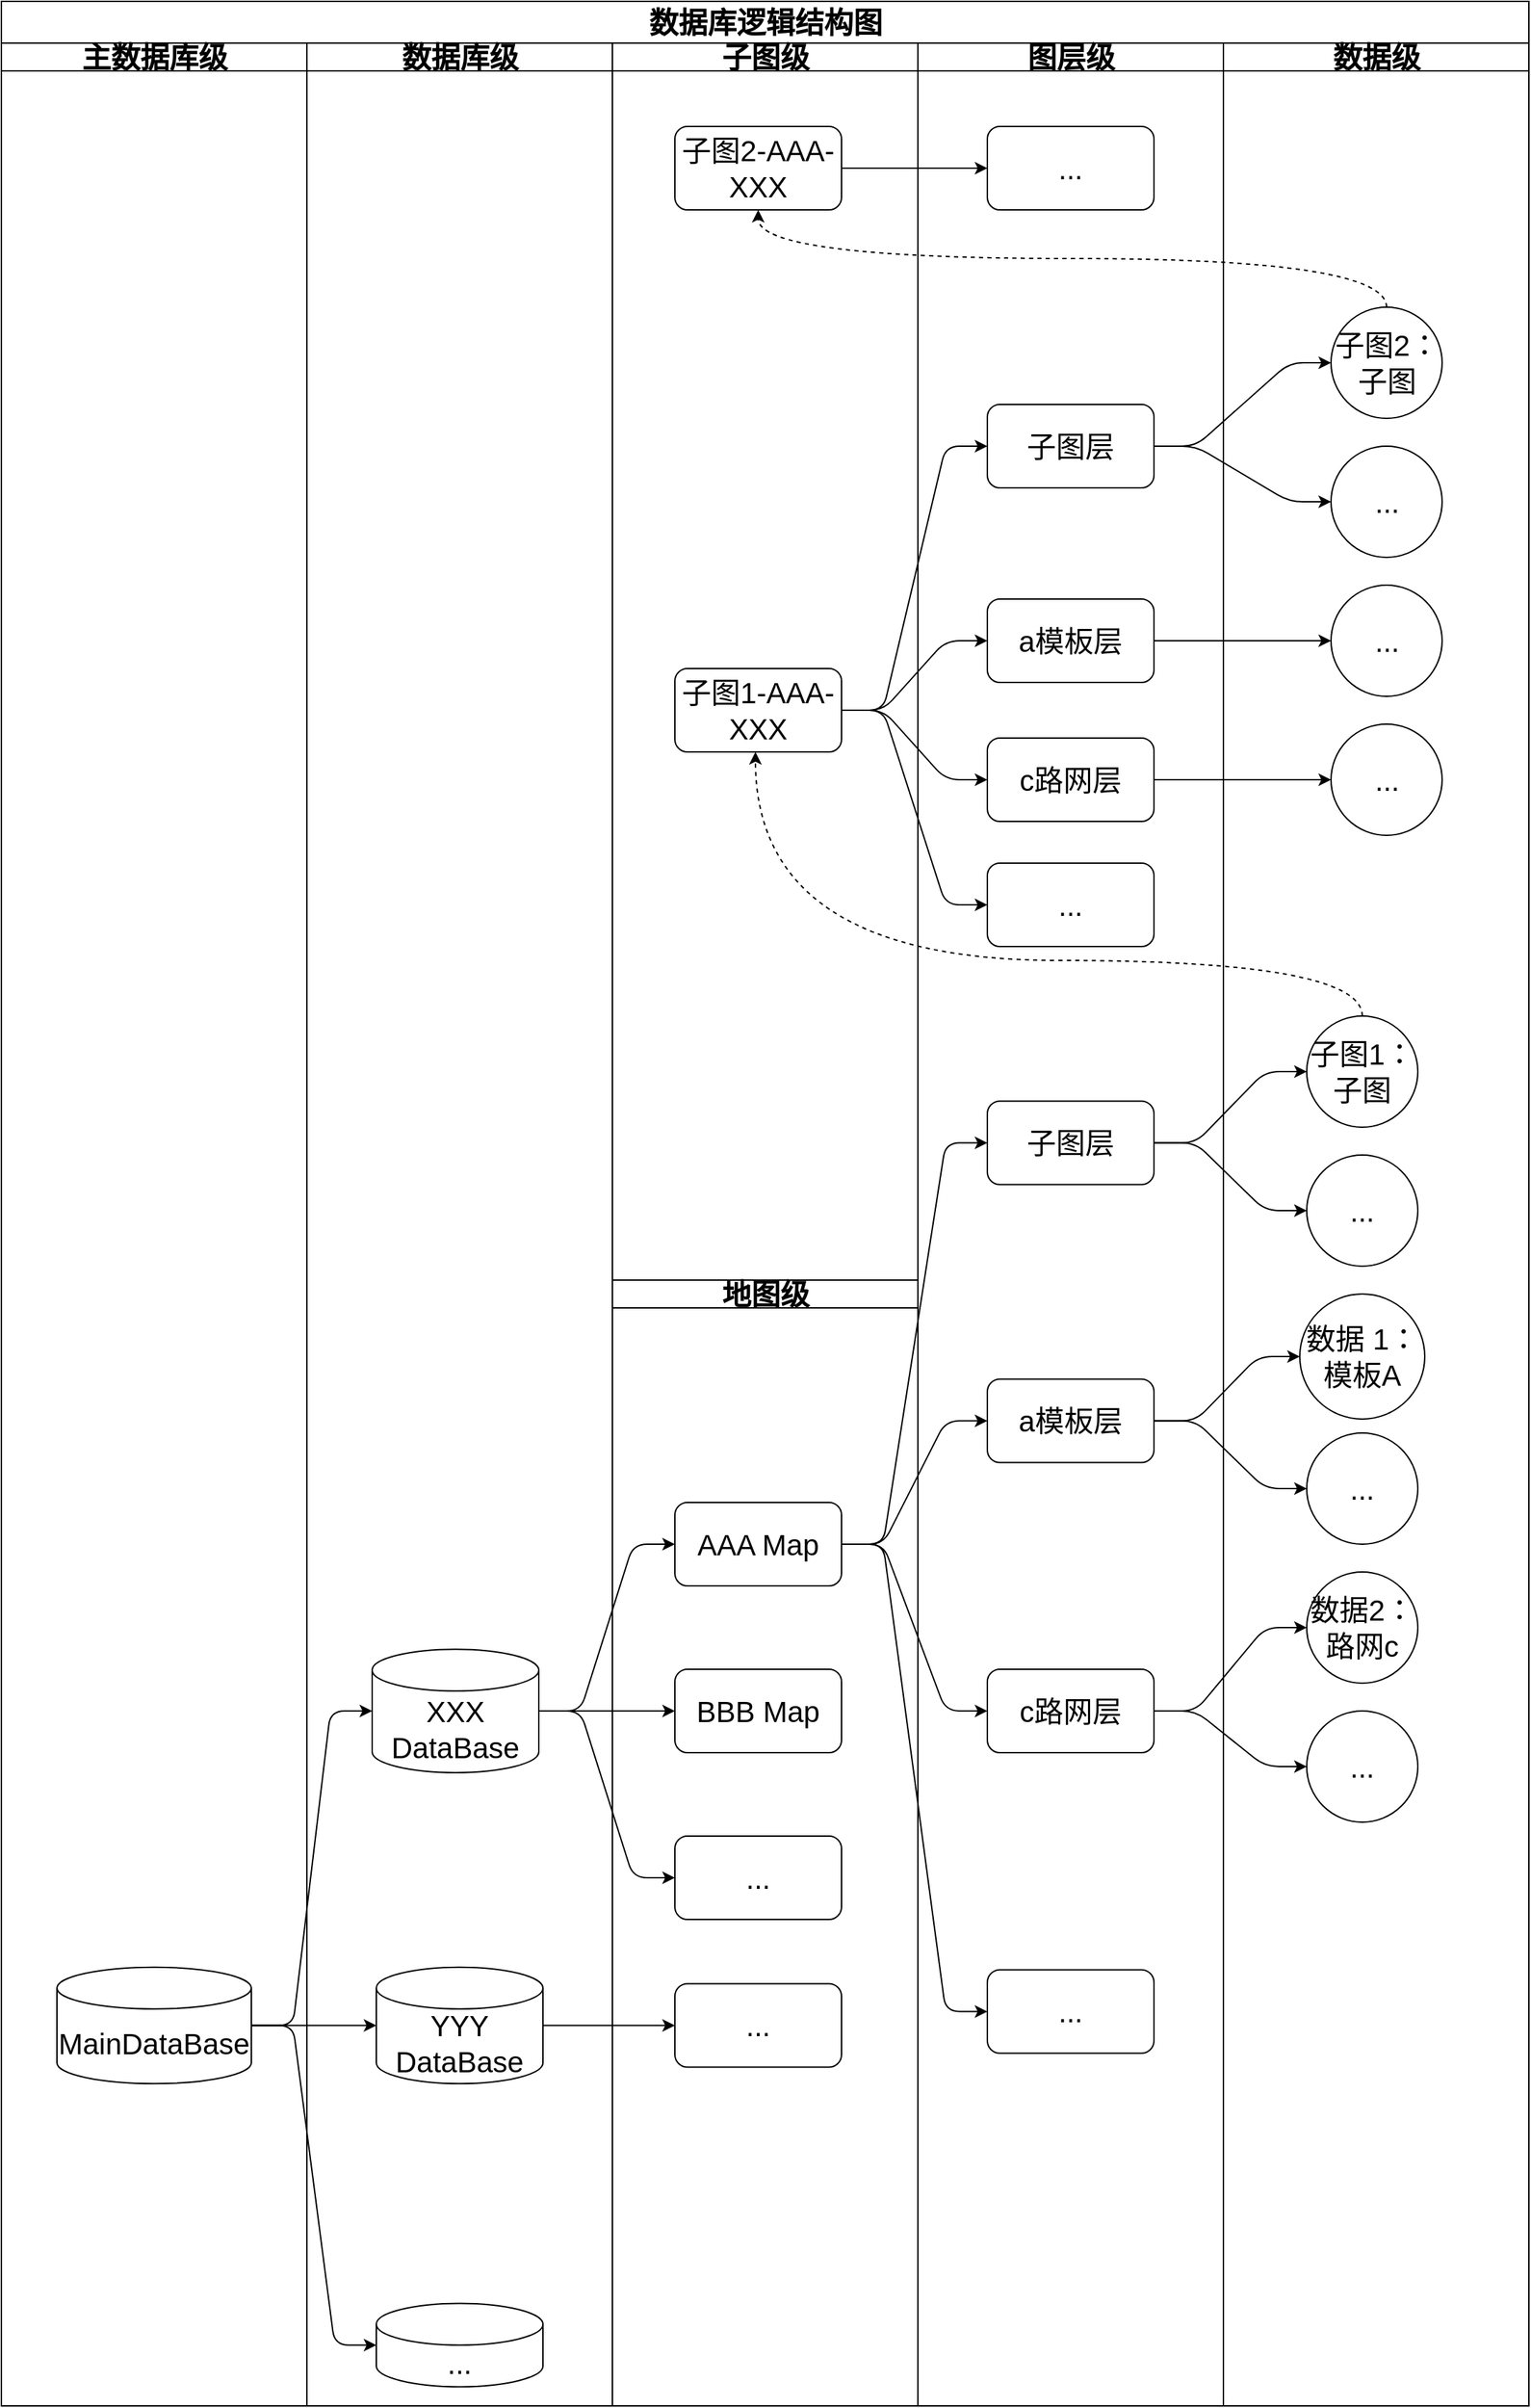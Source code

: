 <mxfile version="20.5.3" type="embed" pages="8"><diagram name="数据库逻辑结构" id="S0rGurAiWTIhbX51ITOG"><mxGraphModel dx="1632" dy="3220" grid="1" gridSize="10" guides="1" tooltips="1" connect="1" arrows="1" fold="1" page="1" pageScale="1" pageWidth="827" pageHeight="1169" math="0" shadow="0"><root><mxCell id="0"/><mxCell id="1" parent="0"/><mxCell id="noJkFHM0RJ7kZEZgwzea-1" value="数据库逻辑结构图" style="swimlane;childLayout=stackLayout;resizeParent=1;resizeParentMax=0;startSize=30;html=1;fontFamily=Helvetica;fontSize=21;fontColor=default;" parent="1" vertex="1"><mxGeometry x="-800" y="-2320" width="1100" height="1730" as="geometry"/></mxCell><mxCell id="noJkFHM0RJ7kZEZgwzea-2" value="主数据库级" style="swimlane;startSize=20;html=1;fontFamily=Helvetica;fontSize=21;fontColor=default;" parent="noJkFHM0RJ7kZEZgwzea-1" vertex="1"><mxGeometry y="30" width="220" height="1700" as="geometry"/></mxCell><mxCell id="noJkFHM0RJ7kZEZgwzea-3" value="MainDataBase" style="shape=cylinder3;whiteSpace=wrap;html=1;boundedLbl=1;backgroundOutline=1;size=15;fontFamily=Helvetica;fontSize=21;fontColor=default;" parent="noJkFHM0RJ7kZEZgwzea-2" vertex="1"><mxGeometry x="40" y="1384.38" width="140" height="83.75" as="geometry"/></mxCell><mxCell id="noJkFHM0RJ7kZEZgwzea-4" value="数据库级" style="swimlane;startSize=20;html=1;fontFamily=Helvetica;fontSize=21;fontColor=default;" parent="noJkFHM0RJ7kZEZgwzea-1" vertex="1"><mxGeometry x="220" y="30" width="220" height="1700" as="geometry"/></mxCell><mxCell id="noJkFHM0RJ7kZEZgwzea-5" value="XXX DataBase" style="shape=cylinder3;whiteSpace=wrap;html=1;boundedLbl=1;backgroundOutline=1;size=15;fontSize=21;rounded=1;" parent="noJkFHM0RJ7kZEZgwzea-4" vertex="1"><mxGeometry x="47" y="1155.63" width="120" height="88.75" as="geometry"/></mxCell><mxCell id="noJkFHM0RJ7kZEZgwzea-6" value="YYY DataBase" style="shape=cylinder3;whiteSpace=wrap;html=1;boundedLbl=1;backgroundOutline=1;size=15;fontSize=21;rounded=1;" parent="noJkFHM0RJ7kZEZgwzea-4" vertex="1"><mxGeometry x="50" y="1384.38" width="120" height="83.75" as="geometry"/></mxCell><mxCell id="noJkFHM0RJ7kZEZgwzea-7" value="..." style="shape=cylinder3;whiteSpace=wrap;html=1;boundedLbl=1;backgroundOutline=1;size=15;fontSize=21;rounded=1;" parent="noJkFHM0RJ7kZEZgwzea-4" vertex="1"><mxGeometry x="50" y="1626.25" width="120" height="60" as="geometry"/></mxCell><mxCell id="noJkFHM0RJ7kZEZgwzea-8" value="List" style="swimlane;fontStyle=0;childLayout=stackLayout;horizontal=1;startSize=0;fillColor=none;horizontalStack=0;resizeParent=1;resizeParentMax=0;resizeLast=0;collapsible=0;marginBottom=0;html=1;fontFamily=Helvetica;fontSize=21;fontColor=default;labelPadding=0;overflow=hidden;swimlaneHead=0;container=1;dropTarget=1;" parent="noJkFHM0RJ7kZEZgwzea-1" vertex="1"><mxGeometry x="440" y="30" width="220" height="1700" as="geometry"/></mxCell><mxCell id="noJkFHM0RJ7kZEZgwzea-9" value="子图级" style="swimlane;startSize=20;html=1;fontFamily=Helvetica;fontSize=21;fontColor=default;" parent="noJkFHM0RJ7kZEZgwzea-8" vertex="1"><mxGeometry width="220" height="890" as="geometry"/></mxCell><mxCell id="noJkFHM0RJ7kZEZgwzea-10" value="子图1-AAA-XXX" style="rounded=1;whiteSpace=wrap;html=1;fontFamily=Helvetica;fontSize=21;fontColor=default;" parent="noJkFHM0RJ7kZEZgwzea-9" vertex="1"><mxGeometry x="45" y="450" width="120" height="60" as="geometry"/></mxCell><mxCell id="noJkFHM0RJ7kZEZgwzea-11" value="子图2-AAA-XXX" style="rounded=1;whiteSpace=wrap;html=1;fontFamily=Helvetica;fontSize=21;fontColor=default;" parent="noJkFHM0RJ7kZEZgwzea-9" vertex="1"><mxGeometry x="45" y="60" width="120" height="60" as="geometry"/></mxCell><mxCell id="noJkFHM0RJ7kZEZgwzea-12" value="地图级" style="swimlane;startSize=20;html=1;fontFamily=Helvetica;fontSize=21;fontColor=default;" parent="noJkFHM0RJ7kZEZgwzea-8" vertex="1"><mxGeometry y="890" width="220" height="810" as="geometry"/></mxCell><mxCell id="noJkFHM0RJ7kZEZgwzea-13" value="AAA Map" style="rounded=1;whiteSpace=wrap;html=1;fontFamily=Helvetica;fontSize=21;fontColor=default;" parent="noJkFHM0RJ7kZEZgwzea-12" vertex="1"><mxGeometry x="45" y="160" width="120" height="60" as="geometry"/></mxCell><mxCell id="noJkFHM0RJ7kZEZgwzea-14" value="BBB Map" style="rounded=1;whiteSpace=wrap;html=1;fontFamily=Helvetica;fontSize=21;fontColor=default;" parent="noJkFHM0RJ7kZEZgwzea-12" vertex="1"><mxGeometry x="45" y="280" width="120" height="60" as="geometry"/></mxCell><mxCell id="noJkFHM0RJ7kZEZgwzea-15" value="..." style="rounded=1;whiteSpace=wrap;html=1;fontFamily=Helvetica;fontSize=21;fontColor=default;" parent="noJkFHM0RJ7kZEZgwzea-12" vertex="1"><mxGeometry x="45" y="506.25" width="120" height="60" as="geometry"/></mxCell><mxCell id="noJkFHM0RJ7kZEZgwzea-16" value="..." style="rounded=1;whiteSpace=wrap;html=1;fontFamily=Helvetica;fontSize=21;fontColor=default;" parent="noJkFHM0RJ7kZEZgwzea-12" vertex="1"><mxGeometry x="45" y="400" width="120" height="60" as="geometry"/></mxCell><mxCell id="noJkFHM0RJ7kZEZgwzea-17" style="edgeStyle=entityRelationEdgeStyle;shape=connector;rounded=1;orthogonalLoop=1;jettySize=auto;html=1;labelBackgroundColor=default;strokeColor=default;fontFamily=Helvetica;fontSize=21;fontColor=default;endArrow=classic;" parent="noJkFHM0RJ7kZEZgwzea-1" source="noJkFHM0RJ7kZEZgwzea-11" target="noJkFHM0RJ7kZEZgwzea-54" edge="1"><mxGeometry relative="1" as="geometry"/></mxCell><mxCell id="noJkFHM0RJ7kZEZgwzea-18" style="edgeStyle=entityRelationEdgeStyle;shape=connector;rounded=1;orthogonalLoop=1;jettySize=auto;html=1;labelBackgroundColor=default;strokeColor=default;fontFamily=Helvetica;fontSize=21;fontColor=default;endArrow=classic;" parent="noJkFHM0RJ7kZEZgwzea-1" source="noJkFHM0RJ7kZEZgwzea-50" target="noJkFHM0RJ7kZEZgwzea-62" edge="1"><mxGeometry relative="1" as="geometry"/></mxCell><mxCell id="noJkFHM0RJ7kZEZgwzea-19" style="edgeStyle=entityRelationEdgeStyle;shape=connector;rounded=1;orthogonalLoop=1;jettySize=auto;html=1;labelBackgroundColor=default;strokeColor=default;fontFamily=Helvetica;fontSize=21;fontColor=default;endArrow=classic;" parent="noJkFHM0RJ7kZEZgwzea-1" source="noJkFHM0RJ7kZEZgwzea-51" target="noJkFHM0RJ7kZEZgwzea-63" edge="1"><mxGeometry relative="1" as="geometry"/></mxCell><mxCell id="noJkFHM0RJ7kZEZgwzea-20" style="edgeStyle=entityRelationEdgeStyle;shape=connector;rounded=1;orthogonalLoop=1;jettySize=auto;html=1;labelBackgroundColor=default;strokeColor=default;fontFamily=Helvetica;fontSize=21;fontColor=default;endArrow=classic;" parent="noJkFHM0RJ7kZEZgwzea-1" source="noJkFHM0RJ7kZEZgwzea-52" target="noJkFHM0RJ7kZEZgwzea-64" edge="1"><mxGeometry relative="1" as="geometry"/></mxCell><mxCell id="noJkFHM0RJ7kZEZgwzea-21" style="edgeStyle=entityRelationEdgeStyle;shape=connector;rounded=1;orthogonalLoop=1;jettySize=auto;html=1;labelBackgroundColor=default;strokeColor=default;fontFamily=Helvetica;fontSize=21;fontColor=default;endArrow=classic;" parent="noJkFHM0RJ7kZEZgwzea-1" source="noJkFHM0RJ7kZEZgwzea-10" target="noJkFHM0RJ7kZEZgwzea-51" edge="1"><mxGeometry relative="1" as="geometry"/></mxCell><mxCell id="noJkFHM0RJ7kZEZgwzea-22" style="edgeStyle=entityRelationEdgeStyle;shape=connector;rounded=1;orthogonalLoop=1;jettySize=auto;html=1;labelBackgroundColor=default;strokeColor=default;fontFamily=Helvetica;fontSize=21;fontColor=default;endArrow=classic;" parent="noJkFHM0RJ7kZEZgwzea-1" source="noJkFHM0RJ7kZEZgwzea-10" target="noJkFHM0RJ7kZEZgwzea-50" edge="1"><mxGeometry relative="1" as="geometry"/></mxCell><mxCell id="noJkFHM0RJ7kZEZgwzea-23" style="edgeStyle=entityRelationEdgeStyle;shape=connector;rounded=1;orthogonalLoop=1;jettySize=auto;html=1;labelBackgroundColor=default;strokeColor=default;fontFamily=Helvetica;fontSize=21;fontColor=default;endArrow=classic;" parent="noJkFHM0RJ7kZEZgwzea-1" source="noJkFHM0RJ7kZEZgwzea-10" target="noJkFHM0RJ7kZEZgwzea-53" edge="1"><mxGeometry relative="1" as="geometry"/></mxCell><mxCell id="noJkFHM0RJ7kZEZgwzea-24" style="edgeStyle=entityRelationEdgeStyle;shape=connector;rounded=1;orthogonalLoop=1;jettySize=auto;html=1;labelBackgroundColor=default;strokeColor=default;fontFamily=Helvetica;fontSize=21;fontColor=default;endArrow=classic;" parent="noJkFHM0RJ7kZEZgwzea-1" source="noJkFHM0RJ7kZEZgwzea-10" target="noJkFHM0RJ7kZEZgwzea-52" edge="1"><mxGeometry relative="1" as="geometry"/></mxCell><mxCell id="noJkFHM0RJ7kZEZgwzea-25" style="edgeStyle=orthogonalEdgeStyle;shape=connector;rounded=1;orthogonalLoop=1;jettySize=auto;html=1;labelBackgroundColor=default;strokeColor=default;fontFamily=Helvetica;fontSize=21;fontColor=default;endArrow=classic;entryX=0.5;entryY=1;entryDx=0;entryDy=0;exitX=0.5;exitY=0;exitDx=0;exitDy=0;curved=1;dashed=1;" parent="noJkFHM0RJ7kZEZgwzea-1" source="noJkFHM0RJ7kZEZgwzea-63" target="noJkFHM0RJ7kZEZgwzea-11" edge="1"><mxGeometry relative="1" as="geometry"/></mxCell><mxCell id="noJkFHM0RJ7kZEZgwzea-26" style="edgeStyle=entityRelationEdgeStyle;shape=connector;rounded=1;orthogonalLoop=1;jettySize=auto;html=1;labelBackgroundColor=default;strokeColor=default;fontFamily=Helvetica;fontSize=21;fontColor=default;endArrow=classic;" parent="noJkFHM0RJ7kZEZgwzea-1" source="noJkFHM0RJ7kZEZgwzea-51" target="noJkFHM0RJ7kZEZgwzea-65" edge="1"><mxGeometry relative="1" as="geometry"/></mxCell><mxCell id="noJkFHM0RJ7kZEZgwzea-27" style="edgeStyle=entityRelationEdgeStyle;shape=connector;rounded=1;orthogonalLoop=1;jettySize=auto;html=1;labelBackgroundColor=default;strokeColor=default;fontFamily=Helvetica;fontSize=21;fontColor=default;endArrow=classic;jumpStyle=gap;" parent="noJkFHM0RJ7kZEZgwzea-1" source="noJkFHM0RJ7kZEZgwzea-3" target="noJkFHM0RJ7kZEZgwzea-5" edge="1"><mxGeometry relative="1" as="geometry"/></mxCell><mxCell id="noJkFHM0RJ7kZEZgwzea-28" style="edgeStyle=entityRelationEdgeStyle;shape=connector;rounded=1;orthogonalLoop=1;jettySize=auto;html=1;labelBackgroundColor=default;strokeColor=default;fontFamily=Helvetica;fontSize=21;fontColor=default;endArrow=classic;jumpStyle=gap;" parent="noJkFHM0RJ7kZEZgwzea-1" source="noJkFHM0RJ7kZEZgwzea-3" target="noJkFHM0RJ7kZEZgwzea-6" edge="1"><mxGeometry relative="1" as="geometry"/></mxCell><mxCell id="noJkFHM0RJ7kZEZgwzea-29" style="edgeStyle=entityRelationEdgeStyle;shape=connector;rounded=1;orthogonalLoop=1;jettySize=auto;html=1;labelBackgroundColor=default;strokeColor=default;fontFamily=Helvetica;fontSize=21;fontColor=default;endArrow=classic;jumpStyle=gap;" parent="noJkFHM0RJ7kZEZgwzea-1" source="noJkFHM0RJ7kZEZgwzea-3" target="noJkFHM0RJ7kZEZgwzea-7" edge="1"><mxGeometry relative="1" as="geometry"/></mxCell><mxCell id="noJkFHM0RJ7kZEZgwzea-30" style="edgeStyle=entityRelationEdgeStyle;shape=connector;rounded=1;orthogonalLoop=1;jettySize=auto;html=1;labelBackgroundColor=default;strokeColor=default;fontFamily=Helvetica;fontSize=21;fontColor=default;endArrow=classic;" parent="noJkFHM0RJ7kZEZgwzea-1" source="noJkFHM0RJ7kZEZgwzea-6" target="noJkFHM0RJ7kZEZgwzea-15" edge="1"><mxGeometry relative="1" as="geometry"/></mxCell><mxCell id="noJkFHM0RJ7kZEZgwzea-31" style="edgeStyle=entityRelationEdgeStyle;shape=connector;rounded=1;orthogonalLoop=1;jettySize=auto;html=1;labelBackgroundColor=default;strokeColor=default;fontFamily=Helvetica;fontSize=21;fontColor=default;endArrow=classic;" parent="noJkFHM0RJ7kZEZgwzea-1" source="noJkFHM0RJ7kZEZgwzea-5" target="noJkFHM0RJ7kZEZgwzea-16" edge="1"><mxGeometry relative="1" as="geometry"/></mxCell><mxCell id="noJkFHM0RJ7kZEZgwzea-32" style="edgeStyle=entityRelationEdgeStyle;shape=connector;rounded=1;orthogonalLoop=1;jettySize=auto;html=1;labelBackgroundColor=default;strokeColor=default;fontFamily=Helvetica;fontSize=21;fontColor=default;endArrow=classic;" parent="noJkFHM0RJ7kZEZgwzea-1" source="noJkFHM0RJ7kZEZgwzea-5" target="noJkFHM0RJ7kZEZgwzea-14" edge="1"><mxGeometry relative="1" as="geometry"/></mxCell><mxCell id="noJkFHM0RJ7kZEZgwzea-33" style="edgeStyle=entityRelationEdgeStyle;shape=connector;rounded=1;orthogonalLoop=1;jettySize=auto;html=1;labelBackgroundColor=default;strokeColor=default;fontFamily=Helvetica;fontSize=21;fontColor=default;endArrow=classic;" parent="noJkFHM0RJ7kZEZgwzea-1" source="noJkFHM0RJ7kZEZgwzea-5" target="noJkFHM0RJ7kZEZgwzea-13" edge="1"><mxGeometry relative="1" as="geometry"/></mxCell><mxCell id="noJkFHM0RJ7kZEZgwzea-34" style="edgeStyle=entityRelationEdgeStyle;shape=connector;rounded=1;orthogonalLoop=1;jettySize=auto;html=1;labelBackgroundColor=default;strokeColor=default;fontFamily=Helvetica;fontSize=21;fontColor=default;endArrow=classic;" parent="noJkFHM0RJ7kZEZgwzea-1" source="noJkFHM0RJ7kZEZgwzea-13" target="noJkFHM0RJ7kZEZgwzea-46" edge="1"><mxGeometry relative="1" as="geometry"/></mxCell><mxCell id="noJkFHM0RJ7kZEZgwzea-35" style="edgeStyle=entityRelationEdgeStyle;shape=connector;rounded=1;orthogonalLoop=1;jettySize=auto;html=1;labelBackgroundColor=default;strokeColor=default;fontFamily=Helvetica;fontSize=21;fontColor=default;endArrow=classic;" parent="noJkFHM0RJ7kZEZgwzea-1" source="noJkFHM0RJ7kZEZgwzea-13" target="noJkFHM0RJ7kZEZgwzea-47" edge="1"><mxGeometry relative="1" as="geometry"/></mxCell><mxCell id="noJkFHM0RJ7kZEZgwzea-36" style="edgeStyle=entityRelationEdgeStyle;shape=connector;rounded=1;orthogonalLoop=1;jettySize=auto;html=1;labelBackgroundColor=default;strokeColor=default;fontFamily=Helvetica;fontSize=21;fontColor=default;endArrow=classic;" parent="noJkFHM0RJ7kZEZgwzea-1" source="noJkFHM0RJ7kZEZgwzea-13" target="noJkFHM0RJ7kZEZgwzea-48" edge="1"><mxGeometry relative="1" as="geometry"/></mxCell><mxCell id="noJkFHM0RJ7kZEZgwzea-37" style="edgeStyle=entityRelationEdgeStyle;shape=connector;rounded=1;orthogonalLoop=1;jettySize=auto;html=1;labelBackgroundColor=default;strokeColor=default;fontFamily=Helvetica;fontSize=21;fontColor=default;endArrow=classic;" parent="noJkFHM0RJ7kZEZgwzea-1" source="noJkFHM0RJ7kZEZgwzea-13" target="noJkFHM0RJ7kZEZgwzea-49" edge="1"><mxGeometry relative="1" as="geometry"/></mxCell><mxCell id="noJkFHM0RJ7kZEZgwzea-38" style="edgeStyle=entityRelationEdgeStyle;shape=connector;rounded=1;orthogonalLoop=1;jettySize=auto;html=1;labelBackgroundColor=default;strokeColor=default;fontFamily=Helvetica;fontSize=21;fontColor=default;endArrow=classic;" parent="noJkFHM0RJ7kZEZgwzea-1" source="noJkFHM0RJ7kZEZgwzea-48" target="noJkFHM0RJ7kZEZgwzea-59" edge="1"><mxGeometry relative="1" as="geometry"/></mxCell><mxCell id="noJkFHM0RJ7kZEZgwzea-39" style="edgeStyle=entityRelationEdgeStyle;shape=connector;rounded=1;orthogonalLoop=1;jettySize=auto;html=1;labelBackgroundColor=default;strokeColor=default;fontFamily=Helvetica;fontSize=21;fontColor=default;endArrow=classic;" parent="noJkFHM0RJ7kZEZgwzea-1" source="noJkFHM0RJ7kZEZgwzea-48" target="noJkFHM0RJ7kZEZgwzea-60" edge="1"><mxGeometry relative="1" as="geometry"/></mxCell><mxCell id="noJkFHM0RJ7kZEZgwzea-40" style="edgeStyle=entityRelationEdgeStyle;shape=connector;rounded=1;orthogonalLoop=1;jettySize=auto;html=1;labelBackgroundColor=default;strokeColor=default;fontFamily=Helvetica;fontSize=21;fontColor=default;endArrow=classic;" parent="noJkFHM0RJ7kZEZgwzea-1" source="noJkFHM0RJ7kZEZgwzea-46" target="noJkFHM0RJ7kZEZgwzea-56" edge="1"><mxGeometry relative="1" as="geometry"/></mxCell><mxCell id="noJkFHM0RJ7kZEZgwzea-41" style="edgeStyle=entityRelationEdgeStyle;shape=connector;rounded=1;orthogonalLoop=1;jettySize=auto;html=1;labelBackgroundColor=default;strokeColor=default;fontFamily=Helvetica;fontSize=21;fontColor=default;endArrow=classic;" parent="noJkFHM0RJ7kZEZgwzea-1" source="noJkFHM0RJ7kZEZgwzea-46" target="noJkFHM0RJ7kZEZgwzea-57" edge="1"><mxGeometry relative="1" as="geometry"/></mxCell><mxCell id="noJkFHM0RJ7kZEZgwzea-42" style="edgeStyle=entityRelationEdgeStyle;shape=connector;rounded=1;orthogonalLoop=1;jettySize=auto;html=1;labelBackgroundColor=default;strokeColor=default;fontFamily=Helvetica;fontSize=21;fontColor=default;endArrow=classic;" parent="noJkFHM0RJ7kZEZgwzea-1" source="noJkFHM0RJ7kZEZgwzea-47" target="noJkFHM0RJ7kZEZgwzea-58" edge="1"><mxGeometry relative="1" as="geometry"/></mxCell><mxCell id="noJkFHM0RJ7kZEZgwzea-43" style="edgeStyle=entityRelationEdgeStyle;shape=connector;rounded=1;orthogonalLoop=1;jettySize=auto;html=1;labelBackgroundColor=default;strokeColor=default;fontFamily=Helvetica;fontSize=21;fontColor=default;endArrow=classic;" parent="noJkFHM0RJ7kZEZgwzea-1" source="noJkFHM0RJ7kZEZgwzea-47" target="noJkFHM0RJ7kZEZgwzea-61" edge="1"><mxGeometry relative="1" as="geometry"/></mxCell><mxCell id="noJkFHM0RJ7kZEZgwzea-44" style="edgeStyle=orthogonalEdgeStyle;shape=connector;rounded=1;orthogonalLoop=1;jettySize=auto;html=1;labelBackgroundColor=default;strokeColor=default;fontFamily=Helvetica;fontSize=21;fontColor=default;endArrow=classic;curved=1;dashed=1;exitX=0.5;exitY=0;exitDx=0;exitDy=0;" parent="noJkFHM0RJ7kZEZgwzea-1" source="noJkFHM0RJ7kZEZgwzea-58" target="noJkFHM0RJ7kZEZgwzea-10" edge="1"><mxGeometry relative="1" as="geometry"><mxPoint x="997.5" y="710" as="sourcePoint"/><Array as="points"><mxPoint x="980" y="690"/><mxPoint x="543" y="690"/></Array></mxGeometry></mxCell><mxCell id="noJkFHM0RJ7kZEZgwzea-45" value="图层级" style="swimlane;startSize=20;html=1;fontFamily=Helvetica;fontSize=21;fontColor=default;" parent="noJkFHM0RJ7kZEZgwzea-1" vertex="1"><mxGeometry x="660" y="30" width="220" height="1700" as="geometry"/></mxCell><mxCell id="noJkFHM0RJ7kZEZgwzea-46" value="a模板层" style="rounded=1;whiteSpace=wrap;html=1;fontFamily=Helvetica;fontSize=21;fontColor=default;" parent="noJkFHM0RJ7kZEZgwzea-45" vertex="1"><mxGeometry x="50" y="961.25" width="120" height="60" as="geometry"/></mxCell><mxCell id="noJkFHM0RJ7kZEZgwzea-47" value="子图层" style="rounded=1;whiteSpace=wrap;html=1;fontFamily=Helvetica;fontSize=21;fontColor=default;" parent="noJkFHM0RJ7kZEZgwzea-45" vertex="1"><mxGeometry x="50" y="761.25" width="120" height="60" as="geometry"/></mxCell><mxCell id="noJkFHM0RJ7kZEZgwzea-48" value="c路网层" style="rounded=1;whiteSpace=wrap;html=1;fontFamily=Helvetica;fontSize=21;fontColor=default;" parent="noJkFHM0RJ7kZEZgwzea-45" vertex="1"><mxGeometry x="50" y="1170" width="120" height="60" as="geometry"/></mxCell><mxCell id="noJkFHM0RJ7kZEZgwzea-49" value="..." style="rounded=1;whiteSpace=wrap;html=1;fontFamily=Helvetica;fontSize=21;fontColor=default;" parent="noJkFHM0RJ7kZEZgwzea-45" vertex="1"><mxGeometry x="50" y="1386.25" width="120" height="60" as="geometry"/></mxCell><mxCell id="noJkFHM0RJ7kZEZgwzea-50" value="a模板层" style="rounded=1;whiteSpace=wrap;html=1;fontFamily=Helvetica;fontSize=21;fontColor=default;" parent="noJkFHM0RJ7kZEZgwzea-45" vertex="1"><mxGeometry x="50" y="400" width="120" height="60" as="geometry"/></mxCell><mxCell id="noJkFHM0RJ7kZEZgwzea-51" value="子图层" style="rounded=1;whiteSpace=wrap;html=1;fontFamily=Helvetica;fontSize=21;fontColor=default;" parent="noJkFHM0RJ7kZEZgwzea-45" vertex="1"><mxGeometry x="50" y="260" width="120" height="60" as="geometry"/></mxCell><mxCell id="noJkFHM0RJ7kZEZgwzea-52" value="c路网层" style="rounded=1;whiteSpace=wrap;html=1;fontFamily=Helvetica;fontSize=21;fontColor=default;" parent="noJkFHM0RJ7kZEZgwzea-45" vertex="1"><mxGeometry x="50" y="500" width="120" height="60" as="geometry"/></mxCell><mxCell id="noJkFHM0RJ7kZEZgwzea-53" value="..." style="rounded=1;whiteSpace=wrap;html=1;fontFamily=Helvetica;fontSize=21;fontColor=default;" parent="noJkFHM0RJ7kZEZgwzea-45" vertex="1"><mxGeometry x="50" y="590" width="120" height="60" as="geometry"/></mxCell><mxCell id="noJkFHM0RJ7kZEZgwzea-54" value="..." style="rounded=1;whiteSpace=wrap;html=1;fontFamily=Helvetica;fontSize=21;fontColor=default;" parent="noJkFHM0RJ7kZEZgwzea-45" vertex="1"><mxGeometry x="50" y="60" width="120" height="60" as="geometry"/></mxCell><mxCell id="noJkFHM0RJ7kZEZgwzea-55" value="数据级" style="swimlane;startSize=20;html=1;fontFamily=Helvetica;fontSize=21;fontColor=default;" parent="noJkFHM0RJ7kZEZgwzea-1" vertex="1"><mxGeometry x="880" y="30" width="220" height="1700" as="geometry"/></mxCell><mxCell id="noJkFHM0RJ7kZEZgwzea-56" value="数据 1：模板A" style="ellipse;whiteSpace=wrap;html=1;aspect=fixed;fontFamily=Helvetica;fontSize=21;fontColor=default;" parent="noJkFHM0RJ7kZEZgwzea-55" vertex="1"><mxGeometry x="55" y="900" width="90" height="90" as="geometry"/></mxCell><mxCell id="noJkFHM0RJ7kZEZgwzea-57" value="..." style="ellipse;whiteSpace=wrap;html=1;aspect=fixed;fontFamily=Helvetica;fontSize=21;fontColor=default;" parent="noJkFHM0RJ7kZEZgwzea-55" vertex="1"><mxGeometry x="60" y="1000" width="80" height="80" as="geometry"/></mxCell><mxCell id="noJkFHM0RJ7kZEZgwzea-58" value="子图1：子图" style="ellipse;whiteSpace=wrap;html=1;aspect=fixed;fontFamily=Helvetica;fontSize=21;fontColor=default;" parent="noJkFHM0RJ7kZEZgwzea-55" vertex="1"><mxGeometry x="60" y="700" width="80" height="80" as="geometry"/></mxCell><mxCell id="noJkFHM0RJ7kZEZgwzea-59" value="数据2：路网c" style="ellipse;whiteSpace=wrap;html=1;aspect=fixed;fontFamily=Helvetica;fontSize=21;fontColor=default;" parent="noJkFHM0RJ7kZEZgwzea-55" vertex="1"><mxGeometry x="60" y="1100" width="80" height="80" as="geometry"/></mxCell><mxCell id="noJkFHM0RJ7kZEZgwzea-60" value="..." style="ellipse;whiteSpace=wrap;html=1;aspect=fixed;fontFamily=Helvetica;fontSize=21;fontColor=default;" parent="noJkFHM0RJ7kZEZgwzea-55" vertex="1"><mxGeometry x="60" y="1200" width="80" height="80" as="geometry"/></mxCell><mxCell id="noJkFHM0RJ7kZEZgwzea-61" value="..." style="ellipse;whiteSpace=wrap;html=1;aspect=fixed;fontFamily=Helvetica;fontSize=21;fontColor=default;" parent="noJkFHM0RJ7kZEZgwzea-55" vertex="1"><mxGeometry x="60" y="800" width="80" height="80" as="geometry"/></mxCell><mxCell id="noJkFHM0RJ7kZEZgwzea-62" value="..." style="ellipse;whiteSpace=wrap;html=1;aspect=fixed;fontFamily=Helvetica;fontSize=21;fontColor=default;" parent="noJkFHM0RJ7kZEZgwzea-55" vertex="1"><mxGeometry x="77.5" y="390" width="80" height="80" as="geometry"/></mxCell><mxCell id="noJkFHM0RJ7kZEZgwzea-63" value="子图2：子图" style="ellipse;whiteSpace=wrap;html=1;aspect=fixed;fontFamily=Helvetica;fontSize=21;fontColor=default;" parent="noJkFHM0RJ7kZEZgwzea-55" vertex="1"><mxGeometry x="77.5" y="190" width="80" height="80" as="geometry"/></mxCell><mxCell id="noJkFHM0RJ7kZEZgwzea-64" value="..." style="ellipse;whiteSpace=wrap;html=1;aspect=fixed;fontFamily=Helvetica;fontSize=21;fontColor=default;" parent="noJkFHM0RJ7kZEZgwzea-55" vertex="1"><mxGeometry x="77.5" y="490" width="80" height="80" as="geometry"/></mxCell><mxCell id="noJkFHM0RJ7kZEZgwzea-65" value="..." style="ellipse;whiteSpace=wrap;html=1;aspect=fixed;fontFamily=Helvetica;fontSize=21;fontColor=default;" parent="noJkFHM0RJ7kZEZgwzea-55" vertex="1"><mxGeometry x="77.5" y="290" width="80" height="80" as="geometry"/></mxCell></root></mxGraphModel></diagram><diagram id="Kz6u4xRJMfXhScQW5VMl" name="数据库单机架构图"><mxGraphModel dx="2047" dy="4405" grid="1" gridSize="10" guides="1" tooltips="1" connect="1" arrows="1" fold="1" page="1" pageScale="1" pageWidth="827" pageHeight="1169" math="0" shadow="0"><root><mxCell id="0"/><mxCell id="1" parent="0"/><mxCell id="C8Y2BqgWIIPBvyC77KTE-66" value="数据库主进程" style="swimlane;whiteSpace=wrap;html=1;fontFamily=Helvetica;fontSize=21;fontColor=default;" parent="1" vertex="1"><mxGeometry x="-20" y="-2370" width="2060" height="2340" as="geometry"/></mxCell><mxCell id="Z4HDTvwFVgK77bMyG3O--6" style="shape=connector;rounded=0;orthogonalLoop=1;jettySize=auto;html=1;entryX=0.5;entryY=0;entryDx=0;entryDy=0;labelBackgroundColor=default;strokeColor=default;fontFamily=Helvetica;fontSize=21;fontColor=default;endArrow=classic;startSize=6;exitX=0.25;exitY=0;exitDx=0;exitDy=0;startArrow=classic;startFill=1;sourcePerimeterSpacing=0;" parent="C8Y2BqgWIIPBvyC77KTE-66" source="C8Y2BqgWIIPBvyC77KTE-66" target="Z4HDTvwFVgK77bMyG3O--1" edge="1"><mxGeometry relative="1" as="geometry"/></mxCell><mxCell id="Z4HDTvwFVgK77bMyG3O--40" value="Http通信" style="edgeLabel;html=1;align=center;verticalAlign=middle;resizable=0;points=[];fontSize=21;fontFamily=Helvetica;fontColor=default;" parent="Z4HDTvwFVgK77bMyG3O--6" vertex="1" connectable="0"><mxGeometry x="-0.185" relative="1" as="geometry"><mxPoint x="-4" y="14" as="offset"/></mxGeometry></mxCell><mxCell id="Z4HDTvwFVgK77bMyG3O--11" style="edgeStyle=none;shape=connector;rounded=0;orthogonalLoop=1;jettySize=auto;html=1;labelBackgroundColor=default;strokeColor=default;fontFamily=Helvetica;fontSize=21;fontColor=default;endArrow=classic;startSize=23;exitX=0.25;exitY=1;exitDx=0;exitDy=0;" parent="C8Y2BqgWIIPBvyC77KTE-66" source="Z4HDTvwFVgK77bMyG3O--1" target="Z4HDTvwFVgK77bMyG3O--7" edge="1"><mxGeometry relative="1" as="geometry"/></mxCell><mxCell id="Z4HDTvwFVgK77bMyG3O--12" value="发送请求对象" style="edgeLabel;html=1;align=center;verticalAlign=middle;resizable=0;points=[];fontSize=21;fontFamily=Helvetica;fontColor=default;" parent="Z4HDTvwFVgK77bMyG3O--11" vertex="1" connectable="0"><mxGeometry x="-0.325" y="1" relative="1" as="geometry"><mxPoint x="-1" y="10" as="offset"/></mxGeometry></mxCell><mxCell id="Z4HDTvwFVgK77bMyG3O--1" value="Web通信-NettyServer" style="swimlane;whiteSpace=wrap;html=1;strokeColor=default;fontFamily=Helvetica;fontSize=21;fontColor=default;startSize=23;fillColor=default;" parent="C8Y2BqgWIIPBvyC77KTE-66" vertex="1"><mxGeometry x="40" y="60" width="400" height="430" as="geometry"/></mxCell><mxCell id="Z4HDTvwFVgK77bMyG3O--10" style="edgeStyle=none;shape=connector;rounded=0;orthogonalLoop=1;jettySize=auto;html=1;labelBackgroundColor=default;strokeColor=default;fontFamily=Helvetica;fontSize=21;fontColor=default;endArrow=classic;startSize=23;" parent="Z4HDTvwFVgK77bMyG3O--1" source="Z4HDTvwFVgK77bMyG3O--8" target="Q-d-pcCLets_cStgy5iG-33" edge="1"><mxGeometry relative="1" as="geometry"/></mxCell><mxCell id="Z4HDTvwFVgK77bMyG3O--8" value="解包协议" style="rounded=1;whiteSpace=wrap;html=1;strokeColor=default;fontFamily=Helvetica;fontSize=21;fontColor=default;startSize=23;fillColor=default;" parent="Z4HDTvwFVgK77bMyG3O--1" vertex="1"><mxGeometry x="40" y="70" width="120" height="60" as="geometry"/></mxCell><mxCell id="Z4HDTvwFVgK77bMyG3O--17" style="edgeStyle=none;shape=connector;rounded=0;orthogonalLoop=1;jettySize=auto;html=1;entryX=0.25;entryY=1;entryDx=0;entryDy=0;labelBackgroundColor=default;strokeColor=default;fontFamily=Helvetica;fontSize=21;fontColor=default;endArrow=classic;startSize=23;" parent="Z4HDTvwFVgK77bMyG3O--1" source="Z4HDTvwFVgK77bMyG3O--9" target="Z4HDTvwFVgK77bMyG3O--1" edge="1"><mxGeometry relative="1" as="geometry"/></mxCell><mxCell id="Z4HDTvwFVgK77bMyG3O--9" value="统一为请求对象" style="rounded=1;whiteSpace=wrap;html=1;strokeColor=default;fontFamily=Helvetica;fontSize=21;fontColor=default;startSize=23;fillColor=default;" parent="Z4HDTvwFVgK77bMyG3O--1" vertex="1"><mxGeometry x="40" y="310" width="120" height="60" as="geometry"/></mxCell><mxCell id="Z4HDTvwFVgK77bMyG3O--18" style="edgeStyle=none;shape=connector;rounded=0;orthogonalLoop=1;jettySize=auto;html=1;entryX=0.5;entryY=0;entryDx=0;entryDy=0;labelBackgroundColor=default;strokeColor=default;fontFamily=Helvetica;fontSize=21;fontColor=default;endArrow=classic;startSize=23;" parent="Z4HDTvwFVgK77bMyG3O--1" source="Z4HDTvwFVgK77bMyG3O--1" target="Z4HDTvwFVgK77bMyG3O--8" edge="1"><mxGeometry relative="1" as="geometry"/></mxCell><mxCell id="Z4HDTvwFVgK77bMyG3O--19" value="异步向下游请求" style="rounded=1;whiteSpace=wrap;html=1;strokeColor=default;fontFamily=Helvetica;fontSize=21;fontColor=default;startSize=23;fillColor=default;" parent="Z4HDTvwFVgK77bMyG3O--1" vertex="1"><mxGeometry x="240" y="310" width="120" height="60" as="geometry"/></mxCell><mxCell id="Z4HDTvwFVgK77bMyG3O--20" style="edgeStyle=none;shape=connector;rounded=0;orthogonalLoop=1;jettySize=auto;html=1;entryX=0.5;entryY=1;entryDx=0;entryDy=0;labelBackgroundColor=default;strokeColor=default;fontFamily=Helvetica;fontSize=21;fontColor=default;endArrow=classic;startSize=23;exitX=0.75;exitY=1;exitDx=0;exitDy=0;" parent="Z4HDTvwFVgK77bMyG3O--1" source="Z4HDTvwFVgK77bMyG3O--1" target="Z4HDTvwFVgK77bMyG3O--19" edge="1"><mxGeometry relative="1" as="geometry"/></mxCell><mxCell id="Z4HDTvwFVgK77bMyG3O--27" style="edgeStyle=none;shape=connector;rounded=0;orthogonalLoop=1;jettySize=auto;html=1;labelBackgroundColor=default;strokeColor=default;fontFamily=Helvetica;fontSize=21;fontColor=default;endArrow=classic;startSize=23;" parent="Z4HDTvwFVgK77bMyG3O--1" source="Z4HDTvwFVgK77bMyG3O--25" target="Z4HDTvwFVgK77bMyG3O--1" edge="1"><mxGeometry relative="1" as="geometry"/></mxCell><mxCell id="Z4HDTvwFVgK77bMyG3O--25" value="返回发送" style="rounded=1;whiteSpace=wrap;html=1;strokeColor=default;fontFamily=Helvetica;fontSize=21;fontColor=default;startSize=23;fillColor=default;" parent="Z4HDTvwFVgK77bMyG3O--1" vertex="1"><mxGeometry x="240" y="70" width="120" height="60" as="geometry"/></mxCell><mxCell id="Q-d-pcCLets_cStgy5iG-34" style="edgeStyle=none;shape=connector;rounded=0;orthogonalLoop=1;jettySize=auto;html=1;labelBackgroundColor=default;strokeColor=default;fontFamily=Helvetica;fontSize=21;fontColor=default;endArrow=classic;startSize=23;" parent="Z4HDTvwFVgK77bMyG3O--1" source="Q-d-pcCLets_cStgy5iG-33" target="Z4HDTvwFVgK77bMyG3O--9" edge="1"><mxGeometry relative="1" as="geometry"/></mxCell><mxCell id="Q-d-pcCLets_cStgy5iG-33" value="储存Socket&lt;br&gt;生成HashCode" style="rounded=1;whiteSpace=wrap;html=1;strokeColor=default;fontFamily=Helvetica;fontSize=21;fontColor=default;startSize=23;fillColor=default;" parent="Z4HDTvwFVgK77bMyG3O--1" vertex="1"><mxGeometry x="40" y="170" width="120" height="90" as="geometry"/></mxCell><mxCell id="Q-d-pcCLets_cStgy5iG-37" style="edgeStyle=none;shape=connector;rounded=0;orthogonalLoop=1;jettySize=auto;html=1;labelBackgroundColor=default;strokeColor=default;fontFamily=Helvetica;fontSize=21;fontColor=default;endArrow=classic;startSize=23;" parent="Z4HDTvwFVgK77bMyG3O--1" source="Q-d-pcCLets_cStgy5iG-35" target="Z4HDTvwFVgK77bMyG3O--25" edge="1"><mxGeometry relative="1" as="geometry"/></mxCell><mxCell id="Q-d-pcCLets_cStgy5iG-39" style="edgeStyle=none;shape=connector;rounded=0;orthogonalLoop=1;jettySize=auto;html=1;labelBackgroundColor=default;strokeColor=default;fontFamily=Helvetica;fontSize=21;fontColor=default;endArrow=classic;startSize=23;" parent="Z4HDTvwFVgK77bMyG3O--1" source="Q-d-pcCLets_cStgy5iG-35" target="Q-d-pcCLets_cStgy5iG-33" edge="1"><mxGeometry relative="1" as="geometry"/></mxCell><mxCell id="Q-d-pcCLets_cStgy5iG-40" value="读" style="edgeLabel;html=1;align=center;verticalAlign=middle;resizable=0;points=[];fontSize=21;fontFamily=Helvetica;fontColor=default;" parent="Q-d-pcCLets_cStgy5iG-39" vertex="1" connectable="0"><mxGeometry x="0.313" relative="1" as="geometry"><mxPoint x="13" as="offset"/></mxGeometry></mxCell><mxCell id="Q-d-pcCLets_cStgy5iG-35" value="发送结果服务" style="rounded=1;whiteSpace=wrap;html=1;strokeColor=default;fontFamily=Helvetica;fontSize=21;fontColor=default;startSize=23;fillColor=default;" parent="Z4HDTvwFVgK77bMyG3O--1" vertex="1"><mxGeometry x="240" y="220" width="120" height="60" as="geometry"/></mxCell><mxCell id="Z4HDTvwFVgK77bMyG3O--13" style="edgeStyle=none;shape=connector;rounded=0;orthogonalLoop=1;jettySize=auto;html=1;labelBackgroundColor=default;strokeColor=default;fontFamily=Helvetica;fontSize=21;fontColor=default;endArrow=classic;startSize=23;entryX=0.75;entryY=1;entryDx=0;entryDy=0;" parent="C8Y2BqgWIIPBvyC77KTE-66" source="Z4HDTvwFVgK77bMyG3O--7" target="Z4HDTvwFVgK77bMyG3O--1" edge="1"><mxGeometry relative="1" as="geometry"/></mxCell><mxCell id="Z4HDTvwFVgK77bMyG3O--16" value="返回函数调用链" style="edgeLabel;html=1;align=center;verticalAlign=middle;resizable=0;points=[];fontSize=21;fontFamily=Helvetica;fontColor=default;" parent="Z4HDTvwFVgK77bMyG3O--13" vertex="1" connectable="0"><mxGeometry x="-0.225" y="-1" relative="1" as="geometry"><mxPoint x="2" y="-7" as="offset"/></mxGeometry></mxCell><mxCell id="Z4HDTvwFVgK77bMyG3O--7" value="编译器" style="swimlane;whiteSpace=wrap;html=1;strokeColor=default;fontFamily=Helvetica;fontSize=21;fontColor=default;startSize=23;fillColor=default;" parent="C8Y2BqgWIIPBvyC77KTE-66" vertex="1"><mxGeometry x="40" y="566" width="400" height="294" as="geometry"/></mxCell><mxCell id="Z4HDTvwFVgK77bMyG3O--15" value="解析成函数调用链" style="rounded=1;whiteSpace=wrap;html=1;strokeColor=default;fontFamily=Helvetica;fontSize=21;fontColor=default;startSize=23;fillColor=default;" parent="Z4HDTvwFVgK77bMyG3O--7" vertex="1"><mxGeometry x="140" y="54" width="120" height="60" as="geometry"/></mxCell><mxCell id="Q-d-pcCLets_cStgy5iG-52" value="编译结果缓存" style="swimlane;whiteSpace=wrap;html=1;strokeColor=default;fontFamily=Helvetica;fontSize=21;fontColor=default;startSize=23;fillColor=default;" parent="Z4HDTvwFVgK77bMyG3O--7" vertex="1"><mxGeometry x="20" y="144" width="360" height="135" as="geometry"/></mxCell><mxCell id="Q-d-pcCLets_cStgy5iG-56" value="只缓存，不落盘" style="shape=note;whiteSpace=wrap;html=1;backgroundOutline=1;darkOpacity=0.05;strokeColor=default;fontFamily=Helvetica;fontSize=21;fontColor=default;startSize=23;fillColor=default;" parent="Q-d-pcCLets_cStgy5iG-52" vertex="1"><mxGeometry x="10" y="30" width="340" height="90" as="geometry"/></mxCell><mxCell id="Z4HDTvwFVgK77bMyG3O--21" value="数据库业务服务层" style="swimlane;whiteSpace=wrap;html=1;strokeColor=default;fontFamily=Helvetica;fontSize=21;fontColor=default;startSize=23;fillColor=default;" parent="C8Y2BqgWIIPBvyC77KTE-66" vertex="1"><mxGeometry x="490" y="60" width="1550" height="790" as="geometry"/></mxCell><mxCell id="Q-d-pcCLets_cStgy5iG-2" value="前端对接" style="swimlane;whiteSpace=wrap;html=1;strokeColor=default;fontFamily=Helvetica;fontSize=21;fontColor=default;startSize=23;fillColor=default;" parent="Z4HDTvwFVgK77bMyG3O--21" vertex="1"><mxGeometry x="20" y="40" width="830" height="520" as="geometry"/></mxCell><mxCell id="Q-d-pcCLets_cStgy5iG-14" style="edgeStyle=none;shape=connector;rounded=0;orthogonalLoop=1;jettySize=auto;html=1;labelBackgroundColor=default;strokeColor=default;fontFamily=Helvetica;fontSize=21;fontColor=default;endArrow=classic;startSize=23;" parent="Q-d-pcCLets_cStgy5iG-2" source="Z4HDTvwFVgK77bMyG3O--23" target="Q-d-pcCLets_cStgy5iG-13" edge="1"><mxGeometry relative="1" as="geometry"/></mxCell><mxCell id="Z4HDTvwFVgK77bMyG3O--23" value="SessionFactorry" style="rounded=1;whiteSpace=wrap;html=1;strokeColor=default;fontFamily=Helvetica;fontSize=21;fontColor=default;startSize=23;fillColor=default;" parent="Q-d-pcCLets_cStgy5iG-2" vertex="1"><mxGeometry x="20" y="270" width="180" height="60" as="geometry"/></mxCell><mxCell id="Q-d-pcCLets_cStgy5iG-16" style="edgeStyle=none;shape=connector;rounded=0;orthogonalLoop=1;jettySize=auto;html=1;labelBackgroundColor=default;strokeColor=default;fontFamily=Helvetica;fontSize=21;fontColor=default;endArrow=classic;startSize=23;" parent="Q-d-pcCLets_cStgy5iG-2" source="Q-d-pcCLets_cStgy5iG-13" target="Q-d-pcCLets_cStgy5iG-15" edge="1"><mxGeometry relative="1" as="geometry"/></mxCell><mxCell id="Q-d-pcCLets_cStgy5iG-13" value="创建接口查询线程" style="rounded=1;whiteSpace=wrap;html=1;strokeColor=default;fontFamily=Helvetica;fontSize=21;fontColor=default;startSize=23;fillColor=default;" parent="Q-d-pcCLets_cStgy5iG-2" vertex="1"><mxGeometry x="20" y="360" width="180" height="60" as="geometry"/></mxCell><mxCell id="Q-d-pcCLets_cStgy5iG-15" value="接口查询线程" style="swimlane;whiteSpace=wrap;html=1;strokeColor=default;fontFamily=Helvetica;fontSize=21;fontColor=default;startSize=23;fillColor=default;" parent="Q-d-pcCLets_cStgy5iG-2" vertex="1"><mxGeometry x="220" y="40" width="590" height="450" as="geometry"/></mxCell><mxCell id="Q-d-pcCLets_cStgy5iG-12" value="查询缓存" style="swimlane;whiteSpace=wrap;html=1;strokeColor=default;fontFamily=Helvetica;fontSize=21;fontColor=default;startSize=23;fillColor=default;rounded=1;glass=0;swimlaneLine=1;dashed=1;dashPattern=8 8;" parent="Q-d-pcCLets_cStgy5iG-15" vertex="1"><mxGeometry x="20" y="230" width="550" height="200" as="geometry"/></mxCell><mxCell id="Q-d-pcCLets_cStgy5iG-22" value="存储查询日志" style="rounded=1;whiteSpace=wrap;html=1;strokeColor=default;fontFamily=Helvetica;fontSize=21;fontColor=default;startSize=23;fillColor=default;" parent="Q-d-pcCLets_cStgy5iG-12" vertex="1"><mxGeometry x="20" y="120" width="140" height="60" as="geometry"/></mxCell><mxCell id="Q-d-pcCLets_cStgy5iG-23" value="暂存查询结果" style="rounded=1;whiteSpace=wrap;html=1;strokeColor=default;fontFamily=Helvetica;fontSize=21;fontColor=default;startSize=23;fillColor=default;" parent="Q-d-pcCLets_cStgy5iG-12" vertex="1"><mxGeometry x="20" y="40" width="140" height="60" as="geometry"/></mxCell><mxCell id="CILHxo4KDHPdKGgMM7cd-22" value="库表数据缓存" style="rounded=1;whiteSpace=wrap;html=1;strokeColor=default;fontFamily=Helvetica;fontSize=21;fontColor=default;startSize=23;fillColor=default;" parent="Q-d-pcCLets_cStgy5iG-12" vertex="1"><mxGeometry x="390" y="120" width="140" height="60" as="geometry"/></mxCell><mxCell id="Q-d-pcCLets_cStgy5iG-20" style="edgeStyle=none;shape=connector;rounded=0;orthogonalLoop=1;jettySize=auto;html=1;labelBackgroundColor=default;strokeColor=default;fontFamily=Helvetica;fontSize=21;fontColor=default;endArrow=classic;startSize=23;" parent="Q-d-pcCLets_cStgy5iG-15" source="Q-d-pcCLets_cStgy5iG-17" target="Q-d-pcCLets_cStgy5iG-18" edge="1"><mxGeometry relative="1" as="geometry"/></mxCell><mxCell id="Q-d-pcCLets_cStgy5iG-17" value="读取函数调用链" style="rounded=1;whiteSpace=wrap;html=1;strokeColor=default;fontFamily=Helvetica;fontSize=21;fontColor=default;startSize=23;fillColor=default;" parent="Q-d-pcCLets_cStgy5iG-15" vertex="1"><mxGeometry x="20" y="40" width="170" height="60" as="geometry"/></mxCell><mxCell id="Q-d-pcCLets_cStgy5iG-28" style="edgeStyle=none;shape=connector;rounded=0;orthogonalLoop=1;jettySize=auto;html=1;labelBackgroundColor=default;strokeColor=default;fontFamily=Helvetica;fontSize=21;fontColor=default;endArrow=classic;startSize=23;" parent="Q-d-pcCLets_cStgy5iG-15" source="Q-d-pcCLets_cStgy5iG-18" target="Q-d-pcCLets_cStgy5iG-12" edge="1"><mxGeometry relative="1" as="geometry"/></mxCell><mxCell id="Q-d-pcCLets_cStgy5iG-30" style="edgeStyle=none;shape=connector;rounded=0;orthogonalLoop=1;jettySize=auto;html=1;labelBackgroundColor=default;strokeColor=default;fontFamily=Helvetica;fontSize=21;fontColor=default;endArrow=classic;startSize=23;" parent="Q-d-pcCLets_cStgy5iG-15" source="Q-d-pcCLets_cStgy5iG-18" target="Q-d-pcCLets_cStgy5iG-29" edge="1"><mxGeometry relative="1" as="geometry"/></mxCell><mxCell id="Q-d-pcCLets_cStgy5iG-18" value="执行函数调用" style="rounded=1;whiteSpace=wrap;html=1;strokeColor=default;fontFamily=Helvetica;fontSize=21;fontColor=default;startSize=23;fillColor=default;" parent="Q-d-pcCLets_cStgy5iG-15" vertex="1"><mxGeometry x="405" y="40" width="150" height="60" as="geometry"/></mxCell><mxCell id="Q-d-pcCLets_cStgy5iG-32" style="edgeStyle=none;shape=connector;rounded=0;orthogonalLoop=1;jettySize=auto;html=1;labelBackgroundColor=default;strokeColor=default;fontFamily=Helvetica;fontSize=21;fontColor=default;endArrow=classic;startSize=23;" parent="Q-d-pcCLets_cStgy5iG-15" source="Q-d-pcCLets_cStgy5iG-29" target="Q-d-pcCLets_cStgy5iG-31" edge="1"><mxGeometry relative="1" as="geometry"/></mxCell><mxCell id="Q-d-pcCLets_cStgy5iG-29" value="查询结果封装" style="rounded=1;whiteSpace=wrap;html=1;strokeColor=default;fontFamily=Helvetica;fontSize=21;fontColor=default;startSize=23;fillColor=default;" parent="Q-d-pcCLets_cStgy5iG-15" vertex="1"><mxGeometry x="220" y="140" width="170" height="60" as="geometry"/></mxCell><mxCell id="Q-d-pcCLets_cStgy5iG-31" value="查询结果封装" style="rounded=1;whiteSpace=wrap;html=1;strokeColor=default;fontFamily=Helvetica;fontSize=21;fontColor=default;startSize=23;fillColor=default;" parent="Q-d-pcCLets_cStgy5iG-15" vertex="1"><mxGeometry x="20" y="140" width="170" height="60" as="geometry"/></mxCell><mxCell id="Q-d-pcCLets_cStgy5iG-3" value="后端数据库接口-EventLoop构型" style="swimlane;whiteSpace=wrap;html=1;strokeColor=default;fontFamily=Helvetica;fontSize=21;fontColor=default;startSize=23;fillColor=default;" parent="Z4HDTvwFVgK77bMyG3O--21" vertex="1"><mxGeometry x="880" y="40" width="630" height="530" as="geometry"/></mxCell><mxCell id="CILHxo4KDHPdKGgMM7cd-16" style="edgeStyle=none;shape=connector;rounded=0;orthogonalLoop=1;jettySize=auto;html=1;labelBackgroundColor=default;strokeColor=default;fontFamily=Helvetica;fontSize=21;fontColor=default;endArrow=classic;startSize=23;" parent="Q-d-pcCLets_cStgy5iG-3" source="CILHxo4KDHPdKGgMM7cd-19" target="CILHxo4KDHPdKGgMM7cd-14" edge="1"><mxGeometry relative="1" as="geometry"/></mxCell><mxCell id="CILHxo4KDHPdKGgMM7cd-17" style="edgeStyle=none;shape=connector;rounded=0;orthogonalLoop=1;jettySize=auto;html=1;labelBackgroundColor=default;strokeColor=default;fontFamily=Helvetica;fontSize=21;fontColor=default;endArrow=classic;startSize=23;" parent="Q-d-pcCLets_cStgy5iG-3" source="CILHxo4KDHPdKGgMM7cd-14" target="CILHxo4KDHPdKGgMM7cd-15" edge="1"><mxGeometry relative="1" as="geometry"/></mxCell><mxCell id="CILHxo4KDHPdKGgMM7cd-14" value="分配事务内存空间" style="rounded=1;whiteSpace=wrap;html=1;strokeColor=default;fontFamily=Helvetica;fontSize=21;fontColor=default;startSize=23;fillColor=default;" parent="Q-d-pcCLets_cStgy5iG-3" vertex="1"><mxGeometry x="200" y="450" width="130" height="60" as="geometry"/></mxCell><mxCell id="CILHxo4KDHPdKGgMM7cd-15" value="刷新到查询缓存" style="rounded=1;whiteSpace=wrap;html=1;strokeColor=default;fontFamily=Helvetica;fontSize=21;fontColor=default;startSize=23;fillColor=default;" parent="Q-d-pcCLets_cStgy5iG-3" vertex="1"><mxGeometry x="30" y="450" width="130" height="60" as="geometry"/></mxCell><mxCell id="CILHxo4KDHPdKGgMM7cd-19" value="增删改查接口" style="swimlane;whiteSpace=wrap;html=1;strokeColor=default;fontFamily=Helvetica;fontSize=21;fontColor=default;startSize=23;fillColor=default;rounded=1;glass=0;swimlaneLine=1;dashed=1;dashPattern=8 8;" parent="Q-d-pcCLets_cStgy5iG-3" vertex="1"><mxGeometry x="30" y="50" width="580" height="380" as="geometry"/></mxCell><mxCell id="CILHxo4KDHPdKGgMM7cd-20" value="创建模板" style="rounded=1;whiteSpace=wrap;html=1;strokeColor=default;fontFamily=Helvetica;fontSize=21;fontColor=default;startSize=23;fillColor=default;" parent="CILHxo4KDHPdKGgMM7cd-19" vertex="1"><mxGeometry x="20" y="120" width="140" height="60" as="geometry"/></mxCell><mxCell id="CILHxo4KDHPdKGgMM7cd-21" value="批量增加建筑" style="rounded=1;whiteSpace=wrap;html=1;strokeColor=default;fontFamily=Helvetica;fontSize=21;fontColor=default;startSize=23;fillColor=default;" parent="CILHxo4KDHPdKGgMM7cd-19" vertex="1"><mxGeometry x="20" y="40" width="140" height="60" as="geometry"/></mxCell><mxCell id="CILHxo4KDHPdKGgMM7cd-23" value="批量导入路网" style="rounded=1;whiteSpace=wrap;html=1;strokeColor=default;fontFamily=Helvetica;fontSize=21;fontColor=default;startSize=23;fillColor=default;" parent="CILHxo4KDHPdKGgMM7cd-19" vertex="1"><mxGeometry x="20" y="200" width="140" height="60" as="geometry"/></mxCell><mxCell id="CILHxo4KDHPdKGgMM7cd-24" value="批量导入地图" style="rounded=1;whiteSpace=wrap;html=1;strokeColor=default;fontFamily=Helvetica;fontSize=21;fontColor=default;startSize=23;fillColor=default;" parent="CILHxo4KDHPdKGgMM7cd-19" vertex="1"><mxGeometry x="180" y="40" width="140" height="60" as="geometry"/></mxCell><mxCell id="CILHxo4KDHPdKGgMM7cd-25" value="增删改库表" style="rounded=1;whiteSpace=wrap;html=1;strokeColor=default;fontFamily=Helvetica;fontSize=21;fontColor=default;startSize=23;fillColor=default;" parent="CILHxo4KDHPdKGgMM7cd-19" vertex="1"><mxGeometry x="180" y="120" width="140" height="60" as="geometry"/></mxCell><mxCell id="CILHxo4KDHPdKGgMM7cd-26" value="删改数据" style="rounded=1;whiteSpace=wrap;html=1;strokeColor=default;fontFamily=Helvetica;fontSize=21;fontColor=default;startSize=23;fillColor=default;" parent="CILHxo4KDHPdKGgMM7cd-19" vertex="1"><mxGeometry x="180" y="200" width="140" height="60" as="geometry"/></mxCell><mxCell id="CILHxo4KDHPdKGgMM7cd-27" value="寻路查询" style="rounded=1;whiteSpace=wrap;html=1;strokeColor=default;fontFamily=Helvetica;fontSize=21;fontColor=default;startSize=23;fillColor=default;" parent="CILHxo4KDHPdKGgMM7cd-19" vertex="1"><mxGeometry x="340" y="40" width="140" height="60" as="geometry"/></mxCell><mxCell id="CILHxo4KDHPdKGgMM7cd-28" value="路径规划" style="rounded=1;whiteSpace=wrap;html=1;strokeColor=default;fontFamily=Helvetica;fontSize=21;fontColor=default;startSize=23;fillColor=default;" parent="CILHxo4KDHPdKGgMM7cd-19" vertex="1"><mxGeometry x="340" y="120" width="140" height="60" as="geometry"/></mxCell><mxCell id="CILHxo4KDHPdKGgMM7cd-29" value="周边查询" style="rounded=1;whiteSpace=wrap;html=1;strokeColor=default;fontFamily=Helvetica;fontSize=21;fontColor=default;startSize=23;fillColor=default;" parent="CILHxo4KDHPdKGgMM7cd-19" vertex="1"><mxGeometry x="340" y="200" width="140" height="60" as="geometry"/></mxCell><mxCell id="CILHxo4KDHPdKGgMM7cd-31" style="edgeStyle=none;shape=connector;rounded=0;orthogonalLoop=1;jettySize=auto;html=1;exitX=0.25;exitY=1;exitDx=0;exitDy=0;labelBackgroundColor=default;strokeColor=default;fontFamily=Helvetica;fontSize=21;fontColor=default;endArrow=classic;startSize=23;" parent="CILHxo4KDHPdKGgMM7cd-19" source="CILHxo4KDHPdKGgMM7cd-28" target="CILHxo4KDHPdKGgMM7cd-28" edge="1"><mxGeometry relative="1" as="geometry"/></mxCell><mxCell id="CILHxo4KDHPdKGgMM7cd-32" value="路点查询" style="rounded=1;whiteSpace=wrap;html=1;strokeColor=default;fontFamily=Helvetica;fontSize=21;fontColor=default;startSize=23;fillColor=default;" parent="CILHxo4KDHPdKGgMM7cd-19" vertex="1"><mxGeometry x="20" y="280" width="140" height="60" as="geometry"/></mxCell><mxCell id="CILHxo4KDHPdKGgMM7cd-33" value="路路查询" style="rounded=1;whiteSpace=wrap;html=1;strokeColor=default;fontFamily=Helvetica;fontSize=21;fontColor=default;startSize=23;fillColor=default;" parent="CILHxo4KDHPdKGgMM7cd-19" vertex="1"><mxGeometry x="180" y="280" width="140" height="60" as="geometry"/></mxCell><mxCell id="CILHxo4KDHPdKGgMM7cd-34" value="多表联查" style="rounded=1;whiteSpace=wrap;html=1;strokeColor=default;fontFamily=Helvetica;fontSize=21;fontColor=default;startSize=23;fillColor=default;" parent="CILHxo4KDHPdKGgMM7cd-19" vertex="1"><mxGeometry x="340" y="280" width="140" height="60" as="geometry"/></mxCell><mxCell id="Q-d-pcCLets_cStgy5iG-19" style="edgeStyle=none;shape=connector;rounded=0;orthogonalLoop=1;jettySize=auto;html=1;labelBackgroundColor=default;strokeColor=default;fontFamily=Helvetica;fontSize=21;fontColor=default;endArrow=classic;startSize=23;" parent="Z4HDTvwFVgK77bMyG3O--21" source="Q-d-pcCLets_cStgy5iG-18" target="CILHxo4KDHPdKGgMM7cd-19" edge="1"><mxGeometry relative="1" as="geometry"/></mxCell><mxCell id="CILHxo4KDHPdKGgMM7cd-18" style="edgeStyle=none;shape=connector;rounded=0;orthogonalLoop=1;jettySize=auto;html=1;labelBackgroundColor=default;strokeColor=default;fontFamily=Helvetica;fontSize=21;fontColor=default;endArrow=classic;startSize=23;" parent="Z4HDTvwFVgK77bMyG3O--21" source="CILHxo4KDHPdKGgMM7cd-15" target="Q-d-pcCLets_cStgy5iG-12" edge="1"><mxGeometry relative="1" as="geometry"/></mxCell><mxCell id="Z4HDTvwFVgK77bMyG3O--22" value="数据库IO服务层" style="swimlane;whiteSpace=wrap;html=1;strokeColor=default;fontFamily=Helvetica;fontSize=21;fontColor=default;startSize=23;fillColor=default;" parent="C8Y2BqgWIIPBvyC77KTE-66" vertex="1"><mxGeometry x="30" y="890" width="2000" height="590" as="geometry"/></mxCell><mxCell id="pghiuUvaLvTAfD1gkcta-66" value="内存管理" style="swimlane;whiteSpace=wrap;html=1;strokeColor=default;fontFamily=Helvetica;fontSize=21;fontColor=default;startSize=23;fillColor=default;" parent="Z4HDTvwFVgK77bMyG3O--22" vertex="1"><mxGeometry x="1300" y="60" width="670" height="500" as="geometry"/></mxCell><mxCell id="Q-d-pcCLets_cStgy5iG-5" value="内存加载" style="swimlane;whiteSpace=wrap;html=1;strokeColor=default;fontFamily=Helvetica;fontSize=21;fontColor=default;startSize=23;fillColor=default;" parent="pghiuUvaLvTAfD1gkcta-66" vertex="1"><mxGeometry x="20" y="40" width="260" height="400" as="geometry"/></mxCell><mxCell id="Q-d-pcCLets_cStgy5iG-59" style="edgeStyle=none;shape=connector;rounded=0;orthogonalLoop=1;jettySize=auto;html=1;labelBackgroundColor=default;strokeColor=default;fontFamily=Helvetica;fontSize=21;fontColor=default;endArrow=classic;startSize=23;" parent="Q-d-pcCLets_cStgy5iG-5" source="Q-d-pcCLets_cStgy5iG-57" target="Q-d-pcCLets_cStgy5iG-58" edge="1"><mxGeometry relative="1" as="geometry"/></mxCell><mxCell id="Q-d-pcCLets_cStgy5iG-57" value="加载二进制结构到内存" style="rounded=1;whiteSpace=wrap;html=1;strokeColor=default;fontFamily=Helvetica;fontSize=21;fontColor=default;startSize=23;fillColor=default;" parent="Q-d-pcCLets_cStgy5iG-5" vertex="1"><mxGeometry x="70" y="310" width="120" height="60" as="geometry"/></mxCell><mxCell id="Q-d-pcCLets_cStgy5iG-61" style="edgeStyle=none;shape=connector;rounded=0;orthogonalLoop=1;jettySize=auto;html=1;labelBackgroundColor=default;strokeColor=default;fontFamily=Helvetica;fontSize=21;fontColor=default;endArrow=classic;startSize=23;" parent="Q-d-pcCLets_cStgy5iG-5" source="Q-d-pcCLets_cStgy5iG-58" target="Q-d-pcCLets_cStgy5iG-60" edge="1"><mxGeometry relative="1" as="geometry"/></mxCell><mxCell id="Q-d-pcCLets_cStgy5iG-58" value="读取日志修改数据" style="rounded=1;whiteSpace=wrap;html=1;strokeColor=default;fontFamily=Helvetica;fontSize=21;fontColor=default;startSize=23;fillColor=default;" parent="Q-d-pcCLets_cStgy5iG-5" vertex="1"><mxGeometry x="70" y="210" width="120" height="60" as="geometry"/></mxCell><mxCell id="Q-d-pcCLets_cStgy5iG-62" style="edgeStyle=none;shape=connector;rounded=0;orthogonalLoop=1;jettySize=auto;html=1;labelBackgroundColor=default;strokeColor=default;fontFamily=Helvetica;fontSize=21;fontColor=default;endArrow=classic;startSize=23;" parent="Q-d-pcCLets_cStgy5iG-5" source="Q-d-pcCLets_cStgy5iG-60" target="Q-d-pcCLets_cStgy5iG-5" edge="1"><mxGeometry relative="1" as="geometry"/></mxCell><mxCell id="Q-d-pcCLets_cStgy5iG-60" value="刷新内存" style="rounded=1;whiteSpace=wrap;html=1;strokeColor=default;fontFamily=Helvetica;fontSize=21;fontColor=default;startSize=23;fillColor=default;" parent="Q-d-pcCLets_cStgy5iG-5" vertex="1"><mxGeometry x="70" y="105" width="120" height="60" as="geometry"/></mxCell><mxCell id="pghiuUvaLvTAfD1gkcta-67" value="外存管理" style="swimlane;whiteSpace=wrap;html=1;strokeColor=default;fontFamily=Helvetica;fontSize=21;fontColor=default;startSize=23;fillColor=default;" parent="Z4HDTvwFVgK77bMyG3O--22" vertex="1"><mxGeometry x="40" y="60" width="1240" height="500" as="geometry"/></mxCell><mxCell id="Q-d-pcCLets_cStgy5iG-6" value="开机内存数据加载与故障恢复" style="swimlane;whiteSpace=wrap;html=1;strokeColor=default;fontFamily=Helvetica;fontSize=21;fontColor=default;startSize=23;fillColor=default;" parent="pghiuUvaLvTAfD1gkcta-67" vertex="1"><mxGeometry x="40" y="70" width="370" height="400" as="geometry"/></mxCell><mxCell id="Q-d-pcCLets_cStgy5iG-49" style="edgeStyle=none;shape=connector;rounded=0;orthogonalLoop=1;jettySize=auto;html=1;labelBackgroundColor=default;strokeColor=default;fontFamily=Helvetica;fontSize=21;fontColor=default;endArrow=classic;startSize=23;" parent="Q-d-pcCLets_cStgy5iG-6" source="Q-d-pcCLets_cStgy5iG-46" target="Q-d-pcCLets_cStgy5iG-47" edge="1"><mxGeometry relative="1" as="geometry"/></mxCell><mxCell id="Q-d-pcCLets_cStgy5iG-46" value="刷新故障到日志" style="rounded=1;whiteSpace=wrap;html=1;strokeColor=default;fontFamily=Helvetica;fontSize=21;fontColor=default;startSize=23;fillColor=default;" parent="Q-d-pcCLets_cStgy5iG-6" vertex="1"><mxGeometry x="20" y="40" width="120" height="60" as="geometry"/></mxCell><mxCell id="Q-d-pcCLets_cStgy5iG-50" style="edgeStyle=none;shape=connector;rounded=0;orthogonalLoop=1;jettySize=auto;html=1;labelBackgroundColor=default;strokeColor=default;fontFamily=Helvetica;fontSize=21;fontColor=default;endArrow=classic;startSize=23;" parent="Q-d-pcCLets_cStgy5iG-6" source="Q-d-pcCLets_cStgy5iG-47" target="Q-d-pcCLets_cStgy5iG-48" edge="1"><mxGeometry relative="1" as="geometry"/></mxCell><mxCell id="Q-d-pcCLets_cStgy5iG-47" value="整理残缺日志" style="rounded=1;whiteSpace=wrap;html=1;strokeColor=default;fontFamily=Helvetica;fontSize=21;fontColor=default;startSize=23;fillColor=default;" parent="Q-d-pcCLets_cStgy5iG-6" vertex="1"><mxGeometry x="20" y="121.25" width="120" height="60" as="geometry"/></mxCell><mxCell id="Q-d-pcCLets_cStgy5iG-51" style="edgeStyle=none;shape=connector;rounded=0;orthogonalLoop=1;jettySize=auto;html=1;labelBackgroundColor=default;strokeColor=default;fontFamily=Helvetica;fontSize=21;fontColor=default;endArrow=classic;startSize=23;entryX=1;entryY=0;entryDx=0;entryDy=0;exitX=1;exitY=0.5;exitDx=0;exitDy=0;" parent="Q-d-pcCLets_cStgy5iG-6" source="Q-d-pcCLets_cStgy5iG-53" target="Q-d-pcCLets_cStgy5iG-6" edge="1"><mxGeometry relative="1" as="geometry"/></mxCell><mxCell id="Q-d-pcCLets_cStgy5iG-54" style="edgeStyle=none;shape=connector;rounded=0;orthogonalLoop=1;jettySize=auto;html=1;labelBackgroundColor=default;strokeColor=default;fontFamily=Helvetica;fontSize=21;fontColor=default;endArrow=classic;startSize=23;" parent="Q-d-pcCLets_cStgy5iG-6" source="Q-d-pcCLets_cStgy5iG-48" target="Q-d-pcCLets_cStgy5iG-53" edge="1"><mxGeometry relative="1" as="geometry"/></mxCell><mxCell id="Q-d-pcCLets_cStgy5iG-48" value="加载日志到内存" style="rounded=1;whiteSpace=wrap;html=1;strokeColor=default;fontFamily=Helvetica;fontSize=21;fontColor=default;startSize=23;fillColor=default;" parent="Q-d-pcCLets_cStgy5iG-6" vertex="1"><mxGeometry x="20" y="220" width="120" height="60" as="geometry"/></mxCell><mxCell id="Q-d-pcCLets_cStgy5iG-53" value="恢复待查询任务" style="rounded=1;whiteSpace=wrap;html=1;strokeColor=default;fontFamily=Helvetica;fontSize=21;fontColor=default;startSize=23;fillColor=default;" parent="Q-d-pcCLets_cStgy5iG-6" vertex="1"><mxGeometry x="20" y="320" width="120" height="60" as="geometry"/></mxCell><mxCell id="Q-d-pcCLets_cStgy5iG-7" value="定期内存落盘" style="swimlane;whiteSpace=wrap;html=1;strokeColor=default;fontFamily=Helvetica;fontSize=21;fontColor=default;startSize=23;fillColor=default;" parent="pghiuUvaLvTAfD1gkcta-67" vertex="1"><mxGeometry x="440" y="70" width="600" height="400" as="geometry"/></mxCell><mxCell id="Q-d-pcCLets_cStgy5iG-26" style="edgeStyle=none;shape=connector;rounded=0;orthogonalLoop=1;jettySize=auto;html=1;labelBackgroundColor=default;strokeColor=default;fontFamily=Helvetica;fontSize=21;fontColor=default;endArrow=classic;startSize=23;" parent="Q-d-pcCLets_cStgy5iG-7" source="Q-d-pcCLets_cStgy5iG-24" target="Q-d-pcCLets_cStgy5iG-25" edge="1"><mxGeometry relative="1" as="geometry"/></mxCell><mxCell id="Q-d-pcCLets_cStgy5iG-24" value="定期日志落盘" style="swimlane;whiteSpace=wrap;html=1;strokeColor=default;fontFamily=Helvetica;fontSize=21;fontColor=default;startSize=23;fillColor=default;" parent="Q-d-pcCLets_cStgy5iG-7" vertex="1"><mxGeometry x="20" y="40" width="550" height="160" as="geometry"/></mxCell><mxCell id="Q-d-pcCLets_cStgy5iG-25" value="二进制日志落盘" style="swimlane;whiteSpace=wrap;html=1;strokeColor=default;fontFamily=Helvetica;fontSize=21;fontColor=default;startSize=23;fillColor=default;" parent="Q-d-pcCLets_cStgy5iG-7" vertex="1"><mxGeometry x="20" y="220" width="550" height="160" as="geometry"/></mxCell><mxCell id="Z4HDTvwFVgK77bMyG3O--24" style="edgeStyle=none;shape=connector;rounded=0;orthogonalLoop=1;jettySize=auto;html=1;labelBackgroundColor=default;strokeColor=default;fontFamily=Helvetica;fontSize=21;fontColor=default;endArrow=classic;startSize=23;" parent="C8Y2BqgWIIPBvyC77KTE-66" source="Z4HDTvwFVgK77bMyG3O--19" target="Z4HDTvwFVgK77bMyG3O--23" edge="1"><mxGeometry relative="1" as="geometry"/></mxCell><mxCell id="Q-d-pcCLets_cStgy5iG-27" style="edgeStyle=none;shape=connector;rounded=0;orthogonalLoop=1;jettySize=auto;html=1;labelBackgroundColor=default;strokeColor=default;fontFamily=Helvetica;fontSize=21;fontColor=default;endArrow=classic;startSize=23;" parent="C8Y2BqgWIIPBvyC77KTE-66" source="Q-d-pcCLets_cStgy5iG-22" target="Q-d-pcCLets_cStgy5iG-7" edge="1"><mxGeometry relative="1" as="geometry"/></mxCell><mxCell id="Q-d-pcCLets_cStgy5iG-36" style="edgeStyle=none;shape=connector;rounded=0;orthogonalLoop=1;jettySize=auto;html=1;labelBackgroundColor=default;strokeColor=default;fontFamily=Helvetica;fontSize=21;fontColor=default;endArrow=classic;startSize=23;" parent="C8Y2BqgWIIPBvyC77KTE-66" source="Q-d-pcCLets_cStgy5iG-31" target="Q-d-pcCLets_cStgy5iG-35" edge="1"><mxGeometry relative="1" as="geometry"/></mxCell><mxCell id="Q-d-pcCLets_cStgy5iG-43" style="edgeStyle=none;shape=connector;rounded=0;orthogonalLoop=1;jettySize=auto;html=1;labelBackgroundColor=default;strokeColor=default;fontFamily=Helvetica;fontSize=21;fontColor=default;endArrow=classic;startSize=23;" parent="C8Y2BqgWIIPBvyC77KTE-66" source="CILHxo4KDHPdKGgMM7cd-15" target="Q-d-pcCLets_cStgy5iG-5" edge="1"><mxGeometry relative="1" as="geometry"><mxPoint x="1460.769" y="440" as="sourcePoint"/></mxGeometry></mxCell><mxCell id="Q-d-pcCLets_cStgy5iG-44" style="edgeStyle=none;shape=connector;rounded=0;orthogonalLoop=1;jettySize=auto;html=1;labelBackgroundColor=default;strokeColor=default;fontFamily=Helvetica;fontSize=21;fontColor=default;endArrow=classic;startSize=23;exitX=1;exitY=0;exitDx=0;exitDy=0;" parent="C8Y2BqgWIIPBvyC77KTE-66" source="Q-d-pcCLets_cStgy5iG-6" target="Z4HDTvwFVgK77bMyG3O--21" edge="1"><mxGeometry relative="1" as="geometry"/></mxCell><mxCell id="Q-d-pcCLets_cStgy5iG-45" value="初始化内存服务" style="edgeLabel;html=1;align=center;verticalAlign=middle;resizable=0;points=[];fontSize=21;fontFamily=Helvetica;fontColor=default;" parent="Q-d-pcCLets_cStgy5iG-44" vertex="1" connectable="0"><mxGeometry x="0.065" y="2" relative="1" as="geometry"><mxPoint as="offset"/></mxGeometry></mxCell><mxCell id="Z4HDTvwFVgK77bMyG3O--2" value="" style="fontColor=#0066CC;verticalAlign=top;verticalLabelPosition=bottom;labelPosition=center;align=center;html=1;outlineConnect=0;fillColor=#CCCCCC;strokeColor=#6881B3;gradientColor=none;gradientDirection=north;strokeWidth=2;shape=mxgraph.networks.pc;fontFamily=Helvetica;fontSize=21;startSize=23;" parent="1" vertex="1"><mxGeometry x="1030" y="-2530" width="100" height="70" as="geometry"/></mxCell><mxCell id="Z4HDTvwFVgK77bMyG3O--4" value="" style="html=1;outlineConnect=0;fillColor=#CCCCCC;strokeColor=#6881B3;gradientColor=none;gradientDirection=north;strokeWidth=2;shape=mxgraph.networks.comm_link_edge;html=1;rounded=1;labelBackgroundColor=default;fontFamily=Helvetica;fontSize=21;fontColor=default;endArrow=classic;startSize=23;" parent="1" source="C8Y2BqgWIIPBvyC77KTE-66" target="Z4HDTvwFVgK77bMyG3O--2" edge="1"><mxGeometry width="100" height="100" relative="1" as="geometry"><mxPoint x="500" y="-2420" as="sourcePoint"/><mxPoint x="600" y="-2520" as="targetPoint"/></mxGeometry></mxCell></root></mxGraphModel></diagram><diagram id="oM6sWJizNK3nRl8Pxd2t" name="增删改查语法结构"><mxGraphModel dx="-22" dy="2047" grid="1" gridSize="10" guides="1" tooltips="1" connect="1" arrows="1" fold="1" page="1" pageScale="1" pageWidth="827" pageHeight="1169" math="0" shadow="0"><root><mxCell id="0"/><mxCell id="1" parent="0"/><mxCell id="JuHrdAAqRcSueHfUEFMi-4" style="rounded=0;orthogonalLoop=1;jettySize=auto;html=1;entryX=0;entryY=0.5;entryDx=0;entryDy=0;fontSize=15;" parent="1" source="gmz5QmNpor0LcMZsaFqM-1" target="gmz5QmNpor0LcMZsaFqM-7" edge="1"><mxGeometry relative="1" as="geometry"/></mxCell><mxCell id="JuHrdAAqRcSueHfUEFMi-5" style="rounded=0;orthogonalLoop=1;jettySize=auto;html=1;entryX=0;entryY=0.5;entryDx=0;entryDy=0;fontSize=15;" parent="1" source="gmz5QmNpor0LcMZsaFqM-1" target="gmz5QmNpor0LcMZsaFqM-9" edge="1"><mxGeometry relative="1" as="geometry"/></mxCell><mxCell id="JuHrdAAqRcSueHfUEFMi-6" style="rounded=0;orthogonalLoop=1;jettySize=auto;html=1;entryX=0;entryY=0.5;entryDx=0;entryDy=0;fontSize=15;" parent="1" source="gmz5QmNpor0LcMZsaFqM-1" target="JuHrdAAqRcSueHfUEFMi-1" edge="1"><mxGeometry relative="1" as="geometry"/></mxCell><mxCell id="VjTTEArNfZCakYlidm41-8" style="edgeStyle=none;shape=connector;rounded=0;orthogonalLoop=1;jettySize=auto;html=1;entryX=0;entryY=0.5;entryDx=0;entryDy=0;labelBackgroundColor=default;strokeColor=default;fontFamily=Helvetica;fontSize=15;fontColor=default;endArrow=classic;" parent="1" source="gmz5QmNpor0LcMZsaFqM-1" target="VjTTEArNfZCakYlidm41-7" edge="1"><mxGeometry relative="1" as="geometry"/></mxCell><mxCell id="gmz5QmNpor0LcMZsaFqM-1" value="增" style="rounded=1;whiteSpace=wrap;html=1;fontSize=15;" parent="1" vertex="1"><mxGeometry x="990" y="-879" width="120" height="60" as="geometry"/></mxCell><mxCell id="QnV90YoiiM1x51iSAun9-7" style="rounded=0;orthogonalLoop=1;jettySize=auto;html=1;entryX=0;entryY=0.5;entryDx=0;entryDy=0;fontSize=15;" parent="1" source="gmz5QmNpor0LcMZsaFqM-2" target="QnV90YoiiM1x51iSAun9-4" edge="1"><mxGeometry relative="1" as="geometry"/></mxCell><mxCell id="QnV90YoiiM1x51iSAun9-8" style="edgeStyle=none;shape=connector;rounded=0;orthogonalLoop=1;jettySize=auto;html=1;labelBackgroundColor=default;strokeColor=default;fontFamily=Helvetica;fontSize=15;fontColor=default;endArrow=classic;entryX=0;entryY=0.5;entryDx=0;entryDy=0;" parent="1" source="gmz5QmNpor0LcMZsaFqM-2" target="QnV90YoiiM1x51iSAun9-1" edge="1"><mxGeometry relative="1" as="geometry"/></mxCell><mxCell id="QnV90YoiiM1x51iSAun9-9" style="edgeStyle=none;shape=connector;rounded=0;orthogonalLoop=1;jettySize=auto;html=1;labelBackgroundColor=default;strokeColor=default;fontFamily=Helvetica;fontSize=15;fontColor=default;endArrow=classic;" parent="1" source="gmz5QmNpor0LcMZsaFqM-2" target="QnV90YoiiM1x51iSAun9-2" edge="1"><mxGeometry relative="1" as="geometry"/></mxCell><mxCell id="QnV90YoiiM1x51iSAun9-10" style="edgeStyle=none;shape=connector;rounded=0;orthogonalLoop=1;jettySize=auto;html=1;labelBackgroundColor=default;strokeColor=default;fontFamily=Helvetica;fontSize=15;fontColor=default;endArrow=classic;entryX=0;entryY=0.5;entryDx=0;entryDy=0;" parent="1" source="gmz5QmNpor0LcMZsaFqM-2" target="QnV90YoiiM1x51iSAun9-3" edge="1"><mxGeometry relative="1" as="geometry"/></mxCell><mxCell id="QnV90YoiiM1x51iSAun9-11" style="edgeStyle=none;shape=connector;rounded=0;orthogonalLoop=1;jettySize=auto;html=1;entryX=0;entryY=0.5;entryDx=0;entryDy=0;labelBackgroundColor=default;strokeColor=default;fontFamily=Helvetica;fontSize=15;fontColor=default;endArrow=classic;" parent="1" source="gmz5QmNpor0LcMZsaFqM-2" target="QnV90YoiiM1x51iSAun9-6" edge="1"><mxGeometry relative="1" as="geometry"/></mxCell><mxCell id="gmz5QmNpor0LcMZsaFqM-2" value="删" style="rounded=1;whiteSpace=wrap;html=1;fontSize=15;" parent="1" vertex="1"><mxGeometry x="990" y="-198" width="120" height="60" as="geometry"/></mxCell><mxCell id="GcoN9ISw29pY_TXFMWt4-27" style="edgeStyle=none;shape=connector;rounded=0;orthogonalLoop=1;jettySize=auto;html=1;labelBackgroundColor=default;strokeColor=default;fontFamily=Helvetica;fontSize=15;fontColor=default;endArrow=classic;startSize=20;entryX=0;entryY=0.5;entryDx=0;entryDy=0;" parent="1" source="gmz5QmNpor0LcMZsaFqM-3" target="GcoN9ISw29pY_TXFMWt4-18" edge="1"><mxGeometry relative="1" as="geometry"/></mxCell><mxCell id="GcoN9ISw29pY_TXFMWt4-28" style="edgeStyle=none;shape=connector;rounded=0;orthogonalLoop=1;jettySize=auto;html=1;labelBackgroundColor=default;strokeColor=default;fontFamily=Helvetica;fontSize=15;fontColor=default;endArrow=classic;startSize=20;entryX=0;entryY=0.5;entryDx=0;entryDy=0;" parent="1" source="gmz5QmNpor0LcMZsaFqM-3" target="GcoN9ISw29pY_TXFMWt4-12" edge="1"><mxGeometry relative="1" as="geometry"/></mxCell><mxCell id="GcoN9ISw29pY_TXFMWt4-29" style="edgeStyle=none;shape=connector;rounded=0;orthogonalLoop=1;jettySize=auto;html=1;entryX=0;entryY=0.5;entryDx=0;entryDy=0;labelBackgroundColor=default;strokeColor=default;fontFamily=Helvetica;fontSize=15;fontColor=default;endArrow=classic;startSize=20;" parent="1" source="gmz5QmNpor0LcMZsaFqM-3" target="GcoN9ISw29pY_TXFMWt4-14" edge="1"><mxGeometry relative="1" as="geometry"/></mxCell><mxCell id="GcoN9ISw29pY_TXFMWt4-30" style="edgeStyle=none;shape=connector;rounded=0;orthogonalLoop=1;jettySize=auto;html=1;entryX=0;entryY=0.5;entryDx=0;entryDy=0;labelBackgroundColor=default;strokeColor=default;fontFamily=Helvetica;fontSize=15;fontColor=default;endArrow=classic;startSize=20;" parent="1" source="gmz5QmNpor0LcMZsaFqM-3" target="GcoN9ISw29pY_TXFMWt4-16" edge="1"><mxGeometry relative="1" as="geometry"/></mxCell><mxCell id="GcoN9ISw29pY_TXFMWt4-31" style="edgeStyle=none;shape=connector;rounded=0;orthogonalLoop=1;jettySize=auto;html=1;entryX=0;entryY=0.5;entryDx=0;entryDy=0;labelBackgroundColor=default;strokeColor=default;fontFamily=Helvetica;fontSize=15;fontColor=default;endArrow=classic;startSize=20;" parent="1" source="gmz5QmNpor0LcMZsaFqM-3" target="GcoN9ISw29pY_TXFMWt4-21" edge="1"><mxGeometry relative="1" as="geometry"/></mxCell><mxCell id="gmz5QmNpor0LcMZsaFqM-3" value="改" style="rounded=1;whiteSpace=wrap;html=1;fontSize=15;" parent="1" vertex="1"><mxGeometry x="990" y="257" width="120" height="60" as="geometry"/></mxCell><mxCell id="GcoN9ISw29pY_TXFMWt4-1" style="edgeStyle=none;shape=connector;rounded=0;orthogonalLoop=1;jettySize=auto;html=1;labelBackgroundColor=default;strokeColor=default;fontFamily=Helvetica;fontSize=15;fontColor=default;endArrow=classic;startSize=20;" parent="1" source="gmz5QmNpor0LcMZsaFqM-4" target="-4-uzJmyV8vNsQ2VuSZo-3" edge="1"><mxGeometry relative="1" as="geometry"/></mxCell><mxCell id="gmz5QmNpor0LcMZsaFqM-4" value="查" style="rounded=1;whiteSpace=wrap;html=1;fontSize=15;" parent="1" vertex="1"><mxGeometry x="990" y="-474" width="120" height="60" as="geometry"/></mxCell><mxCell id="J6IZsjROkMmlF9JddSrz-1" style="edgeStyle=none;shape=connector;rounded=0;orthogonalLoop=1;jettySize=auto;html=1;labelBackgroundColor=default;strokeColor=default;fontFamily=Helvetica;fontSize=15;fontColor=default;endArrow=classic;" parent="1" source="gmz5QmNpor0LcMZsaFqM-7" target="VjTTEArNfZCakYlidm41-13" edge="1"><mxGeometry relative="1" as="geometry"/></mxCell><mxCell id="J6IZsjROkMmlF9JddSrz-8" style="edgeStyle=none;shape=connector;rounded=0;orthogonalLoop=1;jettySize=auto;html=1;labelBackgroundColor=default;strokeColor=default;fontFamily=Helvetica;fontSize=15;fontColor=default;endArrow=classic;exitX=0.5;exitY=0;exitDx=0;exitDy=0;" parent="1" source="gmz5QmNpor0LcMZsaFqM-7" target="J6IZsjROkMmlF9JddSrz-7" edge="1"><mxGeometry relative="1" as="geometry"/></mxCell><mxCell id="gmz5QmNpor0LcMZsaFqM-7" value="增加模板" style="rounded=1;whiteSpace=wrap;html=1;fontSize=15;" parent="1" vertex="1"><mxGeometry x="1160" y="-879" width="120" height="60" as="geometry"/></mxCell><mxCell id="VjTTEArNfZCakYlidm41-1" style="edgeStyle=orthogonalEdgeStyle;rounded=0;orthogonalLoop=1;jettySize=auto;html=1;fontSize=15;" parent="1" source="gmz5QmNpor0LcMZsaFqM-9" target="JuHrdAAqRcSueHfUEFMi-17" edge="1"><mxGeometry relative="1" as="geometry"/></mxCell><mxCell id="gmz5QmNpor0LcMZsaFqM-9" value="增加数据库" style="rounded=1;whiteSpace=wrap;html=1;fontSize=15;" parent="1" vertex="1"><mxGeometry x="1160" y="-764" width="120" height="60" as="geometry"/></mxCell><mxCell id="JuHrdAAqRcSueHfUEFMi-19" style="edgeStyle=orthogonalEdgeStyle;rounded=0;orthogonalLoop=1;jettySize=auto;html=1;fontSize=15;" parent="1" source="JuHrdAAqRcSueHfUEFMi-1" target="JuHrdAAqRcSueHfUEFMi-18" edge="1"><mxGeometry relative="1" as="geometry"/></mxCell><mxCell id="JuHrdAAqRcSueHfUEFMi-1" value="增加图" style="rounded=1;whiteSpace=wrap;html=1;fontSize=15;" parent="1" vertex="1"><mxGeometry x="1160" y="-661.5" width="120" height="60" as="geometry"/></mxCell><mxCell id="JuHrdAAqRcSueHfUEFMi-3" value="" style="rounded=0;orthogonalLoop=1;jettySize=auto;html=1;entryX=0;entryY=0.5;entryDx=0;entryDy=0;fontSize=15;" parent="1" source="gmz5QmNpor0LcMZsaFqM-1" target="JuHrdAAqRcSueHfUEFMi-2" edge="1"><mxGeometry relative="1" as="geometry"><mxPoint x="1090" y="-1174" as="sourcePoint"/><mxPoint x="1340" y="-1164" as="targetPoint"/></mxGeometry></mxCell><mxCell id="J6IZsjROkMmlF9JddSrz-6" style="edgeStyle=none;shape=connector;rounded=0;orthogonalLoop=1;jettySize=auto;html=1;labelBackgroundColor=default;strokeColor=default;fontFamily=Helvetica;fontSize=15;fontColor=default;endArrow=classic;" parent="1" source="JuHrdAAqRcSueHfUEFMi-2" target="J6IZsjROkMmlF9JddSrz-4" edge="1"><mxGeometry relative="1" as="geometry"/></mxCell><mxCell id="JuHrdAAqRcSueHfUEFMi-2" value="增加数据" style="rounded=1;whiteSpace=wrap;html=1;fontSize=15;" parent="1" vertex="1"><mxGeometry x="1160" y="-1114" width="120" height="60" as="geometry"/></mxCell><mxCell id="JuHrdAAqRcSueHfUEFMi-17" value="add database '#{name}'&lt;br style=&quot;font-size: 15px;&quot;&gt;[,config.#{pram} '#{value}']" style="shape=note;whiteSpace=wrap;html=1;backgroundOutline=1;darkOpacity=0.05;rounded=1;fontSize=15;" parent="1" vertex="1"><mxGeometry x="1340" y="-774" width="340" height="80" as="geometry"/></mxCell><mxCell id="JuHrdAAqRcSueHfUEFMi-18" value="use database '#{name}'&lt;br style=&quot;border-color: var(--border-color); font-size: 15px;&quot;&gt;add map '#{name}'&lt;br style=&quot;font-size: 15px;&quot;&gt;model '#{model}',&lt;br style=&quot;font-size: 15px;&quot;&gt;[,config.#{pram} '#{value}']" style="shape=note;whiteSpace=wrap;html=1;backgroundOutline=1;darkOpacity=0.05;rounded=1;fontSize=15;" parent="1" vertex="1"><mxGeometry x="1340" y="-679" width="340" height="95" as="geometry"/></mxCell><mxCell id="VjTTEArNfZCakYlidm41-6" style="edgeStyle=none;shape=connector;rounded=0;orthogonalLoop=1;jettySize=auto;html=1;exitX=0;exitY=0.5;exitDx=0;exitDy=0;exitPerimeter=0;labelBackgroundColor=default;strokeColor=default;fontFamily=Helvetica;fontSize=15;fontColor=default;endArrow=classic;" parent="1" edge="1"><mxGeometry relative="1" as="geometry"><mxPoint x="1210" y="-749" as="sourcePoint"/><mxPoint x="1210" y="-749" as="targetPoint"/></mxGeometry></mxCell><mxCell id="VjTTEArNfZCakYlidm41-10" style="edgeStyle=none;shape=connector;rounded=0;orthogonalLoop=1;jettySize=auto;html=1;labelBackgroundColor=default;strokeColor=default;fontFamily=Helvetica;fontSize=15;fontColor=default;endArrow=classic;" parent="1" source="VjTTEArNfZCakYlidm41-7" target="VjTTEArNfZCakYlidm41-9" edge="1"><mxGeometry relative="1" as="geometry"/></mxCell><mxCell id="VjTTEArNfZCakYlidm41-7" value="增加层级" style="rounded=1;whiteSpace=wrap;html=1;fontSize=15;" parent="1" vertex="1"><mxGeometry x="1160" y="-564" width="120" height="60" as="geometry"/></mxCell><mxCell id="VjTTEArNfZCakYlidm41-9" value="use database '#{name}'&lt;br style=&quot;border-color: var(--border-color); font-size: 15px;&quot;&gt;add scope&amp;nbsp;'#{name}' for map '#{name}',&lt;br style=&quot;font-size: 15px;&quot;&gt;[parent '#{name}']" style="shape=note;whiteSpace=wrap;html=1;backgroundOutline=1;darkOpacity=0.05;rounded=1;fontSize=15;" parent="1" vertex="1"><mxGeometry x="1340" y="-564" width="340" height="60" as="geometry"/></mxCell><mxCell id="VjTTEArNfZCakYlidm41-13" value="use database '#{database_name}'&lt;br style=&quot;border-color: var(--border-color); font-size: 15px;&quot;&gt;add model '#{point | line | field}' '#{name}'&lt;br style=&quot;font-size: 15px;&quot;&gt;[,pram '#{name}' '#{type}']...&lt;br style=&quot;font-size: 15px;&quot;&gt;[,config.#{pram} '#{value}']" style="shape=note;whiteSpace=wrap;html=1;backgroundOutline=1;darkOpacity=0.05;fontFamily=Helvetica;fontSize=15;fontColor=default;" parent="1" vertex="1"><mxGeometry x="1340" y="-904" width="310" height="110" as="geometry"/></mxCell><mxCell id="J6IZsjROkMmlF9JddSrz-4" value="use database '#{name}',map '#{name}'&amp;nbsp;&lt;br style=&quot;font-size: 15px;&quot;&gt;add data '#{model_name}'&lt;br style=&quot;font-size: 15px;&quot;&gt;[&lt;span style=&quot;background-color: rgb(45, 42, 46); color: rgb(252, 252, 250); font-family: &amp;quot;Droid Sans Mono&amp;quot;, monospace; font-size: 14.8pt;&quot;&gt;scope&lt;/span&gt;&lt;span style=&quot;background-color: initial;&quot;&gt;&amp;nbsp;'#{name}']&lt;/span&gt;&lt;br&gt;[,'#{name}' '#{value}']..." style="shape=note;whiteSpace=wrap;html=1;backgroundOutline=1;darkOpacity=0.05;fontFamily=Helvetica;fontSize=15;fontColor=default;" parent="1" vertex="1"><mxGeometry x="1340" y="-1134" width="390" height="100" as="geometry"/></mxCell><mxCell id="J6IZsjROkMmlF9JddSrz-10" style="edgeStyle=none;shape=connector;rounded=0;orthogonalLoop=1;jettySize=auto;html=1;labelBackgroundColor=default;strokeColor=default;fontFamily=Helvetica;fontSize=15;fontColor=default;endArrow=classic;" parent="1" source="J6IZsjROkMmlF9JddSrz-7" target="J6IZsjROkMmlF9JddSrz-9" edge="1"><mxGeometry relative="1" as="geometry"/></mxCell><mxCell id="J6IZsjROkMmlF9JddSrz-12" style="edgeStyle=none;shape=connector;rounded=0;orthogonalLoop=1;jettySize=auto;html=1;labelBackgroundColor=default;strokeColor=default;fontFamily=Helvetica;fontSize=15;fontColor=default;endArrow=classic;" parent="1" source="J6IZsjROkMmlF9JddSrz-7" target="J6IZsjROkMmlF9JddSrz-11" edge="1"><mxGeometry relative="1" as="geometry"/></mxCell><mxCell id="J6IZsjROkMmlF9JddSrz-14" style="edgeStyle=none;shape=connector;rounded=0;orthogonalLoop=1;jettySize=auto;html=1;labelBackgroundColor=default;strokeColor=default;fontFamily=Helvetica;fontSize=15;fontColor=default;endArrow=classic;" parent="1" source="J6IZsjROkMmlF9JddSrz-7" target="J6IZsjROkMmlF9JddSrz-13" edge="1"><mxGeometry relative="1" as="geometry"/></mxCell><mxCell id="J6IZsjROkMmlF9JddSrz-7" value="基础模板" style="rounded=1;whiteSpace=wrap;html=1;fontFamily=Helvetica;fontSize=15;fontColor=default;" parent="1" vertex="1"><mxGeometry x="1475" y="-1004" width="120" height="60" as="geometry"/></mxCell><mxCell id="J6IZsjROkMmlF9JddSrz-9" value="point :&lt;br style=&quot;font-size: 15px;&quot;&gt;x : coord&lt;br style=&quot;font-size: 15px;&quot;&gt;y : coord" style="shape=note;whiteSpace=wrap;html=1;backgroundOutline=1;darkOpacity=0.05;fontFamily=Helvetica;fontSize=15;fontColor=default;" parent="1" vertex="1"><mxGeometry x="1860" y="-1140" width="80" height="100" as="geometry"/></mxCell><mxCell id="J6IZsjROkMmlF9JddSrz-11" value="line :&amp;nbsp;&lt;br style=&quot;font-size: 15px;&quot;&gt;min_x : coord&lt;br style=&quot;font-size: 15px;&quot;&gt;min_y : coord&lt;br style=&quot;font-size: 15px;&quot;&gt;max_x: coord&lt;br style=&quot;font-size: 15px;&quot;&gt;man_y: coord" style="shape=note;whiteSpace=wrap;html=1;backgroundOutline=1;darkOpacity=0.05;fontFamily=Helvetica;fontSize=15;fontColor=default;" parent="1" vertex="1"><mxGeometry x="1860" y="-1020" width="142" height="100" as="geometry"/></mxCell><mxCell id="J6IZsjROkMmlF9JddSrz-13" value="rect :&amp;nbsp;&lt;br style=&quot;font-size: 15px;&quot;&gt;min_x : coord&lt;br style=&quot;font-size: 15px;&quot;&gt;min_y : coord&lt;br style=&quot;font-size: 15px;&quot;&gt;max_x: coord&lt;br style=&quot;border-color: var(--border-color); font-size: 15px;&quot;&gt;man_y: coord" style="shape=note;whiteSpace=wrap;html=1;backgroundOutline=1;darkOpacity=0.05;fontFamily=Helvetica;fontSize=15;fontColor=default;" parent="1" vertex="1"><mxGeometry x="1860" y="-894" width="162" height="100" as="geometry"/></mxCell><mxCell id="GcoN9ISw29pY_TXFMWt4-3" style="edgeStyle=none;shape=connector;rounded=0;orthogonalLoop=1;jettySize=auto;html=1;labelBackgroundColor=default;strokeColor=default;fontFamily=Helvetica;fontSize=15;fontColor=default;endArrow=classic;startSize=20;" parent="1" source="QnV90YoiiM1x51iSAun9-1" target="GcoN9ISw29pY_TXFMWt4-2" edge="1"><mxGeometry relative="1" as="geometry"/></mxCell><mxCell id="QnV90YoiiM1x51iSAun9-1" value="删除模板" style="rounded=1;whiteSpace=wrap;html=1;fontSize=15;" parent="1" vertex="1"><mxGeometry x="1160" y="-284" width="120" height="60" as="geometry"/></mxCell><mxCell id="GcoN9ISw29pY_TXFMWt4-5" style="edgeStyle=none;shape=connector;rounded=0;orthogonalLoop=1;jettySize=auto;html=1;labelBackgroundColor=default;strokeColor=default;fontFamily=Helvetica;fontSize=15;fontColor=default;endArrow=classic;startSize=20;" parent="1" source="QnV90YoiiM1x51iSAun9-2" target="GcoN9ISw29pY_TXFMWt4-4" edge="1"><mxGeometry relative="1" as="geometry"/></mxCell><mxCell id="QnV90YoiiM1x51iSAun9-2" value="删除数据库" style="rounded=1;whiteSpace=wrap;html=1;fontSize=15;" parent="1" vertex="1"><mxGeometry x="1160" y="-198" width="120" height="60" as="geometry"/></mxCell><mxCell id="GcoN9ISw29pY_TXFMWt4-7" style="edgeStyle=none;shape=connector;rounded=0;orthogonalLoop=1;jettySize=auto;html=1;labelBackgroundColor=default;strokeColor=default;fontFamily=Helvetica;fontSize=15;fontColor=default;endArrow=classic;startSize=20;" parent="1" source="QnV90YoiiM1x51iSAun9-3" target="GcoN9ISw29pY_TXFMWt4-6" edge="1"><mxGeometry relative="1" as="geometry"/></mxCell><mxCell id="QnV90YoiiM1x51iSAun9-3" value="删除图" style="rounded=1;whiteSpace=wrap;html=1;fontSize=15;" parent="1" vertex="1"><mxGeometry x="1160" y="-108" width="120" height="60" as="geometry"/></mxCell><mxCell id="QnV90YoiiM1x51iSAun9-13" style="edgeStyle=none;shape=connector;rounded=0;orthogonalLoop=1;jettySize=auto;html=1;labelBackgroundColor=default;strokeColor=default;fontFamily=Helvetica;fontSize=15;fontColor=default;endArrow=classic;" parent="1" source="QnV90YoiiM1x51iSAun9-4" target="QnV90YoiiM1x51iSAun9-12" edge="1"><mxGeometry relative="1" as="geometry"><mxPoint x="1340" y="-354" as="targetPoint"/></mxGeometry></mxCell><mxCell id="QnV90YoiiM1x51iSAun9-4" value="删除数据" style="rounded=1;whiteSpace=wrap;html=1;fontSize=15;" parent="1" vertex="1"><mxGeometry x="1160" y="-384" width="120" height="60" as="geometry"/></mxCell><mxCell id="QnV90YoiiM1x51iSAun9-5" style="edgeStyle=none;shape=connector;rounded=0;orthogonalLoop=1;jettySize=auto;html=1;exitX=0;exitY=0.5;exitDx=0;exitDy=0;exitPerimeter=0;labelBackgroundColor=default;strokeColor=default;fontFamily=Helvetica;fontSize=15;fontColor=default;endArrow=classic;" parent="1" edge="1"><mxGeometry relative="1" as="geometry"><mxPoint x="1210" y="-183" as="sourcePoint"/><mxPoint x="1210" y="-183" as="targetPoint"/></mxGeometry></mxCell><mxCell id="GcoN9ISw29pY_TXFMWt4-9" style="edgeStyle=none;shape=connector;rounded=0;orthogonalLoop=1;jettySize=auto;html=1;labelBackgroundColor=default;strokeColor=default;fontFamily=Helvetica;fontSize=15;fontColor=default;endArrow=classic;startSize=20;" parent="1" source="QnV90YoiiM1x51iSAun9-6" target="GcoN9ISw29pY_TXFMWt4-8" edge="1"><mxGeometry relative="1" as="geometry"/></mxCell><mxCell id="QnV90YoiiM1x51iSAun9-6" value="删除层级" style="rounded=1;whiteSpace=wrap;html=1;fontSize=15;" parent="1" vertex="1"><mxGeometry x="1160" y="-28" width="120" height="60" as="geometry"/></mxCell><mxCell id="QnV90YoiiM1x51iSAun9-12" value="use database '#{database_name}',map '#{name}'&lt;br style=&quot;border-color: var(--border-color);&quot;&gt;delete data #{查询数据}" style="shape=note;whiteSpace=wrap;html=1;backgroundOutline=1;darkOpacity=0.05;fontFamily=Helvetica;fontSize=15;fontColor=default;" parent="1" vertex="1"><mxGeometry x="1340" y="-389" width="400" height="70" as="geometry"/></mxCell><mxCell id="-4-uzJmyV8vNsQ2VuSZo-3" value="见表“查找SQL语法结构”" style="rounded=1;whiteSpace=wrap;html=1;strokeColor=default;fontFamily=Helvetica;fontSize=15;fontColor=default;startSize=20;fillColor=default;" parent="1" vertex="1"><mxGeometry x="1340" y="-474" width="170" height="60" as="geometry"/></mxCell><mxCell id="GcoN9ISw29pY_TXFMWt4-2" value="use database '#{database_name}',map '#{name}'&lt;br style=&quot;border-color: var(--border-color);&quot;&gt;delete model '#{name}'" style="shape=note;whiteSpace=wrap;html=1;backgroundOutline=1;darkOpacity=0.05;fontFamily=Helvetica;fontSize=15;fontColor=default;" parent="1" vertex="1"><mxGeometry x="1340" y="-284" width="400" height="60" as="geometry"/></mxCell><mxCell id="GcoN9ISw29pY_TXFMWt4-4" value="delete database '#{name}'" style="shape=note;whiteSpace=wrap;html=1;backgroundOutline=1;darkOpacity=0.05;fontFamily=Helvetica;fontSize=15;fontColor=default;" parent="1" vertex="1"><mxGeometry x="1340" y="-198" width="400" height="60" as="geometry"/></mxCell><mxCell id="GcoN9ISw29pY_TXFMWt4-6" value="use database '#{database_name}'&lt;br style=&quot;border-color: var(--border-color);&quot;&gt;delete map '#{name}'" style="shape=note;whiteSpace=wrap;html=1;backgroundOutline=1;darkOpacity=0.05;fontFamily=Helvetica;fontSize=15;fontColor=default;" parent="1" vertex="1"><mxGeometry x="1340" y="-108" width="400" height="60" as="geometry"/></mxCell><mxCell id="GcoN9ISw29pY_TXFMWt4-8" value="use database '#{database_name}',map '#{name}'&lt;br style=&quot;border-color: var(--border-color);&quot;&gt;delete level '#{name}'" style="shape=note;whiteSpace=wrap;html=1;backgroundOutline=1;darkOpacity=0.05;fontFamily=Helvetica;fontSize=15;fontColor=default;" parent="1" vertex="1"><mxGeometry x="1340" y="-28" width="400" height="60" as="geometry"/></mxCell><mxCell id="GcoN9ISw29pY_TXFMWt4-11" style="edgeStyle=none;shape=connector;rounded=0;orthogonalLoop=1;jettySize=auto;html=1;labelBackgroundColor=default;strokeColor=default;fontFamily=Helvetica;fontSize=15;fontColor=default;endArrow=classic;startSize=20;" parent="1" source="GcoN9ISw29pY_TXFMWt4-12" target="GcoN9ISw29pY_TXFMWt4-23" edge="1"><mxGeometry relative="1" as="geometry"/></mxCell><mxCell id="GcoN9ISw29pY_TXFMWt4-12" value="修改模板" style="rounded=1;whiteSpace=wrap;html=1;fontSize=15;" parent="1" vertex="1"><mxGeometry x="1160" y="171" width="120" height="60" as="geometry"/></mxCell><mxCell id="GcoN9ISw29pY_TXFMWt4-13" style="edgeStyle=none;shape=connector;rounded=0;orthogonalLoop=1;jettySize=auto;html=1;labelBackgroundColor=default;strokeColor=default;fontFamily=Helvetica;fontSize=15;fontColor=default;endArrow=classic;startSize=20;" parent="1" source="GcoN9ISw29pY_TXFMWt4-14" target="GcoN9ISw29pY_TXFMWt4-24" edge="1"><mxGeometry relative="1" as="geometry"/></mxCell><mxCell id="GcoN9ISw29pY_TXFMWt4-14" value="修改数据库" style="rounded=1;whiteSpace=wrap;html=1;fontSize=15;" parent="1" vertex="1"><mxGeometry x="1160" y="257" width="120" height="60" as="geometry"/></mxCell><mxCell id="GcoN9ISw29pY_TXFMWt4-15" style="edgeStyle=none;shape=connector;rounded=0;orthogonalLoop=1;jettySize=auto;html=1;labelBackgroundColor=default;strokeColor=default;fontFamily=Helvetica;fontSize=15;fontColor=default;endArrow=classic;startSize=20;" parent="1" source="GcoN9ISw29pY_TXFMWt4-16" target="GcoN9ISw29pY_TXFMWt4-25" edge="1"><mxGeometry relative="1" as="geometry"/></mxCell><mxCell id="GcoN9ISw29pY_TXFMWt4-16" value="修改图" style="rounded=1;whiteSpace=wrap;html=1;fontSize=15;" parent="1" vertex="1"><mxGeometry x="1160" y="347" width="120" height="60" as="geometry"/></mxCell><mxCell id="GcoN9ISw29pY_TXFMWt4-17" style="edgeStyle=none;shape=connector;rounded=0;orthogonalLoop=1;jettySize=auto;html=1;labelBackgroundColor=default;strokeColor=default;fontFamily=Helvetica;fontSize=15;fontColor=default;endArrow=classic;" parent="1" source="GcoN9ISw29pY_TXFMWt4-18" target="GcoN9ISw29pY_TXFMWt4-22" edge="1"><mxGeometry relative="1" as="geometry"><mxPoint x="1340" y="101" as="targetPoint"/></mxGeometry></mxCell><mxCell id="GcoN9ISw29pY_TXFMWt4-18" value="修改数据" style="rounded=1;whiteSpace=wrap;html=1;fontSize=15;" parent="1" vertex="1"><mxGeometry x="1160" y="71" width="120" height="60" as="geometry"/></mxCell><mxCell id="GcoN9ISw29pY_TXFMWt4-19" style="edgeStyle=none;shape=connector;rounded=0;orthogonalLoop=1;jettySize=auto;html=1;exitX=0;exitY=0.5;exitDx=0;exitDy=0;exitPerimeter=0;labelBackgroundColor=default;strokeColor=default;fontFamily=Helvetica;fontSize=15;fontColor=default;endArrow=classic;" parent="1" edge="1"><mxGeometry relative="1" as="geometry"><mxPoint x="1210" y="272" as="sourcePoint"/><mxPoint x="1210" y="272" as="targetPoint"/></mxGeometry></mxCell><mxCell id="GcoN9ISw29pY_TXFMWt4-20" style="edgeStyle=none;shape=connector;rounded=0;orthogonalLoop=1;jettySize=auto;html=1;labelBackgroundColor=default;strokeColor=default;fontFamily=Helvetica;fontSize=15;fontColor=default;endArrow=classic;startSize=20;" parent="1" source="GcoN9ISw29pY_TXFMWt4-21" target="GcoN9ISw29pY_TXFMWt4-26" edge="1"><mxGeometry relative="1" as="geometry"/></mxCell><mxCell id="GcoN9ISw29pY_TXFMWt4-21" value="修改层级" style="rounded=1;whiteSpace=wrap;html=1;fontSize=15;" parent="1" vertex="1"><mxGeometry x="1160" y="427" width="120" height="60" as="geometry"/></mxCell><mxCell id="GcoN9ISw29pY_TXFMWt4-22" value="use database '#{database_name}',map '#{name}'&lt;br style=&quot;border-color: var(--border-color);&quot;&gt;alter data #{查询数据}&lt;br&gt;[,config.#{pram} '#{value}']" style="shape=note;whiteSpace=wrap;html=1;backgroundOutline=1;darkOpacity=0.05;fontFamily=Helvetica;fontSize=15;fontColor=default;" parent="1" vertex="1"><mxGeometry x="1340" y="66" width="400" height="70" as="geometry"/></mxCell><mxCell id="GcoN9ISw29pY_TXFMWt4-23" value="use database '#{database_name}',map '#{name}'&lt;br style=&quot;border-color: var(--border-color);&quot;&gt;alter&amp;nbsp;model '#{name}'&lt;br&gt;[,config.#{pram} '#{value}']" style="shape=note;whiteSpace=wrap;html=1;backgroundOutline=1;darkOpacity=0.05;fontFamily=Helvetica;fontSize=15;fontColor=default;" parent="1" vertex="1"><mxGeometry x="1340" y="171" width="400" height="60" as="geometry"/></mxCell><mxCell id="GcoN9ISw29pY_TXFMWt4-24" value="alter&amp;nbsp;database '#{name}'&lt;br&gt;[,config.#{pram} '#{value}']" style="shape=note;whiteSpace=wrap;html=1;backgroundOutline=1;darkOpacity=0.05;fontFamily=Helvetica;fontSize=15;fontColor=default;" parent="1" vertex="1"><mxGeometry x="1340" y="257" width="400" height="60" as="geometry"/></mxCell><mxCell id="GcoN9ISw29pY_TXFMWt4-25" value="use database '#{database_name}'&lt;br style=&quot;border-color: var(--border-color);&quot;&gt;alter&amp;nbsp;map '#{name}'&lt;br&gt;[,config.#{pram} '#{value}']" style="shape=note;whiteSpace=wrap;html=1;backgroundOutline=1;darkOpacity=0.05;fontFamily=Helvetica;fontSize=15;fontColor=default;" parent="1" vertex="1"><mxGeometry x="1340" y="347" width="400" height="60" as="geometry"/></mxCell><mxCell id="GcoN9ISw29pY_TXFMWt4-26" value="use database '#{database_name}',map '#{name}'&lt;br style=&quot;border-color: var(--border-color);&quot;&gt;alter level '#{name}'&lt;br&gt;[,config.#{pram} '#{value}']" style="shape=note;whiteSpace=wrap;html=1;backgroundOutline=1;darkOpacity=0.05;fontFamily=Helvetica;fontSize=15;fontColor=default;" parent="1" vertex="1"><mxGeometry x="1340" y="427" width="400" height="60" as="geometry"/></mxCell></root></mxGraphModel></diagram><diagram id="IkhsDsmznKzgLC8pXiyr" name="查找SQL语法结构"><mxGraphModel dx="2620" dy="2227" grid="1" gridSize="10" guides="1" tooltips="1" connect="1" arrows="1" fold="1" page="1" pageScale="1" pageWidth="827" pageHeight="1169" math="0" shadow="0"><root><mxCell id="0"/><mxCell id="1" parent="0"/><mxCell id="kiTh6iThpNhgQJpBdyq5-78" style="edgeStyle=none;shape=connector;rounded=0;orthogonalLoop=1;jettySize=auto;html=1;labelBackgroundColor=default;strokeColor=default;fontFamily=Helvetica;fontSize=15;fontColor=default;endArrow=classic;startSize=20;" parent="1" source="rK7CgkHvO6ypgA4R46gI-2" target="kiTh6iThpNhgQJpBdyq5-1" edge="1"><mxGeometry relative="1" as="geometry"/></mxCell><mxCell id="kiTh6iThpNhgQJpBdyq5-79" value="EP" style="edgeLabel;html=1;align=center;verticalAlign=middle;resizable=0;points=[];fontSize=15;fontFamily=Helvetica;fontColor=default;" parent="kiTh6iThpNhgQJpBdyq5-78" vertex="1" connectable="0"><mxGeometry x="-0.118" y="-1" relative="1" as="geometry"><mxPoint as="offset"/></mxGeometry></mxCell><mxCell id="rK7CgkHvO6ypgA4R46gI-2" value="查询SQL语法结构" style="swimlane;childLayout=stackLayout;resizeParent=1;resizeParentMax=0;startSize=20;html=1;fontFamily=Helvetica;fontSize=15;fontColor=default;" parent="1" vertex="1"><mxGeometry x="-370" y="-220" width="980" height="940" as="geometry"/></mxCell><mxCell id="kiTh6iThpNhgQJpBdyq5-50" value="查询前提" style="swimlane;whiteSpace=wrap;html=1;strokeColor=default;fontFamily=Helvetica;fontSize=15;fontColor=default;startSize=20;fillColor=default;" parent="rK7CgkHvO6ypgA4R46gI-2" vertex="1"><mxGeometry y="20" width="160" height="920" as="geometry"/></mxCell><mxCell id="kiTh6iThpNhgQJpBdyq5-42" value="查询前提" style="swimlane;fontStyle=1;childLayout=stackLayout;horizontal=1;startSize=20;horizontalStack=0;resizeParent=1;resizeParentMax=0;resizeLast=0;collapsible=1;marginBottom=0;whiteSpace=wrap;html=1;fontFamily=Helvetica;fontSize=15;fontColor=default;" parent="kiTh6iThpNhgQJpBdyq5-50" vertex="1"><mxGeometry x="10" y="110" width="140" height="110" as="geometry"/></mxCell><mxCell id="kiTh6iThpNhgQJpBdyq5-43" value="database #{name}" style="text;strokeColor=none;fillColor=none;align=left;verticalAlign=middle;spacingLeft=4;spacingRight=4;overflow=hidden;points=[[0,0.5],[1,0.5]];portConstraint=eastwest;rotatable=0;whiteSpace=wrap;html=1;fontSize=15;fontFamily=Helvetica;fontColor=default;" parent="kiTh6iThpNhgQJpBdyq5-42" vertex="1"><mxGeometry y="20" width="140" height="30" as="geometry"/></mxCell><mxCell id="kiTh6iThpNhgQJpBdyq5-44" value="map #{name}" style="text;strokeColor=none;fillColor=none;align=left;verticalAlign=middle;spacingLeft=4;spacingRight=4;overflow=hidden;points=[[0,0.5],[1,0.5]];portConstraint=eastwest;rotatable=0;whiteSpace=wrap;html=1;fontSize=15;fontFamily=Helvetica;fontColor=default;" parent="kiTh6iThpNhgQJpBdyq5-42" vertex="1"><mxGeometry y="50" width="140" height="30" as="geometry"/></mxCell><mxCell id="kiTh6iThpNhgQJpBdyq5-45" value="level #{name}" style="text;strokeColor=none;fillColor=none;align=left;verticalAlign=middle;spacingLeft=4;spacingRight=4;overflow=hidden;points=[[0,0.5],[1,0.5]];portConstraint=eastwest;rotatable=0;whiteSpace=wrap;html=1;fontSize=15;fontFamily=Helvetica;fontColor=default;" parent="kiTh6iThpNhgQJpBdyq5-42" vertex="1"><mxGeometry y="80" width="140" height="30" as="geometry"/></mxCell><mxCell id="kiTh6iThpNhgQJpBdyq5-58" style="edgeStyle=none;shape=connector;rounded=0;orthogonalLoop=1;jettySize=auto;html=1;labelBackgroundColor=default;strokeColor=default;fontFamily=Helvetica;fontSize=15;fontColor=default;endArrow=classic;startSize=20;" parent="kiTh6iThpNhgQJpBdyq5-50" source="kiTh6iThpNhgQJpBdyq5-57" target="kiTh6iThpNhgQJpBdyq5-42" edge="1"><mxGeometry relative="1" as="geometry"/></mxCell><mxCell id="kiTh6iThpNhgQJpBdyq5-57" value="USE" style="rounded=1;whiteSpace=wrap;html=1;strokeColor=default;fontFamily=Helvetica;fontSize=15;fontColor=default;startSize=20;fillColor=default;" parent="kiTh6iThpNhgQJpBdyq5-50" vertex="1"><mxGeometry x="20" y="30" width="120" height="60" as="geometry"/></mxCell><mxCell id="kiTh6iThpNhgQJpBdyq5-51" value="查询内容" style="swimlane;whiteSpace=wrap;html=1;strokeColor=default;fontFamily=Helvetica;fontSize=15;fontColor=default;startSize=20;fillColor=default;" parent="rK7CgkHvO6ypgA4R46gI-2" vertex="1"><mxGeometry x="160" y="20" width="210" height="920" as="geometry"/></mxCell><mxCell id="vD-PUytGCayE3yD2_3Zt-1" style="edgeStyle=none;shape=connector;rounded=0;orthogonalLoop=1;jettySize=auto;html=1;labelBackgroundColor=default;strokeColor=default;fontFamily=Helvetica;fontSize=15;fontColor=default;endArrow=classic;startSize=20;" parent="kiTh6iThpNhgQJpBdyq5-51" source="kiTh6iThpNhgQJpBdyq5-46" target="5sUL8l0Us95cJFwQQde8-6" edge="1"><mxGeometry relative="1" as="geometry"/></mxCell><mxCell id="kiTh6iThpNhgQJpBdyq5-46" value="查询内容" style="swimlane;fontStyle=1;childLayout=stackLayout;horizontal=1;startSize=20;horizontalStack=0;resizeParent=1;resizeParentMax=0;resizeLast=0;collapsible=1;marginBottom=0;whiteSpace=wrap;html=1;fontFamily=Helvetica;fontSize=15;fontColor=default;" parent="kiTh6iThpNhgQJpBdyq5-51" vertex="1"><mxGeometry x="10" y="110" width="160" height="80" as="geometry"/></mxCell><mxCell id="kiTh6iThpNhgQJpBdyq5-47" value="#{model_name}" style="text;strokeColor=none;fillColor=none;align=left;verticalAlign=middle;spacingLeft=4;spacingRight=4;overflow=hidden;points=[[0,0.5],[1,0.5]];portConstraint=eastwest;rotatable=0;whiteSpace=wrap;html=1;fontSize=15;fontFamily=Helvetica;fontColor=default;" parent="kiTh6iThpNhgQJpBdyq5-46" vertex="1"><mxGeometry y="20" width="160" height="30" as="geometry"/></mxCell><mxCell id="kiTh6iThpNhgQJpBdyq5-48" value="#{model_name}.#{attr}" style="text;strokeColor=none;fillColor=none;align=left;verticalAlign=middle;spacingLeft=4;spacingRight=4;overflow=hidden;points=[[0,0.5],[1,0.5]];portConstraint=eastwest;rotatable=0;whiteSpace=wrap;html=1;fontSize=15;fontFamily=Helvetica;fontColor=default;" parent="kiTh6iThpNhgQJpBdyq5-46" vertex="1"><mxGeometry y="50" width="160" height="30" as="geometry"/></mxCell><mxCell id="kiTh6iThpNhgQJpBdyq5-61" style="edgeStyle=none;shape=connector;rounded=0;orthogonalLoop=1;jettySize=auto;html=1;labelBackgroundColor=default;strokeColor=default;fontFamily=Helvetica;fontSize=15;fontColor=default;endArrow=classic;startSize=20;" parent="kiTh6iThpNhgQJpBdyq5-51" source="kiTh6iThpNhgQJpBdyq5-59" target="kiTh6iThpNhgQJpBdyq5-46" edge="1"><mxGeometry relative="1" as="geometry"/></mxCell><mxCell id="kiTh6iThpNhgQJpBdyq5-59" value="SELECT" style="rounded=1;whiteSpace=wrap;html=1;strokeColor=default;fontFamily=Helvetica;fontSize=15;fontColor=default;startSize=20;fillColor=default;" parent="kiTh6iThpNhgQJpBdyq5-51" vertex="1"><mxGeometry x="30" y="30" width="120" height="60" as="geometry"/></mxCell><mxCell id="5sUL8l0Us95cJFwQQde8-6" value="数据库默认表" style="swimlane;fontStyle=1;childLayout=stackLayout;horizontal=1;startSize=30;horizontalStack=0;resizeParent=1;resizeParentMax=0;resizeLast=0;collapsible=1;marginBottom=0;whiteSpace=wrap;html=1;glass=0;shadow=0;rounded=0;strokeColor=default;fontFamily=Helvetica;fontSize=15;fontColor=default;fillColor=default;" parent="kiTh6iThpNhgQJpBdyq5-51" vertex="1"><mxGeometry x="10" y="210" width="160" height="150" as="geometry"/></mxCell><mxCell id="5sUL8l0Us95cJFwQQde8-7" value="DATABASE" style="text;strokeColor=none;fillColor=none;align=center;verticalAlign=middle;spacingLeft=4;spacingRight=4;overflow=hidden;points=[[0,0.5],[1,0.5]];portConstraint=eastwest;rotatable=0;whiteSpace=wrap;html=1;backgroundOutline=1;dashed=1;fontSize=15;fontFamily=Helvetica;fontColor=default;" parent="5sUL8l0Us95cJFwQQde8-6" vertex="1"><mxGeometry y="30" width="160" height="30" as="geometry"/></mxCell><mxCell id="5sUL8l0Us95cJFwQQde8-8" value="MODEL" style="text;strokeColor=default;fillColor=none;align=center;verticalAlign=middle;spacingLeft=4;spacingRight=4;overflow=hidden;points=[[0,0.5],[1,0.5]];portConstraint=eastwest;rotatable=0;whiteSpace=wrap;html=1;backgroundOutline=1;dashed=1;fontSize=15;fontFamily=Helvetica;fontColor=default;" parent="5sUL8l0Us95cJFwQQde8-6" vertex="1"><mxGeometry y="60" width="160" height="30" as="geometry"/></mxCell><mxCell id="5sUL8l0Us95cJFwQQde8-9" value="MAP" style="text;strokeColor=default;fillColor=none;align=center;verticalAlign=middle;spacingLeft=4;spacingRight=4;overflow=hidden;points=[[0,0.5],[1,0.5]];portConstraint=eastwest;rotatable=0;whiteSpace=wrap;html=1;backgroundOutline=1;dashed=1;fontSize=15;fontFamily=Helvetica;fontColor=default;" parent="5sUL8l0Us95cJFwQQde8-6" vertex="1"><mxGeometry y="90" width="160" height="30" as="geometry"/></mxCell><mxCell id="nz9HPDheR-XobDvwXoHu-1" value="LEVEL" style="text;strokeColor=default;fillColor=none;align=center;verticalAlign=middle;spacingLeft=4;spacingRight=4;overflow=hidden;points=[[0,0.5],[1,0.5]];portConstraint=eastwest;rotatable=0;whiteSpace=wrap;html=1;backgroundOutline=1;dashed=1;fontSize=15;fontFamily=Helvetica;fontColor=default;" parent="5sUL8l0Us95cJFwQQde8-6" vertex="1"><mxGeometry y="120" width="160" height="30" as="geometry"/></mxCell><mxCell id="rK7CgkHvO6ypgA4R46gI-4" value="查询函数" style="swimlane;startSize=20;html=1;fontFamily=Helvetica;fontSize=15;fontColor=default;" parent="rK7CgkHvO6ypgA4R46gI-2" vertex="1"><mxGeometry x="370" y="20" width="410" height="920" as="geometry"/></mxCell><mxCell id="kiTh6iThpNhgQJpBdyq5-70" style="edgeStyle=none;shape=connector;rounded=0;orthogonalLoop=1;jettySize=auto;html=1;entryX=0.5;entryY=0;entryDx=0;entryDy=0;labelBackgroundColor=default;strokeColor=default;fontFamily=Helvetica;fontSize=15;fontColor=default;endArrow=classic;startSize=20;" parent="rK7CgkHvO6ypgA4R46gI-4" source="kiTh6iThpNhgQJpBdyq5-8" target="kiTh6iThpNhgQJpBdyq5-12" edge="1"><mxGeometry relative="1" as="geometry"/></mxCell><mxCell id="kiTh6iThpNhgQJpBdyq5-8" value="字段属性类函数" style="swimlane;fontStyle=1;childLayout=stackLayout;horizontal=1;startSize=20;horizontalStack=0;resizeParent=1;resizeParentMax=0;resizeLast=0;collapsible=1;marginBottom=0;whiteSpace=wrap;html=1;fontFamily=Helvetica;fontSize=15;fontColor=default;" parent="rK7CgkHvO6ypgA4R46gI-4" vertex="1"><mxGeometry x="10" y="110" width="390" height="110" as="geometry"/></mxCell><mxCell id="kiTh6iThpNhgQJpBdyq5-10" value="#{model}.#{attr} #{&amp;gt; | &amp;gt;= | = | &amp;lt;= | &amp;lt; | !=} #{model}.#{attr}&amp;nbsp;&lt;br style=&quot;font-size: 15px;&quot;&gt;字段值&quot;大于 |大于等于 |等于 | 小于等于 | 小于 | 不等于&quot;" style="text;strokeColor=none;fillColor=none;align=left;verticalAlign=middle;spacingLeft=4;spacingRight=4;overflow=hidden;points=[[0,0.5],[1,0.5]];portConstraint=eastwest;rotatable=0;whiteSpace=wrap;html=1;fontSize=15;fontFamily=Helvetica;fontColor=default;" parent="kiTh6iThpNhgQJpBdyq5-8" vertex="1"><mxGeometry y="20" width="390" height="60" as="geometry"/></mxCell><mxCell id="kiTh6iThpNhgQJpBdyq5-11" value="例子：“road.size = 5”" style="text;strokeColor=none;fillColor=none;align=left;verticalAlign=middle;spacingLeft=4;spacingRight=4;overflow=hidden;points=[[0,0.5],[1,0.5]];portConstraint=eastwest;rotatable=0;whiteSpace=wrap;html=1;fontSize=15;fontFamily=Helvetica;fontColor=default;" parent="kiTh6iThpNhgQJpBdyq5-8" vertex="1"><mxGeometry y="80" width="390" height="30" as="geometry"/></mxCell><mxCell id="kiTh6iThpNhgQJpBdyq5-72" style="edgeStyle=none;shape=connector;rounded=0;orthogonalLoop=1;jettySize=auto;html=1;entryX=0.5;entryY=0;entryDx=0;entryDy=0;labelBackgroundColor=default;strokeColor=default;fontFamily=Helvetica;fontSize=15;fontColor=default;endArrow=classic;startSize=20;" parent="rK7CgkHvO6ypgA4R46gI-4" source="kiTh6iThpNhgQJpBdyq5-12" target="kiTh6iThpNhgQJpBdyq5-28" edge="1"><mxGeometry relative="1" as="geometry"/></mxCell><mxCell id="kiTh6iThpNhgQJpBdyq5-12" value="图论类函数" style="swimlane;fontStyle=1;childLayout=stackLayout;horizontal=1;startSize=20;horizontalStack=0;resizeParent=1;resizeParentMax=0;resizeLast=0;collapsible=1;marginBottom=0;whiteSpace=wrap;html=1;fontFamily=Helvetica;fontSize=15;fontColor=default;" parent="rK7CgkHvO6ypgA4R46gI-4" vertex="1"><mxGeometry x="60" y="240" width="288.75" height="250" as="geometry"/></mxCell><mxCell id="kiTh6iThpNhgQJpBdyq5-13" value="#{field} #{IN | OUT} #{field}&lt;br style=&quot;font-size: 15px;&quot;&gt;一个域在另一个域（之外 | 之内）" style="text;strokeColor=none;fillColor=none;align=left;verticalAlign=middle;spacingLeft=4;spacingRight=4;overflow=hidden;points=[[0,0.5],[1,0.5]];portConstraint=eastwest;rotatable=0;whiteSpace=wrap;html=1;fontSize=15;fontFamily=Helvetica;fontColor=default;" parent="kiTh6iThpNhgQJpBdyq5-12" vertex="1"><mxGeometry y="20" width="288.75" height="40" as="geometry"/></mxCell><mxCell id="kiTh6iThpNhgQJpBdyq5-14" value="coord(#{value1},#{value2})&lt;br style=&quot;font-size: 15px;&quot;&gt;生成一个坐标 值为v1 v2" style="text;strokeColor=none;fillColor=none;align=left;verticalAlign=middle;spacingLeft=4;spacingRight=4;overflow=hidden;points=[[0,0.5],[1,0.5]];portConstraint=eastwest;rotatable=0;whiteSpace=wrap;html=1;fontSize=15;fontFamily=Helvetica;fontColor=default;" parent="kiTh6iThpNhgQJpBdyq5-12" vertex="1"><mxGeometry y="60" width="288.75" height="40" as="geometry"/></mxCell><mxCell id="kiTh6iThpNhgQJpBdyq5-15" value="rect(#{coord},#{coord})&lt;br style=&quot;font-size: 15px;&quot;&gt;生成一个矩形，最小坐标为coord1,最大坐标为coord2" style="text;strokeColor=none;fillColor=none;align=left;verticalAlign=middle;spacingLeft=4;spacingRight=4;overflow=hidden;points=[[0,0.5],[1,0.5]];portConstraint=eastwest;rotatable=0;whiteSpace=wrap;html=1;fontSize=15;fontFamily=Helvetica;fontColor=default;" parent="kiTh6iThpNhgQJpBdyq5-12" vertex="1"><mxGeometry y="100" width="288.75" height="60" as="geometry"/></mxCell><mxCell id="kiTh6iThpNhgQJpBdyq5-20" value="cycle(#{coord},#{value})&lt;br style=&quot;font-size: 15px;&quot;&gt;生成一个圆，圆心为coord，半径为value" style="text;strokeColor=none;fillColor=none;align=left;verticalAlign=middle;spacingLeft=4;spacingRight=4;overflow=hidden;points=[[0,0.5],[1,0.5]];portConstraint=eastwest;rotatable=0;whiteSpace=wrap;html=1;fontSize=15;fontFamily=Helvetica;fontColor=default;" parent="kiTh6iThpNhgQJpBdyq5-12" vertex="1"><mxGeometry y="160" width="288.75" height="40" as="geometry"/></mxCell><mxCell id="kiTh6iThpNhgQJpBdyq5-21" value="DISTANCE(#{coord},#{coord})&lt;br style=&quot;font-size: 15px;&quot;&gt;返回这两个坐标间的距离" style="text;strokeColor=none;fillColor=none;align=left;verticalAlign=middle;spacingLeft=4;spacingRight=4;overflow=hidden;points=[[0,0.5],[1,0.5]];portConstraint=eastwest;rotatable=0;whiteSpace=wrap;html=1;fontSize=15;fontFamily=Helvetica;fontColor=default;" parent="kiTh6iThpNhgQJpBdyq5-12" vertex="1"><mxGeometry y="200" width="288.75" height="50" as="geometry"/></mxCell><mxCell id="kiTh6iThpNhgQJpBdyq5-16" value="逻辑类函数" style="swimlane;fontStyle=1;childLayout=stackLayout;horizontal=1;startSize=20;horizontalStack=0;resizeParent=1;resizeParentMax=0;resizeLast=0;collapsible=1;marginBottom=0;whiteSpace=wrap;html=1;fontFamily=Helvetica;fontSize=15;fontColor=default;" parent="rK7CgkHvO6ypgA4R46gI-4" vertex="1"><mxGeometry x="61.25" y="750" width="290" height="160" as="geometry"/></mxCell><mxCell id="kiTh6iThpNhgQJpBdyq5-17" value="#{cond} #{| , &amp;amp; , !} #{cond}&lt;br style=&quot;font-size: 15px;&quot;&gt;条件1 或|且|非 条件2" style="text;strokeColor=none;fillColor=none;align=left;verticalAlign=middle;spacingLeft=4;spacingRight=4;overflow=hidden;points=[[0,0.5],[1,0.5]];portConstraint=eastwest;rotatable=0;whiteSpace=wrap;html=1;fontSize=15;fontFamily=Helvetica;fontColor=default;" parent="kiTh6iThpNhgQJpBdyq5-16" vertex="1"><mxGeometry y="20" width="290" height="50" as="geometry"/></mxCell><mxCell id="kiTh6iThpNhgQJpBdyq5-18" value="{}&lt;br style=&quot;font-size: 15px;&quot;&gt;优先嵌套" style="text;strokeColor=none;fillColor=none;align=left;verticalAlign=middle;spacingLeft=4;spacingRight=4;overflow=hidden;points=[[0,0.5],[1,0.5]];portConstraint=eastwest;rotatable=0;whiteSpace=wrap;html=1;fontSize=15;fontFamily=Helvetica;fontColor=default;" parent="kiTh6iThpNhgQJpBdyq5-16" vertex="1"><mxGeometry y="70" width="290" height="40" as="geometry"/></mxCell><mxCell id="kiTh6iThpNhgQJpBdyq5-19" value="()&lt;br style=&quot;font-size: 15px;&quot;&gt;优先计算 或 函数传参" style="text;strokeColor=none;fillColor=none;align=left;verticalAlign=middle;spacingLeft=4;spacingRight=4;overflow=hidden;points=[[0,0.5],[1,0.5]];portConstraint=eastwest;rotatable=0;whiteSpace=wrap;html=1;fontSize=15;fontFamily=Helvetica;fontColor=default;" parent="kiTh6iThpNhgQJpBdyq5-16" vertex="1"><mxGeometry y="110" width="290" height="50" as="geometry"/></mxCell><mxCell id="kiTh6iThpNhgQJpBdyq5-73" style="edgeStyle=none;shape=connector;rounded=0;orthogonalLoop=1;jettySize=auto;html=1;labelBackgroundColor=default;strokeColor=default;fontFamily=Helvetica;fontSize=15;fontColor=default;endArrow=classic;startSize=20;" parent="rK7CgkHvO6ypgA4R46gI-4" source="kiTh6iThpNhgQJpBdyq5-28" target="kiTh6iThpNhgQJpBdyq5-16" edge="1"><mxGeometry relative="1" as="geometry"/></mxCell><mxCell id="kiTh6iThpNhgQJpBdyq5-28" value="聚类函数" style="swimlane;fontStyle=1;childLayout=stackLayout;horizontal=1;startSize=20;horizontalStack=0;resizeParent=1;resizeParentMax=0;resizeLast=0;collapsible=1;marginBottom=0;whiteSpace=wrap;html=1;fontFamily=Helvetica;fontSize=15;fontColor=default;" parent="rK7CgkHvO6ypgA4R46gI-4" vertex="1"><mxGeometry x="60" y="510" width="288.75" height="220" as="geometry"/></mxCell><mxCell id="kiTh6iThpNhgQJpBdyq5-29" value="MAX(#{list}.#{attr})&lt;br style=&quot;font-size: 15px;&quot;&gt;对list里的attr值找最大" style="text;strokeColor=none;fillColor=none;align=left;verticalAlign=middle;spacingLeft=4;spacingRight=4;overflow=hidden;points=[[0,0.5],[1,0.5]];portConstraint=eastwest;rotatable=0;whiteSpace=wrap;html=1;fontSize=15;fontFamily=Helvetica;fontColor=default;" parent="kiTh6iThpNhgQJpBdyq5-28" vertex="1"><mxGeometry y="20" width="288.75" height="50" as="geometry"/></mxCell><mxCell id="kiTh6iThpNhgQJpBdyq5-32" value="MIN(#{list}.#{attr})&lt;br style=&quot;font-size: 15px;&quot;&gt;对list里的attr值找最小" style="text;strokeColor=none;fillColor=none;align=left;verticalAlign=middle;spacingLeft=4;spacingRight=4;overflow=hidden;points=[[0,0.5],[1,0.5]];portConstraint=eastwest;rotatable=0;whiteSpace=wrap;html=1;fontSize=15;fontFamily=Helvetica;fontColor=default;" parent="kiTh6iThpNhgQJpBdyq5-28" vertex="1"><mxGeometry y="70" width="288.75" height="50" as="geometry"/></mxCell><mxCell id="kiTh6iThpNhgQJpBdyq5-33" value="SUM(#{list}.#{attr})&lt;br style=&quot;font-size: 15px;&quot;&gt;对list里的attr值求和" style="text;strokeColor=none;fillColor=none;align=left;verticalAlign=middle;spacingLeft=4;spacingRight=4;overflow=hidden;points=[[0,0.5],[1,0.5]];portConstraint=eastwest;rotatable=0;whiteSpace=wrap;html=1;fontSize=15;fontFamily=Helvetica;fontColor=default;" parent="kiTh6iThpNhgQJpBdyq5-28" vertex="1"><mxGeometry y="120" width="288.75" height="50" as="geometry"/></mxCell><mxCell id="kiTh6iThpNhgQJpBdyq5-34" value="AVG(#{list}.#{attr})&lt;br style=&quot;font-size: 15px;&quot;&gt;对list里的attr值求和" style="text;strokeColor=none;fillColor=none;align=left;verticalAlign=middle;spacingLeft=4;spacingRight=4;overflow=hidden;points=[[0,0.5],[1,0.5]];portConstraint=eastwest;rotatable=0;whiteSpace=wrap;html=1;fontSize=15;fontFamily=Helvetica;fontColor=default;" parent="kiTh6iThpNhgQJpBdyq5-28" vertex="1"><mxGeometry y="170" width="288.75" height="50" as="geometry"/></mxCell><mxCell id="kiTh6iThpNhgQJpBdyq5-69" style="edgeStyle=none;shape=connector;rounded=0;orthogonalLoop=1;jettySize=auto;html=1;labelBackgroundColor=default;strokeColor=default;fontFamily=Helvetica;fontSize=15;fontColor=default;endArrow=classic;startSize=20;" parent="rK7CgkHvO6ypgA4R46gI-4" source="kiTh6iThpNhgQJpBdyq5-62" target="kiTh6iThpNhgQJpBdyq5-8" edge="1"><mxGeometry relative="1" as="geometry"/></mxCell><mxCell id="kiTh6iThpNhgQJpBdyq5-62" value="WHERE" style="rounded=1;whiteSpace=wrap;html=1;strokeColor=default;fontFamily=Helvetica;fontSize=15;fontColor=default;startSize=20;fillColor=default;" parent="rK7CgkHvO6ypgA4R46gI-4" vertex="1"><mxGeometry x="144.38" y="30" width="120" height="60" as="geometry"/></mxCell><mxCell id="kiTh6iThpNhgQJpBdyq5-56" value="其他设置" style="swimlane;whiteSpace=wrap;html=1;strokeColor=default;fontFamily=Helvetica;fontSize=15;fontColor=default;startSize=20;fillColor=default;" parent="rK7CgkHvO6ypgA4R46gI-2" vertex="1"><mxGeometry x="780" y="20" width="200" height="920" as="geometry"/></mxCell><mxCell id="kiTh6iThpNhgQJpBdyq5-38" value="其他设置" style="swimlane;fontStyle=1;childLayout=stackLayout;horizontal=1;startSize=20;horizontalStack=0;resizeParent=1;resizeParentMax=0;resizeLast=0;collapsible=1;marginBottom=0;whiteSpace=wrap;html=1;fontFamily=Helvetica;fontSize=15;fontColor=default;" parent="kiTh6iThpNhgQJpBdyq5-56" vertex="1"><mxGeometry x="10" y="120" width="180" height="100" as="geometry"/></mxCell><mxCell id="kiTh6iThpNhgQJpBdyq5-39" value="&lt;font style=&quot;border-color: var(--border-color); text-indent: 28px; font-size: 15px;&quot; face=&quot;Calibri&quot;&gt;i&lt;/font&gt;ndistinct&lt;span style=&quot;text-indent: 28px; font-size: 15px;&quot;&gt;&amp;nbsp;&lt;/span&gt;&lt;span style=&quot;border-color: var(--border-color); text-indent: 28px; font-family: 宋体; font-size: 15px;&quot;&gt;&lt;font style=&quot;border-color: var(--border-color); font-size: 15px;&quot; face=&quot;Calibri&quot;&gt;= #{value} &lt;br&gt;//坐标模糊度&lt;/font&gt;&lt;/span&gt;" style="text;strokeColor=none;fillColor=none;align=left;verticalAlign=middle;spacingLeft=4;spacingRight=4;overflow=hidden;points=[[0,0.5],[1,0.5]];portConstraint=eastwest;rotatable=0;whiteSpace=wrap;html=1;fontSize=15;fontFamily=Helvetica;fontColor=default;" parent="kiTh6iThpNhgQJpBdyq5-38" vertex="1"><mxGeometry y="20" width="180" height="40" as="geometry"/></mxCell><mxCell id="kiTh6iThpNhgQJpBdyq5-40" value="count =&amp;nbsp;#{value}&amp;nbsp;&lt;br&gt;//查询结果数量" style="text;strokeColor=none;fillColor=none;align=left;verticalAlign=middle;spacingLeft=4;spacingRight=4;overflow=hidden;points=[[0,0.5],[1,0.5]];portConstraint=eastwest;rotatable=0;whiteSpace=wrap;html=1;fontSize=15;fontFamily=Helvetica;fontColor=default;" parent="kiTh6iThpNhgQJpBdyq5-38" vertex="1"><mxGeometry y="60" width="180" height="40" as="geometry"/></mxCell><mxCell id="kiTh6iThpNhgQJpBdyq5-77" style="edgeStyle=none;shape=connector;rounded=0;orthogonalLoop=1;jettySize=auto;html=1;labelBackgroundColor=default;strokeColor=default;fontFamily=Helvetica;fontSize=15;fontColor=default;endArrow=classic;startSize=20;" parent="kiTh6iThpNhgQJpBdyq5-56" source="kiTh6iThpNhgQJpBdyq5-75" target="kiTh6iThpNhgQJpBdyq5-38" edge="1"><mxGeometry relative="1" as="geometry"/></mxCell><mxCell id="kiTh6iThpNhgQJpBdyq5-75" value="OTHER" style="rounded=1;whiteSpace=wrap;html=1;strokeColor=default;fontFamily=Helvetica;fontSize=15;fontColor=default;startSize=20;fillColor=default;" parent="kiTh6iThpNhgQJpBdyq5-56" vertex="1"><mxGeometry x="40" y="35" width="120" height="60" as="geometry"/></mxCell><mxCell id="kiTh6iThpNhgQJpBdyq5-60" style="edgeStyle=none;shape=connector;rounded=0;orthogonalLoop=1;jettySize=auto;html=1;labelBackgroundColor=default;strokeColor=default;fontFamily=Helvetica;fontSize=15;fontColor=default;endArrow=classic;startSize=20;entryX=0;entryY=0.5;entryDx=0;entryDy=0;" parent="rK7CgkHvO6ypgA4R46gI-2" source="kiTh6iThpNhgQJpBdyq5-42" target="kiTh6iThpNhgQJpBdyq5-59" edge="1"><mxGeometry relative="1" as="geometry"/></mxCell><mxCell id="kiTh6iThpNhgQJpBdyq5-68" style="edgeStyle=none;shape=connector;rounded=0;orthogonalLoop=1;jettySize=auto;html=1;entryX=0;entryY=0.5;entryDx=0;entryDy=0;labelBackgroundColor=default;strokeColor=default;fontFamily=Helvetica;fontSize=15;fontColor=default;endArrow=classic;startSize=20;" parent="rK7CgkHvO6ypgA4R46gI-2" source="kiTh6iThpNhgQJpBdyq5-46" target="kiTh6iThpNhgQJpBdyq5-62" edge="1"><mxGeometry relative="1" as="geometry"/></mxCell><mxCell id="kiTh6iThpNhgQJpBdyq5-76" style="edgeStyle=none;shape=connector;rounded=0;orthogonalLoop=1;jettySize=auto;html=1;labelBackgroundColor=default;strokeColor=default;fontFamily=Helvetica;fontSize=15;fontColor=default;endArrow=classic;startSize=20;entryX=0;entryY=0.5;entryDx=0;entryDy=0;" parent="rK7CgkHvO6ypgA4R46gI-2" source="kiTh6iThpNhgQJpBdyq5-8" target="kiTh6iThpNhgQJpBdyq5-75" edge="1"><mxGeometry relative="1" as="geometry"/></mxCell><mxCell id="kiTh6iThpNhgQJpBdyq5-1" value="&lt;p style=&quot;line-height: 70%; font-size: 15px;&quot; class=&quot;MsoNormal&quot;&gt;&lt;font face=&quot;Calibri&quot; style=&quot;font-size: 15px;&quot;&gt;//-------------------------&lt;/font&gt;&lt;font face=&quot;宋体&quot; style=&quot;font-size: 15px;&quot;&gt;字段&lt;/font&gt;&lt;font face=&quot;Calibri&quot; style=&quot;font-size: 15px;&quot;&gt;SQL&lt;/font&gt;&lt;font face=&quot;宋体&quot; style=&quot;font-size: 15px;&quot;&gt;参考&lt;/font&gt;&lt;font face=&quot;Calibri&quot; style=&quot;font-size: 15px;&quot;&gt;----------------------//&lt;/font&gt;&lt;span style=&quot;font-family: Calibri; font-size: 15px;&quot;&gt;&lt;/span&gt;&lt;/p&gt;&lt;p style=&quot;line-height: 70%; font-size: 15px;&quot; class=&quot;MsoNormal&quot;&gt;&lt;span style=&quot;font-family: 宋体; font-size: 15px;&quot;&gt;&lt;font face=&quot;Calibri&quot; style=&quot;font-size: 15px;&quot;&gt;USE &lt;/font&gt;&lt;/span&gt;&lt;span style=&quot;font-family: 宋体; font-size: 15px;&quot;&gt;&lt;/span&gt;&lt;/p&gt;&lt;p style=&quot;text-indent: 21pt; line-height: 70%; font-size: 15px;&quot; class=&quot;MsoNormal&quot;&gt;&lt;span style=&quot;font-family: 宋体; font-size: 15px;&quot;&gt;&lt;font face=&quot;Calibri&quot; style=&quot;font-size: 15px;&quot;&gt;DATABASE '&lt;/font&gt;&lt;/span&gt;&lt;span style=&quot;font-family: 宋体; font-size: 15px;&quot;&gt;&lt;font face=&quot;Calibri&quot; style=&quot;font-size: 15px;&quot;&gt;test_&lt;/font&gt;&lt;/span&gt;&lt;span style=&quot;font-family: 宋体; font-size: 15px;&quot;&gt;&lt;font face=&quot;Calibri&quot; style=&quot;font-size: 15px;&quot;&gt;database'&lt;/font&gt;&lt;/span&gt;&lt;span style=&quot;font-family: Calibri; font-size: 15px;&quot;&gt;,&lt;/span&gt;&lt;span style=&quot;font-family: Calibri; font-size: 15px;&quot;&gt;&lt;/span&gt;&lt;/p&gt;&lt;p style=&quot;text-indent: 21pt; line-height: 70%; font-size: 15px;&quot; class=&quot;MsoNormal&quot;&gt;&lt;span style=&quot;font-family: 宋体; font-size: 15px;&quot;&gt;&lt;font face=&quot;Calibri&quot; style=&quot;font-size: 15px;&quot;&gt;MAP '&lt;/font&gt;&lt;/span&gt;&lt;span style=&quot;font-family: 宋体; font-size: 15px;&quot;&gt;&lt;font face=&quot;Calibri&quot; style=&quot;font-size: 15px;&quot;&gt;test_&lt;/font&gt;&lt;/span&gt;&lt;span style=&quot;font-family: 宋体; font-size: 15px;&quot;&gt;&lt;font face=&quot;Calibri&quot; style=&quot;font-size: 15px;&quot;&gt;map'&lt;/font&gt;&lt;/span&gt;&lt;span style=&quot;font-family: Calibri; font-size: 15px;&quot;&gt;,&lt;/span&gt;&lt;span style=&quot;font-family: Calibri; font-size: 15px;&quot;&gt;&lt;/span&gt;&lt;/p&gt;&lt;p style=&quot;text-indent: 21pt; line-height: 70%; font-size: 15px;&quot; class=&quot;MsoNormal&quot;&gt;&lt;span style=&quot;font-family: 宋体; font-size: 15px;&quot;&gt;&lt;font face=&quot;Calibri&quot; style=&quot;font-size: 15px;&quot;&gt;SCOPE '&lt;/font&gt;&lt;/span&gt;&lt;span style=&quot;font-family: 宋体; font-size: 15px;&quot;&gt;&lt;font face=&quot;Calibri&quot; style=&quot;font-size: 15px;&quot;&gt;county&lt;/font&gt;&lt;/span&gt;&lt;span style=&quot;font-family: 宋体; font-size: 15px;&quot;&gt;&lt;font face=&quot;Calibri&quot; style=&quot;font-size: 15px;&quot;&gt;'&lt;/font&gt;&lt;/span&gt;&lt;span style=&quot;font-family: Calibri; font-size: 15px;&quot;&gt;,&lt;/span&gt;&lt;span style=&quot;font-family: Calibri; font-size: 15px;&quot;&gt;&lt;/span&gt;&lt;/p&gt;&lt;p style=&quot;text-indent: 21pt; line-height: 70%; font-size: 15px;&quot; class=&quot;MsoNormal&quot;&gt;&lt;span style=&quot;font-family: 宋体; font-size: 15px;&quot;&gt;&lt;font face=&quot;Calibri&quot; style=&quot;font-size: 15px;&quot;&gt;MODEL '&lt;/font&gt;&lt;/span&gt;&lt;span style=&quot;font-family: 宋体; font-size: 15px;&quot;&gt;&lt;font face=&quot;Calibri&quot; style=&quot;font-size: 15px;&quot;&gt;people&lt;/font&gt;&lt;/span&gt;&lt;span style=&quot;font-family: 宋体; font-size: 15px;&quot;&gt;&lt;font face=&quot;Calibri&quot; style=&quot;font-size: 15px;&quot;&gt;'&lt;/font&gt;&lt;/span&gt;&lt;span style=&quot;font-family: 宋体; font-size: 15px;&quot;&gt;&lt;font face=&quot;Calibri&quot; style=&quot;font-size: 15px;&quot;&gt;,&lt;/font&gt;&lt;/span&gt;&lt;span style=&quot;font-family: Calibri; font-size: 15px;&quot;&gt;’&lt;/span&gt;building&lt;span style=&quot;font-family: Calibri; font-size: 15px;&quot;&gt;’&lt;/span&gt;&lt;span style=&quot;font-family: Calibri; font-size: 15px;&quot;&gt;&lt;/span&gt;&lt;/p&gt;&lt;p style=&quot;line-height: 70%; font-size: 15px;&quot; class=&quot;MsoNormal&quot;&gt;&lt;span style=&quot;font-family: 宋体; font-size: 15px;&quot;&gt;&lt;font face=&quot;Calibri&quot; style=&quot;font-size: 15px;&quot;&gt;SELECT people.name,people.site&lt;/font&gt;&lt;/span&gt;&lt;span style=&quot;font-family: Calibri; font-size: 15px;&quot;&gt;&lt;/span&gt;&lt;/p&gt;&lt;p style=&quot;line-height: 70%; font-size: 15px;&quot; class=&quot;MsoNormal&quot;&gt;&lt;span style=&quot;font-family: 宋体; font-size: 15px;&quot;&gt;&lt;font face=&quot;Calibri&quot; style=&quot;font-size: 15px;&quot;&gt;WHERE {&lt;/font&gt;&lt;/span&gt;&lt;span style=&quot;font-family: 宋体; font-size: 15px;&quot;&gt;&lt;/span&gt;&lt;/p&gt;&lt;p style=&quot;line-height: 70%; font-size: 15px;&quot; class=&quot;MsoNormal&quot;&gt;&lt;span style=&quot;font-family: 宋体; font-size: 15px;&quot;&gt;&lt;font face=&quot;Calibri&quot; style=&quot;font-size: 15px;&quot;&gt;//&lt;/font&gt;&lt;font face=&quot;宋体&quot; style=&quot;font-size: 15px;&quot;&gt;范围图论搜索&lt;/font&gt;&lt;/span&gt;&lt;span style=&quot;font-family: Calibri; font-size: 15px;&quot;&gt;&lt;/span&gt;&lt;/p&gt;&lt;p style=&quot;text-indent: 21pt; line-height: 70%; font-size: 15px;&quot; class=&quot;MsoNormal&quot;&gt;&lt;span style=&quot;font-family: 宋体; font-size: 15px;&quot;&gt;&lt;font face=&quot;Calibri&quot; style=&quot;font-size: 15px;&quot;&gt;IN &lt;/font&gt;&lt;/span&gt;&lt;span style=&quot;font-family: 宋体; font-size: 15px;&quot;&gt;&lt;font face=&quot;Calibri&quot; style=&quot;font-size: 15px;&quot;&gt;f&lt;/font&gt;&lt;/span&gt;&lt;span style=&quot;font-family: 宋体; font-size: 15px;&quot;&gt;&lt;font face=&quot;Calibri&quot; style=&quot;font-size: 15px;&quot;&gt;ield.cycle(&lt;/font&gt;&lt;/span&gt;&lt;span style=&quot;font-family: 宋体; font-size: 15px;&quot;&gt;&lt;font face=&quot;Calibri&quot; style=&quot;font-size: 15px;&quot;&gt;coord(&lt;/font&gt;&lt;/span&gt;&lt;span style=&quot;font-family: 宋体; font-size: 15px;&quot;&gt;&lt;font face=&quot;Calibri&quot; style=&quot;font-size: 15px;&quot;&gt;43,66&lt;/font&gt;&lt;/span&gt;&lt;span style=&quot;font-family: 宋体; font-size: 15px;&quot;&gt;&lt;font face=&quot;Calibri&quot; style=&quot;font-size: 15px;&quot;&gt;)&lt;/font&gt;&lt;/span&gt;&lt;span style=&quot;font-family: 宋体; font-size: 15px;&quot;&gt;&lt;font face=&quot;Calibri&quot; style=&quot;font-size: 15px;&quot;&gt;,7) &lt;/font&gt;&lt;/span&gt;&lt;span style=&quot;font-family: 宋体; font-size: 15px;&quot;&gt;&lt;/span&gt;&lt;/p&gt;&lt;p style=&quot;line-height: 70%; font-size: 15px;&quot; class=&quot;MsoNormal&quot;&gt;&lt;span style=&quot;font-family: 宋体; font-size: 15px;&quot;&gt;&lt;font face=&quot;Calibri&quot; style=&quot;font-size: 15px;&quot;&gt;&amp;amp;&lt;/font&gt;&lt;/span&gt;&lt;span style=&quot;font-family: 宋体; font-size: 15px;&quot;&gt;&lt;/span&gt;&lt;/p&gt;&lt;p style=&quot;text-indent: 21pt; line-height: 70%; font-size: 15px;&quot; class=&quot;MsoNormal&quot;&gt;&lt;span style=&quot;font-family: 宋体; font-size: 15px;&quot;&gt;&lt;font face=&quot;Calibri&quot; style=&quot;font-size: 15px;&quot;&gt;OUT &lt;/font&gt;&lt;/span&gt;&lt;span style=&quot;font-family: 宋体; font-size: 15px;&quot;&gt;&lt;font face=&quot;Calibri&quot; style=&quot;font-size: 15px;&quot;&gt;f&lt;/font&gt;&lt;/span&gt;&lt;span style=&quot;font-family: 宋体; font-size: 15px;&quot;&gt;&lt;font face=&quot;Calibri&quot; style=&quot;font-size: 15px;&quot;&gt;ield.rect(&lt;/font&gt;&lt;/span&gt;&lt;span style=&quot;font-family: 宋体; font-size: 15px;&quot;&gt;&lt;font face=&quot;Calibri&quot; style=&quot;font-size: 15px;&quot;&gt;coord(&lt;/font&gt;&lt;/span&gt;&lt;span style=&quot;font-family: 宋体; font-size: 15px;&quot;&gt;&lt;font face=&quot;Calibri&quot; style=&quot;font-size: 15px;&quot;&gt;44,65&lt;/font&gt;&lt;/span&gt;&lt;span style=&quot;font-family: 宋体; font-size: 15px;&quot;&gt;&lt;font face=&quot;Calibri&quot; style=&quot;font-size: 15px;&quot;&gt;)&lt;/font&gt;&lt;/span&gt;&lt;span style=&quot;font-family: 宋体; font-size: 15px;&quot;&gt;&lt;font face=&quot;Calibri&quot; style=&quot;font-size: 15px;&quot;&gt;,4)&amp;nbsp;&lt;/font&gt;&lt;/span&gt;&lt;span style=&quot;font-family: 宋体; font-size: 15px;&quot;&gt;&lt;/span&gt;&lt;/p&gt;&lt;p style=&quot;line-height: 70%; font-size: 15px;&quot; class=&quot;MsoNormal&quot;&gt;&lt;span style=&quot;font-family: Calibri; font-size: 15px;&quot;&gt;&amp;amp;&lt;/span&gt;&lt;span style=&quot;font-family: Calibri; font-size: 15px;&quot;&gt;&lt;/span&gt;&lt;/p&gt;&lt;p style=&quot;text-indent: 21pt; line-height: 70%; font-size: 15px;&quot; class=&quot;MsoNormal&quot;&gt;&lt;span style=&quot;font-family: 宋体; font-size: 15px;&quot;&gt;&lt;font face=&quot;Calibri&quot; style=&quot;font-size: 15px;&quot;&gt;IN field.cycle(&lt;/font&gt;&lt;/span&gt;&lt;span style=&quot;font-family: 宋体; font-size: 15px;&quot;&gt;&lt;/span&gt;&lt;/p&gt;&lt;p style=&quot;text-indent: 21pt; line-height: 70%; font-size: 15px;&quot; class=&quot;MsoNormal&quot;&gt;&lt;span style=&quot;font-family: 宋体; font-size: 15px;&quot;&gt;&lt;font face=&quot;Calibri&quot; style=&quot;font-size: 15px;&quot;&gt;{&lt;/font&gt;&lt;/span&gt;&lt;span style=&quot;font-family: 宋体; font-size: 15px;&quot;&gt;&lt;/span&gt;&lt;/p&gt;&lt;p style=&quot;text-indent: 21pt; line-height: 70%; font-size: 15px;&quot; class=&quot;MsoNormal&quot;&gt;&lt;span style=&quot;font-family: 宋体; font-size: 15px;&quot;&gt;&lt;font face=&quot;Calibri&quot; style=&quot;font-size: 15px;&quot;&gt;SELECT&lt;/font&gt;&lt;/span&gt;&lt;/p&gt;&lt;p style=&quot;text-indent: 21pt; line-height: 70%; font-size: 15px;&quot; class=&quot;MsoNormal&quot;&gt;&lt;span style=&quot;font-family: 宋体; font-size: 15px;&quot;&gt;&lt;font face=&quot;Calibri&quot; style=&quot;font-size: 15px;&quot;&gt;&amp;nbsp; &amp;nbsp; &amp;nbsp; building.site&lt;/font&gt;&lt;/span&gt;&lt;/p&gt;&lt;p style=&quot;text-indent: 21pt; line-height: 70%; font-size: 15px;&quot; class=&quot;MsoNormal&quot;&gt;&lt;span style=&quot;font-family: 宋体; font-size: 15px;&quot;&gt;&lt;font face=&quot;Calibri&quot; style=&quot;font-size: 15px;&quot;&gt;WHERE &lt;/font&gt;&lt;/span&gt;&lt;span style=&quot;font-family: 宋体; font-size: 15px;&quot;&gt;&lt;/span&gt;&lt;/p&gt;&lt;p style=&quot;margin-left: 21pt; text-indent: 21pt; line-height: 70%; font-size: 15px;&quot; class=&quot;MsoNormal&quot;&gt;&lt;span style=&quot;font-family: Calibri; font-size: 15px;&quot;&gt;building&lt;/span&gt;&lt;span style=&quot;font-family: 宋体; font-size: 15px;&quot;&gt;&lt;font face=&quot;Calibri&quot; style=&quot;font-size: 15px;&quot;&gt;.name = 'aaaa'&lt;/font&gt;&lt;/span&gt;&lt;/p&gt;&lt;p style=&quot;text-indent: 21pt; line-height: 70%; font-size: 15px;&quot; class=&quot;MsoNormal&quot;&gt;&lt;span style=&quot;font-family: 宋体; font-size: 15px;&quot;&gt;&lt;font face=&quot;Calibri&quot; style=&quot;font-size: 15px;&quot;&gt;}&lt;/font&gt;&lt;/span&gt;&lt;span style=&quot;font-family: Calibri; font-size: 15px;&quot;&gt;&lt;/span&gt;&lt;/p&gt;&lt;p style=&quot;text-indent: 21pt; line-height: 70%; font-size: 15px;&quot; class=&quot;MsoNormal&quot;&gt;&lt;span style=&quot;font-family: 宋体; font-size: 15px;&quot;&gt;&lt;font face=&quot;Calibri&quot; style=&quot;font-size: 15px;&quot;&gt;,4&lt;/font&gt;&lt;/span&gt;&lt;span style=&quot;font-family: Calibri; font-size: 15px;&quot;&gt;&lt;/span&gt;&lt;/p&gt;&lt;p style=&quot;text-indent: 21pt; line-height: 70%; font-size: 15px;&quot; class=&quot;MsoNormal&quot;&gt;&lt;span style=&quot;font-family: 宋体; font-size: 15px;&quot;&gt;&lt;font face=&quot;Calibri&quot; style=&quot;font-size: 15px;&quot;&gt;)&lt;/font&gt;&lt;/span&gt;&lt;span style=&quot;font-family: 宋体; font-size: 15px;&quot;&gt;&lt;/span&gt;&lt;/p&gt;&lt;p style=&quot;text-indent: 21pt; line-height: 70%; font-size: 15px;&quot; class=&quot;MsoNormal&quot;&gt;&lt;span style=&quot;font-family: 宋体; font-size: 15px;&quot;&gt;&amp;nbsp;&lt;/span&gt;&lt;/p&gt;&lt;p style=&quot;line-height: 70%; font-size: 15px;&quot; class=&quot;MsoNormal&quot;&gt;&lt;span style=&quot;font-family: 宋体; font-size: 15px;&quot;&gt;&lt;font face=&quot;Calibri&quot; style=&quot;font-size: 15px;&quot;&gt;|&lt;/font&gt;&lt;/span&gt;&lt;span style=&quot;font-family: 宋体; font-size: 15px;&quot;&gt;&lt;/span&gt;&lt;/p&gt;&lt;p style=&quot;text-indent: 21pt; line-height: 70%; font-size: 15px;&quot; class=&quot;MsoNormal&quot;&gt;&lt;span style=&quot;font-family: 宋体; font-size: 15px;&quot;&gt;&lt;font face=&quot;Calibri&quot; style=&quot;font-size: 15px;&quot;&gt;DISTANCE(coord(99,88),people.site) &amp;lt; 10 &lt;/font&gt;&lt;/span&gt;&lt;span style=&quot;font-family: Calibri; font-size: 15px;&quot;&gt;&lt;/span&gt;&lt;/p&gt;&lt;p style=&quot;text-indent: 21pt; line-height: 70%; font-size: 15px;&quot; class=&quot;MsoNormal&quot;&gt;&lt;span style=&quot;font-family: 宋体; font-size: 15px;&quot;&gt;&amp;nbsp;&lt;/span&gt;&lt;/p&gt;&lt;p style=&quot;line-height: 70%; font-size: 15px;&quot; class=&quot;MsoNormal&quot;&gt;&lt;span style=&quot;font-family: 宋体; font-size: 15px;&quot;&gt;&lt;font face=&quot;Calibri&quot; style=&quot;font-size: 15px;&quot;&gt;//&lt;/font&gt;&lt;font face=&quot;宋体&quot; style=&quot;font-size: 15px;&quot;&gt;字段搜索&lt;/font&gt;&lt;/span&gt;&lt;span style=&quot;font-family: Calibri; font-size: 15px;&quot;&gt;&lt;/span&gt;&lt;/p&gt;&lt;p style=&quot;line-height: 70%; font-size: 15px;&quot; class=&quot;MsoNormal&quot;&gt;&lt;span style=&quot;font-family: Calibri; font-size: 15px;&quot;&gt;&amp;amp;&lt;/span&gt;&lt;span style=&quot;font-family: Calibri; font-size: 15px;&quot;&gt;&lt;/span&gt;&lt;/p&gt;&lt;p style=&quot;text-indent: 21pt; line-height: 70%; font-size: 15px;&quot; class=&quot;MsoNormal&quot;&gt;&lt;span style=&quot;font-family: Calibri; font-size: 15px;&quot;&gt;!road.size &amp;gt;= 5&lt;/span&gt;&lt;span style=&quot;font-family: 宋体; font-size: 15px;&quot;&gt;&lt;/span&gt;&lt;/p&gt;&lt;p style=&quot;line-height: 70%; font-size: 15px;&quot; class=&quot;MsoNormal&quot;&gt;&lt;span style=&quot;font-family: 宋体; font-size: 15px;&quot;&gt;&lt;font face=&quot;Calibri&quot; style=&quot;font-size: 15px;&quot;&gt;}&lt;/font&gt;&lt;/span&gt;&lt;span style=&quot;font-family: Calibri; font-size: 15px;&quot;&gt;&lt;/span&gt;&lt;/p&gt;&lt;p style=&quot;line-height: 70%; font-size: 15px;&quot; class=&quot;MsoNormal&quot;&gt;&lt;span style=&quot;font-size: 15px;&quot;&gt;&lt;font face=&quot;Calibri&quot;&gt;OTHER&lt;/font&gt;&lt;/span&gt;&lt;span style=&quot;font-family: 宋体; font-size: 15px;&quot;&gt;&amp;nbsp;&lt;/span&gt;&lt;span style=&quot;font-family: 宋体; font-size: 15px;&quot;&gt;&lt;/span&gt;&lt;/p&gt;&lt;p style=&quot;text-indent: 21pt; line-height: 70%; font-size: 15px;&quot; class=&quot;MsoNormal&quot;&gt;&lt;span style=&quot;font-family: 宋体; font-size: 15px;&quot;&gt;&lt;font face=&quot;Calibri&quot; style=&quot;font-size: 15px;&quot;&gt;i&lt;/font&gt;&lt;/span&gt;&lt;span style=&quot;font-family: Calibri; font-size: 15px;&quot;&gt;ndistinct&lt;/span&gt;&amp;nbsp;&lt;span style=&quot;font-family: 宋体; font-size: 15px;&quot;&gt;&lt;font face=&quot;Calibri&quot; style=&quot;font-size: 15px;&quot;&gt;= 0.5, //坐标模糊度&lt;/font&gt;&lt;/span&gt;&lt;span style=&quot;font-family: Calibri; font-size: 15px;&quot;&gt;&lt;/span&gt;&lt;/p&gt;&lt;p style=&quot;text-indent: 21pt; line-height: 70%; font-size: 15px;&quot; class=&quot;MsoNormal&quot;&gt;&lt;span style=&quot;font-family: 宋体; font-size: 15px;&quot;&gt;&lt;font face=&quot;Calibri&quot; style=&quot;font-size: 15px;&quot;&gt;count = 10 //查询结果数量&lt;/font&gt;&lt;/span&gt;&lt;span style=&quot;font-family: Calibri; font-size: 15px;&quot;&gt;&lt;/span&gt;&lt;/p&gt;" style="shape=partialRectangle;whiteSpace=wrap;html=1;left=0;right=0;fillColor=none;align=left;verticalAlign=middle;fontSize=15;spacingLeft=10;" parent="1" vertex="1"><mxGeometry x="680" y="-190" width="370" height="880" as="geometry"/></mxCell><mxCell id="k6LdlzC0l9VOk_rnRSpL-1" value="&lt;font style=&quot;border-color: var(--border-color); text-indent: 28px;&quot;&gt;&lt;div style=&quot;line-height: 100%;&quot;&gt;&lt;p style=&quot;text-indent: 0px; border-color: var(--border-color); line-height: 100%;&quot; class=&quot;MsoNormal&quot;&gt;//-------------------------寻路SQL参考----------------------//&lt;/p&gt;&lt;p style=&quot;text-indent: 0px; border-color: var(--border-color); line-height: 100%;&quot; class=&quot;MsoNormal&quot;&gt;USE&lt;/p&gt;&lt;p style=&quot;text-indent: 0px; border-color: var(--border-color); line-height: 100%;&quot; class=&quot;MsoNormal&quot;&gt;DATABASE 'test_database',&lt;/p&gt;&lt;p style=&quot;text-indent: 0px; border-color: var(--border-color); line-height: 100%;&quot; class=&quot;MsoNormal&quot;&gt;MAP 'test_map',&lt;/p&gt;&lt;p style=&quot;text-indent: 0px; border-color: var(--border-color); line-height: 100%;&quot; class=&quot;MsoNormal&quot;&gt;SCOPE 'county',&lt;/p&gt;&lt;p style=&quot;text-indent: 0px; border-color: var(--border-color); line-height: 100%;&quot; class=&quot;MsoNormal&quot;&gt;MODEL 'road',’place’&lt;/p&gt;&lt;p style=&quot;text-indent: 0px; border-color: var(--border-color); line-height: 100%;&quot; class=&quot;MsoNormal&quot;&gt;SELECT ARRAY(road.site) //返回数组&lt;/p&gt;&lt;p style=&quot;text-indent: 0px; border-color: var(--border-color); line-height: 100%;&quot; class=&quot;MsoNormal&quot;&gt;WHERE&lt;/p&gt;&lt;p style=&quot;text-indent: 0px; border-color: var(--border-color); line-height: 100%;&quot; class=&quot;MsoNormal&quot;&gt;//寻路语句&lt;/p&gt;&lt;p style=&quot;text-indent: 0px; border-color: var(--border-color); line-height: 100%;&quot; class=&quot;MsoNormal&quot;&gt;place.site(99,66,55,77) TO place.site(11,22,33,44)&lt;/p&gt;&lt;p style=&quot;text-indent: 0px; border-color: var(--border-color); line-height: 100%;&quot; class=&quot;MsoNormal&quot;&gt;&amp;amp;&amp;amp;&lt;/p&gt;&lt;p style=&quot;text-indent: 0px; border-color: var(--border-color); line-height: 100%;&quot; class=&quot;MsoNormal&quot;&gt;//寻路要求&lt;/p&gt;&lt;p style=&quot;text-indent: 0px; border-color: var(--border-color); line-height: 100%;&quot; class=&quot;MsoNormal&quot;&gt;Pathfinding.method = ‘fast’// ‘fast’ ‘nearest’ ...&lt;/p&gt;&lt;p style=&quot;text-indent: 0px; border-color: var(--border-color); line-height: 100%;&quot; class=&quot;MsoNormal&quot;&gt;&amp;amp;&amp;amp;&lt;/p&gt;&lt;p style=&quot;text-indent: 0px; border-color: var(--border-color); line-height: 100%;&quot; class=&quot;MsoNormal&quot;&gt;//变量选择&lt;/p&gt;&lt;p style=&quot;text-indent: 0px; border-color: var(--border-color); line-height: 100%;&quot; class=&quot;MsoNormal&quot;&gt;Pathfinding.factor = road.traffic&lt;/p&gt;&lt;/div&gt;&lt;/font&gt;" style="shape=partialRectangle;whiteSpace=wrap;html=1;left=0;right=0;fillColor=none;fontSize=21;spacingLeft=10;align=left;textOpacity=90;" parent="1" vertex="1"><mxGeometry x="-993" y="-220" width="580" height="730" as="geometry"/></mxCell></root></mxGraphModel></diagram><diagram id="n4lFctZOSVrQ39HaWOkx" name="文件结构"><mxGraphModel dx="1115" dy="2742" grid="1" gridSize="10" guides="1" tooltips="1" connect="1" arrows="1" fold="1" page="1" pageScale="1" pageWidth="827" pageHeight="1169" math="0" shadow="0"><root><mxCell id="0"/><mxCell id="1" parent="0"/><mxCell id="AMJzPSFKWjCPSsHu8Emh-1" value="文件结构" style="swimlane;whiteSpace=wrap;html=1;strokeColor=default;fontFamily=Helvetica;fontSize=15;fontColor=default;startSize=23;fillColor=default;" parent="1" vertex="1"><mxGeometry x="20" y="-2330" width="1490" height="830" as="geometry"/></mxCell><mxCell id="AMJzPSFKWjCPSsHu8Emh-2" style="edgeStyle=none;shape=connector;rounded=0;orthogonalLoop=1;jettySize=auto;html=1;labelBackgroundColor=default;strokeColor=default;fontFamily=Helvetica;fontSize=15;fontColor=default;endArrow=classic;startSize=20;" parent="AMJzPSFKWjCPSsHu8Emh-1" source="AMJzPSFKWjCPSsHu8Emh-3" target="AMJzPSFKWjCPSsHu8Emh-4" edge="1"><mxGeometry relative="1" as="geometry"/></mxCell><mxCell id="AMJzPSFKWjCPSsHu8Emh-3" value="databases" style="aspect=fixed;perimeter=ellipsePerimeter;html=1;align=center;shadow=0;dashed=0;spacingTop=3;image;image=img/lib/active_directory/folder.svg;strokeColor=default;fontFamily=Helvetica;fontSize=15;fontColor=default;startSize=20;fillColor=default;" parent="AMJzPSFKWjCPSsHu8Emh-1" vertex="1"><mxGeometry x="63.5" y="50" width="36.5" height="50" as="geometry"/></mxCell><mxCell id="AMJzPSFKWjCPSsHu8Emh-4" value="databases" style="swimlane;strokeColor=default;fontFamily=Helvetica;fontSize=15;fontColor=default;startSize=20;fillColor=default;html=1;" parent="AMJzPSFKWjCPSsHu8Emh-1" vertex="1"><mxGeometry x="140" y="40" width="1320" height="760" as="geometry"/></mxCell><mxCell id="AMJzPSFKWjCPSsHu8Emh-5" style="edgeStyle=none;shape=connector;rounded=0;orthogonalLoop=1;jettySize=auto;html=1;labelBackgroundColor=default;strokeColor=default;fontFamily=Helvetica;fontSize=15;fontColor=default;endArrow=classic;startSize=20;" parent="AMJzPSFKWjCPSsHu8Emh-4" source="AMJzPSFKWjCPSsHu8Emh-6" target="AMJzPSFKWjCPSsHu8Emh-7" edge="1"><mxGeometry relative="1" as="geometry"/></mxCell><mxCell id="AMJzPSFKWjCPSsHu8Emh-6" value="xxxx_db" style="aspect=fixed;perimeter=ellipsePerimeter;html=1;align=center;shadow=0;dashed=0;spacingTop=3;image;image=img/lib/active_directory/folder.svg;strokeColor=default;fontFamily=Helvetica;fontSize=15;fontColor=default;startSize=20;fillColor=default;" parent="AMJzPSFKWjCPSsHu8Emh-4" vertex="1"><mxGeometry x="20" y="40" width="36.5" height="50" as="geometry"/></mxCell><mxCell id="AMJzPSFKWjCPSsHu8Emh-7" value="xxxx_db" style="swimlane;strokeColor=default;fontFamily=Helvetica;fontSize=15;fontColor=default;startSize=20;fillColor=default;html=1;" parent="AMJzPSFKWjCPSsHu8Emh-4" vertex="1"><mxGeometry x="90" y="40" width="1200" height="690" as="geometry"/></mxCell><mxCell id="AMJzPSFKWjCPSsHu8Emh-8" style="edgeStyle=none;shape=connector;rounded=0;orthogonalLoop=1;jettySize=auto;html=1;labelBackgroundColor=default;strokeColor=default;fontFamily=Helvetica;fontSize=15;fontColor=default;endArrow=classic;startSize=20;" parent="AMJzPSFKWjCPSsHu8Emh-7" source="AMJzPSFKWjCPSsHu8Emh-9" target="AMJzPSFKWjCPSsHu8Emh-11" edge="1"><mxGeometry relative="1" as="geometry"/></mxCell><mxCell id="AMJzPSFKWjCPSsHu8Emh-9" value="yyyy_map" style="aspect=fixed;perimeter=ellipsePerimeter;html=1;align=center;shadow=0;dashed=0;spacingTop=3;image;image=img/lib/active_directory/folder.svg;strokeColor=default;fontFamily=Helvetica;fontSize=15;fontColor=default;startSize=20;fillColor=default;" parent="AMJzPSFKWjCPSsHu8Emh-7" vertex="1"><mxGeometry x="50" y="30" width="36.5" height="50" as="geometry"/></mxCell><mxCell id="AMJzPSFKWjCPSsHu8Emh-10" value="config.json" style="aspect=fixed;perimeter=ellipsePerimeter;html=1;align=center;shadow=0;dashed=0;spacingTop=3;image;image=img/lib/active_directory/documents.svg;strokeColor=default;fontFamily=Helvetica;fontSize=15;fontColor=default;startSize=20;fillColor=default;" parent="AMJzPSFKWjCPSsHu8Emh-7" vertex="1"><mxGeometry x="250" y="540" width="33" height="50" as="geometry"/></mxCell><mxCell id="AMJzPSFKWjCPSsHu8Emh-11" value="yyyy_map" style="swimlane;strokeColor=default;fontFamily=Helvetica;fontSize=15;fontColor=default;startSize=20;fillColor=default;html=1;" parent="AMJzPSFKWjCPSsHu8Emh-7" vertex="1"><mxGeometry x="140" y="30" width="460" height="130" as="geometry"/></mxCell><mxCell id="AMJzPSFKWjCPSsHu8Emh-12" value="hhhh_model.data" style="aspect=fixed;perimeter=ellipsePerimeter;html=1;align=center;shadow=0;dashed=0;spacingTop=3;image;image=img/lib/active_directory/documents.svg;strokeColor=default;fontFamily=Helvetica;fontSize=15;fontColor=default;startSize=20;fillColor=default;" parent="AMJzPSFKWjCPSsHu8Emh-11" vertex="1"><mxGeometry x="47" y="30" width="33" height="50" as="geometry"/></mxCell><mxCell id="AMJzPSFKWjCPSsHu8Emh-13" value="hhhh_model.log" style="aspect=fixed;perimeter=ellipsePerimeter;html=1;align=center;shadow=0;dashed=0;spacingTop=3;image;image=img/lib/active_directory/documents.svg;strokeColor=default;fontFamily=Helvetica;fontSize=15;fontColor=default;startSize=20;fillColor=default;" parent="AMJzPSFKWjCPSsHu8Emh-11" vertex="1"><mxGeometry x="170" y="30" width="33" height="50" as="geometry"/></mxCell><mxCell id="AMJzPSFKWjCPSsHu8Emh-14" value="tttt_level.data" style="aspect=fixed;perimeter=ellipsePerimeter;html=1;align=center;shadow=0;dashed=0;spacingTop=3;image;image=img/lib/active_directory/documents.svg;strokeColor=default;fontFamily=Helvetica;fontSize=15;fontColor=default;startSize=20;fillColor=default;" parent="AMJzPSFKWjCPSsHu8Emh-11" vertex="1"><mxGeometry x="290" y="30" width="33" height="50" as="geometry"/></mxCell><mxCell id="AMJzPSFKWjCPSsHu8Emh-15" value="tttt_level.log" style="aspect=fixed;perimeter=ellipsePerimeter;html=1;align=center;shadow=0;dashed=0;spacingTop=3;image;image=img/lib/active_directory/documents.svg;strokeColor=default;fontFamily=Helvetica;fontSize=15;fontColor=default;startSize=20;fillColor=default;" parent="AMJzPSFKWjCPSsHu8Emh-11" vertex="1"><mxGeometry x="390" y="30" width="33" height="50" as="geometry"/></mxCell><mxCell id="AMJzPSFKWjCPSsHu8Emh-16" value="hhhh.model" style="aspect=fixed;perimeter=ellipsePerimeter;html=1;align=center;shadow=0;dashed=0;spacingTop=3;image;image=img/lib/active_directory/documents.svg;strokeColor=default;fontFamily=Helvetica;fontSize=15;fontColor=default;startSize=20;fillColor=default;" parent="AMJzPSFKWjCPSsHu8Emh-7" vertex="1"><mxGeometry x="60" y="540" width="33" height="50" as="geometry"/></mxCell><mxCell id="AMJzPSFKWjCPSsHu8Emh-17" style="edgeStyle=none;shape=connector;rounded=0;orthogonalLoop=1;jettySize=auto;html=1;labelBackgroundColor=default;strokeColor=default;fontFamily=Helvetica;fontSize=15;fontColor=default;endArrow=classic;startSize=20;" parent="AMJzPSFKWjCPSsHu8Emh-7" source="AMJzPSFKWjCPSsHu8Emh-18" target="AMJzPSFKWjCPSsHu8Emh-19" edge="1"><mxGeometry relative="1" as="geometry"/></mxCell><mxCell id="AMJzPSFKWjCPSsHu8Emh-18" value="x38y65x77y99_tttt_yyyy_submap" style="aspect=fixed;perimeter=ellipsePerimeter;html=1;align=center;shadow=0;dashed=0;spacingTop=3;image;image=img/lib/active_directory/folder.svg;strokeColor=default;fontFamily=Helvetica;fontSize=15;fontColor=default;startSize=20;fillColor=default;" parent="AMJzPSFKWjCPSsHu8Emh-7" vertex="1"><mxGeometry x="120" y="230" width="36.5" height="50" as="geometry"/></mxCell><mxCell id="AMJzPSFKWjCPSsHu8Emh-19" value="tttt_yyyy_submap" style="swimlane;strokeColor=default;fontFamily=Helvetica;fontSize=15;fontColor=default;startSize=20;fillColor=default;html=1;" parent="AMJzPSFKWjCPSsHu8Emh-7" vertex="1"><mxGeometry x="273" y="190" width="460" height="130" as="geometry"/></mxCell><mxCell id="AMJzPSFKWjCPSsHu8Emh-20" value="zzzz_model.data" style="aspect=fixed;perimeter=ellipsePerimeter;html=1;align=center;shadow=0;dashed=0;spacingTop=3;image;image=img/lib/active_directory/documents.svg;strokeColor=default;fontFamily=Helvetica;fontSize=15;fontColor=default;startSize=20;fillColor=default;" parent="AMJzPSFKWjCPSsHu8Emh-19" vertex="1"><mxGeometry x="47" y="30" width="33" height="50" as="geometry"/></mxCell><mxCell id="AMJzPSFKWjCPSsHu8Emh-21" value="zzzz_model.log" style="aspect=fixed;perimeter=ellipsePerimeter;html=1;align=center;shadow=0;dashed=0;spacingTop=3;image;image=img/lib/active_directory/documents.svg;strokeColor=default;fontFamily=Helvetica;fontSize=15;fontColor=default;startSize=20;fillColor=default;" parent="AMJzPSFKWjCPSsHu8Emh-19" vertex="1"><mxGeometry x="170" y="30" width="33" height="50" as="geometry"/></mxCell><mxCell id="AMJzPSFKWjCPSsHu8Emh-22" value="kkkk_level.data" style="aspect=fixed;perimeter=ellipsePerimeter;html=1;align=center;shadow=0;dashed=0;spacingTop=3;image;image=img/lib/active_directory/documents.svg;strokeColor=default;fontFamily=Helvetica;fontSize=15;fontColor=default;startSize=20;fillColor=default;" parent="AMJzPSFKWjCPSsHu8Emh-19" vertex="1"><mxGeometry x="280" y="30" width="33" height="50" as="geometry"/></mxCell><mxCell id="AMJzPSFKWjCPSsHu8Emh-23" value="kkkk_level.log" style="aspect=fixed;perimeter=ellipsePerimeter;html=1;align=center;shadow=0;dashed=0;spacingTop=3;image;image=img/lib/active_directory/documents.svg;strokeColor=default;fontFamily=Helvetica;fontSize=15;fontColor=default;startSize=20;fillColor=default;" parent="AMJzPSFKWjCPSsHu8Emh-19" vertex="1"><mxGeometry x="390" y="30" width="33" height="50" as="geometry"/></mxCell><mxCell id="AMJzPSFKWjCPSsHu8Emh-24" value="level_list.json" style="aspect=fixed;perimeter=ellipsePerimeter;html=1;align=center;shadow=0;dashed=0;spacingTop=3;image;image=img/lib/active_directory/documents.svg;strokeColor=default;fontFamily=Helvetica;fontSize=15;fontColor=default;startSize=20;fillColor=default;" parent="AMJzPSFKWjCPSsHu8Emh-7" vertex="1"><mxGeometry x="157" y="540" width="33" height="50" as="geometry"/></mxCell><mxCell id="AMJzPSFKWjCPSsHu8Emh-25" value="zzzz.model" style="aspect=fixed;perimeter=ellipsePerimeter;html=1;align=center;shadow=0;dashed=0;spacingTop=3;image;image=img/lib/active_directory/documents.svg;strokeColor=default;fontFamily=Helvetica;fontSize=15;fontColor=default;startSize=20;fillColor=default;" parent="AMJzPSFKWjCPSsHu8Emh-7" vertex="1"><mxGeometry x="338" y="540" width="33" height="50" as="geometry"/></mxCell><mxCell id="AMJzPSFKWjCPSsHu8Emh-26" value="x40y70x50y90_kkkk_tttt_submap" style="aspect=fixed;perimeter=ellipsePerimeter;html=1;align=center;shadow=0;dashed=0;spacingTop=3;image;image=img/lib/active_directory/folder.svg;strokeColor=default;fontFamily=Helvetica;fontSize=15;fontColor=default;startSize=20;fillColor=default;" parent="AMJzPSFKWjCPSsHu8Emh-7" vertex="1"><mxGeometry x="750" y="70" width="36.5" height="50" as="geometry"/></mxCell><mxCell id="AMJzPSFKWjCPSsHu8Emh-27" style="edgeStyle=none;shape=connector;rounded=0;orthogonalLoop=1;jettySize=auto;html=1;labelBackgroundColor=default;strokeColor=default;fontFamily=Helvetica;fontSize=15;fontColor=default;endArrow=classic;startSize=20;" parent="AMJzPSFKWjCPSsHu8Emh-7" source="AMJzPSFKWjCPSsHu8Emh-26" target="AMJzPSFKWjCPSsHu8Emh-28" edge="1"><mxGeometry relative="1" as="geometry"><mxPoint x="730.005" y="61.114" as="sourcePoint"/></mxGeometry></mxCell><mxCell id="AMJzPSFKWjCPSsHu8Emh-28" value="kkkk_tttt_submap" style="swimlane;strokeColor=default;fontFamily=Helvetica;fontSize=15;fontColor=default;startSize=20;fillColor=default;html=1;" parent="AMJzPSFKWjCPSsHu8Emh-7" vertex="1"><mxGeometry x="920" y="30" width="250" height="130" as="geometry"/></mxCell><mxCell id="AMJzPSFKWjCPSsHu8Emh-29" value="rrrr_level.data" style="aspect=fixed;perimeter=ellipsePerimeter;html=1;align=center;shadow=0;dashed=0;spacingTop=3;image;image=img/lib/active_directory/documents.svg;strokeColor=default;fontFamily=Helvetica;fontSize=15;fontColor=default;startSize=20;fillColor=default;" parent="AMJzPSFKWjCPSsHu8Emh-28" vertex="1"><mxGeometry x="48" y="30" width="33" height="50" as="geometry"/></mxCell><mxCell id="AMJzPSFKWjCPSsHu8Emh-30" value="rrrr_level.log" style="aspect=fixed;perimeter=ellipsePerimeter;html=1;align=center;shadow=0;dashed=0;spacingTop=3;image;image=img/lib/active_directory/documents.svg;strokeColor=default;fontFamily=Helvetica;fontSize=15;fontColor=default;startSize=20;fillColor=default;" parent="AMJzPSFKWjCPSsHu8Emh-28" vertex="1"><mxGeometry x="170" y="30" width="33" height="50" as="geometry"/></mxCell><mxCell id="AMJzPSFKWjCPSsHu8Emh-31" style="edgeStyle=none;shape=connector;rounded=0;orthogonalLoop=1;jettySize=auto;html=1;labelBackgroundColor=default;strokeColor=default;fontFamily=Helvetica;fontSize=15;fontColor=default;endArrow=classic;startSize=20;" parent="AMJzPSFKWjCPSsHu8Emh-7" source="AMJzPSFKWjCPSsHu8Emh-14" target="AMJzPSFKWjCPSsHu8Emh-18" edge="1"><mxGeometry relative="1" as="geometry"/></mxCell><mxCell id="AMJzPSFKWjCPSsHu8Emh-32" style="edgeStyle=none;shape=connector;rounded=0;orthogonalLoop=1;jettySize=auto;html=1;labelBackgroundColor=default;strokeColor=default;fontFamily=Helvetica;fontSize=15;fontColor=default;endArrow=classic;startSize=20;" parent="AMJzPSFKWjCPSsHu8Emh-7" source="AMJzPSFKWjCPSsHu8Emh-22" target="AMJzPSFKWjCPSsHu8Emh-26" edge="1"><mxGeometry relative="1" as="geometry"/></mxCell><mxCell id="AMJzPSFKWjCPSsHu8Emh-33" value="x94y102x207y408_tttt_yyyy_submap" style="aspect=fixed;perimeter=ellipsePerimeter;html=1;align=center;shadow=0;dashed=0;spacingTop=3;image;image=img/lib/active_directory/folder.svg;strokeColor=default;fontFamily=Helvetica;fontSize=15;fontColor=default;startSize=20;fillColor=default;" parent="AMJzPSFKWjCPSsHu8Emh-7" vertex="1"><mxGeometry x="120" y="410" width="36.5" height="50" as="geometry"/></mxCell><mxCell id="AMJzPSFKWjCPSsHu8Emh-34" value="tttt_yyyy_submap" style="swimlane;strokeColor=default;fontFamily=Helvetica;fontSize=15;fontColor=default;startSize=20;fillColor=default;html=1;" parent="AMJzPSFKWjCPSsHu8Emh-7" vertex="1"><mxGeometry x="273" y="370" width="460" height="130" as="geometry"/></mxCell><mxCell id="AMJzPSFKWjCPSsHu8Emh-35" value="zzzz_model.data" style="aspect=fixed;perimeter=ellipsePerimeter;html=1;align=center;shadow=0;dashed=0;spacingTop=3;image;image=img/lib/active_directory/documents.svg;strokeColor=default;fontFamily=Helvetica;fontSize=15;fontColor=default;startSize=20;fillColor=default;" parent="AMJzPSFKWjCPSsHu8Emh-34" vertex="1"><mxGeometry x="47" y="30" width="33" height="50" as="geometry"/></mxCell><mxCell id="AMJzPSFKWjCPSsHu8Emh-36" value="zzzz_model.log" style="aspect=fixed;perimeter=ellipsePerimeter;html=1;align=center;shadow=0;dashed=0;spacingTop=3;image;image=img/lib/active_directory/documents.svg;strokeColor=default;fontFamily=Helvetica;fontSize=15;fontColor=default;startSize=20;fillColor=default;" parent="AMJzPSFKWjCPSsHu8Emh-34" vertex="1"><mxGeometry x="170" y="30" width="33" height="50" as="geometry"/></mxCell><mxCell id="AMJzPSFKWjCPSsHu8Emh-37" value="kkkk_level.data" style="aspect=fixed;perimeter=ellipsePerimeter;html=1;align=center;shadow=0;dashed=0;spacingTop=3;image;image=img/lib/active_directory/documents.svg;strokeColor=default;fontFamily=Helvetica;fontSize=15;fontColor=default;startSize=20;fillColor=default;" parent="AMJzPSFKWjCPSsHu8Emh-34" vertex="1"><mxGeometry x="280" y="30" width="33" height="50" as="geometry"/></mxCell><mxCell id="AMJzPSFKWjCPSsHu8Emh-38" value="kkkk_level.log" style="aspect=fixed;perimeter=ellipsePerimeter;html=1;align=center;shadow=0;dashed=0;spacingTop=3;image;image=img/lib/active_directory/documents.svg;strokeColor=default;fontFamily=Helvetica;fontSize=15;fontColor=default;startSize=20;fillColor=default;" parent="AMJzPSFKWjCPSsHu8Emh-34" vertex="1"><mxGeometry x="390" y="30" width="33" height="50" as="geometry"/></mxCell><mxCell id="AMJzPSFKWjCPSsHu8Emh-39" style="edgeStyle=none;shape=connector;rounded=0;orthogonalLoop=1;jettySize=auto;html=1;labelBackgroundColor=default;strokeColor=default;fontFamily=Helvetica;fontSize=15;fontColor=default;endArrow=classic;startSize=20;" parent="AMJzPSFKWjCPSsHu8Emh-7" source="AMJzPSFKWjCPSsHu8Emh-33" target="AMJzPSFKWjCPSsHu8Emh-34" edge="1"><mxGeometry relative="1" as="geometry"/></mxCell><mxCell id="AMJzPSFKWjCPSsHu8Emh-40" style="edgeStyle=none;shape=connector;rounded=0;orthogonalLoop=1;jettySize=auto;html=1;labelBackgroundColor=default;strokeColor=default;fontFamily=Helvetica;fontSize=15;fontColor=default;endArrow=classic;startSize=20;" parent="AMJzPSFKWjCPSsHu8Emh-7" source="AMJzPSFKWjCPSsHu8Emh-14" target="AMJzPSFKWjCPSsHu8Emh-33" edge="1"><mxGeometry relative="1" as="geometry"/></mxCell><mxCell id="AMJzPSFKWjCPSsHu8Emh-41" value="rrrr.model" style="aspect=fixed;perimeter=ellipsePerimeter;html=1;align=center;shadow=0;dashed=0;spacingTop=3;image;image=img/lib/active_directory/documents.svg;strokeColor=default;fontFamily=Helvetica;fontSize=15;fontColor=default;startSize=20;fillColor=default;" parent="AMJzPSFKWjCPSsHu8Emh-7" vertex="1"><mxGeometry x="430" y="540" width="33" height="50" as="geometry"/></mxCell></root></mxGraphModel></diagram><diagram id="uitTxBKVa2cIQMC66fVP" name="关于分布式的一点想法"><mxGraphModel dx="2649" dy="2221" grid="1" gridSize="10" guides="1" tooltips="1" connect="1" arrows="1" fold="1" page="1" pageScale="1" pageWidth="827" pageHeight="1169" math="0" shadow="0">&#xa;      <root>&#xa;        <mxCell id="0"/>&#xa;        <mxCell id="1" parent="0"/>&#xa;        <mxCell id="mPwjmEY1zCIcBPnmdaEk-229" value="Pool" style="swimlane;childLayout=stackLayout;resizeParent=1;resizeParentMax=0;startSize=20;html=1;fontFamily=Helvetica;fontSize=20;fontColor=default;container=1;" parent="1" vertex="1">&#xa;          <mxGeometry x="140" y="-790" width="2520" height="900" as="geometry"/>&#xa;        </mxCell>&#xa;        <mxCell id="mPwjmEY1zCIcBPnmdaEk-270" value="A" style="swimlane;fontStyle=0;childLayout=stackLayout;horizontal=1;startSize=20;horizontalStack=0;resizeParent=1;resizeParentMax=0;resizeLast=0;collapsible=1;marginBottom=0;whiteSpace=wrap;html=1;fontFamily=Helvetica;fontSize=20;fontColor=default;strokeWidth=5;" parent="mPwjmEY1zCIcBPnmdaEk-229" vertex="1">&#xa;          <mxGeometry y="20" width="300" height="880" as="geometry"/>&#xa;        </mxCell>&#xa;        <mxCell id="mPwjmEY1zCIcBPnmdaEk-230" value="Lane 1" style="swimlane;startSize=20;html=1;fontFamily=Helvetica;fontSize=20;fontColor=default;" parent="mPwjmEY1zCIcBPnmdaEk-270" vertex="1">&#xa;          <mxGeometry y="20" width="300" height="480" as="geometry"/>&#xa;        </mxCell>&#xa;        <mxCell id="mPwjmEY1zCIcBPnmdaEk-233" value="" style="image;aspect=fixed;perimeter=ellipsePerimeter;html=1;align=center;shadow=0;dashed=0;spacingTop=3;image=img/lib/active_directory/generic_server.svg;fontFamily=Helvetica;fontSize=20;fontColor=default;" parent="mPwjmEY1zCIcBPnmdaEk-230" vertex="1">&#xa;          <mxGeometry x="10.0" y="216" width="28.0" height="50" as="geometry"/>&#xa;        </mxCell>&#xa;        <mxCell id="mPwjmEY1zCIcBPnmdaEk-249" style="edgeStyle=none;shape=connector;rounded=0;orthogonalLoop=1;jettySize=auto;html=1;labelBackgroundColor=default;strokeColor=default;fontFamily=Helvetica;fontSize=20;fontColor=default;endArrow=classic;" parent="mPwjmEY1zCIcBPnmdaEk-230" source="mPwjmEY1zCIcBPnmdaEk-235" target="mPwjmEY1zCIcBPnmdaEk-233" edge="1">&#xa;          <mxGeometry relative="1" as="geometry"/>&#xa;        </mxCell>&#xa;        <mxCell id="mPwjmEY1zCIcBPnmdaEk-250" style="edgeStyle=none;shape=connector;rounded=0;orthogonalLoop=1;jettySize=auto;html=1;labelBackgroundColor=default;strokeColor=default;fontFamily=Helvetica;fontSize=20;fontColor=default;endArrow=classic;" parent="mPwjmEY1zCIcBPnmdaEk-230" source="mPwjmEY1zCIcBPnmdaEk-235" target="mPwjmEY1zCIcBPnmdaEk-236" edge="1">&#xa;          <mxGeometry relative="1" as="geometry"/>&#xa;        </mxCell>&#xa;        <mxCell id="mPwjmEY1zCIcBPnmdaEk-251" style="edgeStyle=none;shape=connector;rounded=0;orthogonalLoop=1;jettySize=auto;html=1;labelBackgroundColor=default;strokeColor=default;fontFamily=Helvetica;fontSize=20;fontColor=default;endArrow=classic;" parent="mPwjmEY1zCIcBPnmdaEk-230" source="mPwjmEY1zCIcBPnmdaEk-235" target="mPwjmEY1zCIcBPnmdaEk-237" edge="1">&#xa;          <mxGeometry relative="1" as="geometry"/>&#xa;        </mxCell>&#xa;        <mxCell id="mPwjmEY1zCIcBPnmdaEk-252" style="edgeStyle=none;shape=connector;rounded=0;orthogonalLoop=1;jettySize=auto;html=1;labelBackgroundColor=default;strokeColor=default;fontFamily=Helvetica;fontSize=20;fontColor=default;endArrow=classic;" parent="mPwjmEY1zCIcBPnmdaEk-230" source="mPwjmEY1zCIcBPnmdaEk-235" target="mPwjmEY1zCIcBPnmdaEk-238" edge="1">&#xa;          <mxGeometry relative="1" as="geometry"/>&#xa;        </mxCell>&#xa;        <mxCell id="mPwjmEY1zCIcBPnmdaEk-503" style="edgeStyle=orthogonalEdgeStyle;shape=connector;rounded=0;orthogonalLoop=1;jettySize=auto;html=1;labelBackgroundColor=default;strokeColor=default;fontFamily=Helvetica;fontSize=20;fontColor=default;endArrow=none;curved=1;endFill=0;" parent="mPwjmEY1zCIcBPnmdaEk-230" source="mPwjmEY1zCIcBPnmdaEk-235" target="mPwjmEY1zCIcBPnmdaEk-493" edge="1">&#xa;          <mxGeometry relative="1" as="geometry"/>&#xa;        </mxCell>&#xa;        <mxCell id="mPwjmEY1zCIcBPnmdaEk-235" value="" style="image;aspect=fixed;perimeter=ellipsePerimeter;html=1;align=center;shadow=0;dashed=0;spacingTop=3;image=img/lib/active_directory/mainframe_host.svg;fontFamily=Helvetica;fontSize=20;fontColor=default;" parent="mPwjmEY1zCIcBPnmdaEk-230" vertex="1">&#xa;          <mxGeometry x="79.0" y="100" width="36" height="50" as="geometry"/>&#xa;        </mxCell>&#xa;        <mxCell id="mPwjmEY1zCIcBPnmdaEk-237" value="" style="image;aspect=fixed;perimeter=ellipsePerimeter;html=1;align=center;shadow=0;dashed=0;spacingTop=3;image=img/lib/active_directory/generic_server.svg;fontFamily=Helvetica;fontSize=20;fontColor=default;" parent="mPwjmEY1zCIcBPnmdaEk-230" vertex="1">&#xa;          <mxGeometry x="111.0" y="216" width="28.0" height="50" as="geometry"/>&#xa;        </mxCell>&#xa;        <mxCell id="mPwjmEY1zCIcBPnmdaEk-236" value="" style="image;aspect=fixed;perimeter=ellipsePerimeter;html=1;align=center;shadow=0;dashed=0;spacingTop=3;image=img/lib/active_directory/generic_server.svg;fontFamily=Helvetica;fontSize=20;fontColor=default;" parent="mPwjmEY1zCIcBPnmdaEk-230" vertex="1">&#xa;          <mxGeometry x="60.0" y="216" width="28.0" height="50" as="geometry"/>&#xa;        </mxCell>&#xa;        <mxCell id="mPwjmEY1zCIcBPnmdaEk-238" value="" style="image;aspect=fixed;perimeter=ellipsePerimeter;html=1;align=center;shadow=0;dashed=0;spacingTop=3;image=img/lib/active_directory/generic_server.svg;fontFamily=Helvetica;fontSize=20;fontColor=default;" parent="mPwjmEY1zCIcBPnmdaEk-230" vertex="1">&#xa;          <mxGeometry x="160.0" y="216" width="28.0" height="50" as="geometry"/>&#xa;        </mxCell>&#xa;        <mxCell id="mPwjmEY1zCIcBPnmdaEk-240" style="edgeStyle=none;shape=connector;rounded=0;orthogonalLoop=1;jettySize=auto;html=1;labelBackgroundColor=default;strokeColor=default;fontFamily=Helvetica;fontSize=20;fontColor=default;endArrow=classic;" parent="mPwjmEY1zCIcBPnmdaEk-230" source="mPwjmEY1zCIcBPnmdaEk-239" target="mPwjmEY1zCIcBPnmdaEk-235" edge="1">&#xa;          <mxGeometry relative="1" as="geometry"/>&#xa;        </mxCell>&#xa;        <mxCell id="mPwjmEY1zCIcBPnmdaEk-239" value="" style="image;aspect=fixed;perimeter=ellipsePerimeter;html=1;align=center;shadow=0;dashed=0;spacingTop=3;image=img/lib/active_directory/documents.svg;fontFamily=Helvetica;fontSize=20;fontColor=default;" parent="mPwjmEY1zCIcBPnmdaEk-230" vertex="1">&#xa;          <mxGeometry x="80.5" y="30" width="33" height="50" as="geometry"/>&#xa;        </mxCell>&#xa;        <mxCell id="mPwjmEY1zCIcBPnmdaEk-493" value="" style="ellipse;shape=cloud;whiteSpace=wrap;html=1;fontFamily=Helvetica;fontSize=20;fontColor=default;container=1;recursiveResize=0;" parent="mPwjmEY1zCIcBPnmdaEk-230" vertex="1">&#xa;          <mxGeometry x="149" y="40" width="125" height="100" as="geometry"/>&#xa;        </mxCell>&#xa;        <mxCell id="mPwjmEY1zCIcBPnmdaEk-231" value="Lane 2" style="swimlane;startSize=20;html=1;fontFamily=Helvetica;fontSize=20;fontColor=default;" parent="mPwjmEY1zCIcBPnmdaEk-270" vertex="1">&#xa;          <mxGeometry y="500" width="300" height="380" as="geometry"/>&#xa;        </mxCell>&#xa;        <mxCell id="mPwjmEY1zCIcBPnmdaEk-248" style="edgeStyle=none;shape=connector;rounded=0;orthogonalLoop=1;jettySize=auto;html=1;labelBackgroundColor=default;strokeColor=default;fontFamily=Helvetica;fontSize=20;fontColor=default;endArrow=classic;" parent="mPwjmEY1zCIcBPnmdaEk-231" source="mPwjmEY1zCIcBPnmdaEk-241" target="mPwjmEY1zCIcBPnmdaEk-247" edge="1">&#xa;          <mxGeometry relative="1" as="geometry"/>&#xa;        </mxCell>&#xa;        <mxCell id="mPwjmEY1zCIcBPnmdaEk-241" value="" style="image;aspect=fixed;perimeter=ellipsePerimeter;html=1;align=center;shadow=0;dashed=0;spacingTop=3;image=img/lib/active_directory/generic_server.svg;fontFamily=Helvetica;fontSize=20;fontColor=default;" parent="mPwjmEY1zCIcBPnmdaEk-231" vertex="1">&#xa;          <mxGeometry x="7.25" y="141" width="28.0" height="50" as="geometry"/>&#xa;        </mxCell>&#xa;        <mxCell id="mPwjmEY1zCIcBPnmdaEk-253" style="edgeStyle=none;shape=connector;rounded=0;orthogonalLoop=1;jettySize=auto;html=1;labelBackgroundColor=default;strokeColor=default;fontFamily=Helvetica;fontSize=20;fontColor=default;endArrow=classic;" parent="mPwjmEY1zCIcBPnmdaEk-231" source="mPwjmEY1zCIcBPnmdaEk-242" target="mPwjmEY1zCIcBPnmdaEk-241" edge="1">&#xa;          <mxGeometry relative="1" as="geometry"/>&#xa;        </mxCell>&#xa;        <mxCell id="mPwjmEY1zCIcBPnmdaEk-254" style="edgeStyle=none;shape=connector;rounded=0;orthogonalLoop=1;jettySize=auto;html=1;labelBackgroundColor=default;strokeColor=default;fontFamily=Helvetica;fontSize=20;fontColor=default;endArrow=classic;" parent="mPwjmEY1zCIcBPnmdaEk-231" source="mPwjmEY1zCIcBPnmdaEk-242" target="mPwjmEY1zCIcBPnmdaEk-244" edge="1">&#xa;          <mxGeometry relative="1" as="geometry"/>&#xa;        </mxCell>&#xa;        <mxCell id="mPwjmEY1zCIcBPnmdaEk-255" style="edgeStyle=none;shape=connector;rounded=0;orthogonalLoop=1;jettySize=auto;html=1;labelBackgroundColor=default;strokeColor=default;fontFamily=Helvetica;fontSize=20;fontColor=default;endArrow=classic;" parent="mPwjmEY1zCIcBPnmdaEk-231" source="mPwjmEY1zCIcBPnmdaEk-242" target="mPwjmEY1zCIcBPnmdaEk-243" edge="1">&#xa;          <mxGeometry relative="1" as="geometry"/>&#xa;        </mxCell>&#xa;        <mxCell id="mPwjmEY1zCIcBPnmdaEk-256" style="edgeStyle=none;shape=connector;rounded=0;orthogonalLoop=1;jettySize=auto;html=1;labelBackgroundColor=default;strokeColor=default;fontFamily=Helvetica;fontSize=20;fontColor=default;endArrow=classic;" parent="mPwjmEY1zCIcBPnmdaEk-231" source="mPwjmEY1zCIcBPnmdaEk-242" target="mPwjmEY1zCIcBPnmdaEk-245" edge="1">&#xa;          <mxGeometry relative="1" as="geometry"/>&#xa;        </mxCell>&#xa;        <mxCell id="mPwjmEY1zCIcBPnmdaEk-507" style="edgeStyle=orthogonalEdgeStyle;shape=connector;rounded=0;orthogonalLoop=1;jettySize=auto;html=1;labelBackgroundColor=default;strokeColor=default;fontFamily=Helvetica;fontSize=20;fontColor=default;endArrow=none;curved=1;endFill=0;" parent="mPwjmEY1zCIcBPnmdaEk-231" source="mPwjmEY1zCIcBPnmdaEk-242" target="mPwjmEY1zCIcBPnmdaEk-504" edge="1">&#xa;          <mxGeometry relative="1" as="geometry"/>&#xa;        </mxCell>&#xa;        <mxCell id="mPwjmEY1zCIcBPnmdaEk-242" value="" style="image;aspect=fixed;perimeter=ellipsePerimeter;html=1;align=center;shadow=0;dashed=0;spacingTop=3;image=img/lib/active_directory/mainframe_host.svg;fontFamily=Helvetica;fontSize=20;fontColor=default;" parent="mPwjmEY1zCIcBPnmdaEk-231" vertex="1">&#xa;          <mxGeometry x="76.25" y="30" width="36" height="50" as="geometry"/>&#xa;        </mxCell>&#xa;        <mxCell id="mPwjmEY1zCIcBPnmdaEk-243" value="" style="image;aspect=fixed;perimeter=ellipsePerimeter;html=1;align=center;shadow=0;dashed=0;spacingTop=3;image=img/lib/active_directory/generic_server.svg;fontFamily=Helvetica;fontSize=20;fontColor=default;" parent="mPwjmEY1zCIcBPnmdaEk-231" vertex="1">&#xa;          <mxGeometry x="108.25" y="141" width="28.0" height="50" as="geometry"/>&#xa;        </mxCell>&#xa;        <mxCell id="mPwjmEY1zCIcBPnmdaEk-244" value="" style="image;aspect=fixed;perimeter=ellipsePerimeter;html=1;align=center;shadow=0;dashed=0;spacingTop=3;image=img/lib/active_directory/generic_server.svg;fontFamily=Helvetica;fontSize=20;fontColor=default;" parent="mPwjmEY1zCIcBPnmdaEk-231" vertex="1">&#xa;          <mxGeometry x="57.25" y="141" width="28.0" height="50" as="geometry"/>&#xa;        </mxCell>&#xa;        <mxCell id="mPwjmEY1zCIcBPnmdaEk-245" value="" style="image;aspect=fixed;perimeter=ellipsePerimeter;html=1;align=center;shadow=0;dashed=0;spacingTop=3;image=img/lib/active_directory/generic_server.svg;fontFamily=Helvetica;fontSize=20;fontColor=default;" parent="mPwjmEY1zCIcBPnmdaEk-231" vertex="1">&#xa;          <mxGeometry x="157.25" y="141" width="28.0" height="50" as="geometry"/>&#xa;        </mxCell>&#xa;        <mxCell id="mPwjmEY1zCIcBPnmdaEk-247" value="" style="image;aspect=fixed;perimeter=ellipsePerimeter;html=1;align=center;shadow=0;dashed=0;spacingTop=3;image=img/lib/active_directory/documents.svg;fontFamily=Helvetica;fontSize=20;fontColor=default;" parent="mPwjmEY1zCIcBPnmdaEk-231" vertex="1">&#xa;          <mxGeometry x="4.75" y="205" width="33" height="50" as="geometry"/>&#xa;        </mxCell>&#xa;        <mxCell id="mPwjmEY1zCIcBPnmdaEk-504" value="" style="ellipse;shape=cloud;whiteSpace=wrap;html=1;fontFamily=Helvetica;fontSize=20;fontColor=default;container=1;recursiveResize=0;" parent="mPwjmEY1zCIcBPnmdaEk-231" vertex="1">&#xa;          <mxGeometry x="136.25" y="20" width="125" height="100" as="geometry"/>&#xa;        </mxCell>&#xa;        <mxCell id="mPwjmEY1zCIcBPnmdaEk-505" value="" style="image;aspect=fixed;perimeter=ellipsePerimeter;html=1;align=center;shadow=0;dashed=0;spacingTop=3;image=img/lib/active_directory/documents.svg;fontFamily=Helvetica;fontSize=20;fontColor=default;" parent="mPwjmEY1zCIcBPnmdaEk-504" vertex="1">&#xa;          <mxGeometry x="50" y="36.06" width="29" height="43.94" as="geometry"/>&#xa;        </mxCell>&#xa;        <mxCell id="mPwjmEY1zCIcBPnmdaEk-274" style="edgeStyle=none;shape=connector;rounded=0;orthogonalLoop=1;jettySize=auto;html=1;entryX=0.5;entryY=1;entryDx=0;entryDy=0;labelBackgroundColor=default;strokeColor=default;fontFamily=Helvetica;fontSize=20;fontColor=default;endArrow=classic;" parent="mPwjmEY1zCIcBPnmdaEk-270" source="mPwjmEY1zCIcBPnmdaEk-231" target="mPwjmEY1zCIcBPnmdaEk-231" edge="1">&#xa;          <mxGeometry relative="1" as="geometry"/>&#xa;        </mxCell>&#xa;        <mxCell id="mPwjmEY1zCIcBPnmdaEk-313" value="B" style="swimlane;fontStyle=0;childLayout=stackLayout;horizontal=1;startSize=20;horizontalStack=0;resizeParent=1;resizeParentMax=0;resizeLast=0;collapsible=1;marginBottom=0;whiteSpace=wrap;html=1;fontFamily=Helvetica;fontSize=20;fontColor=default;strokeWidth=5;" parent="mPwjmEY1zCIcBPnmdaEk-229" vertex="1">&#xa;          <mxGeometry x="300" y="20" width="300" height="880" as="geometry"/>&#xa;        </mxCell>&#xa;        <mxCell id="mPwjmEY1zCIcBPnmdaEk-314" value="Lane 1" style="swimlane;startSize=20;html=1;fontFamily=Helvetica;fontSize=20;fontColor=default;" parent="mPwjmEY1zCIcBPnmdaEk-313" vertex="1">&#xa;          <mxGeometry y="20" width="300" height="480" as="geometry"/>&#xa;        </mxCell>&#xa;        <mxCell id="mPwjmEY1zCIcBPnmdaEk-351" style="edgeStyle=none;shape=connector;rounded=0;orthogonalLoop=1;jettySize=auto;html=1;labelBackgroundColor=default;strokeColor=default;fontFamily=Helvetica;fontSize=20;fontColor=default;endArrow=classic;" parent="mPwjmEY1zCIcBPnmdaEk-314" source="mPwjmEY1zCIcBPnmdaEk-315" target="mPwjmEY1zCIcBPnmdaEk-350" edge="1">&#xa;          <mxGeometry relative="1" as="geometry"/>&#xa;        </mxCell>&#xa;        <mxCell id="mPwjmEY1zCIcBPnmdaEk-315" value="" style="image;aspect=fixed;perimeter=ellipsePerimeter;html=1;align=center;shadow=0;dashed=0;spacingTop=3;image=img/lib/active_directory/generic_server.svg;fontFamily=Helvetica;fontSize=20;fontColor=default;" parent="mPwjmEY1zCIcBPnmdaEk-314" vertex="1">&#xa;          <mxGeometry x="10.0" y="216" width="28.0" height="50" as="geometry"/>&#xa;        </mxCell>&#xa;        <mxCell id="mPwjmEY1zCIcBPnmdaEk-316" style="edgeStyle=none;shape=connector;rounded=0;orthogonalLoop=1;jettySize=auto;html=1;labelBackgroundColor=default;strokeColor=default;fontFamily=Helvetica;fontSize=20;fontColor=default;endArrow=classic;" parent="mPwjmEY1zCIcBPnmdaEk-314" source="mPwjmEY1zCIcBPnmdaEk-320" target="mPwjmEY1zCIcBPnmdaEk-315" edge="1">&#xa;          <mxGeometry relative="1" as="geometry"/>&#xa;        </mxCell>&#xa;        <mxCell id="mPwjmEY1zCIcBPnmdaEk-317" style="edgeStyle=none;shape=connector;rounded=0;orthogonalLoop=1;jettySize=auto;html=1;labelBackgroundColor=default;strokeColor=default;fontFamily=Helvetica;fontSize=20;fontColor=default;endArrow=classic;" parent="mPwjmEY1zCIcBPnmdaEk-314" source="mPwjmEY1zCIcBPnmdaEk-320" target="mPwjmEY1zCIcBPnmdaEk-322" edge="1">&#xa;          <mxGeometry relative="1" as="geometry"/>&#xa;        </mxCell>&#xa;        <mxCell id="mPwjmEY1zCIcBPnmdaEk-318" style="edgeStyle=none;shape=connector;rounded=0;orthogonalLoop=1;jettySize=auto;html=1;labelBackgroundColor=default;strokeColor=default;fontFamily=Helvetica;fontSize=20;fontColor=default;endArrow=classic;" parent="mPwjmEY1zCIcBPnmdaEk-314" source="mPwjmEY1zCIcBPnmdaEk-320" target="mPwjmEY1zCIcBPnmdaEk-321" edge="1">&#xa;          <mxGeometry relative="1" as="geometry"/>&#xa;        </mxCell>&#xa;        <mxCell id="mPwjmEY1zCIcBPnmdaEk-319" style="edgeStyle=none;shape=connector;rounded=0;orthogonalLoop=1;jettySize=auto;html=1;labelBackgroundColor=default;strokeColor=default;fontFamily=Helvetica;fontSize=20;fontColor=default;endArrow=classic;" parent="mPwjmEY1zCIcBPnmdaEk-314" source="mPwjmEY1zCIcBPnmdaEk-320" target="mPwjmEY1zCIcBPnmdaEk-323" edge="1">&#xa;          <mxGeometry relative="1" as="geometry"/>&#xa;        </mxCell>&#xa;        <mxCell id="mPwjmEY1zCIcBPnmdaEk-320" value="" style="image;aspect=fixed;perimeter=ellipsePerimeter;html=1;align=center;shadow=0;dashed=0;spacingTop=3;image=img/lib/active_directory/mainframe_host.svg;fontFamily=Helvetica;fontSize=20;fontColor=default;" parent="mPwjmEY1zCIcBPnmdaEk-314" vertex="1">&#xa;          <mxGeometry x="79.0" y="100" width="36" height="50" as="geometry"/>&#xa;        </mxCell>&#xa;        <mxCell id="mPwjmEY1zCIcBPnmdaEk-321" value="" style="image;aspect=fixed;perimeter=ellipsePerimeter;html=1;align=center;shadow=0;dashed=0;spacingTop=3;image=img/lib/active_directory/generic_server.svg;fontFamily=Helvetica;fontSize=20;fontColor=default;" parent="mPwjmEY1zCIcBPnmdaEk-314" vertex="1">&#xa;          <mxGeometry x="111.0" y="216" width="28.0" height="50" as="geometry"/>&#xa;        </mxCell>&#xa;        <mxCell id="mPwjmEY1zCIcBPnmdaEk-322" value="" style="image;aspect=fixed;perimeter=ellipsePerimeter;html=1;align=center;shadow=0;dashed=0;spacingTop=3;image=img/lib/active_directory/generic_server.svg;fontFamily=Helvetica;fontSize=20;fontColor=default;" parent="mPwjmEY1zCIcBPnmdaEk-314" vertex="1">&#xa;          <mxGeometry x="60.0" y="216" width="28.0" height="50" as="geometry"/>&#xa;        </mxCell>&#xa;        <mxCell id="mPwjmEY1zCIcBPnmdaEk-323" value="" style="image;aspect=fixed;perimeter=ellipsePerimeter;html=1;align=center;shadow=0;dashed=0;spacingTop=3;image=img/lib/active_directory/generic_server.svg;fontFamily=Helvetica;fontSize=20;fontColor=default;" parent="mPwjmEY1zCIcBPnmdaEk-314" vertex="1">&#xa;          <mxGeometry x="160.0" y="216" width="28.0" height="50" as="geometry"/>&#xa;        </mxCell>&#xa;        <mxCell id="mPwjmEY1zCIcBPnmdaEk-324" style="edgeStyle=none;shape=connector;rounded=0;orthogonalLoop=1;jettySize=auto;html=1;labelBackgroundColor=default;strokeColor=default;fontFamily=Helvetica;fontSize=20;fontColor=default;endArrow=classic;" parent="mPwjmEY1zCIcBPnmdaEk-314" source="mPwjmEY1zCIcBPnmdaEk-325" target="mPwjmEY1zCIcBPnmdaEk-320" edge="1">&#xa;          <mxGeometry relative="1" as="geometry"/>&#xa;        </mxCell>&#xa;        <mxCell id="mPwjmEY1zCIcBPnmdaEk-325" value="" style="image;aspect=fixed;perimeter=ellipsePerimeter;html=1;align=center;shadow=0;dashed=0;spacingTop=3;image=img/lib/active_directory/documents.svg;fontFamily=Helvetica;fontSize=20;fontColor=default;" parent="mPwjmEY1zCIcBPnmdaEk-314" vertex="1">&#xa;          <mxGeometry x="80.5" y="30" width="33" height="50" as="geometry"/>&#xa;        </mxCell>&#xa;        <mxCell id="mPwjmEY1zCIcBPnmdaEk-350" value="" style="image;aspect=fixed;perimeter=ellipsePerimeter;html=1;align=center;shadow=0;dashed=0;spacingTop=3;image=img/lib/active_directory/documents.svg;fontFamily=Helvetica;fontSize=20;fontColor=default;" parent="mPwjmEY1zCIcBPnmdaEk-314" vertex="1">&#xa;          <mxGeometry x="7.5" y="290" width="33" height="50" as="geometry"/>&#xa;        </mxCell>&#xa;        <mxCell id="mPwjmEY1zCIcBPnmdaEk-509" value="" style="ellipse;shape=cloud;whiteSpace=wrap;html=1;fontFamily=Helvetica;fontSize=20;fontColor=default;container=1;recursiveResize=0;" parent="mPwjmEY1zCIcBPnmdaEk-314" vertex="1">&#xa;          <mxGeometry x="150" y="50" width="125" height="100" as="geometry"/>&#xa;        </mxCell>&#xa;        <mxCell id="mPwjmEY1zCIcBPnmdaEk-510" value="" style="image;aspect=fixed;perimeter=ellipsePerimeter;html=1;align=center;shadow=0;dashed=0;spacingTop=3;image=img/lib/active_directory/documents.svg;fontFamily=Helvetica;fontSize=20;fontColor=default;" parent="mPwjmEY1zCIcBPnmdaEk-509" vertex="1">&#xa;          <mxGeometry x="50" y="36.06" width="29" height="43.94" as="geometry"/>&#xa;        </mxCell>&#xa;        <mxCell id="mPwjmEY1zCIcBPnmdaEk-861" style="edgeStyle=orthogonalEdgeStyle;shape=connector;rounded=0;orthogonalLoop=1;jettySize=auto;html=1;labelBackgroundColor=default;strokeColor=default;fontFamily=Helvetica;fontSize=20;fontColor=default;endArrow=none;curved=1;endFill=0;" parent="mPwjmEY1zCIcBPnmdaEk-314" target="mPwjmEY1zCIcBPnmdaEk-480" edge="1">&#xa;          <mxGeometry relative="1" as="geometry">&#xa;            <mxPoint x="411.44" y="154" as="sourcePoint"/>&#xa;            <mxPoint x="436.44" y="151" as="targetPoint"/>&#xa;          </mxGeometry>&#xa;        </mxCell>&#xa;        <mxCell id="mPwjmEY1zCIcBPnmdaEk-862" style="edgeStyle=orthogonalEdgeStyle;shape=connector;rounded=0;orthogonalLoop=1;jettySize=auto;html=1;labelBackgroundColor=default;strokeColor=default;fontFamily=Helvetica;fontSize=20;fontColor=default;endArrow=none;curved=1;endFill=0;" parent="mPwjmEY1zCIcBPnmdaEk-314" target="mPwjmEY1zCIcBPnmdaEk-509" edge="1">&#xa;          <mxGeometry relative="1" as="geometry">&#xa;            <mxPoint x="111.44" y="120" as="sourcePoint"/>&#xa;            <mxPoint x="150.44" y="107" as="targetPoint"/>&#xa;          </mxGeometry>&#xa;        </mxCell>&#xa;        <mxCell id="mPwjmEY1zCIcBPnmdaEk-326" value="Lane 2" style="swimlane;startSize=20;html=1;fontFamily=Helvetica;fontSize=20;fontColor=default;" parent="mPwjmEY1zCIcBPnmdaEk-313" vertex="1">&#xa;          <mxGeometry y="500" width="300" height="380" as="geometry"/>&#xa;        </mxCell>&#xa;        <mxCell id="mPwjmEY1zCIcBPnmdaEk-327" style="edgeStyle=none;shape=connector;rounded=0;orthogonalLoop=1;jettySize=auto;html=1;labelBackgroundColor=default;strokeColor=default;fontFamily=Helvetica;fontSize=20;fontColor=default;endArrow=classic;" parent="mPwjmEY1zCIcBPnmdaEk-326" source="mPwjmEY1zCIcBPnmdaEk-328" target="mPwjmEY1zCIcBPnmdaEk-337" edge="1">&#xa;          <mxGeometry relative="1" as="geometry"/>&#xa;        </mxCell>&#xa;        <mxCell id="mPwjmEY1zCIcBPnmdaEk-328" value="" style="image;aspect=fixed;perimeter=ellipsePerimeter;html=1;align=center;shadow=0;dashed=0;spacingTop=3;image=img/lib/active_directory/generic_server.svg;fontFamily=Helvetica;fontSize=20;fontColor=default;" parent="mPwjmEY1zCIcBPnmdaEk-326" vertex="1">&#xa;          <mxGeometry x="7.25" y="141" width="28.0" height="50" as="geometry"/>&#xa;        </mxCell>&#xa;        <mxCell id="mPwjmEY1zCIcBPnmdaEk-329" style="edgeStyle=none;shape=connector;rounded=0;orthogonalLoop=1;jettySize=auto;html=1;labelBackgroundColor=default;strokeColor=default;fontFamily=Helvetica;fontSize=20;fontColor=default;endArrow=classic;" parent="mPwjmEY1zCIcBPnmdaEk-326" source="mPwjmEY1zCIcBPnmdaEk-333" target="mPwjmEY1zCIcBPnmdaEk-328" edge="1">&#xa;          <mxGeometry relative="1" as="geometry"/>&#xa;        </mxCell>&#xa;        <mxCell id="mPwjmEY1zCIcBPnmdaEk-330" style="edgeStyle=none;shape=connector;rounded=0;orthogonalLoop=1;jettySize=auto;html=1;labelBackgroundColor=default;strokeColor=default;fontFamily=Helvetica;fontSize=20;fontColor=default;endArrow=classic;" parent="mPwjmEY1zCIcBPnmdaEk-326" source="mPwjmEY1zCIcBPnmdaEk-333" target="mPwjmEY1zCIcBPnmdaEk-335" edge="1">&#xa;          <mxGeometry relative="1" as="geometry"/>&#xa;        </mxCell>&#xa;        <mxCell id="mPwjmEY1zCIcBPnmdaEk-331" style="edgeStyle=none;shape=connector;rounded=0;orthogonalLoop=1;jettySize=auto;html=1;labelBackgroundColor=default;strokeColor=default;fontFamily=Helvetica;fontSize=20;fontColor=default;endArrow=classic;" parent="mPwjmEY1zCIcBPnmdaEk-326" source="mPwjmEY1zCIcBPnmdaEk-333" target="mPwjmEY1zCIcBPnmdaEk-334" edge="1">&#xa;          <mxGeometry relative="1" as="geometry"/>&#xa;        </mxCell>&#xa;        <mxCell id="mPwjmEY1zCIcBPnmdaEk-332" style="edgeStyle=none;shape=connector;rounded=0;orthogonalLoop=1;jettySize=auto;html=1;labelBackgroundColor=default;strokeColor=default;fontFamily=Helvetica;fontSize=20;fontColor=default;endArrow=classic;" parent="mPwjmEY1zCIcBPnmdaEk-326" source="mPwjmEY1zCIcBPnmdaEk-333" target="mPwjmEY1zCIcBPnmdaEk-336" edge="1">&#xa;          <mxGeometry relative="1" as="geometry"/>&#xa;        </mxCell>&#xa;        <mxCell id="mPwjmEY1zCIcBPnmdaEk-514" style="edgeStyle=orthogonalEdgeStyle;shape=connector;rounded=0;orthogonalLoop=1;jettySize=auto;html=1;labelBackgroundColor=default;strokeColor=default;fontFamily=Helvetica;fontSize=20;fontColor=default;endArrow=none;curved=1;endFill=0;" parent="mPwjmEY1zCIcBPnmdaEk-326" source="mPwjmEY1zCIcBPnmdaEk-333" target="mPwjmEY1zCIcBPnmdaEk-512" edge="1">&#xa;          <mxGeometry relative="1" as="geometry"/>&#xa;        </mxCell>&#xa;        <mxCell id="mPwjmEY1zCIcBPnmdaEk-333" value="" style="image;aspect=fixed;perimeter=ellipsePerimeter;html=1;align=center;shadow=0;dashed=0;spacingTop=3;image=img/lib/active_directory/mainframe_host.svg;fontFamily=Helvetica;fontSize=20;fontColor=default;" parent="mPwjmEY1zCIcBPnmdaEk-326" vertex="1">&#xa;          <mxGeometry x="76.25" y="30" width="36" height="50" as="geometry"/>&#xa;        </mxCell>&#xa;        <mxCell id="mPwjmEY1zCIcBPnmdaEk-334" value="" style="image;aspect=fixed;perimeter=ellipsePerimeter;html=1;align=center;shadow=0;dashed=0;spacingTop=3;image=img/lib/active_directory/generic_server.svg;fontFamily=Helvetica;fontSize=20;fontColor=default;" parent="mPwjmEY1zCIcBPnmdaEk-326" vertex="1">&#xa;          <mxGeometry x="108.25" y="141" width="28.0" height="50" as="geometry"/>&#xa;        </mxCell>&#xa;        <mxCell id="mPwjmEY1zCIcBPnmdaEk-354" style="edgeStyle=none;shape=connector;rounded=0;orthogonalLoop=1;jettySize=auto;html=1;labelBackgroundColor=default;strokeColor=default;fontFamily=Helvetica;fontSize=20;fontColor=default;endArrow=classic;" parent="mPwjmEY1zCIcBPnmdaEk-326" source="mPwjmEY1zCIcBPnmdaEk-335" target="mPwjmEY1zCIcBPnmdaEk-353" edge="1">&#xa;          <mxGeometry relative="1" as="geometry"/>&#xa;        </mxCell>&#xa;        <mxCell id="mPwjmEY1zCIcBPnmdaEk-335" value="" style="image;aspect=fixed;perimeter=ellipsePerimeter;html=1;align=center;shadow=0;dashed=0;spacingTop=3;image=img/lib/active_directory/generic_server.svg;fontFamily=Helvetica;fontSize=20;fontColor=default;" parent="mPwjmEY1zCIcBPnmdaEk-326" vertex="1">&#xa;          <mxGeometry x="57.25" y="141" width="28.0" height="50" as="geometry"/>&#xa;        </mxCell>&#xa;        <mxCell id="mPwjmEY1zCIcBPnmdaEk-336" value="" style="image;aspect=fixed;perimeter=ellipsePerimeter;html=1;align=center;shadow=0;dashed=0;spacingTop=3;image=img/lib/active_directory/generic_server.svg;fontFamily=Helvetica;fontSize=20;fontColor=default;" parent="mPwjmEY1zCIcBPnmdaEk-326" vertex="1">&#xa;          <mxGeometry x="157.25" y="141" width="28.0" height="50" as="geometry"/>&#xa;        </mxCell>&#xa;        <mxCell id="mPwjmEY1zCIcBPnmdaEk-337" value="" style="image;aspect=fixed;perimeter=ellipsePerimeter;html=1;align=center;shadow=0;dashed=0;spacingTop=3;image=img/lib/active_directory/documents.svg;fontFamily=Helvetica;fontSize=20;fontColor=default;" parent="mPwjmEY1zCIcBPnmdaEk-326" vertex="1">&#xa;          <mxGeometry x="4.75" y="205" width="33" height="50" as="geometry"/>&#xa;        </mxCell>&#xa;        <mxCell id="mPwjmEY1zCIcBPnmdaEk-353" value="" style="image;aspect=fixed;perimeter=ellipsePerimeter;html=1;align=center;shadow=0;dashed=0;spacingTop=3;image=img/lib/active_directory/documents.svg;fontFamily=Helvetica;fontSize=20;fontColor=default;" parent="mPwjmEY1zCIcBPnmdaEk-326" vertex="1">&#xa;          <mxGeometry x="54.75" y="205" width="33" height="50" as="geometry"/>&#xa;        </mxCell>&#xa;        <mxCell id="mPwjmEY1zCIcBPnmdaEk-512" value="" style="ellipse;shape=cloud;whiteSpace=wrap;html=1;fontFamily=Helvetica;fontSize=20;fontColor=default;container=1;recursiveResize=0;" parent="mPwjmEY1zCIcBPnmdaEk-326" vertex="1">&#xa;          <mxGeometry x="170" y="30" width="125" height="140" as="geometry"/>&#xa;        </mxCell>&#xa;        <mxCell id="mPwjmEY1zCIcBPnmdaEk-513" value="" style="image;aspect=fixed;perimeter=ellipsePerimeter;html=1;align=center;shadow=0;dashed=0;spacingTop=3;image=img/lib/active_directory/documents.svg;fontFamily=Helvetica;fontSize=20;fontColor=default;" parent="mPwjmEY1zCIcBPnmdaEk-512" vertex="1">&#xa;          <mxGeometry x="28.63" y="70" width="29" height="43.94" as="geometry"/>&#xa;        </mxCell>&#xa;        <mxCell id="mPwjmEY1zCIcBPnmdaEk-515" value="" style="image;aspect=fixed;perimeter=ellipsePerimeter;html=1;align=center;shadow=0;dashed=0;spacingTop=3;image=img/lib/active_directory/documents.svg;fontFamily=Helvetica;fontSize=20;fontColor=default;" parent="mPwjmEY1zCIcBPnmdaEk-512" vertex="1">&#xa;          <mxGeometry x="68.63" y="71.91" width="27.74" height="42.03" as="geometry"/>&#xa;        </mxCell>&#xa;        <mxCell id="mPwjmEY1zCIcBPnmdaEk-517" style="edgeStyle=none;shape=connector;rounded=0;orthogonalLoop=1;jettySize=auto;html=1;entryX=1;entryY=0;entryDx=0;entryDy=0;labelBackgroundColor=default;strokeColor=default;fontFamily=Helvetica;fontSize=20;fontColor=default;endArrow=classic;" parent="mPwjmEY1zCIcBPnmdaEk-512" source="mPwjmEY1zCIcBPnmdaEk-516" target="mPwjmEY1zCIcBPnmdaEk-513" edge="1">&#xa;          <mxGeometry relative="1" as="geometry"/>&#xa;        </mxCell>&#xa;        <mxCell id="mPwjmEY1zCIcBPnmdaEk-518" style="edgeStyle=none;shape=connector;rounded=0;orthogonalLoop=1;jettySize=auto;html=1;labelBackgroundColor=default;strokeColor=default;fontFamily=Helvetica;fontSize=20;fontColor=default;endArrow=classic;" parent="mPwjmEY1zCIcBPnmdaEk-512" source="mPwjmEY1zCIcBPnmdaEk-516" target="mPwjmEY1zCIcBPnmdaEk-515" edge="1">&#xa;          <mxGeometry relative="1" as="geometry"/>&#xa;        </mxCell>&#xa;        <mxCell id="mPwjmEY1zCIcBPnmdaEk-516" value="" style="image;aspect=fixed;perimeter=ellipsePerimeter;html=1;align=center;shadow=0;dashed=0;spacingTop=3;image=img/lib/active_directory/documents.svg;fontFamily=Helvetica;fontSize=20;fontColor=default;" parent="mPwjmEY1zCIcBPnmdaEk-512" vertex="1">&#xa;          <mxGeometry x="48.63" y="20.0" width="27.74" height="42.03" as="geometry"/>&#xa;        </mxCell>&#xa;        <mxCell id="mPwjmEY1zCIcBPnmdaEk-355" value="C" style="swimlane;fontStyle=0;childLayout=stackLayout;horizontal=1;startSize=20;horizontalStack=0;resizeParent=1;resizeParentMax=0;resizeLast=0;collapsible=1;marginBottom=0;whiteSpace=wrap;html=1;fontFamily=Helvetica;fontSize=20;fontColor=default;strokeWidth=5;" parent="mPwjmEY1zCIcBPnmdaEk-229" vertex="1">&#xa;          <mxGeometry x="600" y="20" width="660" height="880" as="geometry"/>&#xa;        </mxCell>&#xa;        <mxCell id="mPwjmEY1zCIcBPnmdaEk-356" value="Lane 1" style="swimlane;startSize=20;html=1;fontFamily=Helvetica;fontSize=20;fontColor=default;" parent="mPwjmEY1zCIcBPnmdaEk-355" vertex="1">&#xa;          <mxGeometry y="20" width="660" height="480" as="geometry"/>&#xa;        </mxCell>&#xa;        <mxCell id="mPwjmEY1zCIcBPnmdaEk-357" style="edgeStyle=none;shape=connector;rounded=0;orthogonalLoop=1;jettySize=auto;html=1;labelBackgroundColor=default;strokeColor=default;fontFamily=Helvetica;fontSize=20;fontColor=default;endArrow=classic;" parent="mPwjmEY1zCIcBPnmdaEk-356" source="mPwjmEY1zCIcBPnmdaEk-358" target="mPwjmEY1zCIcBPnmdaEk-369" edge="1">&#xa;          <mxGeometry relative="1" as="geometry"/>&#xa;        </mxCell>&#xa;        <mxCell id="mPwjmEY1zCIcBPnmdaEk-358" value="A" style="image;aspect=fixed;perimeter=ellipsePerimeter;html=1;align=center;shadow=0;dashed=0;spacingTop=3;image=img/lib/active_directory/generic_server.svg;fontFamily=Helvetica;fontSize=20;fontColor=default;" parent="mPwjmEY1zCIcBPnmdaEk-356" vertex="1">&#xa;          <mxGeometry x="10.0" y="216" width="28.0" height="50" as="geometry"/>&#xa;        </mxCell>&#xa;        <mxCell id="mPwjmEY1zCIcBPnmdaEk-359" style="edgeStyle=none;shape=connector;rounded=0;orthogonalLoop=1;jettySize=auto;html=1;labelBackgroundColor=default;strokeColor=default;fontFamily=Helvetica;fontSize=20;fontColor=default;endArrow=classic;" parent="mPwjmEY1zCIcBPnmdaEk-356" source="mPwjmEY1zCIcBPnmdaEk-363" target="mPwjmEY1zCIcBPnmdaEk-358" edge="1">&#xa;          <mxGeometry relative="1" as="geometry"/>&#xa;        </mxCell>&#xa;        <mxCell id="mPwjmEY1zCIcBPnmdaEk-360" style="edgeStyle=none;shape=connector;rounded=0;orthogonalLoop=1;jettySize=auto;html=1;labelBackgroundColor=default;strokeColor=default;fontFamily=Helvetica;fontSize=20;fontColor=default;endArrow=classic;" parent="mPwjmEY1zCIcBPnmdaEk-356" source="mPwjmEY1zCIcBPnmdaEk-363" target="mPwjmEY1zCIcBPnmdaEk-365" edge="1">&#xa;          <mxGeometry relative="1" as="geometry"/>&#xa;        </mxCell>&#xa;        <mxCell id="mPwjmEY1zCIcBPnmdaEk-361" style="edgeStyle=none;shape=connector;rounded=0;orthogonalLoop=1;jettySize=auto;html=1;labelBackgroundColor=default;strokeColor=default;fontFamily=Helvetica;fontSize=20;fontColor=default;endArrow=classic;" parent="mPwjmEY1zCIcBPnmdaEk-356" source="mPwjmEY1zCIcBPnmdaEk-363" target="mPwjmEY1zCIcBPnmdaEk-364" edge="1">&#xa;          <mxGeometry relative="1" as="geometry"/>&#xa;        </mxCell>&#xa;        <mxCell id="mPwjmEY1zCIcBPnmdaEk-362" style="edgeStyle=none;shape=connector;rounded=0;orthogonalLoop=1;jettySize=auto;html=1;labelBackgroundColor=default;strokeColor=default;fontFamily=Helvetica;fontSize=20;fontColor=default;endArrow=classic;" parent="mPwjmEY1zCIcBPnmdaEk-356" source="mPwjmEY1zCIcBPnmdaEk-363" target="mPwjmEY1zCIcBPnmdaEk-366" edge="1">&#xa;          <mxGeometry relative="1" as="geometry"/>&#xa;        </mxCell>&#xa;        <mxCell id="mPwjmEY1zCIcBPnmdaEk-363" value="" style="image;aspect=fixed;perimeter=ellipsePerimeter;html=1;align=center;shadow=0;dashed=0;spacingTop=3;image=img/lib/active_directory/mainframe_host.svg;fontFamily=Helvetica;fontSize=20;fontColor=default;" parent="mPwjmEY1zCIcBPnmdaEk-356" vertex="1">&#xa;          <mxGeometry x="79.0" y="130" width="36" height="50" as="geometry"/>&#xa;        </mxCell>&#xa;        <mxCell id="mPwjmEY1zCIcBPnmdaEk-477" style="edgeStyle=none;shape=connector;rounded=0;orthogonalLoop=1;jettySize=auto;html=1;labelBackgroundColor=default;strokeColor=default;fontFamily=Helvetica;fontSize=20;fontColor=default;endArrow=classic;" parent="mPwjmEY1zCIcBPnmdaEk-356" source="mPwjmEY1zCIcBPnmdaEk-364" target="mPwjmEY1zCIcBPnmdaEk-476" edge="1">&#xa;          <mxGeometry relative="1" as="geometry"/>&#xa;        </mxCell>&#xa;        <mxCell id="mPwjmEY1zCIcBPnmdaEk-364" value="C" style="image;aspect=fixed;perimeter=ellipsePerimeter;html=1;align=center;shadow=0;dashed=0;spacingTop=3;image=img/lib/active_directory/generic_server.svg;fontFamily=Helvetica;fontSize=20;fontColor=default;" parent="mPwjmEY1zCIcBPnmdaEk-356" vertex="1">&#xa;          <mxGeometry x="111.0" y="216" width="28.0" height="50" as="geometry"/>&#xa;        </mxCell>&#xa;        <mxCell id="mPwjmEY1zCIcBPnmdaEk-386" style="edgeStyle=none;shape=connector;rounded=0;orthogonalLoop=1;jettySize=auto;html=1;labelBackgroundColor=default;strokeColor=default;fontFamily=Helvetica;fontSize=20;fontColor=default;endArrow=classic;" parent="mPwjmEY1zCIcBPnmdaEk-356" source="mPwjmEY1zCIcBPnmdaEk-365" target="mPwjmEY1zCIcBPnmdaEk-385" edge="1">&#xa;          <mxGeometry relative="1" as="geometry"/>&#xa;        </mxCell>&#xa;        <mxCell id="mPwjmEY1zCIcBPnmdaEk-365" value="B" style="image;aspect=fixed;perimeter=ellipsePerimeter;html=1;align=center;shadow=0;dashed=0;spacingTop=3;image=img/lib/active_directory/generic_server.svg;fontFamily=Helvetica;fontSize=20;fontColor=default;" parent="mPwjmEY1zCIcBPnmdaEk-356" vertex="1">&#xa;          <mxGeometry x="60.0" y="216" width="28.0" height="50" as="geometry"/>&#xa;        </mxCell>&#xa;        <mxCell id="mPwjmEY1zCIcBPnmdaEk-479" style="edgeStyle=none;shape=connector;rounded=0;orthogonalLoop=1;jettySize=auto;html=1;labelBackgroundColor=default;strokeColor=default;fontFamily=Helvetica;fontSize=20;fontColor=default;endArrow=classic;" parent="mPwjmEY1zCIcBPnmdaEk-356" source="mPwjmEY1zCIcBPnmdaEk-366" target="mPwjmEY1zCIcBPnmdaEk-478" edge="1">&#xa;          <mxGeometry relative="1" as="geometry"/>&#xa;        </mxCell>&#xa;        <mxCell id="mPwjmEY1zCIcBPnmdaEk-366" value="D" style="image;aspect=fixed;perimeter=ellipsePerimeter;html=1;align=center;shadow=0;dashed=0;spacingTop=3;image=img/lib/active_directory/generic_server.svg;fontFamily=Helvetica;fontSize=20;fontColor=default;" parent="mPwjmEY1zCIcBPnmdaEk-356" vertex="1">&#xa;          <mxGeometry x="160.0" y="216" width="28.0" height="50" as="geometry"/>&#xa;        </mxCell>&#xa;        <mxCell id="mPwjmEY1zCIcBPnmdaEk-367" style="edgeStyle=none;shape=connector;rounded=0;orthogonalLoop=1;jettySize=auto;html=1;labelBackgroundColor=default;strokeColor=default;fontFamily=Helvetica;fontSize=20;fontColor=default;endArrow=classic;" parent="mPwjmEY1zCIcBPnmdaEk-356" source="mPwjmEY1zCIcBPnmdaEk-368" target="mPwjmEY1zCIcBPnmdaEk-363" edge="1">&#xa;          <mxGeometry relative="1" as="geometry"/>&#xa;        </mxCell>&#xa;        <mxCell id="mPwjmEY1zCIcBPnmdaEk-368" value="x2.5y.25" style="image;aspect=fixed;perimeter=ellipsePerimeter;html=1;align=center;shadow=0;dashed=0;spacingTop=3;image=img/lib/active_directory/documents.svg;fontFamily=Helvetica;fontSize=20;fontColor=default;" parent="mPwjmEY1zCIcBPnmdaEk-356" vertex="1">&#xa;          <mxGeometry x="80.5" y="36" width="33" height="50" as="geometry"/>&#xa;        </mxCell>&#xa;        <mxCell id="mPwjmEY1zCIcBPnmdaEk-369" value="x1y1" style="image;aspect=fixed;perimeter=ellipsePerimeter;html=1;align=center;shadow=0;dashed=0;spacingTop=3;image=img/lib/active_directory/documents.svg;fontFamily=Helvetica;fontSize=20;fontColor=default;" parent="mPwjmEY1zCIcBPnmdaEk-356" vertex="1">&#xa;          <mxGeometry x="7.5" y="300" width="33" height="50" as="geometry"/>&#xa;        </mxCell>&#xa;        <mxCell id="mPwjmEY1zCIcBPnmdaEk-385" value="x2y2" style="image;aspect=fixed;perimeter=ellipsePerimeter;html=1;align=center;shadow=0;dashed=0;spacingTop=3;image=img/lib/active_directory/documents.svg;fontFamily=Helvetica;fontSize=20;fontColor=default;" parent="mPwjmEY1zCIcBPnmdaEk-356" vertex="1">&#xa;          <mxGeometry x="57.5" y="300" width="33" height="50" as="geometry"/>&#xa;        </mxCell>&#xa;        <mxCell id="mPwjmEY1zCIcBPnmdaEk-476" value="x3y3" style="image;aspect=fixed;perimeter=ellipsePerimeter;html=1;align=center;shadow=0;dashed=0;spacingTop=3;image=img/lib/active_directory/documents.svg;fontFamily=Helvetica;fontSize=20;fontColor=default;" parent="mPwjmEY1zCIcBPnmdaEk-356" vertex="1">&#xa;          <mxGeometry x="108.5" y="300" width="33" height="50" as="geometry"/>&#xa;        </mxCell>&#xa;        <mxCell id="mPwjmEY1zCIcBPnmdaEk-478" value="x4y4" style="image;aspect=fixed;perimeter=ellipsePerimeter;html=1;align=center;shadow=0;dashed=0;spacingTop=3;image=img/lib/active_directory/documents.svg;fontFamily=Helvetica;fontSize=20;fontColor=default;" parent="mPwjmEY1zCIcBPnmdaEk-356" vertex="1">&#xa;          <mxGeometry x="155.0" y="300" width="33" height="50" as="geometry"/>&#xa;        </mxCell>&#xa;        <mxCell id="mPwjmEY1zCIcBPnmdaEk-480" value="" style="ellipse;shape=cloud;whiteSpace=wrap;html=1;fontFamily=Helvetica;fontSize=20;fontColor=default;container=1;recursiveResize=0;" parent="mPwjmEY1zCIcBPnmdaEk-356" vertex="1">&#xa;          <mxGeometry x="230" y="36" width="281" height="204" as="geometry"/>&#xa;        </mxCell>&#xa;        <mxCell id="mPwjmEY1zCIcBPnmdaEk-484" value="x3y3" style="image;aspect=fixed;perimeter=ellipsePerimeter;html=1;align=center;shadow=0;dashed=0;spacingTop=3;image=img/lib/active_directory/documents.svg;fontFamily=Helvetica;fontSize=20;fontColor=default;" parent="mPwjmEY1zCIcBPnmdaEk-480" vertex="1">&#xa;          <mxGeometry x="152.0" y="80" width="33" height="50" as="geometry"/>&#xa;        </mxCell>&#xa;        <mxCell id="mPwjmEY1zCIcBPnmdaEk-485" value="x4y4" style="image;aspect=fixed;perimeter=ellipsePerimeter;html=1;align=center;shadow=0;dashed=0;spacingTop=3;image=img/lib/active_directory/documents.svg;fontFamily=Helvetica;fontSize=20;fontColor=default;" parent="mPwjmEY1zCIcBPnmdaEk-480" vertex="1">&#xa;          <mxGeometry x="198.5" y="80" width="33" height="50" as="geometry"/>&#xa;        </mxCell>&#xa;        <mxCell id="mPwjmEY1zCIcBPnmdaEk-486" value="x1y1" style="image;aspect=fixed;perimeter=ellipsePerimeter;html=1;align=center;shadow=0;dashed=0;spacingTop=3;image=img/lib/active_directory/documents.svg;fontFamily=Helvetica;fontSize=20;fontColor=default;" parent="mPwjmEY1zCIcBPnmdaEk-480" vertex="1">&#xa;          <mxGeometry x="51.0" y="80" width="33" height="50" as="geometry"/>&#xa;        </mxCell>&#xa;        <mxCell id="mPwjmEY1zCIcBPnmdaEk-487" value="x2y2" style="image;aspect=fixed;perimeter=ellipsePerimeter;html=1;align=center;shadow=0;dashed=0;spacingTop=3;image=img/lib/active_directory/documents.svg;fontFamily=Helvetica;fontSize=20;fontColor=default;" parent="mPwjmEY1zCIcBPnmdaEk-480" vertex="1">&#xa;          <mxGeometry x="101.0" y="80" width="33" height="50" as="geometry"/>&#xa;        </mxCell>&#xa;        <mxCell id="mPwjmEY1zCIcBPnmdaEk-489" style="edgeStyle=none;shape=connector;rounded=0;orthogonalLoop=1;jettySize=auto;html=1;labelBackgroundColor=default;strokeColor=default;fontFamily=Helvetica;fontSize=20;fontColor=default;endArrow=classic;" parent="mPwjmEY1zCIcBPnmdaEk-480" source="mPwjmEY1zCIcBPnmdaEk-488" target="mPwjmEY1zCIcBPnmdaEk-486" edge="1">&#xa;          <mxGeometry relative="1" as="geometry"/>&#xa;        </mxCell>&#xa;        <mxCell id="mPwjmEY1zCIcBPnmdaEk-490" style="edgeStyle=none;shape=connector;rounded=0;orthogonalLoop=1;jettySize=auto;html=1;labelBackgroundColor=default;strokeColor=default;fontFamily=Helvetica;fontSize=20;fontColor=default;endArrow=classic;" parent="mPwjmEY1zCIcBPnmdaEk-480" source="mPwjmEY1zCIcBPnmdaEk-488" target="mPwjmEY1zCIcBPnmdaEk-487" edge="1">&#xa;          <mxGeometry relative="1" as="geometry"/>&#xa;        </mxCell>&#xa;        <mxCell id="mPwjmEY1zCIcBPnmdaEk-491" style="edgeStyle=none;shape=connector;rounded=0;orthogonalLoop=1;jettySize=auto;html=1;labelBackgroundColor=default;strokeColor=default;fontFamily=Helvetica;fontSize=20;fontColor=default;endArrow=classic;" parent="mPwjmEY1zCIcBPnmdaEk-480" source="mPwjmEY1zCIcBPnmdaEk-488" target="mPwjmEY1zCIcBPnmdaEk-484" edge="1">&#xa;          <mxGeometry relative="1" as="geometry"/>&#xa;        </mxCell>&#xa;        <mxCell id="mPwjmEY1zCIcBPnmdaEk-492" style="edgeStyle=none;shape=connector;rounded=0;orthogonalLoop=1;jettySize=auto;html=1;labelBackgroundColor=default;strokeColor=default;fontFamily=Helvetica;fontSize=20;fontColor=default;endArrow=classic;" parent="mPwjmEY1zCIcBPnmdaEk-480" source="mPwjmEY1zCIcBPnmdaEk-488" target="mPwjmEY1zCIcBPnmdaEk-485" edge="1">&#xa;          <mxGeometry relative="1" as="geometry"/>&#xa;        </mxCell>&#xa;        <mxCell id="mPwjmEY1zCIcBPnmdaEk-488" value="" style="image;aspect=fixed;perimeter=ellipsePerimeter;html=1;align=center;shadow=0;dashed=0;spacingTop=3;image=img/lib/active_directory/documents.svg;fontFamily=Helvetica;fontSize=20;fontColor=default;" parent="mPwjmEY1zCIcBPnmdaEk-480" vertex="1">&#xa;          <mxGeometry x="124.0" y="24" width="33" height="50" as="geometry"/>&#xa;        </mxCell>&#xa;        <mxCell id="mPwjmEY1zCIcBPnmdaEk-532" value="if new to B" style="shape=note;whiteSpace=wrap;html=1;backgroundOutline=1;darkOpacity=0.05;fontFamily=Helvetica;fontSize=20;fontColor=default;" parent="mPwjmEY1zCIcBPnmdaEk-356" vertex="1">&#xa;          <mxGeometry x="270" y="250" width="120" height="70" as="geometry"/>&#xa;        </mxCell>&#xa;        <mxCell id="mPwjmEY1zCIcBPnmdaEk-384" style="edgeStyle=none;shape=connector;rounded=0;orthogonalLoop=1;jettySize=auto;html=1;entryX=0.5;entryY=1;entryDx=0;entryDy=0;labelBackgroundColor=default;strokeColor=default;fontFamily=Helvetica;fontSize=20;fontColor=default;endArrow=classic;" parent="mPwjmEY1zCIcBPnmdaEk-355" edge="1">&#xa;          <mxGeometry relative="1" as="geometry">&#xa;            <mxPoint x="308.25" y="676" as="sourcePoint"/>&#xa;            <mxPoint x="308.25" y="676" as="targetPoint"/>&#xa;          </mxGeometry>&#xa;        </mxCell>&#xa;        <mxCell id="mPwjmEY1zCIcBPnmdaEk-370" value="Lane 2" style="swimlane;startSize=20;html=1;fontFamily=Helvetica;fontSize=20;fontColor=default;" parent="mPwjmEY1zCIcBPnmdaEk-355" vertex="1">&#xa;          <mxGeometry y="500" width="660" height="380" as="geometry"/>&#xa;        </mxCell>&#xa;        <mxCell id="mPwjmEY1zCIcBPnmdaEk-535" style="edgeStyle=none;shape=connector;rounded=0;orthogonalLoop=1;jettySize=auto;html=1;labelBackgroundColor=default;strokeColor=default;fontFamily=Helvetica;fontSize=20;fontColor=default;endArrow=classic;" parent="mPwjmEY1zCIcBPnmdaEk-370" source="mPwjmEY1zCIcBPnmdaEk-540" target="mPwjmEY1zCIcBPnmdaEk-534" edge="1">&#xa;          <mxGeometry relative="1" as="geometry"/>&#xa;        </mxCell>&#xa;        <mxCell id="mPwjmEY1zCIcBPnmdaEk-540" value="" style="image;aspect=fixed;perimeter=ellipsePerimeter;html=1;align=center;shadow=0;dashed=0;spacingTop=3;image=img/lib/active_directory/mainframe_host.svg;fontFamily=Helvetica;fontSize=20;fontColor=default;" parent="mPwjmEY1zCIcBPnmdaEk-370" vertex="1">&#xa;          <mxGeometry x="79.0" y="30" width="36" height="50" as="geometry"/>&#xa;        </mxCell>&#xa;        <mxCell id="mPwjmEY1zCIcBPnmdaEk-542" value="C" style="image;aspect=fixed;perimeter=ellipsePerimeter;html=1;align=center;shadow=0;dashed=0;spacingTop=3;image=img/lib/active_directory/generic_server.svg;fontFamily=Helvetica;fontSize=20;fontColor=default;" parent="mPwjmEY1zCIcBPnmdaEk-370" vertex="1">&#xa;          <mxGeometry x="222.5" y="116" width="28.0" height="50" as="geometry"/>&#xa;        </mxCell>&#xa;        <mxCell id="mPwjmEY1zCIcBPnmdaEk-537" style="edgeStyle=none;shape=connector;rounded=0;orthogonalLoop=1;jettySize=auto;html=1;labelBackgroundColor=default;strokeColor=default;fontFamily=Helvetica;fontSize=20;fontColor=default;endArrow=classic;" parent="mPwjmEY1zCIcBPnmdaEk-370" source="mPwjmEY1zCIcBPnmdaEk-540" target="mPwjmEY1zCIcBPnmdaEk-542" edge="1">&#xa;          <mxGeometry relative="1" as="geometry"/>&#xa;        </mxCell>&#xa;        <mxCell id="mPwjmEY1zCIcBPnmdaEk-544" value="B" style="image;aspect=fixed;perimeter=ellipsePerimeter;html=1;align=center;shadow=0;dashed=0;spacingTop=3;image=img/lib/active_directory/generic_server.svg;fontFamily=Helvetica;fontSize=20;fontColor=default;" parent="mPwjmEY1zCIcBPnmdaEk-370" vertex="1">&#xa;          <mxGeometry x="114.0" y="116" width="28.0" height="50" as="geometry"/>&#xa;        </mxCell>&#xa;        <mxCell id="mPwjmEY1zCIcBPnmdaEk-536" style="edgeStyle=none;shape=connector;rounded=0;orthogonalLoop=1;jettySize=auto;html=1;labelBackgroundColor=default;strokeColor=default;fontFamily=Helvetica;fontSize=20;fontColor=default;endArrow=classic;" parent="mPwjmEY1zCIcBPnmdaEk-370" source="mPwjmEY1zCIcBPnmdaEk-540" target="mPwjmEY1zCIcBPnmdaEk-544" edge="1">&#xa;          <mxGeometry relative="1" as="geometry"/>&#xa;        </mxCell>&#xa;        <mxCell id="mPwjmEY1zCIcBPnmdaEk-546" value="D" style="image;aspect=fixed;perimeter=ellipsePerimeter;html=1;align=center;shadow=0;dashed=0;spacingTop=3;image=img/lib/active_directory/generic_server.svg;fontFamily=Helvetica;fontSize=20;fontColor=default;" parent="mPwjmEY1zCIcBPnmdaEk-370" vertex="1">&#xa;          <mxGeometry x="293.5" y="116" width="28.0" height="50" as="geometry"/>&#xa;        </mxCell>&#xa;        <mxCell id="mPwjmEY1zCIcBPnmdaEk-538" style="edgeStyle=none;shape=connector;rounded=0;orthogonalLoop=1;jettySize=auto;html=1;labelBackgroundColor=default;strokeColor=default;fontFamily=Helvetica;fontSize=20;fontColor=default;endArrow=classic;" parent="mPwjmEY1zCIcBPnmdaEk-370" source="mPwjmEY1zCIcBPnmdaEk-540" target="mPwjmEY1zCIcBPnmdaEk-546" edge="1">&#xa;          <mxGeometry relative="1" as="geometry"/>&#xa;        </mxCell>&#xa;        <mxCell id="mPwjmEY1zCIcBPnmdaEk-549" value="x1y1" style="image;aspect=fixed;perimeter=ellipsePerimeter;html=1;align=center;shadow=0;dashed=0;spacingTop=3;image=img/lib/active_directory/documents.svg;fontFamily=Helvetica;fontSize=20;fontColor=default;" parent="mPwjmEY1zCIcBPnmdaEk-370" vertex="1">&#xa;          <mxGeometry x="10.0" y="200" width="33" height="50" as="geometry"/>&#xa;        </mxCell>&#xa;        <mxCell id="mPwjmEY1zCIcBPnmdaEk-533" style="edgeStyle=none;shape=connector;rounded=0;orthogonalLoop=1;jettySize=auto;html=1;labelBackgroundColor=default;strokeColor=default;fontFamily=Helvetica;fontSize=20;fontColor=default;endArrow=classic;" parent="mPwjmEY1zCIcBPnmdaEk-370" source="mPwjmEY1zCIcBPnmdaEk-534" target="mPwjmEY1zCIcBPnmdaEk-549" edge="1">&#xa;          <mxGeometry relative="1" as="geometry"/>&#xa;        </mxCell>&#xa;        <mxCell id="mPwjmEY1zCIcBPnmdaEk-550" value="x2y2" style="image;aspect=fixed;perimeter=ellipsePerimeter;html=1;align=center;shadow=0;dashed=0;spacingTop=3;image=img/lib/active_directory/documents.svg;fontFamily=Helvetica;fontSize=20;fontColor=default;" parent="mPwjmEY1zCIcBPnmdaEk-370" vertex="1">&#xa;          <mxGeometry x="90.0" y="290" width="33" height="50" as="geometry"/>&#xa;        </mxCell>&#xa;        <mxCell id="mPwjmEY1zCIcBPnmdaEk-543" style="edgeStyle=none;shape=connector;rounded=0;orthogonalLoop=1;jettySize=auto;html=1;labelBackgroundColor=default;strokeColor=default;fontFamily=Helvetica;fontSize=20;fontColor=default;endArrow=classic;" parent="mPwjmEY1zCIcBPnmdaEk-370" source="mPwjmEY1zCIcBPnmdaEk-544" target="mPwjmEY1zCIcBPnmdaEk-565" edge="1">&#xa;          <mxGeometry relative="1" as="geometry"/>&#xa;        </mxCell>&#xa;        <mxCell id="mPwjmEY1zCIcBPnmdaEk-551" value="x3y3" style="image;aspect=fixed;perimeter=ellipsePerimeter;html=1;align=center;shadow=0;dashed=0;spacingTop=3;image=img/lib/active_directory/documents.svg;fontFamily=Helvetica;fontSize=20;fontColor=default;" parent="mPwjmEY1zCIcBPnmdaEk-370" vertex="1">&#xa;          <mxGeometry x="220.0" y="200" width="33" height="50" as="geometry"/>&#xa;        </mxCell>&#xa;        <mxCell id="mPwjmEY1zCIcBPnmdaEk-541" style="edgeStyle=none;shape=connector;rounded=0;orthogonalLoop=1;jettySize=auto;html=1;labelBackgroundColor=default;strokeColor=default;fontFamily=Helvetica;fontSize=20;fontColor=default;endArrow=classic;" parent="mPwjmEY1zCIcBPnmdaEk-370" source="mPwjmEY1zCIcBPnmdaEk-542" target="mPwjmEY1zCIcBPnmdaEk-551" edge="1">&#xa;          <mxGeometry relative="1" as="geometry"/>&#xa;        </mxCell>&#xa;        <mxCell id="mPwjmEY1zCIcBPnmdaEk-552" value="x4y4" style="image;aspect=fixed;perimeter=ellipsePerimeter;html=1;align=center;shadow=0;dashed=0;spacingTop=3;image=img/lib/active_directory/documents.svg;fontFamily=Helvetica;fontSize=20;fontColor=default;" parent="mPwjmEY1zCIcBPnmdaEk-370" vertex="1">&#xa;          <mxGeometry x="288.5" y="200" width="33" height="50" as="geometry"/>&#xa;        </mxCell>&#xa;        <mxCell id="mPwjmEY1zCIcBPnmdaEk-545" style="edgeStyle=none;shape=connector;rounded=0;orthogonalLoop=1;jettySize=auto;html=1;labelBackgroundColor=default;strokeColor=default;fontFamily=Helvetica;fontSize=20;fontColor=default;endArrow=classic;" parent="mPwjmEY1zCIcBPnmdaEk-370" source="mPwjmEY1zCIcBPnmdaEk-546" target="mPwjmEY1zCIcBPnmdaEk-552" edge="1">&#xa;          <mxGeometry relative="1" as="geometry"/>&#xa;        </mxCell>&#xa;        <mxCell id="mPwjmEY1zCIcBPnmdaEk-564" value="x2.5y.25" style="image;aspect=fixed;perimeter=ellipsePerimeter;html=1;align=center;shadow=0;dashed=0;spacingTop=3;image=img/lib/active_directory/documents.svg;fontFamily=Helvetica;fontSize=20;fontColor=default;" parent="mPwjmEY1zCIcBPnmdaEk-370" vertex="1">&#xa;          <mxGeometry x="132.5" y="290" width="33" height="50" as="geometry"/>&#xa;        </mxCell>&#xa;        <mxCell id="mPwjmEY1zCIcBPnmdaEk-567" style="edgeStyle=none;shape=connector;rounded=0;orthogonalLoop=1;jettySize=auto;html=1;labelBackgroundColor=default;strokeColor=default;fontFamily=Helvetica;fontSize=20;fontColor=default;endArrow=classic;" parent="mPwjmEY1zCIcBPnmdaEk-370" source="mPwjmEY1zCIcBPnmdaEk-565" target="mPwjmEY1zCIcBPnmdaEk-550" edge="1">&#xa;          <mxGeometry relative="1" as="geometry"/>&#xa;        </mxCell>&#xa;        <mxCell id="mPwjmEY1zCIcBPnmdaEk-568" style="edgeStyle=none;shape=connector;rounded=0;orthogonalLoop=1;jettySize=auto;html=1;labelBackgroundColor=default;strokeColor=default;fontFamily=Helvetica;fontSize=20;fontColor=default;endArrow=classic;" parent="mPwjmEY1zCIcBPnmdaEk-370" source="mPwjmEY1zCIcBPnmdaEk-565" target="mPwjmEY1zCIcBPnmdaEk-564" edge="1">&#xa;          <mxGeometry relative="1" as="geometry"/>&#xa;        </mxCell>&#xa;        <mxCell id="mPwjmEY1zCIcBPnmdaEk-565" value="x2y2-x2.5y2.5" style="image;aspect=fixed;perimeter=ellipsePerimeter;html=1;align=center;shadow=0;dashed=0;spacingTop=3;image=img/lib/active_directory/documents.svg;fontFamily=Helvetica;fontSize=20;fontColor=default;" parent="mPwjmEY1zCIcBPnmdaEk-370" vertex="1">&#xa;          <mxGeometry x="111.5" y="200" width="33" height="50" as="geometry"/>&#xa;        </mxCell>&#xa;        <mxCell id="mPwjmEY1zCIcBPnmdaEk-534" value="A" style="image;aspect=fixed;perimeter=ellipsePerimeter;html=1;align=center;shadow=0;dashed=0;spacingTop=3;image=img/lib/active_directory/generic_server.svg;fontFamily=Helvetica;fontSize=20;fontColor=default;" parent="mPwjmEY1zCIcBPnmdaEk-370" vertex="1">&#xa;          <mxGeometry x="12.5" y="116" width="28.0" height="50" as="geometry"/>&#xa;        </mxCell>&#xa;        <mxCell id="mPwjmEY1zCIcBPnmdaEk-580" value="D" style="image;aspect=fixed;perimeter=ellipsePerimeter;html=1;align=center;shadow=0;dashed=0;spacingTop=3;image=img/lib/active_directory/generic_server.svg;fontFamily=Helvetica;fontSize=20;fontColor=default;" parent="mPwjmEY1zCIcBPnmdaEk-370" vertex="1">&#xa;          <mxGeometry x="293.5" y="116" width="28.0" height="50" as="geometry"/>&#xa;        </mxCell>&#xa;        <mxCell id="mPwjmEY1zCIcBPnmdaEk-581" value="C" style="image;aspect=fixed;perimeter=ellipsePerimeter;html=1;align=center;shadow=0;dashed=0;spacingTop=3;image=img/lib/active_directory/generic_server.svg;fontFamily=Helvetica;fontSize=20;fontColor=default;" parent="mPwjmEY1zCIcBPnmdaEk-370" vertex="1">&#xa;          <mxGeometry x="222.5" y="116" width="28.0" height="50" as="geometry"/>&#xa;        </mxCell>&#xa;        <mxCell id="mPwjmEY1zCIcBPnmdaEk-859" style="edgeStyle=orthogonalEdgeStyle;shape=connector;rounded=0;orthogonalLoop=1;jettySize=auto;html=1;labelBackgroundColor=default;strokeColor=default;fontFamily=Helvetica;fontSize=20;fontColor=default;endArrow=none;curved=1;endFill=0;entryX=0.4;entryY=0.1;entryDx=0;entryDy=0;entryPerimeter=0;" parent="mPwjmEY1zCIcBPnmdaEk-370" source="mPwjmEY1zCIcBPnmdaEk-540" target="mPwjmEY1zCIcBPnmdaEk-553" edge="1">&#xa;          <mxGeometry relative="1" as="geometry">&#xa;            <mxPoint x="111.44" y="-20" as="sourcePoint"/>&#xa;            <mxPoint x="191.44" y="1" as="targetPoint"/>&#xa;          </mxGeometry>&#xa;        </mxCell>&#xa;        <mxCell id="mPwjmEY1zCIcBPnmdaEk-553" value="" style="ellipse;shape=cloud;whiteSpace=wrap;html=1;fontFamily=Helvetica;fontSize=20;fontColor=default;container=1;recursiveResize=0;" parent="mPwjmEY1zCIcBPnmdaEk-370" vertex="1">&#xa;          <mxGeometry x="291" y="10" width="369" height="220" as="geometry"/>&#xa;        </mxCell>&#xa;        <mxCell id="mPwjmEY1zCIcBPnmdaEk-570" value="x3y3" style="image;aspect=fixed;perimeter=ellipsePerimeter;html=1;align=center;shadow=0;dashed=0;spacingTop=3;image=img/lib/active_directory/documents.svg;fontFamily=Helvetica;fontSize=20;fontColor=default;" parent="mPwjmEY1zCIcBPnmdaEk-553" vertex="1">&#xa;          <mxGeometry x="239.0" y="86" width="33" height="50" as="geometry"/>&#xa;        </mxCell>&#xa;        <mxCell id="mPwjmEY1zCIcBPnmdaEk-571" value="x4y4" style="image;aspect=fixed;perimeter=ellipsePerimeter;html=1;align=center;shadow=0;dashed=0;spacingTop=3;image=img/lib/active_directory/documents.svg;fontFamily=Helvetica;fontSize=20;fontColor=default;" parent="mPwjmEY1zCIcBPnmdaEk-553" vertex="1">&#xa;          <mxGeometry x="289.0" y="86" width="33" height="50" as="geometry"/>&#xa;        </mxCell>&#xa;        <mxCell id="mPwjmEY1zCIcBPnmdaEk-572" value="x1y1" style="image;aspect=fixed;perimeter=ellipsePerimeter;html=1;align=center;shadow=0;dashed=0;spacingTop=3;image=img/lib/active_directory/documents.svg;fontFamily=Helvetica;fontSize=20;fontColor=default;" parent="mPwjmEY1zCIcBPnmdaEk-553" vertex="1">&#xa;          <mxGeometry x="50.0" y="86" width="33" height="50" as="geometry"/>&#xa;        </mxCell>&#xa;        <mxCell id="mPwjmEY1zCIcBPnmdaEk-573" value="x2y2-x2.5y2.5" style="image;aspect=fixed;perimeter=ellipsePerimeter;html=1;align=center;shadow=0;dashed=0;spacingTop=3;image=img/lib/active_directory/documents.svg;fontFamily=Helvetica;fontSize=20;fontColor=default;" parent="mPwjmEY1zCIcBPnmdaEk-553" vertex="1">&#xa;          <mxGeometry x="139.0" y="86" width="33" height="50" as="geometry"/>&#xa;        </mxCell>&#xa;        <mxCell id="mPwjmEY1zCIcBPnmdaEk-574" style="edgeStyle=none;shape=connector;rounded=0;orthogonalLoop=1;jettySize=auto;html=1;labelBackgroundColor=default;strokeColor=default;fontFamily=Helvetica;fontSize=20;fontColor=default;endArrow=classic;" parent="mPwjmEY1zCIcBPnmdaEk-553" source="mPwjmEY1zCIcBPnmdaEk-578" target="mPwjmEY1zCIcBPnmdaEk-572" edge="1">&#xa;          <mxGeometry relative="1" as="geometry"/>&#xa;        </mxCell>&#xa;        <mxCell id="mPwjmEY1zCIcBPnmdaEk-575" style="edgeStyle=none;shape=connector;rounded=0;orthogonalLoop=1;jettySize=auto;html=1;labelBackgroundColor=default;strokeColor=default;fontFamily=Helvetica;fontSize=20;fontColor=default;endArrow=classic;" parent="mPwjmEY1zCIcBPnmdaEk-553" source="mPwjmEY1zCIcBPnmdaEk-578" target="mPwjmEY1zCIcBPnmdaEk-573" edge="1">&#xa;          <mxGeometry relative="1" as="geometry"/>&#xa;        </mxCell>&#xa;        <mxCell id="mPwjmEY1zCIcBPnmdaEk-576" style="edgeStyle=none;shape=connector;rounded=0;orthogonalLoop=1;jettySize=auto;html=1;labelBackgroundColor=default;strokeColor=default;fontFamily=Helvetica;fontSize=20;fontColor=default;endArrow=classic;" parent="mPwjmEY1zCIcBPnmdaEk-553" source="mPwjmEY1zCIcBPnmdaEk-578" target="mPwjmEY1zCIcBPnmdaEk-570" edge="1">&#xa;          <mxGeometry relative="1" as="geometry"/>&#xa;        </mxCell>&#xa;        <mxCell id="mPwjmEY1zCIcBPnmdaEk-577" style="edgeStyle=none;shape=connector;rounded=0;orthogonalLoop=1;jettySize=auto;html=1;labelBackgroundColor=default;strokeColor=default;fontFamily=Helvetica;fontSize=20;fontColor=default;endArrow=classic;" parent="mPwjmEY1zCIcBPnmdaEk-553" source="mPwjmEY1zCIcBPnmdaEk-578" target="mPwjmEY1zCIcBPnmdaEk-571" edge="1">&#xa;          <mxGeometry relative="1" as="geometry"/>&#xa;        </mxCell>&#xa;        <mxCell id="mPwjmEY1zCIcBPnmdaEk-578" value="" style="image;aspect=fixed;perimeter=ellipsePerimeter;html=1;align=center;shadow=0;dashed=0;spacingTop=3;image=img/lib/active_directory/documents.svg;fontFamily=Helvetica;fontSize=20;fontColor=default;" parent="mPwjmEY1zCIcBPnmdaEk-553" vertex="1">&#xa;          <mxGeometry x="186.5" y="30" width="33" height="50" as="geometry"/>&#xa;        </mxCell>&#xa;        <mxCell id="mPwjmEY1zCIcBPnmdaEk-724" value="D" style="swimlane;fontStyle=0;childLayout=stackLayout;horizontal=1;startSize=20;horizontalStack=0;resizeParent=1;resizeParentMax=0;resizeLast=0;collapsible=1;marginBottom=0;whiteSpace=wrap;html=1;fontFamily=Helvetica;fontSize=20;fontColor=default;strokeWidth=5;" parent="mPwjmEY1zCIcBPnmdaEk-229" vertex="1">&#xa;          <mxGeometry x="1260" y="20" width="610" height="880" as="geometry"/>&#xa;        </mxCell>&#xa;        <mxCell id="mPwjmEY1zCIcBPnmdaEk-817" value="Lane 1" style="swimlane;startSize=20;html=1;fontFamily=Helvetica;fontSize=20;fontColor=default;" parent="mPwjmEY1zCIcBPnmdaEk-724" vertex="1">&#xa;          <mxGeometry y="20" width="610" height="480" as="geometry"/>&#xa;        </mxCell>&#xa;        <mxCell id="mPwjmEY1zCIcBPnmdaEk-818" style="edgeStyle=none;shape=connector;rounded=0;orthogonalLoop=1;jettySize=auto;html=1;labelBackgroundColor=default;strokeColor=default;fontFamily=Helvetica;fontSize=20;fontColor=default;endArrow=classic;" parent="mPwjmEY1zCIcBPnmdaEk-817" source="mPwjmEY1zCIcBPnmdaEk-819" target="mPwjmEY1zCIcBPnmdaEk-832" edge="1">&#xa;          <mxGeometry relative="1" as="geometry"/>&#xa;        </mxCell>&#xa;        <mxCell id="mPwjmEY1zCIcBPnmdaEk-819" value="A" style="image;aspect=fixed;perimeter=ellipsePerimeter;html=1;align=center;shadow=0;dashed=0;spacingTop=3;image=img/lib/active_directory/generic_server.svg;fontFamily=Helvetica;fontSize=20;fontColor=default;" parent="mPwjmEY1zCIcBPnmdaEk-817" vertex="1">&#xa;          <mxGeometry x="10.0" y="216" width="28.0" height="50" as="geometry"/>&#xa;        </mxCell>&#xa;        <mxCell id="mPwjmEY1zCIcBPnmdaEk-820" style="edgeStyle=none;shape=connector;rounded=0;orthogonalLoop=1;jettySize=auto;html=1;labelBackgroundColor=default;strokeColor=default;fontFamily=Helvetica;fontSize=20;fontColor=default;endArrow=classic;" parent="mPwjmEY1zCIcBPnmdaEk-817" source="mPwjmEY1zCIcBPnmdaEk-825" target="mPwjmEY1zCIcBPnmdaEk-819" edge="1">&#xa;          <mxGeometry relative="1" as="geometry"/>&#xa;        </mxCell>&#xa;        <mxCell id="mPwjmEY1zCIcBPnmdaEk-821" style="edgeStyle=none;shape=connector;rounded=0;orthogonalLoop=1;jettySize=auto;html=1;labelBackgroundColor=default;strokeColor=default;fontFamily=Helvetica;fontSize=20;fontColor=default;endArrow=classic;" parent="mPwjmEY1zCIcBPnmdaEk-817" source="mPwjmEY1zCIcBPnmdaEk-825" target="mPwjmEY1zCIcBPnmdaEk-829" edge="1">&#xa;          <mxGeometry relative="1" as="geometry"/>&#xa;        </mxCell>&#xa;        <mxCell id="mPwjmEY1zCIcBPnmdaEk-822" style="edgeStyle=none;shape=connector;rounded=0;orthogonalLoop=1;jettySize=auto;html=1;labelBackgroundColor=default;strokeColor=default;fontFamily=Helvetica;fontSize=20;fontColor=default;endArrow=classic;" parent="mPwjmEY1zCIcBPnmdaEk-817" source="mPwjmEY1zCIcBPnmdaEk-825" target="mPwjmEY1zCIcBPnmdaEk-827" edge="1">&#xa;          <mxGeometry relative="1" as="geometry"/>&#xa;        </mxCell>&#xa;        <mxCell id="mPwjmEY1zCIcBPnmdaEk-823" style="edgeStyle=none;shape=connector;rounded=0;orthogonalLoop=1;jettySize=auto;html=1;labelBackgroundColor=default;strokeColor=default;fontFamily=Helvetica;fontSize=20;fontColor=default;endArrow=classic;" parent="mPwjmEY1zCIcBPnmdaEk-817" source="mPwjmEY1zCIcBPnmdaEk-825" target="mPwjmEY1zCIcBPnmdaEk-831" edge="1">&#xa;          <mxGeometry relative="1" as="geometry"/>&#xa;        </mxCell>&#xa;        <mxCell id="mPwjmEY1zCIcBPnmdaEk-825" value="" style="image;aspect=fixed;perimeter=ellipsePerimeter;html=1;align=center;shadow=0;dashed=0;spacingTop=3;image=img/lib/active_directory/mainframe_host.svg;fontFamily=Helvetica;fontSize=20;fontColor=default;" parent="mPwjmEY1zCIcBPnmdaEk-817" vertex="1">&#xa;          <mxGeometry x="140.0" y="158" width="36" height="50" as="geometry"/>&#xa;        </mxCell>&#xa;        <mxCell id="mPwjmEY1zCIcBPnmdaEk-826" style="edgeStyle=none;shape=connector;rounded=0;orthogonalLoop=1;jettySize=auto;html=1;labelBackgroundColor=default;strokeColor=default;fontFamily=Helvetica;fontSize=20;fontColor=default;endArrow=classic;" parent="mPwjmEY1zCIcBPnmdaEk-817" source="mPwjmEY1zCIcBPnmdaEk-827" target="mPwjmEY1zCIcBPnmdaEk-833" edge="1">&#xa;          <mxGeometry relative="1" as="geometry"/>&#xa;        </mxCell>&#xa;        <mxCell id="mPwjmEY1zCIcBPnmdaEk-827" value="C" style="image;aspect=fixed;perimeter=ellipsePerimeter;html=1;align=center;shadow=0;dashed=0;spacingTop=3;image=img/lib/active_directory/generic_server.svg;fontFamily=Helvetica;fontSize=20;fontColor=default;" parent="mPwjmEY1zCIcBPnmdaEk-817" vertex="1">&#xa;          <mxGeometry x="202.5" y="216" width="28.0" height="50" as="geometry"/>&#xa;        </mxCell>&#xa;        <mxCell id="mPwjmEY1zCIcBPnmdaEk-828" style="edgeStyle=none;shape=connector;rounded=0;orthogonalLoop=1;jettySize=auto;html=1;labelBackgroundColor=default;strokeColor=default;fontFamily=Helvetica;fontSize=20;fontColor=default;endArrow=classic;" parent="mPwjmEY1zCIcBPnmdaEk-817" source="mPwjmEY1zCIcBPnmdaEk-829" target="mPwjmEY1zCIcBPnmdaEk-849" edge="1">&#xa;          <mxGeometry relative="1" as="geometry">&#xa;            <mxPoint x="116.25" y="300" as="targetPoint"/>&#xa;          </mxGeometry>&#xa;        </mxCell>&#xa;        <mxCell id="mPwjmEY1zCIcBPnmdaEk-829" value="B" style="image;aspect=fixed;perimeter=ellipsePerimeter;html=1;align=center;shadow=0;dashed=0;spacingTop=3;image=img/lib/active_directory/generic_server.svg;fontFamily=Helvetica;fontSize=20;fontColor=default;" parent="mPwjmEY1zCIcBPnmdaEk-817" vertex="1">&#xa;          <mxGeometry x="102.25" y="216" width="28.0" height="50" as="geometry"/>&#xa;        </mxCell>&#xa;        <mxCell id="mPwjmEY1zCIcBPnmdaEk-830" style="edgeStyle=none;shape=connector;rounded=0;orthogonalLoop=1;jettySize=auto;html=1;labelBackgroundColor=default;strokeColor=default;fontFamily=Helvetica;fontSize=20;fontColor=default;endArrow=classic;" parent="mPwjmEY1zCIcBPnmdaEk-817" source="mPwjmEY1zCIcBPnmdaEk-831" target="mPwjmEY1zCIcBPnmdaEk-834" edge="1">&#xa;          <mxGeometry relative="1" as="geometry"/>&#xa;        </mxCell>&#xa;        <mxCell id="mPwjmEY1zCIcBPnmdaEk-831" value="D" style="image;aspect=fixed;perimeter=ellipsePerimeter;html=1;align=center;shadow=0;dashed=0;spacingTop=3;image=img/lib/active_directory/generic_server.svg;fontFamily=Helvetica;fontSize=20;fontColor=default;" parent="mPwjmEY1zCIcBPnmdaEk-817" vertex="1">&#xa;          <mxGeometry x="295.0" y="216" width="28.0" height="50" as="geometry"/>&#xa;        </mxCell>&#xa;        <mxCell id="mPwjmEY1zCIcBPnmdaEk-832" value="x1y1" style="image;aspect=fixed;perimeter=ellipsePerimeter;html=1;align=center;shadow=0;dashed=0;spacingTop=3;image=img/lib/active_directory/documents.svg;fontFamily=Helvetica;fontSize=20;fontColor=default;" parent="mPwjmEY1zCIcBPnmdaEk-817" vertex="1">&#xa;          <mxGeometry x="7.5" y="300" width="33" height="50" as="geometry"/>&#xa;        </mxCell>&#xa;        <mxCell id="mPwjmEY1zCIcBPnmdaEk-833" value="x3y3" style="image;aspect=fixed;perimeter=ellipsePerimeter;html=1;align=center;shadow=0;dashed=0;spacingTop=3;image=img/lib/active_directory/documents.svg;fontFamily=Helvetica;fontSize=20;fontColor=default;" parent="mPwjmEY1zCIcBPnmdaEk-817" vertex="1">&#xa;          <mxGeometry x="200.0" y="300" width="33" height="50" as="geometry"/>&#xa;        </mxCell>&#xa;        <mxCell id="mPwjmEY1zCIcBPnmdaEk-834" value="x4y4" style="image;aspect=fixed;perimeter=ellipsePerimeter;html=1;align=center;shadow=0;dashed=0;spacingTop=3;image=img/lib/active_directory/documents.svg;fontFamily=Helvetica;fontSize=20;fontColor=default;" parent="mPwjmEY1zCIcBPnmdaEk-817" vertex="1">&#xa;          <mxGeometry x="290.0" y="300" width="33" height="50" as="geometry"/>&#xa;        </mxCell>&#xa;        <mxCell id="mPwjmEY1zCIcBPnmdaEk-835" value="" style="ellipse;shape=cloud;whiteSpace=wrap;html=1;fontFamily=Helvetica;fontSize=20;fontColor=default;container=1;recursiveResize=0;" parent="mPwjmEY1zCIcBPnmdaEk-817" vertex="1">&#xa;          <mxGeometry x="240" width="281" height="224" as="geometry"/>&#xa;        </mxCell>&#xa;        <mxCell id="mPwjmEY1zCIcBPnmdaEk-836" value="x3y3" style="image;aspect=fixed;perimeter=ellipsePerimeter;html=1;align=center;shadow=0;dashed=0;spacingTop=3;image=img/lib/active_directory/documents.svg;fontFamily=Helvetica;fontSize=20;fontColor=default;" parent="mPwjmEY1zCIcBPnmdaEk-835" vertex="1">&#xa;          <mxGeometry x="156.88" y="100" width="33" height="50" as="geometry"/>&#xa;        </mxCell>&#xa;        <mxCell id="mPwjmEY1zCIcBPnmdaEk-837" value="x4y4" style="image;aspect=fixed;perimeter=ellipsePerimeter;html=1;align=center;shadow=0;dashed=0;spacingTop=3;image=img/lib/active_directory/documents.svg;fontFamily=Helvetica;fontSize=20;fontColor=default;" parent="mPwjmEY1zCIcBPnmdaEk-835" vertex="1">&#xa;          <mxGeometry x="203.38" y="100" width="33" height="50" as="geometry"/>&#xa;        </mxCell>&#xa;        <mxCell id="mPwjmEY1zCIcBPnmdaEk-838" value="x1y1" style="image;aspect=fixed;perimeter=ellipsePerimeter;html=1;align=center;shadow=0;dashed=0;spacingTop=3;image=img/lib/active_directory/documents.svg;fontFamily=Helvetica;fontSize=20;fontColor=default;" parent="mPwjmEY1zCIcBPnmdaEk-835" vertex="1">&#xa;          <mxGeometry x="55.88" y="100" width="33" height="50" as="geometry"/>&#xa;        </mxCell>&#xa;        <mxCell id="mPwjmEY1zCIcBPnmdaEk-839" value="x2y2-x2.5y2.5" style="image;aspect=fixed;perimeter=ellipsePerimeter;html=1;align=center;shadow=0;dashed=0;spacingTop=3;image=img/lib/active_directory/documents.svg;fontFamily=Helvetica;fontSize=20;fontColor=default;" parent="mPwjmEY1zCIcBPnmdaEk-835" vertex="1">&#xa;          <mxGeometry x="105.88" y="100" width="33" height="50" as="geometry"/>&#xa;        </mxCell>&#xa;        <mxCell id="mPwjmEY1zCIcBPnmdaEk-840" style="edgeStyle=none;shape=connector;rounded=0;orthogonalLoop=1;jettySize=auto;html=1;labelBackgroundColor=default;strokeColor=default;fontFamily=Helvetica;fontSize=20;fontColor=default;endArrow=classic;" parent="mPwjmEY1zCIcBPnmdaEk-835" source="mPwjmEY1zCIcBPnmdaEk-844" target="mPwjmEY1zCIcBPnmdaEk-838" edge="1">&#xa;          <mxGeometry relative="1" as="geometry"/>&#xa;        </mxCell>&#xa;        <mxCell id="mPwjmEY1zCIcBPnmdaEk-841" style="edgeStyle=none;shape=connector;rounded=0;orthogonalLoop=1;jettySize=auto;html=1;labelBackgroundColor=default;strokeColor=default;fontFamily=Helvetica;fontSize=20;fontColor=default;endArrow=classic;" parent="mPwjmEY1zCIcBPnmdaEk-835" source="mPwjmEY1zCIcBPnmdaEk-844" target="mPwjmEY1zCIcBPnmdaEk-839" edge="1">&#xa;          <mxGeometry relative="1" as="geometry"/>&#xa;        </mxCell>&#xa;        <mxCell id="mPwjmEY1zCIcBPnmdaEk-842" style="edgeStyle=none;shape=connector;rounded=0;orthogonalLoop=1;jettySize=auto;html=1;labelBackgroundColor=default;strokeColor=default;fontFamily=Helvetica;fontSize=20;fontColor=default;endArrow=classic;" parent="mPwjmEY1zCIcBPnmdaEk-835" source="mPwjmEY1zCIcBPnmdaEk-844" target="mPwjmEY1zCIcBPnmdaEk-836" edge="1">&#xa;          <mxGeometry relative="1" as="geometry"/>&#xa;        </mxCell>&#xa;        <mxCell id="mPwjmEY1zCIcBPnmdaEk-843" style="edgeStyle=none;shape=connector;rounded=0;orthogonalLoop=1;jettySize=auto;html=1;labelBackgroundColor=default;strokeColor=default;fontFamily=Helvetica;fontSize=20;fontColor=default;endArrow=classic;" parent="mPwjmEY1zCIcBPnmdaEk-835" source="mPwjmEY1zCIcBPnmdaEk-844" target="mPwjmEY1zCIcBPnmdaEk-837" edge="1">&#xa;          <mxGeometry relative="1" as="geometry"/>&#xa;        </mxCell>&#xa;        <mxCell id="mPwjmEY1zCIcBPnmdaEk-844" value="" style="image;aspect=fixed;perimeter=ellipsePerimeter;html=1;align=center;shadow=0;dashed=0;spacingTop=3;image=img/lib/active_directory/documents.svg;fontFamily=Helvetica;fontSize=20;fontColor=default;" parent="mPwjmEY1zCIcBPnmdaEk-835" vertex="1">&#xa;          <mxGeometry x="128.88" y="44" width="33" height="50" as="geometry"/>&#xa;        </mxCell>&#xa;        <mxCell id="mPwjmEY1zCIcBPnmdaEk-845" value="x2y2" style="image;aspect=fixed;perimeter=ellipsePerimeter;html=1;align=center;shadow=0;dashed=0;spacingTop=3;image=img/lib/active_directory/documents.svg;fontFamily=Helvetica;fontSize=20;fontColor=default;" parent="mPwjmEY1zCIcBPnmdaEk-817" vertex="1">&#xa;          <mxGeometry x="78.5" y="390" width="33" height="50" as="geometry"/>&#xa;        </mxCell>&#xa;        <mxCell id="mPwjmEY1zCIcBPnmdaEk-846" value="x2.5y.25" style="image;aspect=fixed;perimeter=ellipsePerimeter;html=1;align=center;shadow=0;dashed=0;spacingTop=3;image=img/lib/active_directory/documents.svg;fontFamily=Helvetica;fontSize=20;fontColor=default;" parent="mPwjmEY1zCIcBPnmdaEk-817" vertex="1">&#xa;          <mxGeometry x="121.0" y="390" width="33" height="50" as="geometry"/>&#xa;        </mxCell>&#xa;        <mxCell id="mPwjmEY1zCIcBPnmdaEk-847" style="edgeStyle=none;shape=connector;rounded=0;orthogonalLoop=1;jettySize=auto;html=1;labelBackgroundColor=default;strokeColor=default;fontFamily=Helvetica;fontSize=20;fontColor=default;endArrow=classic;" parent="mPwjmEY1zCIcBPnmdaEk-817" source="mPwjmEY1zCIcBPnmdaEk-849" target="mPwjmEY1zCIcBPnmdaEk-845" edge="1">&#xa;          <mxGeometry relative="1" as="geometry"/>&#xa;        </mxCell>&#xa;        <mxCell id="mPwjmEY1zCIcBPnmdaEk-848" style="edgeStyle=none;shape=connector;rounded=0;orthogonalLoop=1;jettySize=auto;html=1;labelBackgroundColor=default;strokeColor=default;fontFamily=Helvetica;fontSize=20;fontColor=default;endArrow=classic;" parent="mPwjmEY1zCIcBPnmdaEk-817" source="mPwjmEY1zCIcBPnmdaEk-849" target="mPwjmEY1zCIcBPnmdaEk-846" edge="1">&#xa;          <mxGeometry relative="1" as="geometry"/>&#xa;        </mxCell>&#xa;        <mxCell id="mPwjmEY1zCIcBPnmdaEk-849" value="x2y2-x2.5y2.5" style="image;aspect=fixed;perimeter=ellipsePerimeter;html=1;align=center;shadow=0;dashed=0;spacingTop=3;image=img/lib/active_directory/documents.svg;fontFamily=Helvetica;fontSize=20;fontColor=default;" parent="mPwjmEY1zCIcBPnmdaEk-817" vertex="1">&#xa;          <mxGeometry x="100.0" y="300" width="33" height="50" as="geometry"/>&#xa;        </mxCell>&#xa;        <mxCell id="mPwjmEY1zCIcBPnmdaEk-1001" value="" style="group;fontSize=20;" parent="mPwjmEY1zCIcBPnmdaEk-817" vertex="1" connectable="0">&#xa;          <mxGeometry x="121" y="50" width="68" height="90" as="geometry"/>&#xa;        </mxCell>&#xa;        <mxCell id="mPwjmEY1zCIcBPnmdaEk-1002" value="" style="rounded=1;whiteSpace=wrap;html=1;fontFamily=Helvetica;fontSize=20;fontColor=default;" parent="mPwjmEY1zCIcBPnmdaEk-1001" vertex="1">&#xa;          <mxGeometry width="68" height="90" as="geometry"/>&#xa;        </mxCell>&#xa;        <mxCell id="mPwjmEY1zCIcBPnmdaEk-1003" value="" style="group;fontSize=20;" parent="mPwjmEY1zCIcBPnmdaEk-1001" vertex="1" connectable="0">&#xa;          <mxGeometry x="18" y="10" width="30" height="50" as="geometry"/>&#xa;        </mxCell>&#xa;        <mxCell id="mPwjmEY1zCIcBPnmdaEk-1004" value="D" style="image;aspect=fixed;perimeter=ellipsePerimeter;html=1;align=center;shadow=0;dashed=0;spacingTop=3;image=img/lib/active_directory/generic_server.svg;fontFamily=Helvetica;fontSize=20;fontColor=default;" parent="mPwjmEY1zCIcBPnmdaEk-1003" vertex="1">&#xa;          <mxGeometry x="2.0" width="28.0" height="50" as="geometry"/>&#xa;        </mxCell>&#xa;        <mxCell id="mPwjmEY1zCIcBPnmdaEk-1005" value="" style="shape=umlDestroy;whiteSpace=wrap;html=1;strokeWidth=3;targetShapes=umlLifeline;fontFamily=Helvetica;fontSize=20;fontColor=default;strokeColor=#FF0000;" parent="mPwjmEY1zCIcBPnmdaEk-1003" vertex="1">&#xa;          <mxGeometry y="10" width="30" height="30" as="geometry"/>&#xa;        </mxCell>&#xa;        <mxCell id="mPwjmEY1zCIcBPnmdaEk-725" value="Lane 2" style="swimlane;startSize=20;html=1;fontFamily=Helvetica;fontSize=20;fontColor=default;" parent="mPwjmEY1zCIcBPnmdaEk-724" vertex="1">&#xa;          <mxGeometry y="500" width="610" height="380" as="geometry"/>&#xa;        </mxCell>&#xa;        <mxCell id="mPwjmEY1zCIcBPnmdaEk-726" style="edgeStyle=none;shape=connector;rounded=0;orthogonalLoop=1;jettySize=auto;html=1;labelBackgroundColor=default;strokeColor=default;fontFamily=Helvetica;fontSize=20;fontColor=default;endArrow=classic;" parent="mPwjmEY1zCIcBPnmdaEk-725" source="mPwjmEY1zCIcBPnmdaEk-727" target="mPwjmEY1zCIcBPnmdaEk-742" edge="1">&#xa;          <mxGeometry relative="1" as="geometry"/>&#xa;        </mxCell>&#xa;        <mxCell id="mPwjmEY1zCIcBPnmdaEk-727" value="A" style="image;aspect=fixed;perimeter=ellipsePerimeter;html=1;align=center;shadow=0;dashed=0;spacingTop=3;image=img/lib/active_directory/generic_server.svg;fontFamily=Helvetica;fontSize=20;fontColor=default;" parent="mPwjmEY1zCIcBPnmdaEk-725" vertex="1">&#xa;          <mxGeometry x="12.5" y="96" width="28.0" height="50" as="geometry"/>&#xa;        </mxCell>&#xa;        <mxCell id="mPwjmEY1zCIcBPnmdaEk-728" style="edgeStyle=none;shape=connector;rounded=0;orthogonalLoop=1;jettySize=auto;html=1;labelBackgroundColor=default;strokeColor=default;fontFamily=Helvetica;fontSize=20;fontColor=default;endArrow=classic;" parent="mPwjmEY1zCIcBPnmdaEk-725" source="mPwjmEY1zCIcBPnmdaEk-733" target="mPwjmEY1zCIcBPnmdaEk-727" edge="1">&#xa;          <mxGeometry relative="1" as="geometry"/>&#xa;        </mxCell>&#xa;        <mxCell id="mPwjmEY1zCIcBPnmdaEk-729" style="edgeStyle=none;shape=connector;rounded=0;orthogonalLoop=1;jettySize=auto;html=1;labelBackgroundColor=default;strokeColor=default;fontFamily=Helvetica;fontSize=20;fontColor=default;endArrow=classic;" parent="mPwjmEY1zCIcBPnmdaEk-725" source="mPwjmEY1zCIcBPnmdaEk-733" target="mPwjmEY1zCIcBPnmdaEk-737" edge="1">&#xa;          <mxGeometry relative="1" as="geometry"/>&#xa;        </mxCell>&#xa;        <mxCell id="mPwjmEY1zCIcBPnmdaEk-730" style="edgeStyle=none;shape=connector;rounded=0;orthogonalLoop=1;jettySize=auto;html=1;labelBackgroundColor=default;strokeColor=default;fontFamily=Helvetica;fontSize=20;fontColor=default;endArrow=classic;" parent="mPwjmEY1zCIcBPnmdaEk-725" source="mPwjmEY1zCIcBPnmdaEk-733" target="mPwjmEY1zCIcBPnmdaEk-735" edge="1">&#xa;          <mxGeometry relative="1" as="geometry"/>&#xa;        </mxCell>&#xa;        <mxCell id="mPwjmEY1zCIcBPnmdaEk-1055" style="edgeStyle=orthogonalEdgeStyle;shape=connector;rounded=0;orthogonalLoop=1;jettySize=auto;html=1;labelBackgroundColor=default;strokeColor=default;fontFamily=Helvetica;fontSize=11;fontColor=default;endArrow=classic;entryX=0.4;entryY=0.1;entryDx=0;entryDy=0;entryPerimeter=0;curved=1;" parent="mPwjmEY1zCIcBPnmdaEk-725" source="mPwjmEY1zCIcBPnmdaEk-733" target="mPwjmEY1zCIcBPnmdaEk-746" edge="1">&#xa;          <mxGeometry relative="1" as="geometry"/>&#xa;        </mxCell>&#xa;        <mxCell id="mPwjmEY1zCIcBPnmdaEk-733" value="" style="image;aspect=fixed;perimeter=ellipsePerimeter;html=1;align=center;shadow=0;dashed=0;spacingTop=3;image=img/lib/active_directory/mainframe_host.svg;fontFamily=Helvetica;fontSize=20;fontColor=default;" parent="mPwjmEY1zCIcBPnmdaEk-725" vertex="1">&#xa;          <mxGeometry x="81.5" y="30" width="36" height="50" as="geometry"/>&#xa;        </mxCell>&#xa;        <mxCell id="mPwjmEY1zCIcBPnmdaEk-855" style="edgeStyle=none;shape=connector;rounded=0;orthogonalLoop=1;jettySize=auto;html=1;labelBackgroundColor=default;strokeColor=default;fontFamily=Helvetica;fontSize=20;fontColor=default;endArrow=classic;" parent="mPwjmEY1zCIcBPnmdaEk-725" source="mPwjmEY1zCIcBPnmdaEk-735" target="mPwjmEY1zCIcBPnmdaEk-854" edge="1">&#xa;          <mxGeometry relative="1" as="geometry"/>&#xa;        </mxCell>&#xa;        <mxCell id="mPwjmEY1zCIcBPnmdaEk-735" value="C" style="image;aspect=fixed;perimeter=ellipsePerimeter;html=1;align=center;shadow=0;dashed=0;spacingTop=3;image=img/lib/active_directory/generic_server.svg;fontFamily=Helvetica;fontSize=20;fontColor=default;" parent="mPwjmEY1zCIcBPnmdaEk-725" vertex="1">&#xa;          <mxGeometry x="229.5" y="96" width="28.0" height="50" as="geometry"/>&#xa;        </mxCell>&#xa;        <mxCell id="mPwjmEY1zCIcBPnmdaEk-736" style="edgeStyle=none;shape=connector;rounded=0;orthogonalLoop=1;jettySize=auto;html=1;labelBackgroundColor=default;strokeColor=default;fontFamily=Helvetica;fontSize=20;fontColor=default;endArrow=classic;" parent="mPwjmEY1zCIcBPnmdaEk-725" source="mPwjmEY1zCIcBPnmdaEk-737" target="mPwjmEY1zCIcBPnmdaEk-816" edge="1">&#xa;          <mxGeometry relative="1" as="geometry">&#xa;            <mxPoint x="119.25" y="180" as="targetPoint"/>&#xa;          </mxGeometry>&#xa;        </mxCell>&#xa;        <mxCell id="mPwjmEY1zCIcBPnmdaEk-737" value="B" style="image;aspect=fixed;perimeter=ellipsePerimeter;html=1;align=center;shadow=0;dashed=0;spacingTop=3;image=img/lib/active_directory/generic_server.svg;fontFamily=Helvetica;fontSize=20;fontColor=default;" parent="mPwjmEY1zCIcBPnmdaEk-725" vertex="1">&#xa;          <mxGeometry x="105.25" y="96" width="28.0" height="50" as="geometry"/>&#xa;        </mxCell>&#xa;        <mxCell id="mPwjmEY1zCIcBPnmdaEk-742" value="x1y1" style="image;aspect=fixed;perimeter=ellipsePerimeter;html=1;align=center;shadow=0;dashed=0;spacingTop=3;image=img/lib/active_directory/documents.svg;fontFamily=Helvetica;fontSize=20;fontColor=default;" parent="mPwjmEY1zCIcBPnmdaEk-725" vertex="1">&#xa;          <mxGeometry x="10.0" y="180" width="33" height="50" as="geometry"/>&#xa;        </mxCell>&#xa;        <mxCell id="mPwjmEY1zCIcBPnmdaEk-744" value="x3y3" style="image;aspect=fixed;perimeter=ellipsePerimeter;html=1;align=center;shadow=0;dashed=0;spacingTop=3;image=img/lib/active_directory/documents.svg;fontFamily=Helvetica;fontSize=20;fontColor=default;" parent="mPwjmEY1zCIcBPnmdaEk-725" vertex="1">&#xa;          <mxGeometry x="210.0" y="270" width="33" height="50" as="geometry"/>&#xa;        </mxCell>&#xa;        <mxCell id="mPwjmEY1zCIcBPnmdaEk-745" value="x4y4" style="image;aspect=fixed;perimeter=ellipsePerimeter;html=1;align=center;shadow=0;dashed=0;spacingTop=3;image=img/lib/active_directory/documents.svg;fontFamily=Helvetica;fontSize=20;fontColor=default;" parent="mPwjmEY1zCIcBPnmdaEk-725" vertex="1">&#xa;          <mxGeometry x="270.0" y="270" width="33" height="50" as="geometry"/>&#xa;        </mxCell>&#xa;        <mxCell id="mPwjmEY1zCIcBPnmdaEk-746" value="" style="ellipse;shape=cloud;whiteSpace=wrap;html=1;fontFamily=Helvetica;fontSize=20;fontColor=default;container=1;recursiveResize=0;" parent="mPwjmEY1zCIcBPnmdaEk-725" vertex="1">&#xa;          <mxGeometry x="280" width="340" height="290" as="geometry"/>&#xa;        </mxCell>&#xa;        <mxCell id="mPwjmEY1zCIcBPnmdaEk-803" value="x3y3" style="image;aspect=fixed;perimeter=ellipsePerimeter;html=1;align=center;shadow=0;dashed=0;spacingTop=3;image=img/lib/active_directory/documents.svg;fontFamily=Helvetica;fontSize=20;fontColor=default;" parent="mPwjmEY1zCIcBPnmdaEk-746" vertex="1">&#xa;          <mxGeometry x="240.0" y="200" width="33" height="50" as="geometry"/>&#xa;        </mxCell>&#xa;        <mxCell id="mPwjmEY1zCIcBPnmdaEk-804" value="x4y4" style="image;aspect=fixed;perimeter=ellipsePerimeter;html=1;align=center;shadow=0;dashed=0;spacingTop=3;image=img/lib/active_directory/documents.svg;fontFamily=Helvetica;fontSize=20;fontColor=default;" parent="mPwjmEY1zCIcBPnmdaEk-746" vertex="1">&#xa;          <mxGeometry x="281.5" y="200" width="33" height="50" as="geometry"/>&#xa;        </mxCell>&#xa;        <mxCell id="mPwjmEY1zCIcBPnmdaEk-805" value="x1y1" style="image;aspect=fixed;perimeter=ellipsePerimeter;html=1;align=center;shadow=0;dashed=0;spacingTop=3;image=img/lib/active_directory/documents.svg;fontFamily=Helvetica;fontSize=20;fontColor=default;" parent="mPwjmEY1zCIcBPnmdaEk-746" vertex="1">&#xa;          <mxGeometry x="55.88" y="100" width="33" height="50" as="geometry"/>&#xa;        </mxCell>&#xa;        <mxCell id="mPwjmEY1zCIcBPnmdaEk-806" value="x2y2-x2.5y2.5" style="image;aspect=fixed;perimeter=ellipsePerimeter;html=1;align=center;shadow=0;dashed=0;spacingTop=3;image=img/lib/active_directory/documents.svg;fontFamily=Helvetica;fontSize=20;fontColor=default;" parent="mPwjmEY1zCIcBPnmdaEk-746" vertex="1">&#xa;          <mxGeometry x="150.0" y="100" width="33" height="50" as="geometry"/>&#xa;        </mxCell>&#xa;        <mxCell id="mPwjmEY1zCIcBPnmdaEk-807" style="edgeStyle=none;shape=connector;rounded=0;orthogonalLoop=1;jettySize=auto;html=1;labelBackgroundColor=default;strokeColor=default;fontFamily=Helvetica;fontSize=20;fontColor=default;endArrow=classic;" parent="mPwjmEY1zCIcBPnmdaEk-746" source="mPwjmEY1zCIcBPnmdaEk-811" target="mPwjmEY1zCIcBPnmdaEk-805" edge="1">&#xa;          <mxGeometry relative="1" as="geometry"/>&#xa;        </mxCell>&#xa;        <mxCell id="mPwjmEY1zCIcBPnmdaEk-808" style="edgeStyle=none;shape=connector;rounded=0;orthogonalLoop=1;jettySize=auto;html=1;labelBackgroundColor=default;strokeColor=default;fontFamily=Helvetica;fontSize=20;fontColor=default;endArrow=classic;" parent="mPwjmEY1zCIcBPnmdaEk-746" source="mPwjmEY1zCIcBPnmdaEk-811" target="mPwjmEY1zCIcBPnmdaEk-806" edge="1">&#xa;          <mxGeometry relative="1" as="geometry"/>&#xa;        </mxCell>&#xa;        <mxCell id="mPwjmEY1zCIcBPnmdaEk-810" style="edgeStyle=none;shape=connector;rounded=0;orthogonalLoop=1;jettySize=auto;html=1;labelBackgroundColor=default;strokeColor=default;fontFamily=Helvetica;fontSize=20;fontColor=default;endArrow=classic;" parent="mPwjmEY1zCIcBPnmdaEk-746" source="mPwjmEY1zCIcBPnmdaEk-811" target="mPwjmEY1zCIcBPnmdaEk-850" edge="1">&#xa;          <mxGeometry relative="1" as="geometry"/>&#xa;        </mxCell>&#xa;        <mxCell id="mPwjmEY1zCIcBPnmdaEk-811" value="" style="image;aspect=fixed;perimeter=ellipsePerimeter;html=1;align=center;shadow=0;dashed=0;spacingTop=3;image=img/lib/active_directory/documents.svg;fontFamily=Helvetica;fontSize=20;fontColor=default;" parent="mPwjmEY1zCIcBPnmdaEk-746" vertex="1">&#xa;          <mxGeometry x="128.88" y="44" width="33" height="50" as="geometry"/>&#xa;        </mxCell>&#xa;        <mxCell id="mPwjmEY1zCIcBPnmdaEk-852" style="edgeStyle=none;shape=connector;rounded=0;orthogonalLoop=1;jettySize=auto;html=1;labelBackgroundColor=default;strokeColor=default;fontFamily=Helvetica;fontSize=20;fontColor=default;endArrow=classic;" parent="mPwjmEY1zCIcBPnmdaEk-746" source="mPwjmEY1zCIcBPnmdaEk-850" target="mPwjmEY1zCIcBPnmdaEk-803" edge="1">&#xa;          <mxGeometry relative="1" as="geometry"/>&#xa;        </mxCell>&#xa;        <mxCell id="mPwjmEY1zCIcBPnmdaEk-853" style="edgeStyle=none;shape=connector;rounded=0;orthogonalLoop=1;jettySize=auto;html=1;labelBackgroundColor=default;strokeColor=default;fontFamily=Helvetica;fontSize=20;fontColor=default;endArrow=classic;" parent="mPwjmEY1zCIcBPnmdaEk-746" source="mPwjmEY1zCIcBPnmdaEk-850" target="mPwjmEY1zCIcBPnmdaEk-804" edge="1">&#xa;          <mxGeometry relative="1" as="geometry"/>&#xa;        </mxCell>&#xa;        <mxCell id="mPwjmEY1zCIcBPnmdaEk-850" value="x3y3-x4y4" style="image;aspect=fixed;perimeter=ellipsePerimeter;html=1;align=center;shadow=0;dashed=0;spacingTop=3;image=img/lib/active_directory/documents.svg;fontFamily=Helvetica;fontSize=20;fontColor=default;" parent="mPwjmEY1zCIcBPnmdaEk-746" vertex="1">&#xa;          <mxGeometry x="257.62" y="110" width="33" height="50" as="geometry"/>&#xa;        </mxCell>&#xa;        <mxCell id="mPwjmEY1zCIcBPnmdaEk-812" value="x2y2" style="image;aspect=fixed;perimeter=ellipsePerimeter;html=1;align=center;shadow=0;dashed=0;spacingTop=3;image=img/lib/active_directory/documents.svg;fontFamily=Helvetica;fontSize=20;fontColor=default;" parent="mPwjmEY1zCIcBPnmdaEk-725" vertex="1">&#xa;          <mxGeometry x="60.0" y="270" width="33" height="50" as="geometry"/>&#xa;        </mxCell>&#xa;        <mxCell id="mPwjmEY1zCIcBPnmdaEk-813" value="x2.5y.25" style="image;aspect=fixed;perimeter=ellipsePerimeter;html=1;align=center;shadow=0;dashed=0;spacingTop=3;image=img/lib/active_directory/documents.svg;fontFamily=Helvetica;fontSize=20;fontColor=default;" parent="mPwjmEY1zCIcBPnmdaEk-725" vertex="1">&#xa;          <mxGeometry x="136.0" y="270" width="33" height="50" as="geometry"/>&#xa;        </mxCell>&#xa;        <mxCell id="mPwjmEY1zCIcBPnmdaEk-814" style="edgeStyle=none;shape=connector;rounded=0;orthogonalLoop=1;jettySize=auto;html=1;labelBackgroundColor=default;strokeColor=default;fontFamily=Helvetica;fontSize=20;fontColor=default;endArrow=classic;" parent="mPwjmEY1zCIcBPnmdaEk-725" source="mPwjmEY1zCIcBPnmdaEk-816" target="mPwjmEY1zCIcBPnmdaEk-812" edge="1">&#xa;          <mxGeometry relative="1" as="geometry"/>&#xa;        </mxCell>&#xa;        <mxCell id="mPwjmEY1zCIcBPnmdaEk-815" style="edgeStyle=none;shape=connector;rounded=0;orthogonalLoop=1;jettySize=auto;html=1;labelBackgroundColor=default;strokeColor=default;fontFamily=Helvetica;fontSize=20;fontColor=default;endArrow=classic;" parent="mPwjmEY1zCIcBPnmdaEk-725" source="mPwjmEY1zCIcBPnmdaEk-816" target="mPwjmEY1zCIcBPnmdaEk-813" edge="1">&#xa;          <mxGeometry relative="1" as="geometry"/>&#xa;        </mxCell>&#xa;        <mxCell id="mPwjmEY1zCIcBPnmdaEk-816" value="x2y2-x2.5y2.5" style="image;aspect=fixed;perimeter=ellipsePerimeter;html=1;align=center;shadow=0;dashed=0;spacingTop=3;image=img/lib/active_directory/documents.svg;fontFamily=Helvetica;fontSize=20;fontColor=default;" parent="mPwjmEY1zCIcBPnmdaEk-725" vertex="1">&#xa;          <mxGeometry x="103.0" y="180" width="33" height="50" as="geometry"/>&#xa;        </mxCell>&#xa;        <mxCell id="mPwjmEY1zCIcBPnmdaEk-856" style="edgeStyle=none;shape=connector;rounded=0;orthogonalLoop=1;jettySize=auto;html=1;labelBackgroundColor=default;strokeColor=default;fontFamily=Helvetica;fontSize=20;fontColor=default;endArrow=classic;" parent="mPwjmEY1zCIcBPnmdaEk-725" source="mPwjmEY1zCIcBPnmdaEk-854" target="mPwjmEY1zCIcBPnmdaEk-744" edge="1">&#xa;          <mxGeometry relative="1" as="geometry"/>&#xa;        </mxCell>&#xa;        <mxCell id="mPwjmEY1zCIcBPnmdaEk-857" style="edgeStyle=none;shape=connector;rounded=0;orthogonalLoop=1;jettySize=auto;html=1;labelBackgroundColor=default;strokeColor=default;fontFamily=Helvetica;fontSize=20;fontColor=default;endArrow=classic;" parent="mPwjmEY1zCIcBPnmdaEk-725" source="mPwjmEY1zCIcBPnmdaEk-854" target="mPwjmEY1zCIcBPnmdaEk-745" edge="1">&#xa;          <mxGeometry relative="1" as="geometry"/>&#xa;        </mxCell>&#xa;        <mxCell id="mPwjmEY1zCIcBPnmdaEk-854" value="x3y3-x4y4" style="image;aspect=fixed;perimeter=ellipsePerimeter;html=1;align=center;shadow=0;dashed=0;spacingTop=3;image=img/lib/active_directory/documents.svg;fontFamily=Helvetica;fontSize=20;fontColor=default;" parent="mPwjmEY1zCIcBPnmdaEk-725" vertex="1">&#xa;          <mxGeometry x="243.0" y="180" width="33" height="50" as="geometry"/>&#xa;        </mxCell>&#xa;        <mxCell id="mPwjmEY1zCIcBPnmdaEk-863" value="E" style="swimlane;fontStyle=0;childLayout=stackLayout;horizontal=1;startSize=20;horizontalStack=0;resizeParent=1;resizeParentMax=0;resizeLast=0;collapsible=1;marginBottom=0;whiteSpace=wrap;html=1;fontFamily=Helvetica;fontSize=20;fontColor=default;strokeWidth=5;" parent="mPwjmEY1zCIcBPnmdaEk-229" vertex="1">&#xa;          <mxGeometry x="1870" y="20" width="650" height="880" as="geometry"/>&#xa;        </mxCell>&#xa;        <mxCell id="mPwjmEY1zCIcBPnmdaEk-965" value="Lane 1" style="swimlane;startSize=20;html=1;fontFamily=Helvetica;fontSize=20;fontColor=default;" parent="mPwjmEY1zCIcBPnmdaEk-863" vertex="1">&#xa;          <mxGeometry y="20" width="650" height="480" as="geometry"/>&#xa;        </mxCell>&#xa;        <mxCell id="mPwjmEY1zCIcBPnmdaEk-966" style="edgeStyle=none;shape=connector;rounded=0;orthogonalLoop=1;jettySize=auto;html=1;labelBackgroundColor=default;strokeColor=default;fontFamily=Helvetica;fontSize=20;fontColor=default;endArrow=classic;" parent="mPwjmEY1zCIcBPnmdaEk-965" source="mPwjmEY1zCIcBPnmdaEk-967" target="mPwjmEY1zCIcBPnmdaEk-996" edge="1">&#xa;          <mxGeometry relative="1" as="geometry"/>&#xa;        </mxCell>&#xa;        <mxCell id="mPwjmEY1zCIcBPnmdaEk-1036" style="edgeStyle=orthogonalEdgeStyle;shape=connector;rounded=0;orthogonalLoop=1;jettySize=auto;html=1;labelBackgroundColor=default;strokeColor=default;fontFamily=Helvetica;fontSize=20;fontColor=default;endArrow=classic;curved=1;entryX=0.4;entryY=0.1;entryDx=0;entryDy=0;entryPerimeter=0;" parent="mPwjmEY1zCIcBPnmdaEk-965" source="mPwjmEY1zCIcBPnmdaEk-967" target="mPwjmEY1zCIcBPnmdaEk-982" edge="1">&#xa;          <mxGeometry relative="1" as="geometry"/>&#xa;        </mxCell>&#xa;        <mxCell id="mPwjmEY1zCIcBPnmdaEk-967" value="" style="image;aspect=fixed;perimeter=ellipsePerimeter;html=1;align=center;shadow=0;dashed=0;spacingTop=3;image=img/lib/active_directory/mainframe_host.svg;fontFamily=Helvetica;fontSize=20;fontColor=default;" parent="mPwjmEY1zCIcBPnmdaEk-965" vertex="1">&#xa;          <mxGeometry x="131.0" y="150" width="36" height="50" as="geometry"/>&#xa;        </mxCell>&#xa;        <mxCell id="mPwjmEY1zCIcBPnmdaEk-969" style="edgeStyle=none;shape=connector;rounded=0;orthogonalLoop=1;jettySize=auto;html=1;labelBackgroundColor=default;strokeColor=default;fontFamily=Helvetica;fontSize=20;fontColor=default;endArrow=classic;" parent="mPwjmEY1zCIcBPnmdaEk-965" source="mPwjmEY1zCIcBPnmdaEk-967" target="mPwjmEY1zCIcBPnmdaEk-968" edge="1">&#xa;          <mxGeometry relative="1" as="geometry"/>&#xa;        </mxCell>&#xa;        <mxCell id="mPwjmEY1zCIcBPnmdaEk-971" style="edgeStyle=none;shape=connector;rounded=0;orthogonalLoop=1;jettySize=auto;html=1;labelBackgroundColor=default;strokeColor=default;fontFamily=Helvetica;fontSize=20;fontColor=default;endArrow=classic;" parent="mPwjmEY1zCIcBPnmdaEk-965" source="mPwjmEY1zCIcBPnmdaEk-967" target="mPwjmEY1zCIcBPnmdaEk-970" edge="1">&#xa;          <mxGeometry relative="1" as="geometry"/>&#xa;        </mxCell>&#xa;        <mxCell id="mPwjmEY1zCIcBPnmdaEk-973" style="edgeStyle=none;shape=connector;rounded=0;orthogonalLoop=1;jettySize=auto;html=1;labelBackgroundColor=default;strokeColor=default;fontFamily=Helvetica;fontSize=20;fontColor=default;endArrow=classic;" parent="mPwjmEY1zCIcBPnmdaEk-965" source="mPwjmEY1zCIcBPnmdaEk-967" target="mPwjmEY1zCIcBPnmdaEk-972" edge="1">&#xa;          <mxGeometry relative="1" as="geometry"/>&#xa;        </mxCell>&#xa;        <mxCell id="mPwjmEY1zCIcBPnmdaEk-974" value="x1y1" style="image;aspect=fixed;perimeter=ellipsePerimeter;html=1;align=center;shadow=0;dashed=0;spacingTop=3;image=img/lib/active_directory/documents.svg;fontFamily=Helvetica;fontSize=20;fontColor=default;" parent="mPwjmEY1zCIcBPnmdaEk-965" vertex="1">&#xa;          <mxGeometry x="10.0" y="300" width="33" height="50" as="geometry"/>&#xa;        </mxCell>&#xa;        <mxCell id="mPwjmEY1zCIcBPnmdaEk-975" style="edgeStyle=none;shape=connector;rounded=0;orthogonalLoop=1;jettySize=auto;html=1;labelBackgroundColor=default;strokeColor=default;fontFamily=Helvetica;fontSize=20;fontColor=default;endArrow=classic;" parent="mPwjmEY1zCIcBPnmdaEk-965" source="mPwjmEY1zCIcBPnmdaEk-996" target="mPwjmEY1zCIcBPnmdaEk-974" edge="1">&#xa;          <mxGeometry relative="1" as="geometry"/>&#xa;        </mxCell>&#xa;        <mxCell id="mPwjmEY1zCIcBPnmdaEk-982" value="" style="ellipse;shape=cloud;whiteSpace=wrap;html=1;fontFamily=Helvetica;fontSize=20;fontColor=default;container=1;recursiveResize=0;" parent="mPwjmEY1zCIcBPnmdaEk-965" vertex="1">&#xa;          <mxGeometry x="290" y="48" width="300" height="254" as="geometry"/>&#xa;        </mxCell>&#xa;        <mxCell id="mPwjmEY1zCIcBPnmdaEk-983" value="x3y3" style="image;aspect=fixed;perimeter=ellipsePerimeter;html=1;align=center;shadow=0;dashed=0;spacingTop=3;image=img/lib/active_directory/documents.svg;fontFamily=Helvetica;fontSize=20;fontColor=default;" parent="mPwjmEY1zCIcBPnmdaEk-982" vertex="1">&#xa;          <mxGeometry x="168.0" y="115" width="33" height="50" as="geometry"/>&#xa;        </mxCell>&#xa;        <mxCell id="mPwjmEY1zCIcBPnmdaEk-984" value="x4y4" style="image;aspect=fixed;perimeter=ellipsePerimeter;html=1;align=center;shadow=0;dashed=0;spacingTop=3;image=img/lib/active_directory/documents.svg;fontFamily=Helvetica;fontSize=20;fontColor=default;" parent="mPwjmEY1zCIcBPnmdaEk-982" vertex="1">&#xa;          <mxGeometry x="214.5" y="115" width="33" height="50" as="geometry"/>&#xa;        </mxCell>&#xa;        <mxCell id="mPwjmEY1zCIcBPnmdaEk-985" value="x1y1" style="image;aspect=fixed;perimeter=ellipsePerimeter;html=1;align=center;shadow=0;dashed=0;spacingTop=3;image=img/lib/active_directory/documents.svg;fontFamily=Helvetica;fontSize=20;fontColor=default;" parent="mPwjmEY1zCIcBPnmdaEk-982" vertex="1">&#xa;          <mxGeometry x="67.0" y="115" width="33" height="50" as="geometry"/>&#xa;        </mxCell>&#xa;        <mxCell id="mPwjmEY1zCIcBPnmdaEk-986" value="x2y2-x2.5y2.5" style="image;aspect=fixed;perimeter=ellipsePerimeter;html=1;align=center;shadow=0;dashed=0;spacingTop=3;image=img/lib/active_directory/documents.svg;fontFamily=Helvetica;fontSize=20;fontColor=default;" parent="mPwjmEY1zCIcBPnmdaEk-982" vertex="1">&#xa;          <mxGeometry x="117.0" y="115" width="33" height="50" as="geometry"/>&#xa;        </mxCell>&#xa;        <mxCell id="mPwjmEY1zCIcBPnmdaEk-987" style="edgeStyle=none;shape=connector;rounded=0;orthogonalLoop=1;jettySize=auto;html=1;labelBackgroundColor=default;strokeColor=default;fontFamily=Helvetica;fontSize=20;fontColor=default;endArrow=classic;" parent="mPwjmEY1zCIcBPnmdaEk-982" source="mPwjmEY1zCIcBPnmdaEk-991" target="mPwjmEY1zCIcBPnmdaEk-985" edge="1">&#xa;          <mxGeometry relative="1" as="geometry"/>&#xa;        </mxCell>&#xa;        <mxCell id="mPwjmEY1zCIcBPnmdaEk-988" style="edgeStyle=none;shape=connector;rounded=0;orthogonalLoop=1;jettySize=auto;html=1;labelBackgroundColor=default;strokeColor=default;fontFamily=Helvetica;fontSize=20;fontColor=default;endArrow=classic;" parent="mPwjmEY1zCIcBPnmdaEk-982" source="mPwjmEY1zCIcBPnmdaEk-991" target="mPwjmEY1zCIcBPnmdaEk-986" edge="1">&#xa;          <mxGeometry relative="1" as="geometry"/>&#xa;        </mxCell>&#xa;        <mxCell id="mPwjmEY1zCIcBPnmdaEk-989" style="edgeStyle=none;shape=connector;rounded=0;orthogonalLoop=1;jettySize=auto;html=1;labelBackgroundColor=default;strokeColor=default;fontFamily=Helvetica;fontSize=20;fontColor=default;endArrow=classic;" parent="mPwjmEY1zCIcBPnmdaEk-982" source="mPwjmEY1zCIcBPnmdaEk-991" target="mPwjmEY1zCIcBPnmdaEk-983" edge="1">&#xa;          <mxGeometry relative="1" as="geometry"/>&#xa;        </mxCell>&#xa;        <mxCell id="mPwjmEY1zCIcBPnmdaEk-990" style="edgeStyle=none;shape=connector;rounded=0;orthogonalLoop=1;jettySize=auto;html=1;labelBackgroundColor=default;strokeColor=default;fontFamily=Helvetica;fontSize=20;fontColor=default;endArrow=classic;" parent="mPwjmEY1zCIcBPnmdaEk-982" source="mPwjmEY1zCIcBPnmdaEk-991" target="mPwjmEY1zCIcBPnmdaEk-984" edge="1">&#xa;          <mxGeometry relative="1" as="geometry"/>&#xa;        </mxCell>&#xa;        <mxCell id="mPwjmEY1zCIcBPnmdaEk-991" value="" style="image;aspect=fixed;perimeter=ellipsePerimeter;html=1;align=center;shadow=0;dashed=0;spacingTop=3;image=img/lib/active_directory/documents.svg;fontFamily=Helvetica;fontSize=20;fontColor=default;" parent="mPwjmEY1zCIcBPnmdaEk-982" vertex="1">&#xa;          <mxGeometry x="140.0" y="59" width="33" height="50" as="geometry"/>&#xa;        </mxCell>&#xa;        <mxCell id="mPwjmEY1zCIcBPnmdaEk-996" value="A" style="image;aspect=fixed;perimeter=ellipsePerimeter;html=1;align=center;shadow=0;dashed=0;spacingTop=3;image=img/lib/active_directory/generic_server.svg;fontFamily=Helvetica;fontSize=20;fontColor=default;" parent="mPwjmEY1zCIcBPnmdaEk-965" vertex="1">&#xa;          <mxGeometry x="12.5" y="216" width="28.0" height="50" as="geometry"/>&#xa;        </mxCell>&#xa;        <mxCell id="mPwjmEY1zCIcBPnmdaEk-802" value="" style="group;fontSize=20;" parent="mPwjmEY1zCIcBPnmdaEk-965" vertex="1" connectable="0">&#xa;          <mxGeometry x="113" y="40" width="68" height="90" as="geometry"/>&#xa;        </mxCell>&#xa;        <mxCell id="mPwjmEY1zCIcBPnmdaEk-800" value="" style="rounded=1;whiteSpace=wrap;html=1;fontFamily=Helvetica;fontSize=20;fontColor=default;" parent="mPwjmEY1zCIcBPnmdaEk-802" vertex="1">&#xa;          <mxGeometry width="68" height="90" as="geometry"/>&#xa;        </mxCell>&#xa;        <mxCell id="mPwjmEY1zCIcBPnmdaEk-798" value="" style="group;fontSize=20;" parent="mPwjmEY1zCIcBPnmdaEk-802" vertex="1" connectable="0">&#xa;          <mxGeometry x="18" y="10" width="33.25" height="50" as="geometry"/>&#xa;        </mxCell>&#xa;        <mxCell id="mPwjmEY1zCIcBPnmdaEk-797" value="E" style="image;aspect=fixed;perimeter=ellipsePerimeter;html=1;align=center;shadow=0;dashed=0;spacingTop=3;image=img/lib/active_directory/generic_server.svg;fontFamily=Helvetica;fontSize=20;fontColor=default;" parent="mPwjmEY1zCIcBPnmdaEk-798" vertex="1">&#xa;          <mxGeometry x="2.0" width="28.0" height="50" as="geometry"/>&#xa;        </mxCell>&#xa;        <mxCell id="mPwjmEY1zCIcBPnmdaEk-1000" value="" style="verticalLabelPosition=bottom;verticalAlign=top;html=1;shape=mxgraph.basic.tick;fontFamily=Helvetica;fontSize=20;fontColor=default;fillColor=#66FF66;" parent="mPwjmEY1zCIcBPnmdaEk-798" vertex="1">&#xa;          <mxGeometry x="-3.75" y="5" width="37" height="40" as="geometry"/>&#xa;        </mxCell>&#xa;        <mxCell id="mPwjmEY1zCIcBPnmdaEk-970" value="B" style="image;aspect=fixed;perimeter=ellipsePerimeter;html=1;align=center;shadow=0;dashed=0;spacingTop=3;image=img/lib/active_directory/generic_server.svg;fontFamily=Helvetica;fontSize=20;fontColor=default;" parent="mPwjmEY1zCIcBPnmdaEk-965" vertex="1">&#xa;          <mxGeometry x="104.0" y="216" width="28.0" height="50" as="geometry"/>&#xa;        </mxCell>&#xa;        <mxCell id="mPwjmEY1zCIcBPnmdaEk-976" value="x2y2" style="image;aspect=fixed;perimeter=ellipsePerimeter;html=1;align=center;shadow=0;dashed=0;spacingTop=3;image=img/lib/active_directory/documents.svg;fontFamily=Helvetica;fontSize=20;fontColor=default;" parent="mPwjmEY1zCIcBPnmdaEk-965" vertex="1">&#xa;          <mxGeometry x="80.0" y="390" width="33" height="50" as="geometry"/>&#xa;        </mxCell>&#xa;        <mxCell id="mPwjmEY1zCIcBPnmdaEk-977" style="edgeStyle=none;shape=connector;rounded=0;orthogonalLoop=1;jettySize=auto;html=1;labelBackgroundColor=default;strokeColor=default;fontFamily=Helvetica;fontSize=20;fontColor=default;endArrow=classic;" parent="mPwjmEY1zCIcBPnmdaEk-965" source="mPwjmEY1zCIcBPnmdaEk-970" target="mPwjmEY1zCIcBPnmdaEk-995" edge="1">&#xa;          <mxGeometry relative="1" as="geometry"/>&#xa;        </mxCell>&#xa;        <mxCell id="mPwjmEY1zCIcBPnmdaEk-992" value="x2.5y.25" style="image;aspect=fixed;perimeter=ellipsePerimeter;html=1;align=center;shadow=0;dashed=0;spacingTop=3;image=img/lib/active_directory/documents.svg;fontFamily=Helvetica;fontSize=20;fontColor=default;" parent="mPwjmEY1zCIcBPnmdaEk-965" vertex="1">&#xa;          <mxGeometry x="122.5" y="390" width="33" height="50" as="geometry"/>&#xa;        </mxCell>&#xa;        <mxCell id="mPwjmEY1zCIcBPnmdaEk-993" style="edgeStyle=none;shape=connector;rounded=0;orthogonalLoop=1;jettySize=auto;html=1;labelBackgroundColor=default;strokeColor=default;fontFamily=Helvetica;fontSize=20;fontColor=default;endArrow=classic;" parent="mPwjmEY1zCIcBPnmdaEk-965" source="mPwjmEY1zCIcBPnmdaEk-995" target="mPwjmEY1zCIcBPnmdaEk-976" edge="1">&#xa;          <mxGeometry relative="1" as="geometry"/>&#xa;        </mxCell>&#xa;        <mxCell id="mPwjmEY1zCIcBPnmdaEk-994" style="edgeStyle=none;shape=connector;rounded=0;orthogonalLoop=1;jettySize=auto;html=1;labelBackgroundColor=default;strokeColor=default;fontFamily=Helvetica;fontSize=20;fontColor=default;endArrow=classic;" parent="mPwjmEY1zCIcBPnmdaEk-965" source="mPwjmEY1zCIcBPnmdaEk-995" target="mPwjmEY1zCIcBPnmdaEk-992" edge="1">&#xa;          <mxGeometry relative="1" as="geometry"/>&#xa;        </mxCell>&#xa;        <mxCell id="mPwjmEY1zCIcBPnmdaEk-995" value="x2y2-x2.5y2.5" style="image;aspect=fixed;perimeter=ellipsePerimeter;html=1;align=center;shadow=0;dashed=0;spacingTop=3;image=img/lib/active_directory/documents.svg;fontFamily=Helvetica;fontSize=20;fontColor=default;" parent="mPwjmEY1zCIcBPnmdaEk-965" vertex="1">&#xa;          <mxGeometry x="101.5" y="300" width="33" height="50" as="geometry"/>&#xa;        </mxCell>&#xa;        <mxCell id="mPwjmEY1zCIcBPnmdaEk-999" value="B" style="image;aspect=fixed;perimeter=ellipsePerimeter;html=1;align=center;shadow=0;dashed=0;spacingTop=3;image=img/lib/active_directory/generic_server.svg;fontFamily=Helvetica;fontSize=20;fontColor=default;" parent="mPwjmEY1zCIcBPnmdaEk-965" vertex="1">&#xa;          <mxGeometry x="104.0" y="216" width="28.0" height="50" as="geometry"/>&#xa;        </mxCell>&#xa;        <mxCell id="mPwjmEY1zCIcBPnmdaEk-968" value="C" style="image;aspect=fixed;perimeter=ellipsePerimeter;html=1;align=center;shadow=0;dashed=0;spacingTop=3;image=img/lib/active_directory/generic_server.svg;fontFamily=Helvetica;fontSize=20;fontColor=default;" parent="mPwjmEY1zCIcBPnmdaEk-965" vertex="1">&#xa;          <mxGeometry x="192.5" y="216" width="28.0" height="50" as="geometry"/>&#xa;        </mxCell>&#xa;        <mxCell id="mPwjmEY1zCIcBPnmdaEk-972" value="D" style="image;aspect=fixed;perimeter=ellipsePerimeter;html=1;align=center;shadow=0;dashed=0;spacingTop=3;image=img/lib/active_directory/generic_server.svg;fontFamily=Helvetica;fontSize=20;fontColor=default;" parent="mPwjmEY1zCIcBPnmdaEk-965" vertex="1">&#xa;          <mxGeometry x="255.0" y="216" width="28.0" height="50" as="geometry"/>&#xa;        </mxCell>&#xa;        <mxCell id="mPwjmEY1zCIcBPnmdaEk-978" value="x3y3" style="image;aspect=fixed;perimeter=ellipsePerimeter;html=1;align=center;shadow=0;dashed=0;spacingTop=3;image=img/lib/active_directory/documents.svg;fontFamily=Helvetica;fontSize=20;fontColor=default;" parent="mPwjmEY1zCIcBPnmdaEk-965" vertex="1">&#xa;          <mxGeometry x="190.0" y="300" width="33" height="50" as="geometry"/>&#xa;        </mxCell>&#xa;        <mxCell id="mPwjmEY1zCIcBPnmdaEk-979" style="edgeStyle=none;shape=connector;rounded=0;orthogonalLoop=1;jettySize=auto;html=1;labelBackgroundColor=default;strokeColor=default;fontFamily=Helvetica;fontSize=20;fontColor=default;endArrow=classic;" parent="mPwjmEY1zCIcBPnmdaEk-965" source="mPwjmEY1zCIcBPnmdaEk-968" target="mPwjmEY1zCIcBPnmdaEk-978" edge="1">&#xa;          <mxGeometry relative="1" as="geometry"/>&#xa;        </mxCell>&#xa;        <mxCell id="mPwjmEY1zCIcBPnmdaEk-980" value="x4y4" style="image;aspect=fixed;perimeter=ellipsePerimeter;html=1;align=center;shadow=0;dashed=0;spacingTop=3;image=img/lib/active_directory/documents.svg;fontFamily=Helvetica;fontSize=20;fontColor=default;" parent="mPwjmEY1zCIcBPnmdaEk-965" vertex="1">&#xa;          <mxGeometry x="250.0" y="300" width="33" height="50" as="geometry"/>&#xa;        </mxCell>&#xa;        <mxCell id="mPwjmEY1zCIcBPnmdaEk-981" style="edgeStyle=none;shape=connector;rounded=0;orthogonalLoop=1;jettySize=auto;html=1;labelBackgroundColor=default;strokeColor=default;fontFamily=Helvetica;fontSize=20;fontColor=default;endArrow=classic;" parent="mPwjmEY1zCIcBPnmdaEk-965" source="mPwjmEY1zCIcBPnmdaEk-972" target="mPwjmEY1zCIcBPnmdaEk-980" edge="1">&#xa;          <mxGeometry relative="1" as="geometry"/>&#xa;        </mxCell>&#xa;        <mxCell id="mPwjmEY1zCIcBPnmdaEk-997" value="D" style="image;aspect=fixed;perimeter=ellipsePerimeter;html=1;align=center;shadow=0;dashed=0;spacingTop=3;image=img/lib/active_directory/generic_server.svg;fontFamily=Helvetica;fontSize=20;fontColor=default;" parent="mPwjmEY1zCIcBPnmdaEk-965" vertex="1">&#xa;          <mxGeometry x="255.0" y="216" width="28.0" height="50" as="geometry"/>&#xa;        </mxCell>&#xa;        <mxCell id="mPwjmEY1zCIcBPnmdaEk-998" value="C" style="image;aspect=fixed;perimeter=ellipsePerimeter;html=1;align=center;shadow=0;dashed=0;spacingTop=3;image=img/lib/active_directory/generic_server.svg;fontFamily=Helvetica;fontSize=20;fontColor=default;" parent="mPwjmEY1zCIcBPnmdaEk-965" vertex="1">&#xa;          <mxGeometry x="192.5" y="216" width="28.0" height="50" as="geometry"/>&#xa;        </mxCell>&#xa;        <mxCell id="mPwjmEY1zCIcBPnmdaEk-896" value="Lane 2" style="swimlane;startSize=20;html=1;fontFamily=Helvetica;fontSize=20;fontColor=default;" parent="mPwjmEY1zCIcBPnmdaEk-863" vertex="1">&#xa;          <mxGeometry y="500" width="650" height="380" as="geometry"/>&#xa;        </mxCell>&#xa;        <mxCell id="mPwjmEY1zCIcBPnmdaEk-910" value="" style="ellipse;shape=cloud;whiteSpace=wrap;html=1;fontFamily=Helvetica;fontSize=20;fontColor=default;container=1;recursiveResize=0;" parent="mPwjmEY1zCIcBPnmdaEk-896" vertex="1">&#xa;          <mxGeometry x="320" y="20" width="294.37" height="235" as="geometry"/>&#xa;        </mxCell>&#xa;        <mxCell id="mPwjmEY1zCIcBPnmdaEk-1037" value="x3y3" style="image;aspect=fixed;perimeter=ellipsePerimeter;html=1;align=center;shadow=0;dashed=0;spacingTop=3;image=img/lib/active_directory/documents.svg;fontFamily=Helvetica;fontSize=20;fontColor=default;" parent="mPwjmEY1zCIcBPnmdaEk-910" vertex="1">&#xa;          <mxGeometry x="157.0" y="101" width="33" height="50" as="geometry"/>&#xa;        </mxCell>&#xa;        <mxCell id="mPwjmEY1zCIcBPnmdaEk-1038" value="x2.5" style="image;aspect=fixed;perimeter=ellipsePerimeter;html=1;align=center;shadow=0;dashed=0;spacingTop=3;image=img/lib/active_directory/documents.svg;fontFamily=Helvetica;fontSize=20;fontColor=default;" parent="mPwjmEY1zCIcBPnmdaEk-910" vertex="1">&#xa;          <mxGeometry x="203.5" y="101" width="33" height="50" as="geometry"/>&#xa;        </mxCell>&#xa;        <mxCell id="mPwjmEY1zCIcBPnmdaEk-1039" value="x1y1" style="image;aspect=fixed;perimeter=ellipsePerimeter;html=1;align=center;shadow=0;dashed=0;spacingTop=3;image=img/lib/active_directory/documents.svg;fontFamily=Helvetica;fontSize=20;fontColor=default;" parent="mPwjmEY1zCIcBPnmdaEk-910" vertex="1">&#xa;          <mxGeometry x="56.0" y="101" width="33" height="50" as="geometry"/>&#xa;        </mxCell>&#xa;        <mxCell id="mPwjmEY1zCIcBPnmdaEk-1040" value="x2y2" style="image;aspect=fixed;perimeter=ellipsePerimeter;html=1;align=center;shadow=0;dashed=0;spacingTop=3;image=img/lib/active_directory/documents.svg;fontFamily=Helvetica;fontSize=20;fontColor=default;" parent="mPwjmEY1zCIcBPnmdaEk-910" vertex="1">&#xa;          <mxGeometry x="106.0" y="101" width="33" height="50" as="geometry"/>&#xa;        </mxCell>&#xa;        <mxCell id="mPwjmEY1zCIcBPnmdaEk-1041" style="edgeStyle=none;shape=connector;rounded=0;orthogonalLoop=1;jettySize=auto;html=1;labelBackgroundColor=default;strokeColor=default;fontFamily=Helvetica;fontSize=20;fontColor=default;endArrow=classic;" parent="mPwjmEY1zCIcBPnmdaEk-910" source="mPwjmEY1zCIcBPnmdaEk-1045" target="mPwjmEY1zCIcBPnmdaEk-1039" edge="1">&#xa;          <mxGeometry relative="1" as="geometry"/>&#xa;        </mxCell>&#xa;        <mxCell id="mPwjmEY1zCIcBPnmdaEk-1042" style="edgeStyle=none;shape=connector;rounded=0;orthogonalLoop=1;jettySize=auto;html=1;labelBackgroundColor=default;strokeColor=default;fontFamily=Helvetica;fontSize=20;fontColor=default;endArrow=classic;" parent="mPwjmEY1zCIcBPnmdaEk-910" source="mPwjmEY1zCIcBPnmdaEk-1045" target="mPwjmEY1zCIcBPnmdaEk-1040" edge="1">&#xa;          <mxGeometry relative="1" as="geometry"/>&#xa;        </mxCell>&#xa;        <mxCell id="mPwjmEY1zCIcBPnmdaEk-1043" style="edgeStyle=none;shape=connector;rounded=0;orthogonalLoop=1;jettySize=auto;html=1;labelBackgroundColor=default;strokeColor=default;fontFamily=Helvetica;fontSize=20;fontColor=default;endArrow=classic;" parent="mPwjmEY1zCIcBPnmdaEk-910" source="mPwjmEY1zCIcBPnmdaEk-1045" target="mPwjmEY1zCIcBPnmdaEk-1037" edge="1">&#xa;          <mxGeometry relative="1" as="geometry"/>&#xa;        </mxCell>&#xa;        <mxCell id="mPwjmEY1zCIcBPnmdaEk-1044" style="edgeStyle=none;shape=connector;rounded=0;orthogonalLoop=1;jettySize=auto;html=1;labelBackgroundColor=default;strokeColor=default;fontFamily=Helvetica;fontSize=20;fontColor=default;endArrow=classic;" parent="mPwjmEY1zCIcBPnmdaEk-910" source="mPwjmEY1zCIcBPnmdaEk-1045" target="mPwjmEY1zCIcBPnmdaEk-1038" edge="1">&#xa;          <mxGeometry relative="1" as="geometry"/>&#xa;        </mxCell>&#xa;        <mxCell id="mPwjmEY1zCIcBPnmdaEk-1045" value="" style="image;aspect=fixed;perimeter=ellipsePerimeter;html=1;align=center;shadow=0;dashed=0;spacingTop=3;image=img/lib/active_directory/documents.svg;fontFamily=Helvetica;fontSize=20;fontColor=default;" parent="mPwjmEY1zCIcBPnmdaEk-910" vertex="1">&#xa;          <mxGeometry x="129.0" y="45" width="33" height="50" as="geometry"/>&#xa;        </mxCell>&#xa;        <mxCell id="mPwjmEY1zCIcBPnmdaEk-1050" style="edgeStyle=none;shape=connector;rounded=0;orthogonalLoop=1;jettySize=auto;html=1;labelBackgroundColor=default;strokeColor=default;fontFamily=Helvetica;fontSize=20;fontColor=default;endArrow=classic;" parent="mPwjmEY1zCIcBPnmdaEk-896" source="mPwjmEY1zCIcBPnmdaEk-1007" target="mPwjmEY1zCIcBPnmdaEk-1047" edge="1">&#xa;          <mxGeometry relative="1" as="geometry"/>&#xa;        </mxCell>&#xa;        <mxCell id="mPwjmEY1zCIcBPnmdaEk-1051" style="edgeStyle=orthogonalEdgeStyle;shape=connector;rounded=0;orthogonalLoop=1;jettySize=auto;html=1;labelBackgroundColor=default;strokeColor=default;fontFamily=Helvetica;fontSize=20;fontColor=default;endArrow=classic;curved=1;entryX=0.4;entryY=0.1;entryDx=0;entryDy=0;entryPerimeter=0;" parent="mPwjmEY1zCIcBPnmdaEk-896" source="mPwjmEY1zCIcBPnmdaEk-1007" target="mPwjmEY1zCIcBPnmdaEk-910" edge="1">&#xa;          <mxGeometry relative="1" as="geometry"/>&#xa;        </mxCell>&#xa;        <mxCell id="mPwjmEY1zCIcBPnmdaEk-1007" value="" style="image;aspect=fixed;perimeter=ellipsePerimeter;html=1;align=center;shadow=0;dashed=0;spacingTop=3;image=img/lib/active_directory/mainframe_host.svg;fontFamily=Helvetica;fontSize=20;fontColor=default;" parent="mPwjmEY1zCIcBPnmdaEk-896" vertex="1">&#xa;          <mxGeometry x="98.75" y="37.5" width="36" height="50" as="geometry"/>&#xa;        </mxCell>&#xa;        <mxCell id="mPwjmEY1zCIcBPnmdaEk-1008" value="C" style="image;aspect=fixed;perimeter=ellipsePerimeter;html=1;align=center;shadow=0;dashed=0;spacingTop=3;image=img/lib/active_directory/generic_server.svg;fontFamily=Helvetica;fontSize=20;fontColor=default;" parent="mPwjmEY1zCIcBPnmdaEk-896" vertex="1">&#xa;          <mxGeometry x="137.25" y="103.5" width="28.0" height="50" as="geometry"/>&#xa;        </mxCell>&#xa;        <mxCell id="mPwjmEY1zCIcBPnmdaEk-1009" style="edgeStyle=none;shape=connector;rounded=0;orthogonalLoop=1;jettySize=auto;html=1;labelBackgroundColor=default;strokeColor=default;fontFamily=Helvetica;fontSize=20;fontColor=default;endArrow=classic;" parent="mPwjmEY1zCIcBPnmdaEk-896" source="mPwjmEY1zCIcBPnmdaEk-1007" target="mPwjmEY1zCIcBPnmdaEk-1008" edge="1">&#xa;          <mxGeometry relative="1" as="geometry"/>&#xa;        </mxCell>&#xa;        <mxCell id="mPwjmEY1zCIcBPnmdaEk-1010" value="B" style="image;aspect=fixed;perimeter=ellipsePerimeter;html=1;align=center;shadow=0;dashed=0;spacingTop=3;image=img/lib/active_directory/generic_server.svg;fontFamily=Helvetica;fontSize=20;fontColor=default;" parent="mPwjmEY1zCIcBPnmdaEk-896" vertex="1">&#xa;          <mxGeometry x="83.25" y="103.5" width="28.0" height="50" as="geometry"/>&#xa;        </mxCell>&#xa;        <mxCell id="mPwjmEY1zCIcBPnmdaEk-1011" style="edgeStyle=none;shape=connector;rounded=0;orthogonalLoop=1;jettySize=auto;html=1;labelBackgroundColor=default;strokeColor=default;fontFamily=Helvetica;fontSize=20;fontColor=default;endArrow=classic;" parent="mPwjmEY1zCIcBPnmdaEk-896" source="mPwjmEY1zCIcBPnmdaEk-1007" target="mPwjmEY1zCIcBPnmdaEk-1010" edge="1">&#xa;          <mxGeometry relative="1" as="geometry"/>&#xa;        </mxCell>&#xa;        <mxCell id="mPwjmEY1zCIcBPnmdaEk-1012" value="D" style="image;aspect=fixed;perimeter=ellipsePerimeter;html=1;align=center;shadow=0;dashed=0;spacingTop=3;image=img/lib/active_directory/generic_server.svg;fontFamily=Helvetica;fontSize=20;fontColor=default;" parent="mPwjmEY1zCIcBPnmdaEk-896" vertex="1">&#xa;          <mxGeometry x="186.25" y="103.5" width="28.0" height="50" as="geometry"/>&#xa;        </mxCell>&#xa;        <mxCell id="mPwjmEY1zCIcBPnmdaEk-1013" style="edgeStyle=none;shape=connector;rounded=0;orthogonalLoop=1;jettySize=auto;html=1;labelBackgroundColor=default;strokeColor=default;fontFamily=Helvetica;fontSize=20;fontColor=default;endArrow=classic;" parent="mPwjmEY1zCIcBPnmdaEk-896" source="mPwjmEY1zCIcBPnmdaEk-1007" target="mPwjmEY1zCIcBPnmdaEk-1012" edge="1">&#xa;          <mxGeometry relative="1" as="geometry"/>&#xa;        </mxCell>&#xa;        <mxCell id="mPwjmEY1zCIcBPnmdaEk-1014" value="x1y1" style="image;aspect=fixed;perimeter=ellipsePerimeter;html=1;align=center;shadow=0;dashed=0;spacingTop=3;image=img/lib/active_directory/documents.svg;fontFamily=Helvetica;fontSize=20;fontColor=default;" parent="mPwjmEY1zCIcBPnmdaEk-896" vertex="1">&#xa;          <mxGeometry x="20.0" y="187.5" width="33" height="50" as="geometry"/>&#xa;        </mxCell>&#xa;        <mxCell id="mPwjmEY1zCIcBPnmdaEk-1015" style="edgeStyle=none;shape=connector;rounded=0;orthogonalLoop=1;jettySize=auto;html=1;labelBackgroundColor=default;strokeColor=default;fontFamily=Helvetica;fontSize=20;fontColor=default;endArrow=classic;" parent="mPwjmEY1zCIcBPnmdaEk-896" source="mPwjmEY1zCIcBPnmdaEk-1026" target="mPwjmEY1zCIcBPnmdaEk-1014" edge="1">&#xa;          <mxGeometry relative="1" as="geometry"/>&#xa;        </mxCell>&#xa;        <mxCell id="mPwjmEY1zCIcBPnmdaEk-1016" value="x2y2" style="image;aspect=fixed;perimeter=ellipsePerimeter;html=1;align=center;shadow=0;dashed=0;spacingTop=3;image=img/lib/active_directory/documents.svg;fontFamily=Helvetica;fontSize=20;fontColor=default;" parent="mPwjmEY1zCIcBPnmdaEk-896" vertex="1">&#xa;          <mxGeometry x="78.25" y="187.5" width="33" height="50" as="geometry"/>&#xa;        </mxCell>&#xa;        <mxCell id="mPwjmEY1zCIcBPnmdaEk-1017" style="edgeStyle=none;shape=connector;rounded=0;orthogonalLoop=1;jettySize=auto;html=1;labelBackgroundColor=default;strokeColor=default;fontFamily=Helvetica;fontSize=20;fontColor=default;endArrow=classic;" parent="mPwjmEY1zCIcBPnmdaEk-896" source="mPwjmEY1zCIcBPnmdaEk-1010" target="mPwjmEY1zCIcBPnmdaEk-1016" edge="1">&#xa;          <mxGeometry relative="1" as="geometry">&#xa;            <mxPoint x="97.25" y="187.5" as="targetPoint"/>&#xa;          </mxGeometry>&#xa;        </mxCell>&#xa;        <mxCell id="mPwjmEY1zCIcBPnmdaEk-1018" value="x3y3" style="image;aspect=fixed;perimeter=ellipsePerimeter;html=1;align=center;shadow=0;dashed=0;spacingTop=3;image=img/lib/active_directory/documents.svg;fontFamily=Helvetica;fontSize=20;fontColor=default;" parent="mPwjmEY1zCIcBPnmdaEk-896" vertex="1">&#xa;          <mxGeometry x="134.75" y="187.5" width="33" height="50" as="geometry"/>&#xa;        </mxCell>&#xa;        <mxCell id="mPwjmEY1zCIcBPnmdaEk-1019" style="edgeStyle=none;shape=connector;rounded=0;orthogonalLoop=1;jettySize=auto;html=1;labelBackgroundColor=default;strokeColor=default;fontFamily=Helvetica;fontSize=20;fontColor=default;endArrow=classic;" parent="mPwjmEY1zCIcBPnmdaEk-896" source="mPwjmEY1zCIcBPnmdaEk-1008" target="mPwjmEY1zCIcBPnmdaEk-1018" edge="1">&#xa;          <mxGeometry relative="1" as="geometry"/>&#xa;        </mxCell>&#xa;        <mxCell id="mPwjmEY1zCIcBPnmdaEk-1020" value="x4y4" style="image;aspect=fixed;perimeter=ellipsePerimeter;html=1;align=center;shadow=0;dashed=0;spacingTop=3;image=img/lib/active_directory/documents.svg;fontFamily=Helvetica;fontSize=20;fontColor=default;" parent="mPwjmEY1zCIcBPnmdaEk-896" vertex="1">&#xa;          <mxGeometry x="181.25" y="187.5" width="33" height="50" as="geometry"/>&#xa;        </mxCell>&#xa;        <mxCell id="mPwjmEY1zCIcBPnmdaEk-1021" style="edgeStyle=none;shape=connector;rounded=0;orthogonalLoop=1;jettySize=auto;html=1;labelBackgroundColor=default;strokeColor=default;fontFamily=Helvetica;fontSize=20;fontColor=default;endArrow=classic;" parent="mPwjmEY1zCIcBPnmdaEk-896" source="mPwjmEY1zCIcBPnmdaEk-1012" target="mPwjmEY1zCIcBPnmdaEk-1020" edge="1">&#xa;          <mxGeometry relative="1" as="geometry"/>&#xa;        </mxCell>&#xa;        <mxCell id="mPwjmEY1zCIcBPnmdaEk-1026" value="A" style="image;aspect=fixed;perimeter=ellipsePerimeter;html=1;align=center;shadow=0;dashed=0;spacingTop=3;image=img/lib/active_directory/generic_server.svg;fontFamily=Helvetica;fontSize=20;fontColor=default;" parent="mPwjmEY1zCIcBPnmdaEk-896" vertex="1">&#xa;          <mxGeometry x="22.5" y="103.5" width="28.0" height="50" as="geometry"/>&#xa;        </mxCell>&#xa;        <mxCell id="mPwjmEY1zCIcBPnmdaEk-1006" style="edgeStyle=none;shape=connector;rounded=0;orthogonalLoop=1;jettySize=auto;html=1;labelBackgroundColor=default;strokeColor=default;fontFamily=Helvetica;fontSize=20;fontColor=default;endArrow=classic;" parent="mPwjmEY1zCIcBPnmdaEk-896" source="mPwjmEY1zCIcBPnmdaEk-1007" target="mPwjmEY1zCIcBPnmdaEk-1026" edge="1">&#xa;          <mxGeometry relative="1" as="geometry"/>&#xa;        </mxCell>&#xa;        <mxCell id="mPwjmEY1zCIcBPnmdaEk-1027" value="D" style="image;aspect=fixed;perimeter=ellipsePerimeter;html=1;align=center;shadow=0;dashed=0;spacingTop=3;image=img/lib/active_directory/generic_server.svg;fontFamily=Helvetica;fontSize=20;fontColor=default;" parent="mPwjmEY1zCIcBPnmdaEk-896" vertex="1">&#xa;          <mxGeometry x="186.25" y="103.5" width="28.0" height="50" as="geometry"/>&#xa;        </mxCell>&#xa;        <mxCell id="mPwjmEY1zCIcBPnmdaEk-1028" value="C" style="image;aspect=fixed;perimeter=ellipsePerimeter;html=1;align=center;shadow=0;dashed=0;spacingTop=3;image=img/lib/active_directory/generic_server.svg;fontFamily=Helvetica;fontSize=20;fontColor=default;" parent="mPwjmEY1zCIcBPnmdaEk-896" vertex="1">&#xa;          <mxGeometry x="137.25" y="103.5" width="28.0" height="50" as="geometry"/>&#xa;        </mxCell>&#xa;        <mxCell id="mPwjmEY1zCIcBPnmdaEk-1029" value="B" style="image;aspect=fixed;perimeter=ellipsePerimeter;html=1;align=center;shadow=0;dashed=0;spacingTop=3;image=img/lib/active_directory/generic_server.svg;fontFamily=Helvetica;fontSize=20;fontColor=default;" parent="mPwjmEY1zCIcBPnmdaEk-896" vertex="1">&#xa;          <mxGeometry x="83.25" y="103.5" width="28.0" height="50" as="geometry"/>&#xa;        </mxCell>&#xa;        <mxCell id="mPwjmEY1zCIcBPnmdaEk-1046" value="记录每个主机的数据量，把最多的数据量进行强行分裂（或等待下一次大分裂时分裂）" style="shape=note;whiteSpace=wrap;html=1;backgroundOutline=1;darkOpacity=0.05;fontFamily=Helvetica;fontSize=20;fontColor=default;" parent="mPwjmEY1zCIcBPnmdaEk-896" vertex="1">&#xa;          <mxGeometry x="60" y="276" width="480" height="64" as="geometry"/>&#xa;        </mxCell>&#xa;        <mxCell id="mPwjmEY1zCIcBPnmdaEk-1049" style="edgeStyle=none;shape=connector;rounded=0;orthogonalLoop=1;jettySize=auto;html=1;labelBackgroundColor=default;strokeColor=default;fontFamily=Helvetica;fontSize=20;fontColor=default;endArrow=classic;" parent="mPwjmEY1zCIcBPnmdaEk-896" source="mPwjmEY1zCIcBPnmdaEk-1047" target="mPwjmEY1zCIcBPnmdaEk-1048" edge="1">&#xa;          <mxGeometry relative="1" as="geometry"/>&#xa;        </mxCell>&#xa;        <mxCell id="mPwjmEY1zCIcBPnmdaEk-1047" value="E" style="image;aspect=fixed;perimeter=ellipsePerimeter;html=1;align=center;shadow=0;dashed=0;spacingTop=3;image=img/lib/active_directory/generic_server.svg;fontFamily=Helvetica;fontSize=20;fontColor=default;" parent="mPwjmEY1zCIcBPnmdaEk-896" vertex="1">&#xa;          <mxGeometry x="237.5" y="103.5" width="28.0" height="50" as="geometry"/>&#xa;        </mxCell>&#xa;        <mxCell id="mPwjmEY1zCIcBPnmdaEk-1048" value="x2.5" style="image;aspect=fixed;perimeter=ellipsePerimeter;html=1;align=center;shadow=0;dashed=0;spacingTop=3;image=img/lib/active_directory/documents.svg;fontFamily=Helvetica;fontSize=20;fontColor=default;" parent="mPwjmEY1zCIcBPnmdaEk-896" vertex="1">&#xa;          <mxGeometry x="235.0" y="187.5" width="33" height="50" as="geometry"/>&#xa;        </mxCell>&#xa;        <mxCell id="mPwjmEY1zCIcBPnmdaEk-1057" value="" style="shape=singleArrow;whiteSpace=wrap;html=1;fontFamily=Helvetica;fontSize=11;fontColor=default;" parent="1" vertex="1">&#xa;          <mxGeometry x="330" y="-850" width="220" height="60" as="geometry"/>&#xa;        </mxCell>&#xa;        <mxCell id="mPwjmEY1zCIcBPnmdaEk-1056" value="" style="shape=singleArrow;direction=south;whiteSpace=wrap;html=1;fontFamily=Helvetica;fontSize=11;fillColor=#d5e8d4;strokeColor=#82b366;" parent="1" vertex="1">&#xa;          <mxGeometry x="80" y="-740" width="60" height="525" as="geometry"/>&#xa;        </mxCell>&#xa;      </root>&#xa;    </mxGraphModel></diagram><diagram id="kc6AJaa266LFfdndsfZB" name="编译器"><mxGraphModel dx="1942" dy="1573" grid="1" gridSize="10" guides="1" tooltips="1" connect="1" arrows="1" fold="1" page="1" pageScale="1" pageWidth="827" pageHeight="1169" math="0" shadow="0"><root><mxCell id="0"/><mxCell id="1" parent="0"/><mxCell id="jWrKGjIvAJMh5noslX_T-3" value="" style="rounded=0;orthogonalLoop=1;jettySize=auto;html=1;entryX=0;entryY=0.5;entryDx=0;entryDy=0;" parent="1" source="jWrKGjIvAJMh5noslX_T-1" target="jWrKGjIvAJMh5noslX_T-2" edge="1"><mxGeometry relative="1" as="geometry"/></mxCell><mxCell id="jWrKGjIvAJMh5noslX_T-10" style="edgeStyle=none;shape=connector;rounded=0;orthogonalLoop=1;jettySize=auto;html=1;labelBackgroundColor=default;strokeColor=default;fontFamily=Helvetica;fontSize=11;fontColor=default;endArrow=classic;entryX=0;entryY=0.5;entryDx=0;entryDy=0;" parent="1" source="jWrKGjIvAJMh5noslX_T-1" target="jWrKGjIvAJMh5noslX_T-6" edge="1"><mxGeometry relative="1" as="geometry"/></mxCell><mxCell id="jWrKGjIvAJMh5noslX_T-11" style="edgeStyle=none;shape=connector;rounded=0;orthogonalLoop=1;jettySize=auto;html=1;labelBackgroundColor=default;strokeColor=default;fontFamily=Helvetica;fontSize=11;fontColor=default;endArrow=classic;" parent="1" source="jWrKGjIvAJMh5noslX_T-1" target="jWrKGjIvAJMh5noslX_T-7" edge="1"><mxGeometry relative="1" as="geometry"/></mxCell><mxCell id="jWrKGjIvAJMh5noslX_T-12" style="edgeStyle=none;shape=connector;rounded=0;orthogonalLoop=1;jettySize=auto;html=1;labelBackgroundColor=default;strokeColor=default;fontFamily=Helvetica;fontSize=11;fontColor=default;endArrow=classic;" parent="1" source="jWrKGjIvAJMh5noslX_T-1" target="jWrKGjIvAJMh5noslX_T-8" edge="1"><mxGeometry relative="1" as="geometry"/></mxCell><mxCell id="jWrKGjIvAJMh5noslX_T-18" style="edgeStyle=none;shape=connector;rounded=0;orthogonalLoop=1;jettySize=auto;html=1;entryX=0;entryY=0.5;entryDx=0;entryDy=0;labelBackgroundColor=default;strokeColor=default;fontFamily=Helvetica;fontSize=11;fontColor=default;endArrow=classic;" parent="1" source="jWrKGjIvAJMh5noslX_T-1" target="jWrKGjIvAJMh5noslX_T-14" edge="1"><mxGeometry relative="1" as="geometry"/></mxCell><mxCell id="jWrKGjIvAJMh5noslX_T-19" style="edgeStyle=none;shape=connector;rounded=0;orthogonalLoop=1;jettySize=auto;html=1;labelBackgroundColor=default;strokeColor=default;fontFamily=Helvetica;fontSize=11;fontColor=default;endArrow=classic;" parent="1" source="jWrKGjIvAJMh5noslX_T-1" target="jWrKGjIvAJMh5noslX_T-13" edge="1"><mxGeometry relative="1" as="geometry"/></mxCell><mxCell id="jWrKGjIvAJMh5noslX_T-1" value="&lt;p style=&quot;line-height: 70%; font-size: 15px;&quot; class=&quot;MsoNormal&quot;&gt;&lt;font face=&quot;Calibri&quot; style=&quot;font-size: 15px;&quot;&gt;//-------------------------&lt;/font&gt;&lt;font face=&quot;宋体&quot; style=&quot;font-size: 15px;&quot;&gt;字段&lt;/font&gt;&lt;font face=&quot;Calibri&quot; style=&quot;font-size: 15px;&quot;&gt;SQL&lt;/font&gt;&lt;font face=&quot;宋体&quot; style=&quot;font-size: 15px;&quot;&gt;参考&lt;/font&gt;&lt;font face=&quot;Calibri&quot; style=&quot;font-size: 15px;&quot;&gt;----------------------//&lt;/font&gt;&lt;span style=&quot;font-family: Calibri; font-size: 15px;&quot;&gt;&lt;/span&gt;&lt;/p&gt;&lt;p style=&quot;line-height: 70%; font-size: 15px;&quot; class=&quot;MsoNormal&quot;&gt;&lt;span style=&quot;font-size: 15px;&quot;&gt;&lt;font face=&quot;Calibri&quot; style=&quot;font-family: 宋体; font-size: 15px;&quot;&gt;USE&lt;/font&gt;&lt;font face=&quot;宋体&quot; style=&quot;font-size: 15px;&quot;&gt;&amp;nbsp;&lt;/font&gt;&lt;/span&gt;&lt;span style=&quot;text-indent: 21pt; background-color: initial; font-family: 宋体;&quot;&gt;&lt;font face=&quot;Calibri&quot;&gt;DATABASE '&lt;/font&gt;&lt;/span&gt;&lt;span style=&quot;text-indent: 21pt; background-color: initial; font-family: 宋体;&quot;&gt;&lt;font face=&quot;Calibri&quot;&gt;test_&lt;/font&gt;&lt;/span&gt;&lt;span style=&quot;text-indent: 21pt; background-color: initial; font-family: 宋体;&quot;&gt;&lt;font face=&quot;Calibri&quot;&gt;database'&lt;/font&gt;&lt;/span&gt;&lt;span style=&quot;text-indent: 21pt; background-color: initial; font-family: Calibri;&quot;&gt;,&lt;/span&gt;&lt;/p&gt;&lt;p style=&quot;text-indent: 21pt; line-height: 70%; font-size: 15px;&quot; class=&quot;MsoNormal&quot;&gt;&lt;span style=&quot;font-family: Calibri; font-size: 15px;&quot;&gt;&lt;/span&gt;&lt;/p&gt;&lt;p style=&quot;line-height: 70%; font-size: 15px;&quot; class=&quot;MsoNormal&quot;&gt;&lt;span style=&quot;background-color: initial; font-family: 宋体;&quot;&gt;&lt;font face=&quot;Calibri&quot;&gt;SELECT people.name,people.site&lt;/font&gt;&lt;/span&gt;&lt;span style=&quot;background-color: initial; font-family: Calibri;&quot;&gt;&amp;nbsp;&lt;/span&gt;&lt;br&gt;&lt;/p&gt;&lt;font style=&quot;border-color: var(--border-color);&quot; face=&quot;Calibri&quot;&gt;FROM &lt;/font&gt;&lt;font style=&quot;border-color: var(--border-color);&quot; face=&quot;Calibri&quot;&gt;people&lt;/font&gt;&lt;span style=&quot;border-color: var(--border-color); background-color: initial; text-indent: 21pt; font-family: 宋体;&quot;&gt;&lt;font style=&quot;border-color: var(--border-color);&quot; face=&quot;Calibri&quot;&gt;,&lt;/font&gt;&lt;/span&gt;&lt;span style=&quot;border-color: var(--border-color); background-color: initial; text-indent: 21pt;&quot;&gt;building&lt;/span&gt;&lt;span style=&quot;border-color: var(--border-color); background-color: initial; text-indent: 21pt;&quot;&gt;&lt;font style=&quot;border-color: var(--border-color);&quot; face=&quot;Calibri&quot;&gt;&lt;br&gt;IN&amp;nbsp;&lt;font style=&quot;border-color: var(--border-color);&quot; face=&quot;Calibri&quot;&gt;test_&lt;/font&gt;&lt;span style=&quot;border-color: var(--border-color); font-family: 宋体;&quot;&gt;&lt;font style=&quot;border-color: var(--border-color);&quot; face=&quot;Calibri&quot;&gt;map.&lt;/font&gt;&lt;/span&gt;county&lt;br&gt;&lt;/font&gt;&lt;/span&gt;&lt;p style=&quot;line-height: 70%; font-size: 15px;&quot; class=&quot;MsoNormal&quot;&gt;&lt;span style=&quot;font-family: 宋体; font-size: 15px;&quot;&gt;&lt;font face=&quot;Calibri&quot; style=&quot;font-size: 15px;&quot;&gt;WHERE {&lt;/font&gt;&lt;/span&gt;&lt;span style=&quot;font-family: 宋体; font-size: 15px;&quot;&gt;&lt;/span&gt;&lt;/p&gt;&lt;p style=&quot;line-height: 70%; font-size: 15px;&quot; class=&quot;MsoNormal&quot;&gt;&lt;span style=&quot;font-family: 宋体; font-size: 15px;&quot;&gt;&lt;font face=&quot;Calibri&quot; style=&quot;font-size: 15px;&quot;&gt;//&lt;/font&gt;&lt;font face=&quot;宋体&quot; style=&quot;font-size: 15px;&quot;&gt;范围图论搜索&lt;/font&gt;&lt;/span&gt;&lt;span style=&quot;font-family: Calibri; font-size: 15px;&quot;&gt;&lt;/span&gt;&lt;/p&gt;&lt;p style=&quot;text-indent: 21pt; line-height: 70%; font-size: 15px;&quot; class=&quot;MsoNormal&quot;&gt;&lt;span style=&quot;font-family: 宋体; font-size: 15px;&quot;&gt;&lt;font face=&quot;Calibri&quot; style=&quot;font-size: 15px;&quot;&gt;IN &lt;/font&gt;&lt;/span&gt;&lt;span style=&quot;font-family: 宋体; font-size: 15px;&quot;&gt;&lt;font face=&quot;Calibri&quot; style=&quot;font-size: 15px;&quot;&gt;f&lt;/font&gt;&lt;/span&gt;&lt;span style=&quot;font-family: 宋体; font-size: 15px;&quot;&gt;&lt;font face=&quot;Calibri&quot; style=&quot;font-size: 15px;&quot;&gt;ield.cycle(&lt;/font&gt;&lt;/span&gt;&lt;span style=&quot;font-family: 宋体; font-size: 15px;&quot;&gt;&lt;font face=&quot;Calibri&quot; style=&quot;font-size: 15px;&quot;&gt;coord(&lt;/font&gt;&lt;/span&gt;&lt;span style=&quot;font-family: 宋体; font-size: 15px;&quot;&gt;&lt;font face=&quot;Calibri&quot; style=&quot;font-size: 15px;&quot;&gt;43,66&lt;/font&gt;&lt;/span&gt;&lt;span style=&quot;font-family: 宋体; font-size: 15px;&quot;&gt;&lt;font face=&quot;Calibri&quot; style=&quot;font-size: 15px;&quot;&gt;)&lt;/font&gt;&lt;/span&gt;&lt;span style=&quot;font-family: 宋体; font-size: 15px;&quot;&gt;&lt;font face=&quot;Calibri&quot; style=&quot;font-size: 15px;&quot;&gt;,7) &lt;/font&gt;&lt;/span&gt;&lt;span style=&quot;font-family: 宋体; font-size: 15px;&quot;&gt;&lt;/span&gt;&lt;/p&gt;&lt;p style=&quot;line-height: 70%; font-size: 15px;&quot; class=&quot;MsoNormal&quot;&gt;&lt;span style=&quot;font-family: 宋体; font-size: 15px;&quot;&gt;&lt;font face=&quot;Calibri&quot; style=&quot;font-size: 15px;&quot;&gt;&amp;amp;&lt;/font&gt;&lt;/span&gt;&lt;span style=&quot;font-family: 宋体; font-size: 15px;&quot;&gt;&lt;/span&gt;&lt;/p&gt;&lt;p style=&quot;text-indent: 21pt; line-height: 70%; font-size: 15px;&quot; class=&quot;MsoNormal&quot;&gt;&lt;span style=&quot;font-family: 宋体; font-size: 15px;&quot;&gt;&lt;font face=&quot;Calibri&quot; style=&quot;font-size: 15px;&quot;&gt;OUT &lt;/font&gt;&lt;/span&gt;&lt;span style=&quot;font-family: 宋体; font-size: 15px;&quot;&gt;&lt;font face=&quot;Calibri&quot; style=&quot;font-size: 15px;&quot;&gt;f&lt;/font&gt;&lt;/span&gt;&lt;span style=&quot;font-family: 宋体; font-size: 15px;&quot;&gt;&lt;font face=&quot;Calibri&quot; style=&quot;font-size: 15px;&quot;&gt;ield.rect(&lt;/font&gt;&lt;/span&gt;&lt;span style=&quot;font-family: 宋体; font-size: 15px;&quot;&gt;&lt;font face=&quot;Calibri&quot; style=&quot;font-size: 15px;&quot;&gt;coord(&lt;/font&gt;&lt;/span&gt;&lt;span style=&quot;font-family: 宋体; font-size: 15px;&quot;&gt;&lt;font face=&quot;Calibri&quot; style=&quot;font-size: 15px;&quot;&gt;44,65&lt;/font&gt;&lt;/span&gt;&lt;span style=&quot;font-family: 宋体; font-size: 15px;&quot;&gt;&lt;font face=&quot;Calibri&quot; style=&quot;font-size: 15px;&quot;&gt;)&lt;/font&gt;&lt;/span&gt;&lt;span style=&quot;font-family: 宋体; font-size: 15px;&quot;&gt;&lt;font face=&quot;Calibri&quot; style=&quot;font-size: 15px;&quot;&gt;,4)&amp;nbsp;&lt;/font&gt;&lt;/span&gt;&lt;span style=&quot;font-family: 宋体; font-size: 15px;&quot;&gt;&lt;/span&gt;&lt;/p&gt;&lt;p style=&quot;line-height: 70%; font-size: 15px;&quot; class=&quot;MsoNormal&quot;&gt;&lt;span style=&quot;font-family: Calibri; font-size: 15px;&quot;&gt;&amp;amp;&lt;/span&gt;&lt;span style=&quot;font-family: Calibri; font-size: 15px;&quot;&gt;&lt;/span&gt;&lt;/p&gt;&lt;p style=&quot;text-indent: 21pt; line-height: 70%; font-size: 15px;&quot; class=&quot;MsoNormal&quot;&gt;&lt;span style=&quot;font-family: 宋体; font-size: 15px;&quot;&gt;&lt;font face=&quot;Calibri&quot; style=&quot;font-size: 15px;&quot;&gt;IN field.cycle(&lt;/font&gt;&lt;/span&gt;&lt;span style=&quot;font-family: 宋体; font-size: 15px;&quot;&gt;&lt;/span&gt;&lt;/p&gt;&lt;p style=&quot;text-indent: 21pt; line-height: 70%; font-size: 15px;&quot; class=&quot;MsoNormal&quot;&gt;&lt;span style=&quot;font-family: 宋体; font-size: 15px;&quot;&gt;&lt;font face=&quot;Calibri&quot; style=&quot;font-size: 15px;&quot;&gt;{&lt;/font&gt;&lt;/span&gt;&lt;span style=&quot;font-family: 宋体; font-size: 15px;&quot;&gt;&lt;/span&gt;&lt;/p&gt;&lt;p style=&quot;text-indent: 21pt; line-height: 70%; font-size: 15px;&quot; class=&quot;MsoNormal&quot;&gt;&lt;span style=&quot;font-family: 宋体; font-size: 15px;&quot;&gt;&lt;font face=&quot;Calibri&quot; style=&quot;font-size: 15px;&quot;&gt;SELECT&lt;/font&gt;&lt;/span&gt;&lt;/p&gt;&lt;p style=&quot;text-indent: 21pt; line-height: 70%; font-size: 15px;&quot; class=&quot;MsoNormal&quot;&gt;&lt;span style=&quot;font-family: 宋体; font-size: 15px;&quot;&gt;&lt;font face=&quot;Calibri&quot; style=&quot;font-size: 15px;&quot;&gt;&amp;nbsp; &amp;nbsp; &amp;nbsp; building.site&lt;/font&gt;&lt;/span&gt;&lt;/p&gt;&lt;p style=&quot;text-indent: 21pt; line-height: 70%; font-size: 15px;&quot; class=&quot;MsoNormal&quot;&gt;&lt;span style=&quot;font-family: 宋体; font-size: 15px;&quot;&gt;&lt;font face=&quot;Calibri&quot; style=&quot;font-size: 15px;&quot;&gt;WHERE &lt;/font&gt;&lt;/span&gt;&lt;span style=&quot;font-family: 宋体; font-size: 15px;&quot;&gt;&lt;/span&gt;&lt;/p&gt;&lt;p style=&quot;margin-left: 21pt; text-indent: 21pt; line-height: 70%; font-size: 15px;&quot; class=&quot;MsoNormal&quot;&gt;&lt;span style=&quot;font-family: Calibri; font-size: 15px;&quot;&gt;building&lt;/span&gt;&lt;span style=&quot;font-family: 宋体; font-size: 15px;&quot;&gt;&lt;font face=&quot;Calibri&quot; style=&quot;font-size: 15px;&quot;&gt;.name = 'aaaa'&lt;/font&gt;&lt;/span&gt;&lt;/p&gt;&lt;p style=&quot;text-indent: 21pt; line-height: 70%; font-size: 15px;&quot; class=&quot;MsoNormal&quot;&gt;&lt;span style=&quot;font-family: 宋体; font-size: 15px;&quot;&gt;&lt;font face=&quot;Calibri&quot; style=&quot;font-size: 15px;&quot;&gt;}&lt;/font&gt;&lt;/span&gt;&lt;span style=&quot;font-family: Calibri; font-size: 15px;&quot;&gt;&lt;/span&gt;&lt;/p&gt;&lt;p style=&quot;text-indent: 21pt; line-height: 70%; font-size: 15px;&quot; class=&quot;MsoNormal&quot;&gt;&lt;span style=&quot;font-family: 宋体; font-size: 15px;&quot;&gt;&lt;font face=&quot;Calibri&quot; style=&quot;font-size: 15px;&quot;&gt;,4&lt;/font&gt;&lt;/span&gt;&lt;span style=&quot;font-family: Calibri; font-size: 15px;&quot;&gt;&lt;/span&gt;&lt;/p&gt;&lt;p style=&quot;text-indent: 21pt; line-height: 70%; font-size: 15px;&quot; class=&quot;MsoNormal&quot;&gt;&lt;span style=&quot;font-family: 宋体; font-size: 15px;&quot;&gt;&lt;font face=&quot;Calibri&quot; style=&quot;font-size: 15px;&quot;&gt;)&lt;/font&gt;&lt;/span&gt;&lt;span style=&quot;font-family: 宋体; font-size: 15px;&quot;&gt;&lt;/span&gt;&lt;/p&gt;&lt;p style=&quot;text-indent: 21pt; line-height: 70%; font-size: 15px;&quot; class=&quot;MsoNormal&quot;&gt;&lt;span style=&quot;font-family: 宋体; font-size: 15px;&quot;&gt;&amp;nbsp;&lt;/span&gt;&lt;/p&gt;&lt;p style=&quot;line-height: 70%; font-size: 15px;&quot; class=&quot;MsoNormal&quot;&gt;&lt;span style=&quot;font-family: 宋体; font-size: 15px;&quot;&gt;&lt;font face=&quot;Calibri&quot; style=&quot;font-size: 15px;&quot;&gt;|&lt;/font&gt;&lt;/span&gt;&lt;span style=&quot;font-family: 宋体; font-size: 15px;&quot;&gt;&lt;/span&gt;&lt;/p&gt;&lt;p style=&quot;text-indent: 21pt; line-height: 70%; font-size: 15px;&quot; class=&quot;MsoNormal&quot;&gt;&lt;span style=&quot;font-family: 宋体; font-size: 15px;&quot;&gt;&lt;font face=&quot;Calibri&quot; style=&quot;font-size: 15px;&quot;&gt;DISTANCE(coord(99,88),people.site) &amp;lt; 10 &lt;/font&gt;&lt;/span&gt;&lt;span style=&quot;font-family: Calibri; font-size: 15px;&quot;&gt;&lt;/span&gt;&lt;/p&gt;&lt;p style=&quot;text-indent: 21pt; line-height: 70%; font-size: 15px;&quot; class=&quot;MsoNormal&quot;&gt;&lt;span style=&quot;font-family: 宋体; font-size: 15px;&quot;&gt;&amp;nbsp;&lt;/span&gt;&lt;/p&gt;&lt;p style=&quot;line-height: 70%; font-size: 15px;&quot; class=&quot;MsoNormal&quot;&gt;&lt;span style=&quot;font-family: 宋体; font-size: 15px;&quot;&gt;&lt;font face=&quot;Calibri&quot; style=&quot;font-size: 15px;&quot;&gt;//&lt;/font&gt;&lt;font face=&quot;宋体&quot; style=&quot;font-size: 15px;&quot;&gt;字段搜索&lt;/font&gt;&lt;/span&gt;&lt;span style=&quot;font-family: Calibri; font-size: 15px;&quot;&gt;&lt;/span&gt;&lt;/p&gt;&lt;p style=&quot;line-height: 70%; font-size: 15px;&quot; class=&quot;MsoNormal&quot;&gt;&lt;span style=&quot;font-family: Calibri; font-size: 15px;&quot;&gt;&amp;amp;&lt;/span&gt;&lt;span style=&quot;font-family: Calibri; font-size: 15px;&quot;&gt;&lt;/span&gt;&lt;/p&gt;&lt;p style=&quot;text-indent: 21pt; line-height: 70%; font-size: 15px;&quot; class=&quot;MsoNormal&quot;&gt;&lt;span style=&quot;font-family: Calibri; font-size: 15px;&quot;&gt;!road.size &amp;gt;= 5&lt;/span&gt;&lt;span style=&quot;font-family: 宋体; font-size: 15px;&quot;&gt;&lt;/span&gt;&lt;/p&gt;&lt;p style=&quot;line-height: 70%; font-size: 15px;&quot; class=&quot;MsoNormal&quot;&gt;&lt;span style=&quot;font-family: 宋体; font-size: 15px;&quot;&gt;&lt;font face=&quot;Calibri&quot; style=&quot;font-size: 15px;&quot;&gt;}&lt;/font&gt;&lt;/span&gt;&lt;span style=&quot;font-family: Calibri; font-size: 15px;&quot;&gt;&lt;/span&gt;&lt;/p&gt;&lt;p style=&quot;line-height: 70%; font-size: 15px;&quot; class=&quot;MsoNormal&quot;&gt;&lt;span style=&quot;font-size: 15px;&quot;&gt;&lt;font face=&quot;Calibri&quot;&gt;OTHER&lt;/font&gt;&lt;/span&gt;&lt;span style=&quot;font-family: 宋体; font-size: 15px;&quot;&gt;&amp;nbsp;&lt;/span&gt;&lt;span style=&quot;font-family: 宋体; font-size: 15px;&quot;&gt;&lt;/span&gt;&lt;/p&gt;&lt;p style=&quot;text-indent: 21pt; line-height: 70%; font-size: 15px;&quot; class=&quot;MsoNormal&quot;&gt;&lt;span style=&quot;font-family: 宋体; font-size: 15px;&quot;&gt;&lt;font face=&quot;Calibri&quot; style=&quot;font-size: 15px;&quot;&gt;i&lt;/font&gt;&lt;/span&gt;&lt;span style=&quot;font-family: Calibri; font-size: 15px;&quot;&gt;ndistinct&lt;/span&gt;&amp;nbsp;&lt;span style=&quot;font-family: 宋体; font-size: 15px;&quot;&gt;&lt;font face=&quot;Calibri&quot; style=&quot;font-size: 15px;&quot;&gt;= 0.5, //坐标模糊度&lt;/font&gt;&lt;/span&gt;&lt;span style=&quot;font-family: Calibri; font-size: 15px;&quot;&gt;&lt;/span&gt;&lt;/p&gt;&lt;p style=&quot;text-indent: 21pt; line-height: 70%; font-size: 15px;&quot; class=&quot;MsoNormal&quot;&gt;&lt;span style=&quot;font-family: 宋体; font-size: 15px;&quot;&gt;&lt;font face=&quot;Calibri&quot; style=&quot;font-size: 15px;&quot;&gt;count = 10 //查询结果数量&lt;/font&gt;&lt;/span&gt;&lt;span style=&quot;font-family: Calibri; font-size: 15px;&quot;&gt;&lt;/span&gt;&lt;/p&gt;" style="shape=partialRectangle;whiteSpace=wrap;html=1;left=0;right=0;fillColor=none;align=left;verticalAlign=middle;fontSize=15;spacingLeft=10;" parent="1" vertex="1"><mxGeometry x="-510" y="-375" width="370" height="880" as="geometry"/></mxCell><mxCell id="jWrKGjIvAJMh5noslX_T-21" style="edgeStyle=none;shape=connector;rounded=0;orthogonalLoop=1;jettySize=auto;html=1;labelBackgroundColor=default;strokeColor=default;fontFamily=Helvetica;fontSize=11;fontColor=default;endArrow=classic;" parent="1" source="jWrKGjIvAJMh5noslX_T-2" target="jWrKGjIvAJMh5noslX_T-20" edge="1"><mxGeometry relative="1" as="geometry"><mxPoint x="650.0" y="-602.356" as="sourcePoint"/></mxGeometry></mxCell><mxCell id="jWrKGjIvAJMh5noslX_T-2" value="USE&#10;DATABASE str1,&#10;MAP str2,&#10;SCOPE str3&#10;&#10;MODEL str4,str5" style="shape=partialRectangle;whiteSpace=wrap;left=0;right=0;fillColor=none;align=left;verticalAlign=middle;fontSize=15;spacingLeft=10;" parent="1" vertex="1"><mxGeometry x="130" y="-690" width="190" height="140" as="geometry"/></mxCell><mxCell id="jWrKGjIvAJMh5noslX_T-26" style="edgeStyle=none;shape=connector;rounded=0;orthogonalLoop=1;jettySize=auto;html=1;labelBackgroundColor=default;strokeColor=default;fontFamily=Helvetica;fontSize=11;fontColor=default;endArrow=classic;" parent="1" source="jWrKGjIvAJMh5noslX_T-6" target="jWrKGjIvAJMh5noslX_T-25" edge="1"><mxGeometry relative="1" as="geometry"/></mxCell><mxCell id="jWrKGjIvAJMh5noslX_T-6" value="&lt;p style=&quot;line-height: 70%; font-size: 15px;&quot; class=&quot;MsoNormal&quot;&gt;&lt;span style=&quot;font-family: Calibri; background-color: initial;&quot;&gt;SELECT str6,str7&lt;/span&gt;&lt;br&gt;&lt;/p&gt;" style="shape=partialRectangle;whiteSpace=wrap;html=1;left=0;right=0;fillColor=none;align=left;verticalAlign=middle;fontSize=15;spacingLeft=10;" parent="1" vertex="1"><mxGeometry x="130" y="-500" width="140" height="50" as="geometry"/></mxCell><mxCell id="jWrKGjIvAJMh5noslX_T-47" style="edgeStyle=none;shape=connector;rounded=0;orthogonalLoop=1;jettySize=auto;html=1;labelBackgroundColor=default;strokeColor=default;fontFamily=Helvetica;fontSize=11;fontColor=default;endArrow=classic;exitX=1;exitY=0.75;exitDx=0;exitDy=0;entryX=0;entryY=0.25;entryDx=0;entryDy=0;" parent="1" source="jWrKGjIvAJMh5noslX_T-7" target="jWrKGjIvAJMh5noslX_T-46" edge="1"><mxGeometry relative="1" as="geometry"/></mxCell><mxCell id="jWrKGjIvAJMh5noslX_T-7" value="&lt;p style=&quot;line-height: 70%; font-size: 15px;&quot; class=&quot;MsoNormal&quot;&gt;&lt;span style=&quot;font-family: Calibri; background-color: initial;&quot;&gt;WHERE {&lt;/span&gt;&lt;br&gt;&lt;/p&gt;&lt;p style=&quot;line-height: 70%; font-size: 15px;&quot; class=&quot;MsoNormal&quot;&gt;&lt;span style=&quot;font-family: 宋体; font-size: 15px;&quot;&gt;&lt;/span&gt;&lt;/p&gt;&lt;p style=&quot;text-indent: 21pt; line-height: 70%; font-size: 15px;&quot; class=&quot;MsoNormal&quot;&gt;&lt;span style=&quot;font-family: 宋体; font-size: 15px;&quot;&gt;&lt;font face=&quot;Calibri&quot; style=&quot;font-size: 15px;&quot;&gt;IN &lt;/font&gt;&lt;/span&gt;&lt;span style=&quot;font-family: 宋体; font-size: 15px;&quot;&gt;&lt;font face=&quot;Calibri&quot; style=&quot;font-size: 15px;&quot;&gt;f&lt;/font&gt;&lt;/span&gt;&lt;span style=&quot;font-family: 宋体; font-size: 15px;&quot;&gt;&lt;font face=&quot;Calibri&quot; style=&quot;font-size: 15px;&quot;&gt;ield.cycle(&lt;/font&gt;&lt;/span&gt;&lt;span style=&quot;font-family: 宋体; font-size: 15px;&quot;&gt;&lt;font face=&quot;Calibri&quot; style=&quot;font-size: 15px;&quot;&gt;coord(&lt;/font&gt;&lt;/span&gt;&lt;span style=&quot;font-family: 宋体; font-size: 15px;&quot;&gt;&lt;font face=&quot;Calibri&quot; style=&quot;font-size: 15px;&quot;&gt;num1,num2&lt;/font&gt;&lt;/span&gt;&lt;span style=&quot;font-family: 宋体; font-size: 15px;&quot;&gt;&lt;font face=&quot;Calibri&quot; style=&quot;font-size: 15px;&quot;&gt;)&lt;/font&gt;&lt;/span&gt;&lt;span style=&quot;font-family: 宋体; font-size: 15px;&quot;&gt;&lt;font face=&quot;Calibri&quot; style=&quot;font-size: 15px;&quot;&gt;,num3) &lt;/font&gt;&lt;/span&gt;&lt;span style=&quot;font-family: 宋体; font-size: 15px;&quot;&gt;&lt;/span&gt;&lt;/p&gt;&lt;p style=&quot;line-height: 70%; font-size: 15px;&quot; class=&quot;MsoNormal&quot;&gt;&lt;span style=&quot;font-family: 宋体; font-size: 15px;&quot;&gt;&lt;font face=&quot;Calibri&quot; style=&quot;font-size: 15px;&quot;&gt;&amp;amp;&lt;/font&gt;&lt;/span&gt;&lt;span style=&quot;font-family: 宋体; font-size: 15px;&quot;&gt;&lt;/span&gt;&lt;/p&gt;&lt;p style=&quot;text-indent: 21pt; line-height: 70%; font-size: 15px;&quot; class=&quot;MsoNormal&quot;&gt;&lt;span style=&quot;font-family: 宋体; font-size: 15px;&quot;&gt;&lt;font face=&quot;Calibri&quot; style=&quot;font-size: 15px;&quot;&gt;OUT &lt;/font&gt;&lt;/span&gt;&lt;span style=&quot;font-family: 宋体; font-size: 15px;&quot;&gt;&lt;font face=&quot;Calibri&quot; style=&quot;font-size: 15px;&quot;&gt;f&lt;/font&gt;&lt;/span&gt;&lt;span style=&quot;font-family: 宋体; font-size: 15px;&quot;&gt;&lt;font face=&quot;Calibri&quot; style=&quot;font-size: 15px;&quot;&gt;ield.rect(&lt;/font&gt;&lt;/span&gt;&lt;span style=&quot;font-family: 宋体; font-size: 15px;&quot;&gt;&lt;font face=&quot;Calibri&quot; style=&quot;font-size: 15px;&quot;&gt;coord(&lt;/font&gt;&lt;/span&gt;&lt;span style=&quot;font-family: 宋体; font-size: 15px;&quot;&gt;&lt;font face=&quot;Calibri&quot; style=&quot;font-size: 15px;&quot;&gt;num4,num5&lt;/font&gt;&lt;/span&gt;&lt;span style=&quot;font-family: 宋体; font-size: 15px;&quot;&gt;&lt;font face=&quot;Calibri&quot; style=&quot;font-size: 15px;&quot;&gt;)&lt;/font&gt;&lt;/span&gt;&lt;span style=&quot;font-family: 宋体; font-size: 15px;&quot;&gt;&lt;font face=&quot;Calibri&quot; style=&quot;font-size: 15px;&quot;&gt;,num6)&amp;nbsp;&lt;/font&gt;&lt;/span&gt;&lt;span style=&quot;font-family: 宋体; font-size: 15px;&quot;&gt;&lt;/span&gt;&lt;/p&gt;&lt;p style=&quot;line-height: 70%; font-size: 15px;&quot; class=&quot;MsoNormal&quot;&gt;&lt;span style=&quot;font-family: Calibri; font-size: 15px;&quot;&gt;&amp;amp;&lt;/span&gt;&lt;span style=&quot;font-family: Calibri; font-size: 15px;&quot;&gt;&lt;/span&gt;&lt;/p&gt;&lt;p style=&quot;text-indent: 21pt; line-height: 70%; font-size: 15px;&quot; class=&quot;MsoNormal&quot;&gt;&lt;span style=&quot;font-family: 宋体; font-size: 15px;&quot;&gt;&lt;font face=&quot;Calibri&quot; style=&quot;font-size: 15px;&quot;&gt;IN field.cycle(&lt;/font&gt;&lt;/span&gt;&lt;span style=&quot;font-family: 宋体; font-size: 15px;&quot;&gt;&lt;/span&gt;&lt;/p&gt;&lt;p style=&quot;text-indent: 21pt; line-height: 70%; font-size: 15px;&quot; class=&quot;MsoNormal&quot;&gt;&lt;span style=&quot;font-family: 宋体; font-size: 15px;&quot;&gt;&lt;font face=&quot;Calibri&quot; style=&quot;font-size: 15px;&quot;&gt;{&lt;/font&gt;&lt;/span&gt;&lt;span style=&quot;font-family: 宋体; font-size: 15px;&quot;&gt;&lt;/span&gt;&lt;/p&gt;&lt;p style=&quot;text-indent: 21pt; line-height: 70%; font-size: 15px;&quot; class=&quot;MsoNormal&quot;&gt;&lt;span style=&quot;font-family: 宋体; font-size: 15px;&quot;&gt;&lt;font face=&quot;Calibri&quot; style=&quot;font-size: 15px;&quot;&gt;SELECT&lt;/font&gt;&lt;/span&gt;&lt;/p&gt;&lt;p style=&quot;text-indent: 21pt; line-height: 70%; font-size: 15px;&quot; class=&quot;MsoNormal&quot;&gt;&lt;span style=&quot;font-family: 宋体; font-size: 15px;&quot;&gt;&lt;font face=&quot;Calibri&quot; style=&quot;font-size: 15px;&quot;&gt;&amp;nbsp; &amp;nbsp; &amp;nbsp; str8&lt;/font&gt;&lt;/span&gt;&lt;/p&gt;&lt;p style=&quot;text-indent: 21pt; line-height: 70%; font-size: 15px;&quot; class=&quot;MsoNormal&quot;&gt;&lt;span style=&quot;font-family: 宋体; font-size: 15px;&quot;&gt;&lt;font face=&quot;Calibri&quot; style=&quot;font-size: 15px;&quot;&gt;WHERE &lt;/font&gt;&lt;/span&gt;&lt;span style=&quot;font-family: 宋体; font-size: 15px;&quot;&gt;&lt;/span&gt;&lt;/p&gt;&lt;p style=&quot;margin-left: 21pt; text-indent: 21pt; line-height: 70%; font-size: 15px;&quot; class=&quot;MsoNormal&quot;&gt;&lt;span style=&quot;font-family: 宋体; font-size: 15px;&quot;&gt;&lt;font face=&quot;Calibri&quot; style=&quot;font-size: 15px;&quot;&gt;str9 = str10&lt;/font&gt;&lt;/span&gt;&lt;/p&gt;&lt;p style=&quot;text-indent: 21pt; line-height: 70%; font-size: 15px;&quot; class=&quot;MsoNormal&quot;&gt;&lt;span style=&quot;font-family: 宋体; font-size: 15px;&quot;&gt;&lt;font face=&quot;Calibri&quot; style=&quot;font-size: 15px;&quot;&gt;}&lt;/font&gt;&lt;/span&gt;&lt;span style=&quot;font-family: Calibri; font-size: 15px;&quot;&gt;&lt;/span&gt;&lt;/p&gt;&lt;p style=&quot;text-indent: 21pt; line-height: 70%; font-size: 15px;&quot; class=&quot;MsoNormal&quot;&gt;&lt;span style=&quot;font-family: 宋体; font-size: 15px;&quot;&gt;&lt;font face=&quot;Calibri&quot; style=&quot;font-size: 15px;&quot;&gt;,num7&lt;/font&gt;&lt;/span&gt;&lt;span style=&quot;font-family: Calibri; font-size: 15px;&quot;&gt;&lt;/span&gt;&lt;/p&gt;&lt;p style=&quot;text-indent: 21pt; line-height: 70%; font-size: 15px;&quot; class=&quot;MsoNormal&quot;&gt;&lt;span style=&quot;font-family: 宋体; font-size: 15px;&quot;&gt;&lt;font face=&quot;Calibri&quot; style=&quot;font-size: 15px;&quot;&gt;)&lt;/font&gt;&lt;/span&gt;&lt;span style=&quot;font-family: 宋体; font-size: 15px;&quot;&gt;&lt;/span&gt;&lt;/p&gt;&lt;p style=&quot;text-indent: 21pt; line-height: 70%; font-size: 15px;&quot; class=&quot;MsoNormal&quot;&gt;&lt;span style=&quot;font-family: 宋体; font-size: 15px;&quot;&gt;&amp;nbsp;&lt;/span&gt;&lt;/p&gt;&lt;p style=&quot;line-height: 70%; font-size: 15px;&quot; class=&quot;MsoNormal&quot;&gt;&lt;span style=&quot;font-family: 宋体; font-size: 15px;&quot;&gt;&lt;font face=&quot;Calibri&quot; style=&quot;font-size: 15px;&quot;&gt;|&lt;/font&gt;&lt;/span&gt;&lt;span style=&quot;font-family: 宋体; font-size: 15px;&quot;&gt;&lt;/span&gt;&lt;/p&gt;&lt;p style=&quot;text-indent: 21pt; line-height: 70%; font-size: 15px;&quot; class=&quot;MsoNormal&quot;&gt;&lt;span style=&quot;font-family: 宋体; font-size: 15px;&quot;&gt;&lt;font face=&quot;Calibri&quot; style=&quot;font-size: 15px;&quot;&gt;DISTANCE(coord(num8,num9),str11) &amp;lt; num10&lt;/font&gt;&lt;/span&gt;&lt;span style=&quot;font-family: Calibri; font-size: 15px;&quot;&gt;&lt;/span&gt;&lt;/p&gt;&lt;p style=&quot;text-indent: 21pt; line-height: 70%; font-size: 15px;&quot; class=&quot;MsoNormal&quot;&gt;&lt;span style=&quot;font-family: 宋体; font-size: 15px;&quot;&gt;&amp;nbsp;&lt;/span&gt;&lt;/p&gt;&lt;p style=&quot;line-height: 70%; font-size: 15px;&quot; class=&quot;MsoNormal&quot;&gt;&lt;span style=&quot;font-family: Calibri; background-color: initial;&quot;&gt;&amp;amp;&lt;/span&gt;&lt;br&gt;&lt;/p&gt;&lt;p style=&quot;line-height: 70%; font-size: 15px;&quot; class=&quot;MsoNormal&quot;&gt;&lt;span style=&quot;font-family: Calibri; font-size: 15px;&quot;&gt;&lt;/span&gt;&lt;/p&gt;&lt;p style=&quot;text-indent: 21pt; line-height: 70%; font-size: 15px;&quot; class=&quot;MsoNormal&quot;&gt;&lt;span style=&quot;font-family: Calibri; font-size: 15px;&quot;&gt;!str12 &amp;gt;= num11&lt;/span&gt;&lt;span style=&quot;font-family: 宋体; font-size: 15px;&quot;&gt;&lt;/span&gt;&lt;/p&gt;&lt;p style=&quot;line-height: 70%; font-size: 15px;&quot; class=&quot;MsoNormal&quot;&gt;&lt;span style=&quot;font-family: 宋体; font-size: 15px;&quot;&gt;&lt;font face=&quot;Calibri&quot; style=&quot;font-size: 15px;&quot;&gt;}&lt;/font&gt;&lt;/span&gt;&lt;/p&gt;" style="shape=partialRectangle;whiteSpace=wrap;html=1;left=0;right=0;fillColor=none;align=left;verticalAlign=middle;fontSize=15;spacingLeft=10;" parent="1" vertex="1"><mxGeometry x="130" y="-410" width="340" height="550" as="geometry"/></mxCell><mxCell id="jWrKGjIvAJMh5noslX_T-141" value="" style="edgeStyle=none;shape=connector;rounded=0;orthogonalLoop=1;jettySize=auto;html=1;labelBackgroundColor=default;strokeColor=default;fontFamily=Helvetica;fontSize=11;fontColor=default;endArrow=classic;entryX=0;entryY=0.5;entryDx=0;entryDy=0;exitX=1;exitY=0.5;exitDx=0;exitDy=0;" parent="1" source="jWrKGjIvAJMh5noslX_T-8" target="jWrKGjIvAJMh5noslX_T-140" edge="1"><mxGeometry relative="1" as="geometry"/></mxCell><mxCell id="jWrKGjIvAJMh5noslX_T-8" value="&lt;p style=&quot;line-height: 70%; font-size: 15px;&quot; class=&quot;MsoNormal&quot;&gt;&lt;span style=&quot;background-color: initial;&quot;&gt;&lt;font face=&quot;Calibri&quot;&gt;OTHER&lt;/font&gt;&lt;/span&gt;&lt;span style=&quot;background-color: initial; font-family: 宋体;&quot;&gt;&amp;nbsp;&lt;/span&gt;&lt;br&gt;&lt;/p&gt;&lt;p style=&quot;line-height: 70%; font-size: 15px;&quot; class=&quot;MsoNormal&quot;&gt;&lt;span style=&quot;font-family: 宋体; font-size: 15px;&quot;&gt;&lt;/span&gt;&lt;/p&gt;&lt;p style=&quot;text-indent: 21pt; line-height: 70%; font-size: 15px;&quot; class=&quot;MsoNormal&quot;&gt;&lt;span style=&quot;font-family: 宋体; font-size: 15px;&quot;&gt;&lt;font face=&quot;Calibri&quot; style=&quot;font-size: 15px;&quot;&gt;str13= num12,&lt;/font&gt;&lt;/span&gt;&lt;span style=&quot;font-family: Calibri; font-size: 15px;&quot;&gt;&lt;/span&gt;&lt;/p&gt;&lt;p style=&quot;text-indent: 21pt; line-height: 70%; font-size: 15px;&quot; class=&quot;MsoNormal&quot;&gt;&lt;span style=&quot;font-family: 宋体; font-size: 15px;&quot;&gt;&lt;font face=&quot;Calibri&quot; style=&quot;font-size: 15px;&quot;&gt;str17 = num13&lt;/font&gt;&lt;/span&gt;&lt;span style=&quot;font-family: Calibri; font-size: 15px;&quot;&gt;&lt;/span&gt;&lt;/p&gt;" style="shape=partialRectangle;whiteSpace=wrap;html=1;left=0;right=0;fillColor=none;align=left;verticalAlign=middle;fontSize=15;spacingLeft=10;" parent="1" vertex="1"><mxGeometry x="130" y="240" width="250" height="80" as="geometry"/></mxCell><mxCell id="jWrKGjIvAJMh5noslX_T-13" value="&lt;p style=&quot;line-height: 70%; font-size: 15px;&quot; class=&quot;MsoNormal&quot;&gt;&lt;font face=&quot;Calibri&quot;&gt;num1 = 43&lt;/font&gt;&lt;/p&gt;&lt;p style=&quot;line-height: 70%; font-size: 15px;&quot; class=&quot;MsoNormal&quot;&gt;&lt;font face=&quot;Calibri&quot;&gt;num2 = 66&lt;/font&gt;&lt;/p&gt;&lt;p style=&quot;line-height: 70%; font-size: 15px;&quot; class=&quot;MsoNormal&quot;&gt;&lt;font face=&quot;Calibri&quot;&gt;num3 = 7&lt;/font&gt;&lt;/p&gt;&lt;p style=&quot;line-height: 70%; font-size: 15px;&quot; class=&quot;MsoNormal&quot;&gt;&lt;font face=&quot;Calibri&quot;&gt;num4 = 44&lt;/font&gt;&lt;/p&gt;&lt;p style=&quot;line-height: 70%; font-size: 15px;&quot; class=&quot;MsoNormal&quot;&gt;&lt;font face=&quot;Calibri&quot;&gt;num5 = 65&lt;/font&gt;&lt;/p&gt;&lt;p style=&quot;line-height: 70%; font-size: 15px;&quot; class=&quot;MsoNormal&quot;&gt;&lt;font face=&quot;Calibri&quot;&gt;num6 = 4&lt;/font&gt;&lt;/p&gt;&lt;p style=&quot;line-height: 70%; font-size: 15px;&quot; class=&quot;MsoNormal&quot;&gt;&lt;font face=&quot;Calibri&quot;&gt;num7 = 4&lt;/font&gt;&lt;/p&gt;&lt;p style=&quot;line-height: 70%; font-size: 15px;&quot; class=&quot;MsoNormal&quot;&gt;&lt;font face=&quot;Calibri&quot;&gt;num8 = 99&lt;/font&gt;&lt;/p&gt;&lt;p style=&quot;line-height: 70%; font-size: 15px;&quot; class=&quot;MsoNormal&quot;&gt;&lt;font face=&quot;Calibri&quot;&gt;num9 = 88&lt;/font&gt;&lt;/p&gt;&lt;p style=&quot;line-height: 70%; font-size: 15px;&quot; class=&quot;MsoNormal&quot;&gt;&lt;font face=&quot;Calibri&quot;&gt;num10 = 10&lt;/font&gt;&lt;/p&gt;&lt;p style=&quot;line-height: 70%; font-size: 15px;&quot; class=&quot;MsoNormal&quot;&gt;&lt;font face=&quot;Calibri&quot;&gt;num11 = 5&lt;/font&gt;&lt;/p&gt;&lt;p style=&quot;line-height: 70%; font-size: 15px;&quot; class=&quot;MsoNormal&quot;&gt;&lt;font face=&quot;Calibri&quot;&gt;num12 = 0.5&lt;/font&gt;&lt;/p&gt;&lt;p style=&quot;line-height: 70%; font-size: 15px;&quot; class=&quot;MsoNormal&quot;&gt;&lt;font face=&quot;Calibri&quot;&gt;num13 = 10&lt;/font&gt;&lt;/p&gt;" style="shape=partialRectangle;whiteSpace=wrap;html=1;left=0;right=0;fillColor=none;align=left;verticalAlign=middle;fontSize=15;spacingLeft=10;" parent="1" vertex="1"><mxGeometry x="130" y="360" width="250" height="330" as="geometry"/></mxCell><mxCell id="jWrKGjIvAJMh5noslX_T-14" value="&lt;p style=&quot;line-height: 70%; font-size: 15px;&quot; class=&quot;MsoNormal&quot;&gt;&lt;/p&gt;&lt;font style=&quot;border-color: var(--border-color);&quot; face=&quot;Calibri&quot;&gt;str1 =test_&lt;/font&gt;&lt;span style=&quot;border-color: var(--border-color); text-indent: 28px; font-family: 宋体;&quot;&gt;&lt;font style=&quot;border-color: var(--border-color);&quot; face=&quot;Calibri&quot;&gt;database&lt;br&gt;str2 = test_map&lt;br&gt;str3 = county&lt;br&gt;str4 = people&lt;br&gt;str5 = buliding&lt;br&gt;str6 = people.name&lt;br&gt;str7 = people.site&lt;br&gt;str8 = buliding.site&lt;br&gt;str9 = buliding.name&lt;br&gt;str10 = aaaa&lt;br&gt;str11 = people.site&lt;br&gt;str12 = road.size&lt;br&gt;str13 = indistinct&lt;br&gt;str14 = count&lt;br&gt;&lt;/font&gt;&lt;/span&gt;" style="shape=partialRectangle;whiteSpace=wrap;html=1;left=0;right=0;fillColor=none;align=left;verticalAlign=middle;fontSize=15;spacingLeft=10;" parent="1" vertex="1"><mxGeometry x="130" y="720" width="250" height="290" as="geometry"/></mxCell><mxCell id="jWrKGjIvAJMh5noslX_T-156" style="edgeStyle=none;shape=connector;rounded=0;orthogonalLoop=1;jettySize=auto;html=1;entryX=0;entryY=0.5;entryDx=0;entryDy=0;labelBackgroundColor=default;strokeColor=default;fontFamily=Helvetica;fontSize=11;fontColor=default;endArrow=classic;exitX=1;exitY=0.209;exitDx=0;exitDy=0;exitPerimeter=0;" parent="1" source="jWrKGjIvAJMh5noslX_T-20" target="jWrKGjIvAJMh5noslX_T-155" edge="1"><mxGeometry relative="1" as="geometry"/></mxCell><mxCell id="jWrKGjIvAJMh5noslX_T-160" style="edgeStyle=none;shape=connector;rounded=0;orthogonalLoop=1;jettySize=auto;html=1;labelBackgroundColor=default;strokeColor=default;fontFamily=Helvetica;fontSize=11;fontColor=default;endArrow=classic;exitX=0.998;exitY=0.374;exitDx=0;exitDy=0;exitPerimeter=0;entryX=0;entryY=0.5;entryDx=0;entryDy=0;" parent="1" source="jWrKGjIvAJMh5noslX_T-20" target="jWrKGjIvAJMh5noslX_T-159" edge="1"><mxGeometry relative="1" as="geometry"/></mxCell><mxCell id="jWrKGjIvAJMh5noslX_T-161" style="edgeStyle=none;shape=connector;rounded=0;orthogonalLoop=1;jettySize=auto;html=1;labelBackgroundColor=default;strokeColor=default;fontFamily=Helvetica;fontSize=11;fontColor=default;endArrow=classic;exitX=1.004;exitY=0.374;exitDx=0;exitDy=0;exitPerimeter=0;entryX=0;entryY=0.5;entryDx=0;entryDy=0;" parent="1" source="jWrKGjIvAJMh5noslX_T-20" target="jWrKGjIvAJMh5noslX_T-158" edge="1"><mxGeometry relative="1" as="geometry"/></mxCell><mxCell id="jWrKGjIvAJMh5noslX_T-164" style="edgeStyle=none;shape=connector;rounded=0;orthogonalLoop=1;jettySize=auto;html=1;entryX=0.012;entryY=0.593;entryDx=0;entryDy=0;entryPerimeter=0;labelBackgroundColor=default;strokeColor=default;fontFamily=Helvetica;fontSize=11;fontColor=default;endArrow=classic;exitX=1;exitY=0.5;exitDx=0;exitDy=0;" parent="1" source="jWrKGjIvAJMh5noslX_T-20" target="jWrKGjIvAJMh5noslX_T-163" edge="1"><mxGeometry relative="1" as="geometry"/></mxCell><mxCell id="jWrKGjIvAJMh5noslX_T-165" style="edgeStyle=none;shape=connector;rounded=0;orthogonalLoop=1;jettySize=auto;html=1;entryX=0.001;entryY=0.628;entryDx=0;entryDy=0;entryPerimeter=0;labelBackgroundColor=default;strokeColor=default;fontFamily=Helvetica;fontSize=11;fontColor=default;endArrow=classic;exitX=1;exitY=0.5;exitDx=0;exitDy=0;" parent="1" source="jWrKGjIvAJMh5noslX_T-20" target="jWrKGjIvAJMh5noslX_T-162" edge="1"><mxGeometry relative="1" as="geometry"/></mxCell><mxCell id="jWrKGjIvAJMh5noslX_T-168" style="edgeStyle=none;shape=connector;rounded=0;orthogonalLoop=1;jettySize=auto;html=1;entryX=0;entryY=0.5;entryDx=0;entryDy=0;labelBackgroundColor=default;strokeColor=default;fontFamily=Helvetica;fontSize=11;fontColor=default;endArrow=classic;exitX=1;exitY=0.75;exitDx=0;exitDy=0;" parent="1" source="jWrKGjIvAJMh5noslX_T-20" target="jWrKGjIvAJMh5noslX_T-167" edge="1"><mxGeometry relative="1" as="geometry"/></mxCell><mxCell id="jWrKGjIvAJMh5noslX_T-169" style="edgeStyle=none;shape=connector;rounded=0;orthogonalLoop=1;jettySize=auto;html=1;entryX=0;entryY=0.5;entryDx=0;entryDy=0;labelBackgroundColor=default;strokeColor=default;fontFamily=Helvetica;fontSize=11;fontColor=default;endArrow=classic;exitX=0.998;exitY=0.778;exitDx=0;exitDy=0;exitPerimeter=0;" parent="1" source="jWrKGjIvAJMh5noslX_T-20" target="jWrKGjIvAJMh5noslX_T-166" edge="1"><mxGeometry relative="1" as="geometry"/></mxCell><mxCell id="jWrKGjIvAJMh5noslX_T-172" style="edgeStyle=none;shape=connector;rounded=0;orthogonalLoop=1;jettySize=auto;html=1;entryX=0;entryY=0.5;entryDx=0;entryDy=0;labelBackgroundColor=default;strokeColor=default;fontFamily=Helvetica;fontSize=11;fontColor=default;endArrow=classic;exitX=1;exitY=1;exitDx=0;exitDy=0;" parent="1" source="jWrKGjIvAJMh5noslX_T-20" target="jWrKGjIvAJMh5noslX_T-171" edge="1"><mxGeometry relative="1" as="geometry"/></mxCell><mxCell id="jWrKGjIvAJMh5noslX_T-173" style="edgeStyle=none;shape=connector;rounded=0;orthogonalLoop=1;jettySize=auto;html=1;entryX=-0.002;entryY=0.561;entryDx=0;entryDy=0;entryPerimeter=0;labelBackgroundColor=default;strokeColor=default;fontFamily=Helvetica;fontSize=11;fontColor=default;endArrow=classic;exitX=1;exitY=1;exitDx=0;exitDy=0;" parent="1" source="jWrKGjIvAJMh5noslX_T-20" target="jWrKGjIvAJMh5noslX_T-170" edge="1"><mxGeometry relative="1" as="geometry"/></mxCell><mxCell id="jWrKGjIvAJMh5noslX_T-20" value="USE&amp;nbsp;DATABASE str1,&lt;br&gt;USE&amp;nbsp;MAP str2,&lt;br&gt;USE&amp;nbsp;SCOPE str3&lt;br&gt;MODEL str4&lt;br&gt;MODEL str5" style="shape=partialRectangle;whiteSpace=wrap;left=0;right=0;fillColor=none;align=left;verticalAlign=middle;fontSize=15;spacingLeft=10;html=1;" parent="1" vertex="1"><mxGeometry x="522" y="-686" width="180" height="132" as="geometry"/></mxCell><mxCell id="jWrKGjIvAJMh5noslX_T-28" value="" style="edgeStyle=none;shape=connector;rounded=0;orthogonalLoop=1;jettySize=auto;html=1;labelBackgroundColor=default;strokeColor=default;fontFamily=Helvetica;fontSize=11;fontColor=default;endArrow=classic;" parent="1" source="jWrKGjIvAJMh5noslX_T-25" target="jWrKGjIvAJMh5noslX_T-27" edge="1"><mxGeometry relative="1" as="geometry"/></mxCell><mxCell id="jWrKGjIvAJMh5noslX_T-25" value="&lt;p style=&quot;line-height: 70%; font-size: 15px;&quot; class=&quot;MsoNormal&quot;&gt;&lt;span style=&quot;font-family: Calibri; background-color: initial;&quot;&gt;SELECT str6&lt;/span&gt;&lt;/p&gt;&lt;p style=&quot;line-height: 70%; font-size: 15px;&quot; class=&quot;MsoNormal&quot;&gt;&lt;span style=&quot;font-family: Calibri; background-color: initial;&quot;&gt;SELECT str7&lt;/span&gt;&lt;br&gt;&lt;/p&gt;" style="shape=partialRectangle;whiteSpace=wrap;html=1;left=0;right=0;fillColor=none;align=left;verticalAlign=middle;fontSize=15;spacingLeft=10;" parent="1" vertex="1"><mxGeometry x="522" y="-505" width="90" height="70" as="geometry"/></mxCell><mxCell id="jWrKGjIvAJMh5noslX_T-27" value="&lt;p style=&quot;line-height: 70%; font-size: 15px;&quot; class=&quot;MsoNormal&quot;&gt;&lt;span style=&quot;font-family: Calibri; background-color: initial;&quot;&gt;select(str6)&lt;/span&gt;&lt;/p&gt;&lt;p style=&quot;line-height: 70%; font-size: 15px;&quot; class=&quot;MsoNormal&quot;&gt;&lt;span style=&quot;font-family: Calibri; background-color: initial;&quot;&gt;select(str7)&lt;/span&gt;&lt;br&gt;&lt;/p&gt;" style="shape=partialRectangle;whiteSpace=wrap;html=1;left=0;right=0;fillColor=none;align=left;verticalAlign=middle;fontSize=15;spacingLeft=10;" parent="1" vertex="1"><mxGeometry x="2960" y="-500" width="90" height="60" as="geometry"/></mxCell><mxCell id="jWrKGjIvAJMh5noslX_T-43" value="" style="edgeStyle=none;shape=connector;rounded=0;orthogonalLoop=1;jettySize=auto;html=1;labelBackgroundColor=default;strokeColor=default;fontFamily=Helvetica;fontSize=11;fontColor=default;endArrow=classic;" parent="1" source="jWrKGjIvAJMh5noslX_T-7" target="jWrKGjIvAJMh5noslX_T-41" edge="1"><mxGeometry relative="1" as="geometry"><mxPoint x="960" y="-98" as="sourcePoint"/><mxPoint x="2173" y="56" as="targetPoint"/></mxGeometry></mxCell><mxCell id="jWrKGjIvAJMh5noslX_T-52" style="edgeStyle=none;shape=connector;rounded=0;orthogonalLoop=1;jettySize=auto;html=1;labelBackgroundColor=default;strokeColor=default;fontFamily=Helvetica;fontSize=11;fontColor=default;endArrow=classic;" parent="1" source="jWrKGjIvAJMh5noslX_T-41" target="jWrKGjIvAJMh5noslX_T-50" edge="1"><mxGeometry relative="1" as="geometry"/></mxCell><mxCell id="jWrKGjIvAJMh5noslX_T-53" style="edgeStyle=none;shape=connector;rounded=0;orthogonalLoop=1;jettySize=auto;html=1;labelBackgroundColor=default;strokeColor=default;fontFamily=Helvetica;fontSize=11;fontColor=default;endArrow=classic;" parent="1" source="jWrKGjIvAJMh5noslX_T-41" target="jWrKGjIvAJMh5noslX_T-51" edge="1"><mxGeometry relative="1" as="geometry"/></mxCell><mxCell id="jWrKGjIvAJMh5noslX_T-41" value="&lt;p style=&quot;line-height: 70%; font-size: 15px;&quot; class=&quot;MsoNormal&quot;&gt;var0 = &quot;&quot;&lt;span style=&quot;font-family: Calibri; text-indent: 21pt; background-color: initial;&quot;&gt;{&lt;/span&gt;&lt;/p&gt;&lt;p style=&quot;border-color: var(--border-color); text-indent: 21pt; line-height: 10.5px;&quot; class=&quot;MsoNormal&quot;&gt;&lt;span style=&quot;border-color: var(--border-color); font-family: 宋体;&quot;&gt;&lt;/span&gt;&lt;/p&gt;&lt;p style=&quot;border-color: var(--border-color); text-indent: 21pt; line-height: 10.5px;&quot; class=&quot;MsoNormal&quot;&gt;&lt;span style=&quot;border-color: var(--border-color); font-family: 宋体;&quot;&gt;&lt;font style=&quot;border-color: var(--border-color);&quot; face=&quot;Calibri&quot;&gt;SELECT&lt;/font&gt;&lt;/span&gt;&lt;/p&gt;&lt;p style=&quot;border-color: var(--border-color); text-indent: 21pt; line-height: 10.5px;&quot; class=&quot;MsoNormal&quot;&gt;&lt;span style=&quot;border-color: var(--border-color); font-family: 宋体;&quot;&gt;&lt;font style=&quot;border-color: var(--border-color);&quot; face=&quot;Calibri&quot;&gt;&amp;nbsp; &amp;nbsp; &amp;nbsp; str8&lt;/font&gt;&lt;/span&gt;&lt;/p&gt;&lt;p style=&quot;border-color: var(--border-color); text-indent: 21pt; line-height: 10.5px;&quot; class=&quot;MsoNormal&quot;&gt;&lt;span style=&quot;border-color: var(--border-color); font-family: 宋体;&quot;&gt;&lt;font style=&quot;border-color: var(--border-color);&quot; face=&quot;Calibri&quot;&gt;WHERE&lt;/font&gt;&lt;/span&gt;&lt;span style=&quot;border-color: var(--border-color); font-family: 宋体;&quot;&gt;&lt;/span&gt;&lt;/p&gt;&lt;p style=&quot;border-color: var(--border-color); margin-left: 21pt; text-indent: 21pt; line-height: 10.5px;&quot; class=&quot;MsoNormal&quot;&gt;&lt;span style=&quot;border-color: var(--border-color); font-family: 宋体;&quot;&gt;&lt;font style=&quot;border-color: var(--border-color);&quot; face=&quot;Calibri&quot;&gt;str9 = str10&lt;/font&gt;&lt;/span&gt;&lt;/p&gt;&lt;p style=&quot;line-height: 70%; font-size: 15px;&quot; class=&quot;MsoNormal&quot;&gt;&lt;span style=&quot;font-family: Calibri; text-indent: 21pt; background-color: initial;&quot;&gt;}&lt;/span&gt;&lt;span style=&quot;font-family: Calibri; background-color: initial;&quot;&gt;&quot;&quot;&lt;/span&gt;&lt;/p&gt;" style="shape=partialRectangle;whiteSpace=wrap;html=1;left=0;right=0;fillColor=none;align=left;verticalAlign=middle;fontSize=15;spacingLeft=10;" parent="1" vertex="1"><mxGeometry x="970" y="-395" width="160" height="170" as="geometry"/></mxCell><mxCell id="jWrKGjIvAJMh5noslX_T-180" style="edgeStyle=none;shape=connector;rounded=0;orthogonalLoop=1;jettySize=auto;html=1;labelBackgroundColor=default;strokeColor=default;fontFamily=Helvetica;fontSize=11;fontColor=default;endArrow=classic;" parent="1" source="jWrKGjIvAJMh5noslX_T-46" target="jWrKGjIvAJMh5noslX_T-179" edge="1"><mxGeometry relative="1" as="geometry"/></mxCell><mxCell id="jWrKGjIvAJMh5noslX_T-46" value="&lt;p style=&quot;line-height: 70%; font-size: 15px;&quot; class=&quot;MsoNormal&quot;&gt;&lt;span style=&quot;background-color: initial; font-family: Calibri;&quot;&gt;WHERE {&lt;/span&gt;&lt;br&gt;&lt;/p&gt;&lt;p style=&quot;line-height: 70%; font-size: 15px;&quot; class=&quot;MsoNormal&quot;&gt;&lt;span style=&quot;font-family: 宋体; font-size: 15px;&quot;&gt;&lt;/span&gt;&lt;/p&gt;&lt;p style=&quot;text-indent: 21pt; line-height: 70%; font-size: 15px;&quot; class=&quot;MsoNormal&quot;&gt;&lt;span style=&quot;font-family: 宋体; font-size: 15px;&quot;&gt;&lt;font face=&quot;Calibri&quot; style=&quot;font-size: 15px;&quot;&gt;IN &lt;/font&gt;&lt;/span&gt;&lt;span style=&quot;font-family: 宋体; font-size: 15px;&quot;&gt;&lt;font face=&quot;Calibri&quot; style=&quot;font-size: 15px;&quot;&gt;f&lt;/font&gt;&lt;/span&gt;&lt;span style=&quot;font-family: 宋体; font-size: 15px;&quot;&gt;&lt;font face=&quot;Calibri&quot; style=&quot;font-size: 15px;&quot;&gt;ield.cycle(&lt;/font&gt;&lt;/span&gt;&lt;span style=&quot;font-family: 宋体; font-size: 15px;&quot;&gt;&lt;font face=&quot;Calibri&quot; style=&quot;font-size: 15px;&quot;&gt;coord(&lt;/font&gt;&lt;/span&gt;&lt;span style=&quot;font-family: 宋体; font-size: 15px;&quot;&gt;&lt;font face=&quot;Calibri&quot; style=&quot;font-size: 15px;&quot;&gt;num1,num2&lt;/font&gt;&lt;/span&gt;&lt;span style=&quot;font-family: 宋体; font-size: 15px;&quot;&gt;&lt;font face=&quot;Calibri&quot; style=&quot;font-size: 15px;&quot;&gt;)&lt;/font&gt;&lt;/span&gt;&lt;span style=&quot;font-family: 宋体; font-size: 15px;&quot;&gt;&lt;font face=&quot;Calibri&quot; style=&quot;font-size: 15px;&quot;&gt;,num3) &lt;/font&gt;&lt;/span&gt;&lt;span style=&quot;font-family: 宋体; font-size: 15px;&quot;&gt;&lt;/span&gt;&lt;/p&gt;&lt;p style=&quot;line-height: 70%; font-size: 15px;&quot; class=&quot;MsoNormal&quot;&gt;&lt;span style=&quot;font-family: 宋体; font-size: 15px;&quot;&gt;&lt;font face=&quot;Calibri&quot; style=&quot;font-size: 15px;&quot;&gt;&amp;amp;&lt;/font&gt;&lt;/span&gt;&lt;span style=&quot;font-family: 宋体; font-size: 15px;&quot;&gt;&lt;/span&gt;&lt;/p&gt;&lt;p style=&quot;text-indent: 21pt; line-height: 70%; font-size: 15px;&quot; class=&quot;MsoNormal&quot;&gt;&lt;span style=&quot;font-family: 宋体; font-size: 15px;&quot;&gt;&lt;font face=&quot;Calibri&quot; style=&quot;font-size: 15px;&quot;&gt;OUT &lt;/font&gt;&lt;/span&gt;&lt;span style=&quot;font-family: 宋体; font-size: 15px;&quot;&gt;&lt;font face=&quot;Calibri&quot; style=&quot;font-size: 15px;&quot;&gt;f&lt;/font&gt;&lt;/span&gt;&lt;span style=&quot;font-family: 宋体; font-size: 15px;&quot;&gt;&lt;font face=&quot;Calibri&quot; style=&quot;font-size: 15px;&quot;&gt;ield.rect(&lt;/font&gt;&lt;/span&gt;&lt;span style=&quot;font-family: 宋体; font-size: 15px;&quot;&gt;&lt;font face=&quot;Calibri&quot; style=&quot;font-size: 15px;&quot;&gt;coord(&lt;/font&gt;&lt;/span&gt;&lt;span style=&quot;font-family: 宋体; font-size: 15px;&quot;&gt;&lt;font face=&quot;Calibri&quot; style=&quot;font-size: 15px;&quot;&gt;num4,num5&lt;/font&gt;&lt;/span&gt;&lt;span style=&quot;font-family: 宋体; font-size: 15px;&quot;&gt;&lt;font face=&quot;Calibri&quot; style=&quot;font-size: 15px;&quot;&gt;)&lt;/font&gt;&lt;/span&gt;&lt;span style=&quot;font-family: 宋体; font-size: 15px;&quot;&gt;&lt;font face=&quot;Calibri&quot; style=&quot;font-size: 15px;&quot;&gt;,num6)&amp;nbsp;&lt;/font&gt;&lt;/span&gt;&lt;span style=&quot;font-family: 宋体; font-size: 15px;&quot;&gt;&lt;/span&gt;&lt;/p&gt;&lt;p style=&quot;line-height: 70%; font-size: 15px;&quot; class=&quot;MsoNormal&quot;&gt;&lt;span style=&quot;font-family: Calibri; font-size: 15px;&quot;&gt;&amp;amp;&lt;/span&gt;&lt;span style=&quot;font-family: Calibri; font-size: 15px;&quot;&gt;&lt;/span&gt;&lt;/p&gt;&lt;p style=&quot;text-indent: 21pt; line-height: 70%; font-size: 15px;&quot; class=&quot;MsoNormal&quot;&gt;&lt;span style=&quot;font-family: 宋体; font-size: 15px;&quot;&gt;&lt;font face=&quot;Calibri&quot; style=&quot;font-size: 15px;&quot;&gt;IN field.cycle(&lt;/font&gt;&lt;/span&gt;&lt;span style=&quot;font-family: 宋体; font-size: 15px;&quot;&gt;&lt;/span&gt;&lt;/p&gt;&lt;p style=&quot;text-indent: 21pt; line-height: 70%; font-size: 15px;&quot; class=&quot;MsoNormal&quot;&gt;&lt;font face=&quot;Calibri&quot;&gt;var0&lt;/font&gt;&lt;/p&gt;&lt;p style=&quot;text-indent: 21pt; line-height: 70%; font-size: 15px;&quot; class=&quot;MsoNormal&quot;&gt;&lt;span style=&quot;font-family: 宋体; font-size: 15px;&quot;&gt;&lt;font face=&quot;Calibri&quot; style=&quot;font-size: 15px;&quot;&gt;,num7&lt;/font&gt;&lt;/span&gt;&lt;span style=&quot;font-family: Calibri; font-size: 15px;&quot;&gt;&lt;/span&gt;&lt;/p&gt;&lt;p style=&quot;text-indent: 21pt; line-height: 70%; font-size: 15px;&quot; class=&quot;MsoNormal&quot;&gt;&lt;span style=&quot;font-family: 宋体; font-size: 15px;&quot;&gt;&lt;font face=&quot;Calibri&quot; style=&quot;font-size: 15px;&quot;&gt;)&lt;/font&gt;&lt;/span&gt;&lt;span style=&quot;font-family: 宋体; font-size: 15px;&quot;&gt;&lt;/span&gt;&lt;/p&gt;&lt;p style=&quot;text-indent: 21pt; line-height: 70%; font-size: 15px;&quot; class=&quot;MsoNormal&quot;&gt;&lt;span style=&quot;font-family: 宋体; font-size: 15px;&quot;&gt;&amp;nbsp;&lt;/span&gt;&lt;/p&gt;&lt;p style=&quot;line-height: 70%; font-size: 15px;&quot; class=&quot;MsoNormal&quot;&gt;&lt;span style=&quot;font-family: 宋体; font-size: 15px;&quot;&gt;&lt;font face=&quot;Calibri&quot; style=&quot;font-size: 15px;&quot;&gt;|&lt;/font&gt;&lt;/span&gt;&lt;span style=&quot;font-family: 宋体; font-size: 15px;&quot;&gt;&lt;/span&gt;&lt;/p&gt;&lt;p style=&quot;text-indent: 21pt; line-height: 70%; font-size: 15px;&quot; class=&quot;MsoNormal&quot;&gt;&lt;span style=&quot;font-family: 宋体; font-size: 15px;&quot;&gt;&lt;font face=&quot;Calibri&quot; style=&quot;font-size: 15px;&quot;&gt;DISTANCE(coord(num8,num9),str11) &amp;lt; num10&lt;/font&gt;&lt;/span&gt;&lt;span style=&quot;font-family: Calibri; font-size: 15px;&quot;&gt;&lt;/span&gt;&lt;/p&gt;&lt;p style=&quot;text-indent: 21pt; line-height: 70%; font-size: 15px;&quot; class=&quot;MsoNormal&quot;&gt;&lt;span style=&quot;font-family: 宋体; font-size: 15px;&quot;&gt;&amp;nbsp;&lt;/span&gt;&lt;/p&gt;&lt;p style=&quot;line-height: 70%; font-size: 15px;&quot; class=&quot;MsoNormal&quot;&gt;&lt;span style=&quot;font-family: Calibri; background-color: initial;&quot;&gt;&amp;amp;&lt;/span&gt;&lt;br&gt;&lt;/p&gt;&lt;p style=&quot;line-height: 70%; font-size: 15px;&quot; class=&quot;MsoNormal&quot;&gt;&lt;span style=&quot;font-family: Calibri; font-size: 15px;&quot;&gt;&lt;/span&gt;&lt;/p&gt;&lt;p style=&quot;text-indent: 21pt; line-height: 70%; font-size: 15px;&quot; class=&quot;MsoNormal&quot;&gt;&lt;span style=&quot;font-family: Calibri; font-size: 15px;&quot;&gt;!str12 &amp;gt;= num11&lt;/span&gt;&lt;span style=&quot;font-family: 宋体; font-size: 15px;&quot;&gt;&lt;/span&gt;&lt;/p&gt;&lt;p style=&quot;line-height: 70%; font-size: 15px;&quot; class=&quot;MsoNormal&quot;&gt;&lt;span style=&quot;font-family: 宋体; font-size: 15px;&quot;&gt;&lt;font face=&quot;Calibri&quot; style=&quot;font-size: 15px;&quot;&gt;}&lt;/font&gt;&lt;/span&gt;&lt;/p&gt;" style="shape=partialRectangle;whiteSpace=wrap;html=1;left=0;right=0;fillColor=none;align=left;verticalAlign=middle;fontSize=15;spacingLeft=10;" parent="1" vertex="1"><mxGeometry x="600" y="367" width="340" height="435" as="geometry"/></mxCell><mxCell id="jWrKGjIvAJMh5noslX_T-55" value="" style="edgeStyle=none;shape=connector;rounded=0;orthogonalLoop=1;jettySize=auto;html=1;labelBackgroundColor=default;strokeColor=default;fontFamily=Helvetica;fontSize=11;fontColor=default;endArrow=classic;" parent="1" source="jWrKGjIvAJMh5noslX_T-50" target="jWrKGjIvAJMh5noslX_T-54" edge="1"><mxGeometry relative="1" as="geometry"/></mxCell><mxCell id="jWrKGjIvAJMh5noslX_T-50" value="&lt;p style=&quot;line-height: 70%; font-size: 15px;&quot; class=&quot;MsoNormal&quot;&gt;SELECT str8&lt;/p&gt;" style="shape=partialRectangle;whiteSpace=wrap;html=1;left=0;right=0;fillColor=none;align=left;verticalAlign=middle;fontSize=15;spacingLeft=10;" parent="1" vertex="1"><mxGeometry x="1250" y="-425" width="180" height="60" as="geometry"/></mxCell><mxCell id="jWrKGjIvAJMh5noslX_T-57" value="" style="edgeStyle=none;shape=connector;rounded=0;orthogonalLoop=1;jettySize=auto;html=1;labelBackgroundColor=default;strokeColor=default;fontFamily=Helvetica;fontSize=11;fontColor=default;endArrow=classic;" parent="1" source="jWrKGjIvAJMh5noslX_T-51" target="jWrKGjIvAJMh5noslX_T-56" edge="1"><mxGeometry relative="1" as="geometry"/></mxCell><mxCell id="jWrKGjIvAJMh5noslX_T-183" style="edgeStyle=none;shape=connector;rounded=0;orthogonalLoop=1;jettySize=auto;html=1;labelBackgroundColor=default;strokeColor=default;fontFamily=Helvetica;fontSize=11;fontColor=default;endArrow=classic;" parent="1" source="jWrKGjIvAJMh5noslX_T-51" target="jWrKGjIvAJMh5noslX_T-182" edge="1"><mxGeometry relative="1" as="geometry"/></mxCell><mxCell id="jWrKGjIvAJMh5noslX_T-51" value="&lt;p style=&quot;border-color: var(--border-color); text-indent: 21pt; line-height: 10.5px;&quot; class=&quot;MsoNormal&quot;&gt;&lt;font style=&quot;border-color: var(--border-color);&quot; face=&quot;Calibri&quot;&gt;WHERE&lt;/font&gt;&lt;span style=&quot;border-color: var(--border-color); font-family: 宋体;&quot;&gt;&lt;/span&gt;&lt;/p&gt;&lt;p style=&quot;border-color: var(--border-color); margin-left: 21pt; text-indent: 21pt; line-height: 10.5px;&quot; class=&quot;MsoNormal&quot;&gt;&lt;span style=&quot;border-color: var(--border-color); font-family: 宋体;&quot;&gt;&lt;font style=&quot;border-color: var(--border-color);&quot; face=&quot;Calibri&quot;&gt;str9 = str10&lt;/font&gt;&lt;/span&gt;&lt;/p&gt;" style="shape=partialRectangle;whiteSpace=wrap;html=1;left=0;right=0;fillColor=none;align=left;verticalAlign=middle;fontSize=15;spacingLeft=10;" parent="1" vertex="1"><mxGeometry x="1250" y="-320" width="170" height="80" as="geometry"/></mxCell><mxCell id="jWrKGjIvAJMh5noslX_T-54" value="&lt;p style=&quot;line-height: 70%; font-size: 15px;&quot; class=&quot;MsoNormal&quot;&gt;select(str8)&lt;/p&gt;" style="shape=partialRectangle;whiteSpace=wrap;html=1;left=0;right=0;fillColor=none;align=left;verticalAlign=middle;fontSize=15;spacingLeft=10;" parent="1" vertex="1"><mxGeometry x="2960" y="-420" width="100" height="50" as="geometry"/></mxCell><mxCell id="jWrKGjIvAJMh5noslX_T-59" value="" style="edgeStyle=none;shape=connector;rounded=0;orthogonalLoop=1;jettySize=auto;html=1;labelBackgroundColor=default;strokeColor=default;fontFamily=Helvetica;fontSize=11;fontColor=default;endArrow=classic;" parent="1" source="jWrKGjIvAJMh5noslX_T-182" target="jWrKGjIvAJMh5noslX_T-58" edge="1"><mxGeometry relative="1" as="geometry"/></mxCell><mxCell id="jWrKGjIvAJMh5noslX_T-56" value="where(var0)" style="shape=partialRectangle;left=0;right=0;fillColor=none;align=left;verticalAlign=middle;fontSize=15;spacingLeft=10;whiteSpace=wrap;" parent="1" vertex="1"><mxGeometry x="2960" y="-310" width="110" height="40" as="geometry"/></mxCell><mxCell id="jWrKGjIvAJMh5noslX_T-58" value="var0 = equal(str9,str10)" style="shape=partialRectangle;whiteSpace=wrap;left=0;right=0;fillColor=none;align=left;verticalAlign=middle;fontSize=15;spacingLeft=10;html=1;" parent="1" vertex="1"><mxGeometry x="2960" y="-360" width="180" height="40" as="geometry"/></mxCell><mxCell id="jWrKGjIvAJMh5noslX_T-75" style="edgeStyle=none;shape=connector;rounded=0;orthogonalLoop=1;jettySize=auto;html=1;entryX=0;entryY=0.5;entryDx=0;entryDy=0;labelBackgroundColor=default;strokeColor=default;fontFamily=Helvetica;fontSize=11;fontColor=default;endArrow=classic;exitX=1;exitY=1;exitDx=0;exitDy=0;" parent="1" source="jWrKGjIvAJMh5noslX_T-46" target="jWrKGjIvAJMh5noslX_T-72" edge="1"><mxGeometry relative="1" as="geometry"><mxPoint x="2033.273" y="335" as="sourcePoint"/></mxGeometry></mxCell><mxCell id="jWrKGjIvAJMh5noslX_T-76" style="edgeStyle=none;shape=connector;rounded=0;orthogonalLoop=1;jettySize=auto;html=1;labelBackgroundColor=default;strokeColor=default;fontFamily=Helvetica;fontSize=11;fontColor=default;endArrow=classic;entryX=0;entryY=0.5;entryDx=0;entryDy=0;exitX=1.012;exitY=0.827;exitDx=0;exitDy=0;exitPerimeter=0;" parent="1" source="jWrKGjIvAJMh5noslX_T-179" target="jWrKGjIvAJMh5noslX_T-71" edge="1"><mxGeometry relative="1" as="geometry"><mxPoint x="2140" y="278.056" as="sourcePoint"/></mxGeometry></mxCell><mxCell id="jWrKGjIvAJMh5noslX_T-77" style="edgeStyle=none;shape=connector;rounded=0;orthogonalLoop=1;jettySize=auto;html=1;labelBackgroundColor=default;strokeColor=default;fontFamily=Helvetica;fontSize=11;fontColor=default;endArrow=classic;" parent="1" source="jWrKGjIvAJMh5noslX_T-179" target="jWrKGjIvAJMh5noslX_T-70" edge="1"><mxGeometry relative="1" as="geometry"><mxPoint x="2140" y="77.073" as="sourcePoint"/></mxGeometry></mxCell><mxCell id="jWrKGjIvAJMh5noslX_T-85" value="" style="edgeStyle=none;shape=connector;rounded=0;orthogonalLoop=1;jettySize=auto;html=1;labelBackgroundColor=default;strokeColor=default;fontFamily=Helvetica;fontSize=11;fontColor=default;endArrow=classic;entryX=0;entryY=0.5;entryDx=0;entryDy=0;" parent="1" source="jWrKGjIvAJMh5noslX_T-70" target="jWrKGjIvAJMh5noslX_T-84" edge="1"><mxGeometry relative="1" as="geometry"/></mxCell><mxCell id="jWrKGjIvAJMh5noslX_T-89" style="edgeStyle=none;shape=connector;rounded=0;orthogonalLoop=1;jettySize=auto;html=1;entryX=0;entryY=0.5;entryDx=0;entryDy=0;labelBackgroundColor=default;strokeColor=default;fontFamily=Helvetica;fontSize=11;fontColor=default;endArrow=classic;" parent="1" source="jWrKGjIvAJMh5noslX_T-70" target="jWrKGjIvAJMh5noslX_T-87" edge="1"><mxGeometry relative="1" as="geometry"/></mxCell><mxCell id="jWrKGjIvAJMh5noslX_T-70" value="&lt;p style=&quot;border-color: var(--border-color); text-indent: 21pt; line-height: 10.5px;&quot; class=&quot;MsoNormal&quot;&gt;&lt;font style=&quot;border-color: var(--border-color);&quot; face=&quot;Calibri&quot;&gt;var2 =&quot;&quot;IN&amp;nbsp;&lt;/font&gt;&lt;span style=&quot;border-color: var(--border-color); font-family: 宋体;&quot;&gt;&lt;font style=&quot;border-color: var(--border-color);&quot; face=&quot;Calibri&quot;&gt;f&lt;/font&gt;&lt;/span&gt;&lt;span style=&quot;border-color: var(--border-color); font-family: 宋体;&quot;&gt;&lt;font style=&quot;border-color: var(--border-color);&quot; face=&quot;Calibri&quot;&gt;ield.cycle(&lt;/font&gt;&lt;/span&gt;&lt;span style=&quot;border-color: var(--border-color); font-family: 宋体;&quot;&gt;&lt;font style=&quot;border-color: var(--border-color);&quot; face=&quot;Calibri&quot;&gt;coord(&lt;/font&gt;&lt;/span&gt;&lt;span style=&quot;border-color: var(--border-color); font-family: 宋体;&quot;&gt;&lt;font style=&quot;border-color: var(--border-color);&quot; face=&quot;Calibri&quot;&gt;num1,num2&lt;/font&gt;&lt;/span&gt;&lt;span style=&quot;border-color: var(--border-color); font-family: 宋体;&quot;&gt;&lt;font style=&quot;border-color: var(--border-color);&quot; face=&quot;Calibri&quot;&gt;)&lt;/font&gt;&lt;/span&gt;&lt;span style=&quot;border-color: var(--border-color); font-family: 宋体;&quot;&gt;&lt;font style=&quot;border-color: var(--border-color);&quot; face=&quot;Calibri&quot;&gt;,num3)&lt;/font&gt;&lt;/span&gt;&lt;span style=&quot;border-color: var(--border-color); font-family: 宋体;&quot;&gt;&lt;/span&gt;&lt;/p&gt;&lt;p style=&quot;border-color: var(--border-color); line-height: 10.5px;&quot; class=&quot;MsoNormal&quot;&gt;&lt;span style=&quot;border-color: var(--border-color); font-family: 宋体;&quot;&gt;&lt;font style=&quot;border-color: var(--border-color);&quot; face=&quot;Calibri&quot;&gt;&amp;amp;&lt;/font&gt;&lt;/span&gt;&lt;span style=&quot;border-color: var(--border-color); font-family: 宋体;&quot;&gt;&lt;/span&gt;&lt;/p&gt;&lt;p style=&quot;border-color: var(--border-color); text-indent: 21pt; line-height: 10.5px;&quot; class=&quot;MsoNormal&quot;&gt;&lt;span style=&quot;border-color: var(--border-color); font-family: 宋体;&quot;&gt;&lt;font style=&quot;border-color: var(--border-color);&quot; face=&quot;Calibri&quot;&gt;OUT&amp;nbsp;&lt;/font&gt;&lt;/span&gt;&lt;span style=&quot;border-color: var(--border-color); font-family: 宋体;&quot;&gt;&lt;font style=&quot;border-color: var(--border-color);&quot; face=&quot;Calibri&quot;&gt;f&lt;/font&gt;&lt;/span&gt;&lt;span style=&quot;border-color: var(--border-color); font-family: 宋体;&quot;&gt;&lt;font style=&quot;border-color: var(--border-color);&quot; face=&quot;Calibri&quot;&gt;ield.rect(&lt;/font&gt;&lt;/span&gt;&lt;span style=&quot;border-color: var(--border-color); font-family: 宋体;&quot;&gt;&lt;font style=&quot;border-color: var(--border-color);&quot; face=&quot;Calibri&quot;&gt;coord(&lt;/font&gt;&lt;/span&gt;&lt;span style=&quot;border-color: var(--border-color); font-family: 宋体;&quot;&gt;&lt;font style=&quot;border-color: var(--border-color);&quot; face=&quot;Calibri&quot;&gt;num4,num5&lt;/font&gt;&lt;/span&gt;&lt;span style=&quot;border-color: var(--border-color); font-family: 宋体;&quot;&gt;&lt;font style=&quot;border-color: var(--border-color);&quot; face=&quot;Calibri&quot;&gt;)&lt;/font&gt;&lt;/span&gt;&lt;span style=&quot;border-color: var(--border-color); font-family: 宋体;&quot;&gt;&lt;font style=&quot;border-color: var(--border-color);&quot; face=&quot;Calibri&quot;&gt;,num6)&amp;nbsp;&lt;/font&gt;&lt;/span&gt;&lt;span style=&quot;border-color: var(--border-color); font-family: 宋体;&quot;&gt;&lt;/span&gt;&lt;/p&gt;&lt;p style=&quot;border-color: var(--border-color); line-height: 10.5px;&quot; class=&quot;MsoNormal&quot;&gt;&lt;span style=&quot;border-color: var(--border-color); font-family: Calibri;&quot;&gt;&amp;amp;&lt;/span&gt;&lt;span style=&quot;border-color: var(--border-color); font-family: Calibri;&quot;&gt;&lt;/span&gt;&lt;/p&gt;&lt;p style=&quot;border-color: var(--border-color); text-indent: 21pt; line-height: 10.5px;&quot; class=&quot;MsoNormal&quot;&gt;&lt;span style=&quot;border-color: var(--border-color); font-family: 宋体;&quot;&gt;&lt;font style=&quot;border-color: var(--border-color);&quot; face=&quot;Calibri&quot;&gt;IN field.cycle(&lt;/font&gt;&lt;/span&gt;&lt;span style=&quot;font-family: Calibri; text-indent: 21pt; background-color: initial;&quot;&gt;var0&lt;/span&gt;&lt;span style=&quot;font-family: Calibri; text-indent: 21pt; background-color: initial;&quot;&gt;,num7&lt;/span&gt;&lt;span style=&quot;font-family: Calibri; text-indent: 21pt; background-color: initial;&quot;&gt;)&quot;&quot;&lt;/span&gt;&lt;/p&gt;" style="shape=partialRectangle;whiteSpace=wrap;html=1;left=0;right=0;fillColor=none;align=left;verticalAlign=middle;fontSize=15;spacingLeft=10;" parent="1" vertex="1"><mxGeometry x="1480" y="255" width="340" height="140" as="geometry"/></mxCell><mxCell id="jWrKGjIvAJMh5noslX_T-119" value="" style="edgeStyle=none;shape=connector;rounded=0;orthogonalLoop=1;jettySize=auto;html=1;labelBackgroundColor=default;strokeColor=default;fontFamily=Helvetica;fontSize=11;fontColor=default;endArrow=classic;" parent="1" source="jWrKGjIvAJMh5noslX_T-71" target="jWrKGjIvAJMh5noslX_T-118" edge="1"><mxGeometry relative="1" as="geometry"/></mxCell><mxCell id="jWrKGjIvAJMh5noslX_T-122" style="edgeStyle=none;shape=connector;rounded=0;orthogonalLoop=1;jettySize=auto;html=1;labelBackgroundColor=default;strokeColor=default;fontFamily=Helvetica;fontSize=11;fontColor=default;endArrow=classic;entryX=0;entryY=0.5;entryDx=0;entryDy=0;" parent="1" source="jWrKGjIvAJMh5noslX_T-71" target="jWrKGjIvAJMh5noslX_T-120" edge="1"><mxGeometry relative="1" as="geometry"/></mxCell><mxCell id="jWrKGjIvAJMh5noslX_T-123" style="edgeStyle=none;shape=connector;rounded=0;orthogonalLoop=1;jettySize=auto;html=1;labelBackgroundColor=default;strokeColor=default;fontFamily=Helvetica;fontSize=11;fontColor=default;endArrow=classic;" parent="1" source="jWrKGjIvAJMh5noslX_T-71" target="jWrKGjIvAJMh5noslX_T-121" edge="1"><mxGeometry relative="1" as="geometry"/></mxCell><mxCell id="jWrKGjIvAJMh5noslX_T-71" value="var3 = &quot;&quot;DISTANCE(coord(num8,num9),str11) &lt; num10&#10;&amp;&#10;!str12 &gt;= num11&quot;&quot;" style="shape=partialRectangle;whiteSpace=wrap;left=0;right=0;fillColor=none;align=left;verticalAlign=middle;fontSize=15;spacingLeft=10;" parent="1" vertex="1"><mxGeometry x="1455" y="645" width="390" height="70" as="geometry"/></mxCell><mxCell id="jWrKGjIvAJMh5noslX_T-72" value="&lt;p style=&quot;line-height: 70%; font-size: 15px;&quot; class=&quot;MsoNormal&quot;&gt;&lt;span style=&quot;font-family: Calibri; background-color: initial;&quot;&gt;where(var0)&lt;/span&gt;&lt;br&gt;&lt;/p&gt;" style="shape=partialRectangle;whiteSpace=wrap;html=1;left=0;right=0;fillColor=none;align=left;verticalAlign=middle;fontSize=15;spacingLeft=10;" parent="1" vertex="1"><mxGeometry x="2960" y="820" width="110" height="42.5" as="geometry"/></mxCell><mxCell id="jWrKGjIvAJMh5noslX_T-95" value="" style="edgeStyle=none;shape=connector;rounded=0;orthogonalLoop=1;jettySize=auto;html=1;labelBackgroundColor=default;strokeColor=default;fontFamily=Helvetica;fontSize=11;fontColor=default;endArrow=classic;entryX=0;entryY=0.5;entryDx=0;entryDy=0;" parent="1" source="jWrKGjIvAJMh5noslX_T-84" target="jWrKGjIvAJMh5noslX_T-94" edge="1"><mxGeometry relative="1" as="geometry"/></mxCell><mxCell id="jWrKGjIvAJMh5noslX_T-98" style="edgeStyle=none;shape=connector;rounded=0;orthogonalLoop=1;jettySize=auto;html=1;labelBackgroundColor=default;strokeColor=default;fontFamily=Helvetica;fontSize=11;fontColor=default;endArrow=classic;entryX=0;entryY=0.5;entryDx=0;entryDy=0;" parent="1" source="jWrKGjIvAJMh5noslX_T-84" target="jWrKGjIvAJMh5noslX_T-96" edge="1"><mxGeometry relative="1" as="geometry"/></mxCell><mxCell id="jWrKGjIvAJMh5noslX_T-99" style="edgeStyle=none;shape=connector;rounded=0;orthogonalLoop=1;jettySize=auto;html=1;labelBackgroundColor=default;strokeColor=default;fontFamily=Helvetica;fontSize=11;fontColor=default;endArrow=classic;entryX=0;entryY=0.5;entryDx=0;entryDy=0;" parent="1" source="jWrKGjIvAJMh5noslX_T-84" target="jWrKGjIvAJMh5noslX_T-97" edge="1"><mxGeometry relative="1" as="geometry"/></mxCell><mxCell id="jWrKGjIvAJMh5noslX_T-84" value="var3 = &quot;&quot;IN field.cycle(coord(num1,num2),num3)&#10;&amp;&#10;OUT field.rect(coord(num4,num5),num6) &quot;&quot;" style="shape=partialRectangle;whiteSpace=wrap;left=0;right=0;fillColor=none;align=left;verticalAlign=middle;fontSize=15;spacingLeft=10;" parent="1" vertex="1"><mxGeometry x="1880" y="220" width="340" height="90" as="geometry"/></mxCell><mxCell id="jWrKGjIvAJMh5noslX_T-92" style="edgeStyle=none;shape=connector;rounded=0;orthogonalLoop=1;jettySize=auto;html=1;labelBackgroundColor=default;strokeColor=default;fontFamily=Helvetica;fontSize=11;fontColor=default;endArrow=classic;" parent="1" source="jWrKGjIvAJMh5noslX_T-87" target="jWrKGjIvAJMh5noslX_T-91" edge="1"><mxGeometry relative="1" as="geometry"/></mxCell><mxCell id="jWrKGjIvAJMh5noslX_T-93" style="edgeStyle=none;shape=connector;rounded=0;orthogonalLoop=1;jettySize=auto;html=1;labelBackgroundColor=default;strokeColor=default;fontFamily=Helvetica;fontSize=11;fontColor=default;endArrow=classic;" parent="1" source="jWrKGjIvAJMh5noslX_T-87" target="jWrKGjIvAJMh5noslX_T-90" edge="1"><mxGeometry relative="1" as="geometry"/></mxCell><mxCell id="jWrKGjIvAJMh5noslX_T-87" value="var4 = IN field.cycle(var0,num7)&lt;br&gt;" style="shape=partialRectangle;whiteSpace=wrap;left=0;right=0;fillColor=none;align=left;verticalAlign=middle;fontSize=15;spacingLeft=10;html=1;" parent="1" vertex="1"><mxGeometry x="1880" y="-195.5" width="230" height="50" as="geometry"/></mxCell><mxCell id="jWrKGjIvAJMh5noslX_T-88" value="" style="edgeStyle=none;shape=connector;rounded=0;orthogonalLoop=1;jettySize=auto;html=1;labelBackgroundColor=default;strokeColor=default;fontFamily=Helvetica;fontSize=11;fontColor=default;endArrow=classic;" parent="1" source="jWrKGjIvAJMh5noslX_T-70" target="jWrKGjIvAJMh5noslX_T-86" edge="1"><mxGeometry relative="1" as="geometry"><mxPoint x="2550" y="28" as="sourcePoint"/><mxPoint x="3040" y="50" as="targetPoint"/></mxGeometry></mxCell><mxCell id="jWrKGjIvAJMh5noslX_T-86" value="var2 =and(var3,var4)" style="shape=partialRectangle;whiteSpace=wrap;left=0;right=0;fillColor=none;align=left;verticalAlign=middle;fontSize=15;spacingLeft=10;" parent="1" vertex="1"><mxGeometry x="2955" y="310" width="165" height="30" as="geometry"/></mxCell><mxCell id="jWrKGjIvAJMh5noslX_T-90" value="var5 = field.cycle(var0,num7)&lt;br&gt;" style="shape=partialRectangle;whiteSpace=wrap;left=0;right=0;fillColor=none;align=left;verticalAlign=middle;fontSize=15;spacingLeft=10;html=1;" parent="1" vertex="1"><mxGeometry x="2960" y="-250" width="210" height="40" as="geometry"/></mxCell><mxCell id="jWrKGjIvAJMh5noslX_T-91" value="var4 = in(var5)&lt;br&gt;" style="shape=partialRectangle;whiteSpace=wrap;left=0;right=0;fillColor=none;align=left;verticalAlign=middle;fontSize=15;spacingLeft=10;html=1;" parent="1" vertex="1"><mxGeometry x="2960" y="-190" width="120" height="32.25" as="geometry"/></mxCell><mxCell id="jWrKGjIvAJMh5noslX_T-94" value="var3 = and(var4,var5)" style="shape=partialRectangle;whiteSpace=wrap;left=0;right=0;fillColor=none;align=left;verticalAlign=middle;fontSize=15;spacingLeft=10;" parent="1" vertex="1"><mxGeometry x="2960" y="250" width="160" height="30" as="geometry"/></mxCell><mxCell id="jWrKGjIvAJMh5noslX_T-115" style="edgeStyle=none;shape=connector;rounded=0;orthogonalLoop=1;jettySize=auto;html=1;labelBackgroundColor=default;strokeColor=default;fontFamily=Helvetica;fontSize=11;fontColor=default;endArrow=classic;" parent="1" source="jWrKGjIvAJMh5noslX_T-96" target="jWrKGjIvAJMh5noslX_T-112" edge="1"><mxGeometry relative="1" as="geometry"/></mxCell><mxCell id="jWrKGjIvAJMh5noslX_T-116" style="edgeStyle=none;shape=connector;rounded=0;orthogonalLoop=1;jettySize=auto;html=1;labelBackgroundColor=default;strokeColor=default;fontFamily=Helvetica;fontSize=11;fontColor=default;endArrow=classic;entryX=0;entryY=0.5;entryDx=0;entryDy=0;" parent="1" source="jWrKGjIvAJMh5noslX_T-96" target="jWrKGjIvAJMh5noslX_T-109" edge="1"><mxGeometry relative="1" as="geometry"/></mxCell><mxCell id="jWrKGjIvAJMh5noslX_T-96" value="var5 = OUT&amp;nbsp;field.rect(coord(num4,num5),num6)&amp;nbsp;" style="shape=partialRectangle;whiteSpace=wrap;left=0;right=0;fillColor=none;align=left;verticalAlign=middle;fontSize=15;spacingLeft=10;html=1;" parent="1" vertex="1"><mxGeometry x="2260" y="180" width="340" height="50" as="geometry"/></mxCell><mxCell id="jWrKGjIvAJMh5noslX_T-102" style="edgeStyle=none;shape=connector;rounded=0;orthogonalLoop=1;jettySize=auto;html=1;labelBackgroundColor=default;strokeColor=default;fontFamily=Helvetica;fontSize=11;fontColor=default;endArrow=classic;entryX=0;entryY=0.5;entryDx=0;entryDy=0;" parent="1" source="jWrKGjIvAJMh5noslX_T-97" target="jWrKGjIvAJMh5noslX_T-100" edge="1"><mxGeometry relative="1" as="geometry"/></mxCell><mxCell id="jWrKGjIvAJMh5noslX_T-103" style="edgeStyle=none;shape=connector;rounded=0;orthogonalLoop=1;jettySize=auto;html=1;labelBackgroundColor=default;strokeColor=default;fontFamily=Helvetica;fontSize=11;fontColor=default;endArrow=classic;entryX=0;entryY=0.5;entryDx=0;entryDy=0;exitX=1;exitY=0.5;exitDx=0;exitDy=0;" parent="1" source="jWrKGjIvAJMh5noslX_T-97" target="jWrKGjIvAJMh5noslX_T-101" edge="1"><mxGeometry relative="1" as="geometry"/></mxCell><mxCell id="jWrKGjIvAJMh5noslX_T-97" value="var4 =IN field.cycle(coord(num1,num2),num3)" style="shape=partialRectangle;whiteSpace=wrap;left=0;right=0;fillColor=none;align=left;verticalAlign=middle;fontSize=15;spacingLeft=10;html=1;" parent="1" vertex="1"><mxGeometry x="2260" y="-25" width="320" height="50" as="geometry"/></mxCell><mxCell id="jWrKGjIvAJMh5noslX_T-100" value="var4 =in(var5)" style="shape=partialRectangle;whiteSpace=wrap;left=0;right=0;fillColor=none;align=left;verticalAlign=middle;fontSize=15;spacingLeft=10;" parent="1" vertex="1"><mxGeometry x="2960" y="-20" width="120" height="40" as="geometry"/></mxCell><mxCell id="jWrKGjIvAJMh5noslX_T-105" style="edgeStyle=none;shape=connector;rounded=0;orthogonalLoop=1;jettySize=auto;html=1;labelBackgroundColor=default;strokeColor=default;fontFamily=Helvetica;fontSize=11;fontColor=default;endArrow=classic;" parent="1" source="jWrKGjIvAJMh5noslX_T-101" target="jWrKGjIvAJMh5noslX_T-104" edge="1"><mxGeometry relative="1" as="geometry"/></mxCell><mxCell id="jWrKGjIvAJMh5noslX_T-107" style="edgeStyle=none;shape=connector;rounded=0;orthogonalLoop=1;jettySize=auto;html=1;labelBackgroundColor=default;strokeColor=default;fontFamily=Helvetica;fontSize=11;fontColor=default;endArrow=classic;" parent="1" source="jWrKGjIvAJMh5noslX_T-101" target="jWrKGjIvAJMh5noslX_T-106" edge="1"><mxGeometry relative="1" as="geometry"/></mxCell><mxCell id="jWrKGjIvAJMh5noslX_T-101" value="var5 = field.cycle(coord(num1,num2),num3)" style="shape=partialRectangle;whiteSpace=wrap;left=0;right=0;fillColor=none;align=left;verticalAlign=middle;fontSize=15;spacingLeft=10;html=1;" parent="1" vertex="1"><mxGeometry x="2620" y="-85" width="310" height="50" as="geometry"/></mxCell><mxCell id="jWrKGjIvAJMh5noslX_T-104" value="var5 = field.cycle(var6,num3)" style="shape=partialRectangle;whiteSpace=wrap;left=0;right=0;fillColor=none;align=left;verticalAlign=middle;fontSize=15;spacingLeft=10;" parent="1" vertex="1"><mxGeometry x="2960" y="-80" width="210" height="40" as="geometry"/></mxCell><mxCell id="jWrKGjIvAJMh5noslX_T-106" value="var6 = coord(num1,num2)" style="shape=partialRectangle;whiteSpace=wrap;left=0;right=0;fillColor=none;align=left;verticalAlign=middle;fontSize=15;spacingLeft=10;html=1;" parent="1" vertex="1"><mxGeometry x="2960" y="-140" width="200" height="40" as="geometry"/></mxCell><mxCell id="jWrKGjIvAJMh5noslX_T-109" value="var5 =out(var6)" style="shape=partialRectangle;whiteSpace=wrap;left=0;right=0;fillColor=none;align=left;verticalAlign=middle;fontSize=15;spacingLeft=10;html=1;" parent="1" vertex="1"><mxGeometry x="2960" y="190" width="130" height="40" as="geometry"/></mxCell><mxCell id="jWrKGjIvAJMh5noslX_T-110" style="edgeStyle=none;shape=connector;rounded=0;orthogonalLoop=1;jettySize=auto;html=1;labelBackgroundColor=default;strokeColor=default;fontFamily=Helvetica;fontSize=11;fontColor=default;endArrow=classic;entryX=0;entryY=0.5;entryDx=0;entryDy=0;" parent="1" source="jWrKGjIvAJMh5noslX_T-112" target="jWrKGjIvAJMh5noslX_T-113" edge="1"><mxGeometry relative="1" as="geometry"/></mxCell><mxCell id="jWrKGjIvAJMh5noslX_T-111" style="edgeStyle=none;shape=connector;rounded=0;orthogonalLoop=1;jettySize=auto;html=1;labelBackgroundColor=default;strokeColor=default;fontFamily=Helvetica;fontSize=11;fontColor=default;endArrow=classic;" parent="1" source="jWrKGjIvAJMh5noslX_T-112" target="jWrKGjIvAJMh5noslX_T-114" edge="1"><mxGeometry relative="1" as="geometry"/></mxCell><mxCell id="jWrKGjIvAJMh5noslX_T-112" value="var6 = field.rect(coord(num4,num5),num6)" style="shape=partialRectangle;whiteSpace=wrap;left=0;right=0;fillColor=none;align=left;verticalAlign=middle;fontSize=15;spacingLeft=10;" parent="1" vertex="1"><mxGeometry x="2620" y="115" width="300" height="50" as="geometry"/></mxCell><mxCell id="jWrKGjIvAJMh5noslX_T-113" value="var6 = field.rect(var7,num6)" style="shape=partialRectangle;whiteSpace=wrap;left=0;right=0;fillColor=none;align=left;verticalAlign=middle;fontSize=15;spacingLeft=10;" parent="1" vertex="1"><mxGeometry x="2960" y="125" width="200" height="30" as="geometry"/></mxCell><mxCell id="jWrKGjIvAJMh5noslX_T-114" value="var7 = coord(num4,num5)" style="shape=partialRectangle;whiteSpace=wrap;left=0;right=0;fillColor=none;align=left;verticalAlign=middle;fontSize=15;spacingLeft=10;" parent="1" vertex="1"><mxGeometry x="2960" y="40" width="200" height="50" as="geometry"/></mxCell><mxCell id="jWrKGjIvAJMh5noslX_T-118" value="var3 = and(var4,var5)" style="shape=partialRectangle;whiteSpace=wrap;left=0;right=0;fillColor=none;align=left;verticalAlign=middle;fontSize=15;spacingLeft=10;" parent="1" vertex="1"><mxGeometry x="2955" y="660" width="165" height="40" as="geometry"/></mxCell><mxCell id="jWrKGjIvAJMh5noslX_T-134" style="edgeStyle=none;shape=connector;rounded=0;orthogonalLoop=1;jettySize=auto;html=1;entryX=0;entryY=0.5;entryDx=0;entryDy=0;labelBackgroundColor=default;strokeColor=default;fontFamily=Helvetica;fontSize=11;fontColor=default;endArrow=classic;exitX=1;exitY=0.5;exitDx=0;exitDy=0;" parent="1" source="jWrKGjIvAJMh5noslX_T-120" target="jWrKGjIvAJMh5noslX_T-133" edge="1"><mxGeometry relative="1" as="geometry"/></mxCell><mxCell id="jWrKGjIvAJMh5noslX_T-135" style="edgeStyle=none;shape=connector;rounded=0;orthogonalLoop=1;jettySize=auto;html=1;labelBackgroundColor=default;strokeColor=default;fontFamily=Helvetica;fontSize=11;fontColor=default;endArrow=classic;" parent="1" source="jWrKGjIvAJMh5noslX_T-120" target="jWrKGjIvAJMh5noslX_T-132" edge="1"><mxGeometry relative="1" as="geometry"/></mxCell><mxCell id="jWrKGjIvAJMh5noslX_T-120" value="var5 = !str12 &gt;= num11" style="shape=partialRectangle;whiteSpace=wrap;left=0;right=0;fillColor=none;align=left;verticalAlign=middle;fontSize=15;spacingLeft=10;" parent="1" vertex="1"><mxGeometry x="1880" y="590" width="180" height="60" as="geometry"/></mxCell><mxCell id="jWrKGjIvAJMh5noslX_T-125" value="" style="edgeStyle=none;shape=connector;rounded=0;orthogonalLoop=1;jettySize=auto;html=1;labelBackgroundColor=default;strokeColor=default;fontFamily=Helvetica;fontSize=11;fontColor=default;endArrow=classic;" parent="1" source="jWrKGjIvAJMh5noslX_T-121" target="jWrKGjIvAJMh5noslX_T-124" edge="1"><mxGeometry relative="1" as="geometry"/></mxCell><mxCell id="jWrKGjIvAJMh5noslX_T-127" style="edgeStyle=none;shape=connector;rounded=0;orthogonalLoop=1;jettySize=auto;html=1;labelBackgroundColor=default;strokeColor=default;fontFamily=Helvetica;fontSize=11;fontColor=default;endArrow=classic;" parent="1" source="jWrKGjIvAJMh5noslX_T-121" target="jWrKGjIvAJMh5noslX_T-126" edge="1"><mxGeometry relative="1" as="geometry"/></mxCell><mxCell id="jWrKGjIvAJMh5noslX_T-121" value="var4 = DISTANCE(coord(num8,num9),str11) &lt; num10" style="shape=partialRectangle;whiteSpace=wrap;left=0;right=0;fillColor=none;align=left;verticalAlign=middle;fontSize=15;spacingLeft=10;" parent="1" vertex="1"><mxGeometry x="1880" y="367.5" width="380" height="55" as="geometry"/></mxCell><mxCell id="jWrKGjIvAJMh5noslX_T-129" style="edgeStyle=none;shape=connector;rounded=0;orthogonalLoop=1;jettySize=auto;html=1;labelBackgroundColor=default;strokeColor=default;fontFamily=Helvetica;fontSize=11;fontColor=default;endArrow=classic;" parent="1" source="jWrKGjIvAJMh5noslX_T-124" target="jWrKGjIvAJMh5noslX_T-128" edge="1"><mxGeometry relative="1" as="geometry"/></mxCell><mxCell id="jWrKGjIvAJMh5noslX_T-131" style="edgeStyle=none;shape=connector;rounded=0;orthogonalLoop=1;jettySize=auto;html=1;labelBackgroundColor=default;strokeColor=default;fontFamily=Helvetica;fontSize=11;fontColor=default;endArrow=classic;entryX=0;entryY=0.5;entryDx=0;entryDy=0;" parent="1" source="jWrKGjIvAJMh5noslX_T-124" target="jWrKGjIvAJMh5noslX_T-130" edge="1"><mxGeometry relative="1" as="geometry"/></mxCell><mxCell id="jWrKGjIvAJMh5noslX_T-124" value="var5 = DISTANCE(coord(num8,num9),str11)" style="shape=partialRectangle;whiteSpace=wrap;left=0;right=0;fillColor=none;align=left;verticalAlign=middle;fontSize=15;spacingLeft=10;" parent="1" vertex="1"><mxGeometry x="2300" y="375" width="310" height="40" as="geometry"/></mxCell><mxCell id="jWrKGjIvAJMh5noslX_T-126" value="var4 =  lessThan(var5, num10)" style="shape=partialRectangle;whiteSpace=wrap;left=0;right=0;fillColor=none;align=left;verticalAlign=middle;fontSize=15;spacingLeft=10;" parent="1" vertex="1"><mxGeometry x="2955" y="490" width="225" height="40" as="geometry"/></mxCell><mxCell id="jWrKGjIvAJMh5noslX_T-128" value="var6 = coord(num8,num9)" style="shape=partialRectangle;whiteSpace=wrap;left=0;right=0;fillColor=none;align=left;verticalAlign=middle;fontSize=15;spacingLeft=10;" parent="1" vertex="1"><mxGeometry x="2955" y="367.5" width="195" height="45" as="geometry"/></mxCell><mxCell id="jWrKGjIvAJMh5noslX_T-130" value="var5 = DISTANCE(var6,str11)" style="shape=partialRectangle;whiteSpace=wrap;left=0;right=0;fillColor=none;align=left;verticalAlign=middle;fontSize=15;spacingLeft=10;html=1;" parent="1" vertex="1"><mxGeometry x="2955" y="430" width="220" height="40" as="geometry"/></mxCell><mxCell id="jWrKGjIvAJMh5noslX_T-138" style="edgeStyle=none;shape=connector;rounded=0;orthogonalLoop=1;jettySize=auto;html=1;labelBackgroundColor=default;strokeColor=default;fontFamily=Helvetica;fontSize=11;fontColor=default;endArrow=classic;" parent="1" source="jWrKGjIvAJMh5noslX_T-132" target="jWrKGjIvAJMh5noslX_T-137" edge="1"><mxGeometry relative="1" as="geometry"/></mxCell><mxCell id="jWrKGjIvAJMh5noslX_T-132" value="var6 = str12 &gt;= num11" style="shape=partialRectangle;whiteSpace=wrap;left=0;right=0;fillColor=none;align=left;verticalAlign=middle;fontSize=15;spacingLeft=10;" parent="1" vertex="1"><mxGeometry x="2300" y="545" width="170" height="40" as="geometry"/></mxCell><mxCell id="jWrKGjIvAJMh5noslX_T-133" value="var5 = not(var6)" style="shape=partialRectangle;whiteSpace=wrap;left=0;right=0;fillColor=none;align=left;verticalAlign=middle;fontSize=15;spacingLeft=10;" parent="1" vertex="1"><mxGeometry x="2955" y="600" width="135" height="40" as="geometry"/></mxCell><mxCell id="jWrKGjIvAJMh5noslX_T-137" value="var6 = moreThanOrEqual(str12,num11)" style="shape=partialRectangle;whiteSpace=wrap;left=0;right=0;fillColor=none;align=left;verticalAlign=middle;fontSize=15;spacingLeft=10;" parent="1" vertex="1"><mxGeometry x="2955" y="550" width="275" height="30" as="geometry"/></mxCell><mxCell id="jWrKGjIvAJMh5noslX_T-143" value="" style="edgeStyle=none;shape=connector;rounded=0;orthogonalLoop=1;jettySize=auto;html=1;labelBackgroundColor=default;strokeColor=default;fontFamily=Helvetica;fontSize=11;fontColor=default;endArrow=classic;exitX=1;exitY=1;exitDx=0;exitDy=0;" parent="1" source="jWrKGjIvAJMh5noslX_T-140" target="jWrKGjIvAJMh5noslX_T-142" edge="1"><mxGeometry relative="1" as="geometry"/></mxCell><mxCell id="jWrKGjIvAJMh5noslX_T-145" style="edgeStyle=none;shape=connector;rounded=0;orthogonalLoop=1;jettySize=auto;html=1;labelBackgroundColor=default;strokeColor=default;fontFamily=Helvetica;fontSize=11;fontColor=default;endArrow=classic;" parent="1" source="jWrKGjIvAJMh5noslX_T-140" target="jWrKGjIvAJMh5noslX_T-144" edge="1"><mxGeometry relative="1" as="geometry"/></mxCell><mxCell id="jWrKGjIvAJMh5noslX_T-147" style="edgeStyle=none;shape=connector;rounded=0;orthogonalLoop=1;jettySize=auto;html=1;labelBackgroundColor=default;strokeColor=default;fontFamily=Helvetica;fontSize=11;fontColor=default;endArrow=classic;entryX=0;entryY=0.5;entryDx=0;entryDy=0;" parent="1" source="jWrKGjIvAJMh5noslX_T-140" target="jWrKGjIvAJMh5noslX_T-146" edge="1"><mxGeometry relative="1" as="geometry"/></mxCell><mxCell id="jWrKGjIvAJMh5noslX_T-140" value="&lt;p style=&quot;line-height: 70%; font-size: 15px;&quot; class=&quot;MsoNormal&quot;&gt;&lt;/p&gt;OTHER&amp;nbsp;&lt;span style=&quot;font-family: Calibri; text-indent: 21pt; background-color: initial;&quot;&gt;str13= num12,&lt;/span&gt;&lt;br&gt;&lt;p style=&quot;text-indent: 21pt; line-height: 70%; font-size: 15px;&quot; class=&quot;MsoNormal&quot;&gt;&lt;span style=&quot;font-family: Calibri; font-size: 15px;&quot;&gt;&lt;/span&gt;&lt;/p&gt;OTHER&amp;nbsp;&lt;span style=&quot;font-family: Calibri; text-indent: 21pt; background-color: initial;&quot;&gt;str17 = num13&lt;/span&gt;&lt;br&gt;&lt;p style=&quot;text-indent: 21pt; line-height: 70%; font-size: 15px;&quot; class=&quot;MsoNormal&quot;&gt;&lt;span style=&quot;font-family: Calibri; font-size: 15px;&quot;&gt;&lt;/span&gt;&lt;/p&gt;" style="shape=partialRectangle;whiteSpace=wrap;html=1;left=0;right=0;fillColor=none;align=left;verticalAlign=middle;fontSize=15;spacingLeft=10;" parent="1" vertex="1"><mxGeometry x="600" y="1030" width="180" height="80" as="geometry"/></mxCell><mxCell id="jWrKGjIvAJMh5noslX_T-142" value="&lt;p style=&quot;line-height: 70%; font-size: 15px;&quot; class=&quot;MsoNormal&quot;&gt;&lt;/p&gt;other(var0)&lt;br&gt;&lt;p style=&quot;text-indent: 21pt; line-height: 70%; font-size: 15px;&quot; class=&quot;MsoNormal&quot;&gt;&lt;span style=&quot;font-family: Calibri; font-size: 15px;&quot;&gt;&lt;/span&gt;&lt;/p&gt;other(var1)&lt;br&gt;&lt;p style=&quot;text-indent: 21pt; line-height: 70%; font-size: 15px;&quot; class=&quot;MsoNormal&quot;&gt;&lt;span style=&quot;font-family: Calibri; font-size: 15px;&quot;&gt;&lt;/span&gt;&lt;/p&gt;" style="shape=partialRectangle;whiteSpace=wrap;html=1;left=0;right=0;fillColor=none;align=left;verticalAlign=middle;fontSize=15;spacingLeft=10;" parent="1" vertex="1"><mxGeometry x="2960" y="1089" width="180" height="80" as="geometry"/></mxCell><mxCell id="jWrKGjIvAJMh5noslX_T-150" value="" style="edgeStyle=none;shape=connector;rounded=0;orthogonalLoop=1;jettySize=auto;html=1;labelBackgroundColor=default;strokeColor=default;fontFamily=Helvetica;fontSize=11;fontColor=default;endArrow=classic;" parent="1" source="jWrKGjIvAJMh5noslX_T-144" target="jWrKGjIvAJMh5noslX_T-149" edge="1"><mxGeometry relative="1" as="geometry"/></mxCell><mxCell id="jWrKGjIvAJMh5noslX_T-144" value="&lt;p style=&quot;line-height: 70%; font-size: 15px;&quot; class=&quot;MsoNormal&quot;&gt;&lt;/p&gt;var1 =&amp;nbsp;&lt;span style=&quot;font-family: Calibri; text-indent: 21pt; background-color: initial;&quot;&gt;str17 = num13&lt;/span&gt;&lt;br&gt;&lt;p style=&quot;text-indent: 21pt; line-height: 70%; font-size: 15px;&quot; class=&quot;MsoNormal&quot;&gt;&lt;span style=&quot;font-family: Calibri; font-size: 15px;&quot;&gt;&lt;/span&gt;&lt;/p&gt;" style="shape=partialRectangle;whiteSpace=wrap;html=1;left=0;right=0;fillColor=none;align=left;verticalAlign=middle;fontSize=15;spacingLeft=10;" parent="1" vertex="1"><mxGeometry x="970" y="1000" width="180" height="80" as="geometry"/></mxCell><mxCell id="jWrKGjIvAJMh5noslX_T-152" value="" style="edgeStyle=none;shape=connector;rounded=0;orthogonalLoop=1;jettySize=auto;html=1;labelBackgroundColor=default;strokeColor=default;fontFamily=Helvetica;fontSize=11;fontColor=default;endArrow=classic;" parent="1" source="jWrKGjIvAJMh5noslX_T-146" target="jWrKGjIvAJMh5noslX_T-151" edge="1"><mxGeometry relative="1" as="geometry"/></mxCell><mxCell id="jWrKGjIvAJMh5noslX_T-146" value="&lt;p style=&quot;line-height: 70%; font-size: 15px;&quot; class=&quot;MsoNormal&quot;&gt;&lt;/p&gt;var0 =&amp;nbsp;&lt;span style=&quot;font-family: Calibri; text-indent: 21pt; background-color: initial;&quot;&gt;str13= num12,&lt;/span&gt;&lt;br&gt;&lt;p style=&quot;text-indent: 21pt; line-height: 70%; font-size: 15px;&quot; class=&quot;MsoNormal&quot;&gt;&lt;span style=&quot;font-family: Calibri; font-size: 15px;&quot;&gt;&lt;/span&gt;&lt;/p&gt;&lt;p style=&quot;text-indent: 21pt; line-height: 70%; font-size: 15px;&quot; class=&quot;MsoNormal&quot;&gt;&lt;span style=&quot;font-family: Calibri; font-size: 15px;&quot;&gt;&lt;/span&gt;&lt;/p&gt;" style="shape=partialRectangle;whiteSpace=wrap;html=1;left=0;right=0;fillColor=none;align=left;verticalAlign=middle;fontSize=15;spacingLeft=10;" parent="1" vertex="1"><mxGeometry x="970" y="880" width="180" height="80" as="geometry"/></mxCell><mxCell id="jWrKGjIvAJMh5noslX_T-149" value="&lt;p style=&quot;line-height: 70%; font-size: 15px;&quot; class=&quot;MsoNormal&quot;&gt;&lt;/p&gt;var1 = equal(&lt;span style=&quot;font-family: Calibri; text-indent: 21pt; background-color: initial;&quot;&gt;str17 ,num13)&lt;/span&gt;&lt;br&gt;&lt;p style=&quot;text-indent: 21pt; line-height: 70%; font-size: 15px;&quot; class=&quot;MsoNormal&quot;&gt;&lt;span style=&quot;font-family: Calibri; font-size: 15px;&quot;&gt;&lt;/span&gt;&lt;/p&gt;" style="shape=partialRectangle;whiteSpace=wrap;html=1;left=0;right=0;fillColor=none;align=left;verticalAlign=middle;fontSize=15;spacingLeft=10;" parent="1" vertex="1"><mxGeometry x="2960" y="990" width="190" height="40" as="geometry"/></mxCell><mxCell id="jWrKGjIvAJMh5noslX_T-151" value="&lt;p style=&quot;line-height: 70%; font-size: 15px;&quot; class=&quot;MsoNormal&quot;&gt;&lt;/p&gt;var0 =equal(&amp;nbsp;&lt;span style=&quot;font-family: Calibri; text-indent: 21pt; background-color: initial;&quot;&gt;str13, num12)&lt;/span&gt;&lt;br&gt;&lt;p style=&quot;text-indent: 21pt; line-height: 70%; font-size: 15px;&quot; class=&quot;MsoNormal&quot;&gt;&lt;span style=&quot;font-family: Calibri; font-size: 15px;&quot;&gt;&lt;/span&gt;&lt;/p&gt;&lt;p style=&quot;text-indent: 21pt; line-height: 70%; font-size: 15px;&quot; class=&quot;MsoNormal&quot;&gt;&lt;span style=&quot;font-family: Calibri; font-size: 15px;&quot;&gt;&lt;/span&gt;&lt;/p&gt;" style="shape=partialRectangle;whiteSpace=wrap;html=1;left=0;right=0;fillColor=none;align=left;verticalAlign=middle;fontSize=15;spacingLeft=10;" parent="1" vertex="1"><mxGeometry x="2960" y="900" width="200" height="40" as="geometry"/></mxCell><mxCell id="jWrKGjIvAJMh5noslX_T-154" value="" style="rounded=0;orthogonalLoop=1;jettySize=auto;html=1;exitX=0.995;exitY=0.211;exitDx=0;exitDy=0;exitPerimeter=0;entryX=0;entryY=0.5;entryDx=0;entryDy=0;" parent="1" source="jWrKGjIvAJMh5noslX_T-20" target="jWrKGjIvAJMh5noslX_T-153" edge="1"><mxGeometry relative="1" as="geometry"><mxPoint x="1160" y="-701" as="sourcePoint"/><mxPoint x="1600" y="-800" as="targetPoint"/></mxGeometry></mxCell><mxCell id="jWrKGjIvAJMh5noslX_T-153" value="&lt;p style=&quot;border-color: var(--border-color); line-height: 10.5px;&quot; class=&quot;MsoNormal&quot;&gt;&lt;font face=&quot;Calibri&quot;&gt;use(var0)&lt;/font&gt;&lt;/p&gt;" style="shape=partialRectangle;whiteSpace=wrap;html=1;left=0;right=0;fillColor=none;align=left;verticalAlign=middle;fontSize=15;spacingLeft=10;" parent="1" vertex="1"><mxGeometry x="2960" y="-950" width="80" height="29" as="geometry"/></mxCell><mxCell id="jWrKGjIvAJMh5noslX_T-155" value="&lt;p style=&quot;border-color: var(--border-color); line-height: 10.5px;&quot; class=&quot;MsoNormal&quot;&gt;&lt;font face=&quot;Calibri&quot;&gt;var0 = database(str1)&lt;/font&gt;&lt;/p&gt;" style="shape=partialRectangle;whiteSpace=wrap;html=1;left=0;right=0;fillColor=none;align=left;verticalAlign=middle;fontSize=15;spacingLeft=10;" parent="1" vertex="1"><mxGeometry x="2960" y="-1000" width="150" height="29" as="geometry"/></mxCell><mxCell id="jWrKGjIvAJMh5noslX_T-158" value="&lt;p style=&quot;border-color: var(--border-color); line-height: 10.5px;&quot; class=&quot;MsoNormal&quot;&gt;&lt;font face=&quot;Calibri&quot;&gt;use(var1)&lt;/font&gt;&lt;/p&gt;" style="shape=partialRectangle;whiteSpace=wrap;html=1;left=0;right=0;fillColor=none;align=left;verticalAlign=middle;fontSize=15;spacingLeft=10;" parent="1" vertex="1"><mxGeometry x="2960" y="-850" width="80" height="30" as="geometry"/></mxCell><mxCell id="jWrKGjIvAJMh5noslX_T-159" value="&lt;p style=&quot;border-color: var(--border-color); line-height: 10.5px;&quot; class=&quot;MsoNormal&quot;&gt;&lt;font face=&quot;Calibri&quot;&gt;var1 = map(str2)&lt;/font&gt;&lt;/p&gt;" style="shape=partialRectangle;whiteSpace=wrap;html=1;left=0;right=0;fillColor=none;align=left;verticalAlign=middle;fontSize=15;spacingLeft=10;" parent="1" vertex="1"><mxGeometry x="2960" y="-900" width="120" height="27" as="geometry"/></mxCell><mxCell id="jWrKGjIvAJMh5noslX_T-162" value="&lt;p style=&quot;border-color: var(--border-color); line-height: 10.5px;&quot; class=&quot;MsoNormal&quot;&gt;&lt;font face=&quot;Calibri&quot;&gt;use(var2)&lt;/font&gt;&lt;/p&gt;" style="shape=partialRectangle;whiteSpace=wrap;html=1;left=0;right=0;fillColor=none;align=left;verticalAlign=middle;fontSize=15;spacingLeft=10;" parent="1" vertex="1"><mxGeometry x="2960" y="-750" width="80" height="30" as="geometry"/></mxCell><mxCell id="jWrKGjIvAJMh5noslX_T-163" value="&lt;p style=&quot;border-color: var(--border-color); line-height: 10.5px;&quot; class=&quot;MsoNormal&quot;&gt;&lt;font face=&quot;Calibri&quot;&gt;var2 = scope(str3)&lt;/font&gt;&lt;/p&gt;" style="shape=partialRectangle;whiteSpace=wrap;html=1;left=0;right=0;fillColor=none;align=left;verticalAlign=middle;fontSize=15;spacingLeft=10;" parent="1" vertex="1"><mxGeometry x="2960" y="-800" width="130" height="30" as="geometry"/></mxCell><mxCell id="jWrKGjIvAJMh5noslX_T-166" value="&lt;p style=&quot;border-color: var(--border-color); line-height: 10.5px;&quot; class=&quot;MsoNormal&quot;&gt;&lt;font face=&quot;Calibri&quot;&gt;use(var3)&lt;/font&gt;&lt;/p&gt;" style="shape=partialRectangle;whiteSpace=wrap;html=1;left=0;right=0;fillColor=none;align=left;verticalAlign=middle;fontSize=15;spacingLeft=10;" parent="1" vertex="1"><mxGeometry x="2960" y="-650" width="80" height="30" as="geometry"/></mxCell><mxCell id="jWrKGjIvAJMh5noslX_T-167" value="&lt;p style=&quot;border-color: var(--border-color); line-height: 10.5px;&quot; class=&quot;MsoNormal&quot;&gt;&lt;font face=&quot;Calibri&quot;&gt;var3 = model(str4)&lt;/font&gt;&lt;/p&gt;" style="shape=partialRectangle;whiteSpace=wrap;html=1;left=0;right=0;fillColor=none;align=left;verticalAlign=middle;fontSize=15;spacingLeft=10;" parent="1" vertex="1"><mxGeometry x="2960" y="-700" width="150" height="30" as="geometry"/></mxCell><mxCell id="jWrKGjIvAJMh5noslX_T-170" value="&lt;p style=&quot;border-color: var(--border-color); line-height: 10.5px;&quot; class=&quot;MsoNormal&quot;&gt;&lt;font face=&quot;Calibri&quot;&gt;use(var3)&lt;/font&gt;&lt;/p&gt;" style="shape=partialRectangle;whiteSpace=wrap;html=1;left=0;right=0;fillColor=none;align=left;verticalAlign=middle;fontSize=15;spacingLeft=10;" parent="1" vertex="1"><mxGeometry x="2960" y="-550" width="80" height="30" as="geometry"/></mxCell><mxCell id="jWrKGjIvAJMh5noslX_T-171" value="&lt;p style=&quot;border-color: var(--border-color); line-height: 10.5px;&quot; class=&quot;MsoNormal&quot;&gt;&lt;font face=&quot;Calibri&quot;&gt;var4 = model(str5)&lt;/font&gt;&lt;/p&gt;" style="shape=partialRectangle;whiteSpace=wrap;html=1;left=0;right=0;fillColor=none;align=left;verticalAlign=middle;fontSize=15;spacingLeft=10;" parent="1" vertex="1"><mxGeometry x="2960" y="-600" width="150" height="30" as="geometry"/></mxCell><mxCell id="jWrKGjIvAJMh5noslX_T-177" value="&lt;p style=&quot;line-height: 70%; font-size: 15px;&quot; class=&quot;MsoNormal&quot;&gt;&lt;span style=&quot;font-family: Calibri; background-color: initial;&quot;&gt;var0 = or(var2,var3)&lt;/span&gt;&lt;/p&gt;" style="shape=partialRectangle;whiteSpace=wrap;html=1;left=0;right=0;fillColor=none;align=left;verticalAlign=middle;fontSize=15;spacingLeft=10;" parent="1" vertex="1"><mxGeometry x="2960" y="720" width="140" height="82.5" as="geometry"/></mxCell><mxCell id="jWrKGjIvAJMh5noslX_T-181" style="edgeStyle=none;shape=connector;rounded=0;orthogonalLoop=1;jettySize=auto;html=1;labelBackgroundColor=default;strokeColor=default;fontFamily=Helvetica;fontSize=11;fontColor=default;endArrow=classic;exitX=1;exitY=1;exitDx=0;exitDy=0;" parent="1" source="jWrKGjIvAJMh5noslX_T-179" target="jWrKGjIvAJMh5noslX_T-177" edge="1"><mxGeometry relative="1" as="geometry"/></mxCell><mxCell id="jWrKGjIvAJMh5noslX_T-179" value="&lt;p style=&quot;line-height: 70%; font-size: 15px;&quot; class=&quot;MsoNormal&quot;&gt;&lt;span style=&quot;font-family: Calibri; background-color: initial;&quot;&gt;var0 =&amp;nbsp;&lt;/span&gt;&lt;font style=&quot;border-color: var(--border-color);&quot; face=&quot;Calibri&quot;&gt;IN&amp;nbsp;&lt;/font&gt;&lt;span style=&quot;text-indent: 21pt; background-color: initial; border-color: var(--border-color); font-family: 宋体;&quot;&gt;&lt;font style=&quot;border-color: var(--border-color);&quot; face=&quot;Calibri&quot;&gt;f&lt;/font&gt;&lt;/span&gt;&lt;span style=&quot;text-indent: 21pt; background-color: initial; border-color: var(--border-color); font-family: 宋体;&quot;&gt;&lt;font style=&quot;border-color: var(--border-color);&quot; face=&quot;Calibri&quot;&gt;ield.cycle(&lt;/font&gt;&lt;/span&gt;&lt;span style=&quot;text-indent: 21pt; background-color: initial; border-color: var(--border-color); font-family: 宋体;&quot;&gt;&lt;font style=&quot;border-color: var(--border-color);&quot; face=&quot;Calibri&quot;&gt;coord(&lt;/font&gt;&lt;/span&gt;&lt;span style=&quot;text-indent: 21pt; background-color: initial; border-color: var(--border-color); font-family: 宋体;&quot;&gt;&lt;font style=&quot;border-color: var(--border-color);&quot; face=&quot;Calibri&quot;&gt;num1,num2&lt;/font&gt;&lt;/span&gt;&lt;span style=&quot;text-indent: 21pt; background-color: initial; border-color: var(--border-color); font-family: 宋体;&quot;&gt;&lt;font style=&quot;border-color: var(--border-color);&quot; face=&quot;Calibri&quot;&gt;)&lt;/font&gt;&lt;/span&gt;&lt;span style=&quot;text-indent: 21pt; background-color: initial; border-color: var(--border-color); font-family: 宋体;&quot;&gt;&lt;font style=&quot;border-color: var(--border-color);&quot; face=&quot;Calibri&quot;&gt;,num3)&lt;/font&gt;&lt;/span&gt;&lt;/p&gt;&lt;p style=&quot;border-color: var(--border-color); text-indent: 21pt; line-height: 10.5px;&quot; class=&quot;MsoNormal&quot;&gt;&lt;span style=&quot;border-color: var(--border-color); font-family: 宋体;&quot;&gt;&lt;/span&gt;&lt;/p&gt;&lt;p style=&quot;border-color: var(--border-color); line-height: 10.5px;&quot; class=&quot;MsoNormal&quot;&gt;&lt;span style=&quot;border-color: var(--border-color); font-family: 宋体;&quot;&gt;&lt;font style=&quot;border-color: var(--border-color);&quot; face=&quot;Calibri&quot;&gt;&amp;amp;&lt;/font&gt;&lt;/span&gt;&lt;span style=&quot;border-color: var(--border-color); font-family: 宋体;&quot;&gt;&lt;/span&gt;&lt;/p&gt;&lt;p style=&quot;border-color: var(--border-color); text-indent: 21pt; line-height: 10.5px;&quot; class=&quot;MsoNormal&quot;&gt;&lt;span style=&quot;border-color: var(--border-color); font-family: 宋体;&quot;&gt;&lt;font style=&quot;border-color: var(--border-color);&quot; face=&quot;Calibri&quot;&gt;OUT&amp;nbsp;&lt;/font&gt;&lt;/span&gt;&lt;span style=&quot;border-color: var(--border-color); font-family: 宋体;&quot;&gt;&lt;font style=&quot;border-color: var(--border-color);&quot; face=&quot;Calibri&quot;&gt;f&lt;/font&gt;&lt;/span&gt;&lt;span style=&quot;border-color: var(--border-color); font-family: 宋体;&quot;&gt;&lt;font style=&quot;border-color: var(--border-color);&quot; face=&quot;Calibri&quot;&gt;ield.rect(&lt;/font&gt;&lt;/span&gt;&lt;span style=&quot;border-color: var(--border-color); font-family: 宋体;&quot;&gt;&lt;font style=&quot;border-color: var(--border-color);&quot; face=&quot;Calibri&quot;&gt;coord(&lt;/font&gt;&lt;/span&gt;&lt;span style=&quot;border-color: var(--border-color); font-family: 宋体;&quot;&gt;&lt;font style=&quot;border-color: var(--border-color);&quot; face=&quot;Calibri&quot;&gt;num4,num5&lt;/font&gt;&lt;/span&gt;&lt;span style=&quot;border-color: var(--border-color); font-family: 宋体;&quot;&gt;&lt;font style=&quot;border-color: var(--border-color);&quot; face=&quot;Calibri&quot;&gt;)&lt;/font&gt;&lt;/span&gt;&lt;span style=&quot;border-color: var(--border-color); font-family: 宋体;&quot;&gt;&lt;font style=&quot;border-color: var(--border-color);&quot; face=&quot;Calibri&quot;&gt;,num6)&amp;nbsp;&lt;/font&gt;&lt;/span&gt;&lt;span style=&quot;border-color: var(--border-color); font-family: 宋体;&quot;&gt;&lt;/span&gt;&lt;/p&gt;&lt;p style=&quot;border-color: var(--border-color); line-height: 10.5px;&quot; class=&quot;MsoNormal&quot;&gt;&lt;span style=&quot;border-color: var(--border-color); font-family: Calibri;&quot;&gt;&amp;amp;&lt;/span&gt;&lt;span style=&quot;border-color: var(--border-color); font-family: Calibri;&quot;&gt;&lt;/span&gt;&lt;/p&gt;&lt;p style=&quot;border-color: var(--border-color); text-indent: 21pt; line-height: 10.5px;&quot; class=&quot;MsoNormal&quot;&gt;&lt;span style=&quot;border-color: var(--border-color); font-family: 宋体;&quot;&gt;&lt;font style=&quot;border-color: var(--border-color);&quot; face=&quot;Calibri&quot;&gt;IN field.cycle(&lt;/font&gt;&lt;/span&gt;&lt;span style=&quot;border-color: var(--border-color); font-family: 宋体;&quot;&gt;&lt;/span&gt;&lt;/p&gt;&lt;p style=&quot;border-color: var(--border-color); text-indent: 21pt; line-height: 10.5px;&quot; class=&quot;MsoNormal&quot;&gt;&lt;font style=&quot;border-color: var(--border-color);&quot; face=&quot;Calibri&quot;&gt;var0&lt;/font&gt;&lt;/p&gt;&lt;p style=&quot;border-color: var(--border-color); text-indent: 21pt; line-height: 10.5px;&quot; class=&quot;MsoNormal&quot;&gt;&lt;span style=&quot;border-color: var(--border-color); font-family: 宋体;&quot;&gt;&lt;font style=&quot;border-color: var(--border-color);&quot; face=&quot;Calibri&quot;&gt;,num7&lt;/font&gt;&lt;/span&gt;&lt;span style=&quot;border-color: var(--border-color); font-family: Calibri;&quot;&gt;&lt;/span&gt;&lt;/p&gt;&lt;p style=&quot;border-color: var(--border-color); text-indent: 21pt; line-height: 10.5px;&quot; class=&quot;MsoNormal&quot;&gt;&lt;span style=&quot;border-color: var(--border-color); font-family: 宋体;&quot;&gt;&lt;font style=&quot;border-color: var(--border-color);&quot; face=&quot;Calibri&quot;&gt;)&lt;/font&gt;&lt;/span&gt;&lt;span style=&quot;border-color: var(--border-color); font-family: 宋体;&quot;&gt;&lt;/span&gt;&lt;/p&gt;&lt;p style=&quot;border-color: var(--border-color); text-indent: 21pt; line-height: 10.5px;&quot; class=&quot;MsoNormal&quot;&gt;&lt;span style=&quot;border-color: var(--border-color); font-family: 宋体;&quot;&gt;&amp;nbsp;&lt;/span&gt;&lt;/p&gt;&lt;p style=&quot;border-color: var(--border-color); line-height: 10.5px;&quot; class=&quot;MsoNormal&quot;&gt;&lt;span style=&quot;border-color: var(--border-color); font-family: 宋体;&quot;&gt;&lt;font style=&quot;border-color: var(--border-color);&quot; face=&quot;Calibri&quot;&gt;|&lt;/font&gt;&lt;/span&gt;&lt;span style=&quot;border-color: var(--border-color); font-family: 宋体;&quot;&gt;&lt;/span&gt;&lt;/p&gt;&lt;p style=&quot;border-color: var(--border-color); text-indent: 21pt; line-height: 10.5px;&quot; class=&quot;MsoNormal&quot;&gt;&lt;span style=&quot;border-color: var(--border-color); font-family: 宋体;&quot;&gt;&lt;font style=&quot;border-color: var(--border-color);&quot; face=&quot;Calibri&quot;&gt;DISTANCE(coord(num8,num9),str11) &amp;lt; num10&lt;/font&gt;&lt;/span&gt;&lt;span style=&quot;border-color: var(--border-color); font-family: Calibri;&quot;&gt;&lt;/span&gt;&lt;/p&gt;&lt;p style=&quot;border-color: var(--border-color); text-indent: 21pt; line-height: 10.5px;&quot; class=&quot;MsoNormal&quot;&gt;&lt;span style=&quot;border-color: var(--border-color); font-family: 宋体;&quot;&gt;&amp;nbsp;&lt;/span&gt;&lt;/p&gt;&lt;p style=&quot;border-color: var(--border-color); line-height: 10.5px;&quot; class=&quot;MsoNormal&quot;&gt;&lt;span style=&quot;border-color: var(--border-color); font-family: Calibri; background-color: initial;&quot;&gt;&amp;amp;&lt;/span&gt;&lt;br style=&quot;border-color: var(--border-color);&quot;&gt;&lt;/p&gt;&lt;p style=&quot;border-color: var(--border-color); line-height: 10.5px;&quot; class=&quot;MsoNormal&quot;&gt;&lt;span style=&quot;border-color: var(--border-color); font-family: Calibri;&quot;&gt;&lt;/span&gt;&lt;/p&gt;&lt;p style=&quot;border-color: var(--border-color); text-indent: 21pt; line-height: 10.5px;&quot; class=&quot;MsoNormal&quot;&gt;&lt;span style=&quot;border-color: var(--border-color); font-family: Calibri;&quot;&gt;!str12 &amp;gt;= num11&lt;/span&gt;&lt;/p&gt;" style="shape=partialRectangle;whiteSpace=wrap;html=1;left=0;right=0;fillColor=none;align=left;verticalAlign=middle;fontSize=15;spacingLeft=10;" parent="1" vertex="1"><mxGeometry x="970" y="375" width="320" height="370" as="geometry"/></mxCell><mxCell id="jWrKGjIvAJMh5noslX_T-182" value="var0 = &quot;str9 = str10&quot;" style="shape=partialRectangle;whiteSpace=wrap;left=0;right=0;fillColor=none;align=left;verticalAlign=middle;fontSize=15;spacingLeft=10;" parent="1" vertex="1"><mxGeometry x="1480" y="-350" width="170" height="40" as="geometry"/></mxCell></root></mxGraphModel></diagram><diagram id="hF5noMxTGxvtLtYaaw3V" name="Page-8"><mxGraphModel dx="929" dy="337" grid="1" gridSize="10" guides="1" tooltips="1" connect="1" arrows="1" fold="1" page="1" pageScale="1" pageWidth="827" pageHeight="1169" math="0" shadow="0"><root><mxCell id="0"/><mxCell id="1" parent="0"/></root></mxGraphModel></diagram></mxfile>